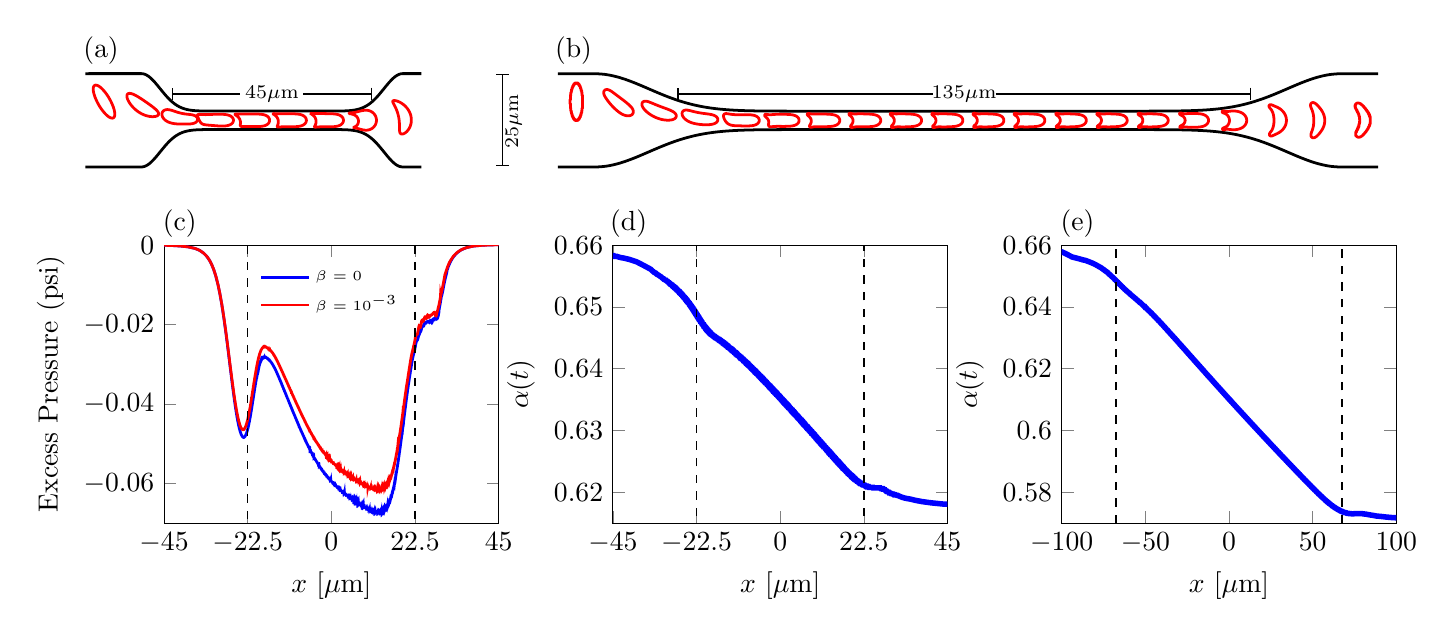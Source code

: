\begin{tikzpicture}[scale=1.0]

\begin{axis}[
  at = {(-1.0cm,0.0cm)},
  width = 5.85cm,
  hide axis,
  axis equal image,
  xmin = -50,
  xmax = 40,
  ymin = -13,
  ymax = 13,
  xtick = \empty,
  ytick = \empty,
]

% Short stenosed geometry
\addplot[black,line width=1pt] coordinates{
(1.0e+02,0.0e+00)
(1.0e+02,4.398e-01)
(1.0e+02,8.796e-01)
(1.0e+02,1.319e+00)
(1.0e+02,1.759e+00)
(1.0e+02,2.199e+00)
(1.0e+02,2.639e+00)
(1.0e+02,3.079e+00)
(1.0e+02,3.518e+00)
(10.0e+01,3.958e+00)
(10.0e+01,4.398e+00)
(9.999e+01,4.838e+00)
(9.999e+01,5.277e+00)
(9.998e+01,5.717e+00)
(9.996e+01,6.156e+00)
(9.992e+01,6.595e+00)
(9.987e+01,7.032e+00)
(9.98e+01,7.465e+00)
(9.968e+01,7.889e+00)
(9.952e+01,8.298e+00)
(9.931e+01,8.682e+00)
(9.904e+01,9.031e+00)
(9.873e+01,9.341e+00)
(9.838e+01,9.612e+00)
(9.801e+01,9.848e+00)
(9.762e+01,1.005e+01)
(9.722e+01,1.023e+01)
(9.681e+01,1.039e+01)
(9.64e+01,1.054e+01)
(9.598e+01,1.066e+01)
(9.555e+01,1.078e+01)
(9.512e+01,1.088e+01)
(9.469e+01,1.098e+01)
(9.426e+01,1.106e+01)
(9.383e+01,1.114e+01)
(9.34e+01,1.122e+01)
(9.296e+01,1.129e+01)
(9.253e+01,1.135e+01)
(9.209e+01,1.141e+01)
(9.166e+01,1.147e+01)
(9.122e+01,1.152e+01)
(9.078e+01,1.157e+01)
(9.034e+01,1.162e+01)
(8.991e+01,1.166e+01)
(8.947e+01,1.17e+01)
(8.903e+01,1.174e+01)
(8.859e+01,1.178e+01)
(8.816e+01,1.181e+01)
(8.772e+01,1.184e+01)
(8.728e+01,1.188e+01)
(8.684e+01,1.19e+01)
(8.64e+01,1.193e+01)
(8.596e+01,1.196e+01)
(8.552e+01,1.198e+01)
(8.508e+01,1.201e+01)
(8.464e+01,1.203e+01)
(8.42e+01,1.205e+01)
(8.377e+01,1.207e+01)
(8.332e+01,1.209e+01)
(8.289e+01,1.211e+01)
(8.245e+01,1.213e+01)
(8.201e+01,1.215e+01)
(8.157e+01,1.216e+01)
(8.113e+01,1.218e+01)
(8.069e+01,1.219e+01)
(8.025e+01,1.221e+01)
(7.981e+01,1.222e+01)
(7.937e+01,1.224e+01)
(7.893e+01,1.225e+01)
(7.849e+01,1.226e+01)
(7.805e+01,1.227e+01)
(7.761e+01,1.228e+01)
(7.717e+01,1.229e+01)
(7.673e+01,1.23e+01)
(7.629e+01,1.231e+01)
(7.585e+01,1.232e+01)
(7.541e+01,1.233e+01)
(7.497e+01,1.234e+01)
(7.453e+01,1.234e+01)
(7.409e+01,1.235e+01)
(7.365e+01,1.236e+01)
(7.321e+01,1.237e+01)
(7.277e+01,1.237e+01)
(7.234e+01,1.238e+01)
(7.189e+01,1.238e+01)
(7.146e+01,1.239e+01)
(7.102e+01,1.24e+01)
(7.058e+01,1.24e+01)
(7.014e+01,1.241e+01)
(6.97e+01,1.241e+01)
(6.926e+01,1.242e+01)
(6.882e+01,1.242e+01)
(6.838e+01,1.242e+01)
(6.794e+01,1.243e+01)
(6.75e+01,1.243e+01)
(6.706e+01,1.244e+01)
(6.662e+01,1.244e+01)
(6.618e+01,1.244e+01)
(6.574e+01,1.244e+01)
(6.53e+01,1.245e+01)
(6.486e+01,1.245e+01)
(6.442e+01,1.245e+01)
(6.398e+01,1.246e+01)
(6.354e+01,1.246e+01)
(6.31e+01,1.246e+01)
(6.266e+01,1.246e+01)
(6.222e+01,1.246e+01)
(6.178e+01,1.247e+01)
(6.134e+01,1.247e+01)
(6.09e+01,1.247e+01)
(6.046e+01,1.247e+01)
(6.002e+01,1.247e+01)
(5.958e+01,1.248e+01)
(5.914e+01,1.248e+01)
(5.87e+01,1.248e+01)
(5.826e+01,1.248e+01)
(5.782e+01,1.248e+01)
(5.738e+01,1.248e+01)
(5.694e+01,1.248e+01)
(5.65e+01,1.248e+01)
(5.606e+01,1.248e+01)
(5.562e+01,1.249e+01)
(5.518e+01,1.249e+01)
(5.474e+01,1.249e+01)
(5.43e+01,1.249e+01)
(5.386e+01,1.249e+01)
(5.343e+01,1.249e+01)
(5.298e+01,1.249e+01)
(5.255e+01,1.249e+01)
(5.21e+01,1.249e+01)
(5.167e+01,1.249e+01)
(5.123e+01,1.249e+01)
(5.079e+01,1.249e+01)
(5.035e+01,1.249e+01)
(4.991e+01,1.249e+01)
(4.947e+01,1.249e+01)
(4.903e+01,1.25e+01)
(4.859e+01,1.25e+01)
(4.815e+01,1.25e+01)
(4.771e+01,1.25e+01)
(4.727e+01,1.25e+01)
(4.683e+01,1.25e+01)
(4.639e+01,1.25e+01)
(4.595e+01,1.25e+01)
(4.551e+01,1.25e+01)
(4.507e+01,1.25e+01)
(4.463e+01,1.25e+01)
(4.419e+01,1.25e+01)
(4.375e+01,1.25e+01)
(4.331e+01,1.25e+01)
(4.287e+01,1.25e+01)
(4.243e+01,1.25e+01)
(4.199e+01,1.25e+01)
(4.155e+01,1.25e+01)
(4.111e+01,1.25e+01)
(4.067e+01,1.25e+01)
(4.023e+01,1.25e+01)
(3.979e+01,1.25e+01)
(3.935e+01,1.25e+01)
(3.891e+01,1.25e+01)
(3.847e+01,1.25e+01)
(3.803e+01,1.25e+01)
(3.759e+01,1.25e+01)
(3.715e+01,1.25e+01)
(3.671e+01,1.25e+01)
(3.627e+01,1.25e+01)
(3.583e+01,1.25e+01)
(3.539e+01,1.25e+01)
(3.495e+01,1.25e+01)
(3.452e+01,1.245e+01)
(3.409e+01,1.234e+01)
(3.369e+01,1.216e+01)
(3.331e+01,1.194e+01)
(3.295e+01,1.169e+01)
(3.261e+01,1.141e+01)
(3.228e+01,1.111e+01)
(3.197e+01,1.08e+01)
(3.167e+01,1.048e+01)
(3.137e+01,1.016e+01)
(3.109e+01,9.825e+00)
(3.08e+01,9.489e+00)
(3.052e+01,9.15e+00)
(3.025e+01,8.809e+00)
(2.997e+01,8.467e+00)
(2.969e+01,8.125e+00)
(2.941e+01,7.784e+00)
(2.913e+01,7.445e+00)
(2.885e+01,7.108e+00)
(2.857e+01,6.774e+00)
(2.827e+01,6.445e+00)
(2.798e+01,6.121e+00)
(2.767e+01,5.803e+00)
(2.736e+01,5.493e+00)
(2.704e+01,5.192e+00)
(2.671e+01,4.901e+00)
(2.637e+01,4.622e+00)
(2.602e+01,4.357e+00)
(2.566e+01,4.108e+00)
(2.528e+01,3.876e+00)
(2.49e+01,3.663e+00)
(2.45e+01,3.469e+00)
(2.41e+01,3.297e+00)
(2.369e+01,3.146e+00)
(2.327e+01,3.015e+00)
(2.284e+01,2.905e+00)
(2.241e+01,2.812e+00)
(2.198e+01,2.736e+00)
(2.154e+01,2.674e+00)
(2.111e+01,2.625e+00)
(2.067e+01,2.586e+00)
(2.023e+01,2.556e+00)
(1.979e+01,2.533e+00)
(1.935e+01,2.515e+00)
(1.891e+01,2.502e+00)
(1.847e+01,2.493e+00)
(1.803e+01,2.486e+00)
(1.759e+01,2.481e+00)
(1.715e+01,2.477e+00)
(1.671e+01,2.475e+00)
(1.627e+01,2.473e+00)
(1.583e+01,2.472e+00)
(1.539e+01,2.471e+00)
(1.495e+01,2.471e+00)
(1.451e+01,2.47e+00)
(1.407e+01,2.47e+00)
(1.363e+01,2.47e+00)
(1.319e+01,2.47e+00)
(1.275e+01,2.47e+00)
(1.231e+01,2.47e+00)
(1.187e+01,2.47e+00)
(1.143e+01,2.47e+00)
(1.099e+01,2.47e+00)
(1.056e+01,2.47e+00)
(1.012e+01,2.47e+00)
(9.675e+00,2.47e+00)
(9.235e+00,2.47e+00)
(8.796e+00,2.47e+00)
(8.356e+00,2.47e+00)
(7.916e+00,2.47e+00)
(7.476e+00,2.47e+00)
(7.037e+00,2.47e+00)
(6.597e+00,2.47e+00)
(6.157e+00,2.47e+00)
(5.717e+00,2.47e+00)
(5.277e+00,2.47e+00)
(4.838e+00,2.47e+00)
(4.398e+00,2.47e+00)
(3.958e+00,2.47e+00)
(3.518e+00,2.47e+00)
(3.079e+00,2.47e+00)
(2.639e+00,2.47e+00)
(2.199e+00,2.47e+00)
(1.759e+00,2.47e+00)
(1.319e+00,2.47e+00)
(8.796e-01,2.47e+00)
(4.398e-01,2.47e+00)
(-3.829e-14,2.47e+00)
(-4.398e-01,2.47e+00)
(-8.796e-01,2.47e+00)
(-1.319e+00,2.47e+00)
(-1.759e+00,2.47e+00)
(-2.199e+00,2.47e+00)
(-2.639e+00,2.47e+00)
(-3.079e+00,2.47e+00)
(-3.518e+00,2.47e+00)
(-3.958e+00,2.47e+00)
(-4.398e+00,2.47e+00)
(-4.838e+00,2.47e+00)
(-5.277e+00,2.47e+00)
(-5.717e+00,2.47e+00)
(-6.157e+00,2.47e+00)
(-6.597e+00,2.47e+00)
(-7.037e+00,2.47e+00)
(-7.476e+00,2.47e+00)
(-7.916e+00,2.47e+00)
(-8.356e+00,2.47e+00)
(-8.796e+00,2.47e+00)
(-9.235e+00,2.47e+00)
(-9.675e+00,2.47e+00)
(-1.012e+01,2.47e+00)
(-1.056e+01,2.47e+00)
(-1.099e+01,2.47e+00)
(-1.143e+01,2.47e+00)
(-1.187e+01,2.47e+00)
(-1.231e+01,2.47e+00)
(-1.275e+01,2.47e+00)
(-1.319e+01,2.47e+00)
(-1.363e+01,2.47e+00)
(-1.407e+01,2.47e+00)
(-1.451e+01,2.47e+00)
(-1.495e+01,2.471e+00)
(-1.539e+01,2.471e+00)
(-1.583e+01,2.472e+00)
(-1.627e+01,2.473e+00)
(-1.671e+01,2.475e+00)
(-1.715e+01,2.477e+00)
(-1.759e+01,2.481e+00)
(-1.803e+01,2.486e+00)
(-1.847e+01,2.493e+00)
(-1.891e+01,2.502e+00)
(-1.935e+01,2.515e+00)
(-1.979e+01,2.533e+00)
(-2.023e+01,2.556e+00)
(-2.067e+01,2.586e+00)
(-2.111e+01,2.625e+00)
(-2.154e+01,2.674e+00)
(-2.198e+01,2.736e+00)
(-2.241e+01,2.812e+00)
(-2.284e+01,2.905e+00)
(-2.327e+01,3.015e+00)
(-2.369e+01,3.146e+00)
(-2.41e+01,3.297e+00)
(-2.45e+01,3.469e+00)
(-2.49e+01,3.663e+00)
(-2.528e+01,3.876e+00)
(-2.566e+01,4.108e+00)
(-2.602e+01,4.357e+00)
(-2.637e+01,4.622e+00)
(-2.671e+01,4.901e+00)
(-2.704e+01,5.192e+00)
(-2.736e+01,5.493e+00)
(-2.767e+01,5.803e+00)
(-2.798e+01,6.121e+00)
(-2.827e+01,6.445e+00)
(-2.857e+01,6.774e+00)
(-2.885e+01,7.108e+00)
(-2.913e+01,7.445e+00)
(-2.941e+01,7.784e+00)
(-2.969e+01,8.125e+00)
(-2.997e+01,8.467e+00)
(-3.025e+01,8.809e+00)
(-3.052e+01,9.15e+00)
(-3.08e+01,9.489e+00)
(-3.109e+01,9.825e+00)
(-3.137e+01,1.016e+01)
(-3.167e+01,1.048e+01)
(-3.197e+01,1.08e+01)
(-3.228e+01,1.111e+01)
(-3.261e+01,1.141e+01)
(-3.295e+01,1.169e+01)
(-3.331e+01,1.194e+01)
(-3.369e+01,1.216e+01)
(-3.409e+01,1.234e+01)
(-3.452e+01,1.245e+01)
(-3.495e+01,1.25e+01)
(-3.539e+01,1.25e+01)
(-3.583e+01,1.25e+01)
(-3.627e+01,1.25e+01)
(-3.671e+01,1.25e+01)
(-3.715e+01,1.25e+01)
(-3.759e+01,1.25e+01)
(-3.803e+01,1.25e+01)
(-3.847e+01,1.25e+01)
(-3.891e+01,1.25e+01)
(-3.935e+01,1.25e+01)
(-3.979e+01,1.25e+01)
(-4.023e+01,1.25e+01)
(-4.067e+01,1.25e+01)
(-4.111e+01,1.25e+01)
(-4.155e+01,1.25e+01)
(-4.199e+01,1.25e+01)
(-4.243e+01,1.25e+01)
(-4.287e+01,1.25e+01)
(-4.331e+01,1.25e+01)
(-4.375e+01,1.25e+01)
(-4.419e+01,1.25e+01)
(-4.463e+01,1.25e+01)
(-4.507e+01,1.25e+01)
(-4.551e+01,1.25e+01)
(-4.595e+01,1.25e+01)
(-4.639e+01,1.25e+01)
(-4.683e+01,1.25e+01)
(-4.727e+01,1.25e+01)
(-4.771e+01,1.25e+01)
(-4.815e+01,1.25e+01)
(-4.859e+01,1.25e+01)
(-4.903e+01,1.25e+01)
(-4.947e+01,1.249e+01)
(-4.991e+01,1.249e+01)
(-5.035e+01,1.249e+01)
(-5.079e+01,1.249e+01)
(-5.123e+01,1.249e+01)
(-5.167e+01,1.249e+01)
(-5.21e+01,1.249e+01)
(-5.255e+01,1.249e+01)
(-5.298e+01,1.249e+01)
(-5.343e+01,1.249e+01)
(-5.386e+01,1.249e+01)
(-5.43e+01,1.249e+01)
(-5.474e+01,1.249e+01)
(-5.518e+01,1.249e+01)
(-5.562e+01,1.249e+01)
(-5.606e+01,1.248e+01)
(-5.65e+01,1.248e+01)
(-5.694e+01,1.248e+01)
(-5.738e+01,1.248e+01)
(-5.782e+01,1.248e+01)
(-5.826e+01,1.248e+01)
(-5.87e+01,1.248e+01)
(-5.914e+01,1.248e+01)
(-5.958e+01,1.248e+01)
(-6.002e+01,1.247e+01)
(-6.046e+01,1.247e+01)
(-6.09e+01,1.247e+01)
(-6.134e+01,1.247e+01)
(-6.178e+01,1.247e+01)
(-6.222e+01,1.246e+01)
(-6.266e+01,1.246e+01)
(-6.31e+01,1.246e+01)
(-6.354e+01,1.246e+01)
(-6.398e+01,1.246e+01)
(-6.442e+01,1.245e+01)
(-6.486e+01,1.245e+01)
(-6.53e+01,1.245e+01)
(-6.574e+01,1.244e+01)
(-6.618e+01,1.244e+01)
(-6.662e+01,1.244e+01)
(-6.706e+01,1.244e+01)
(-6.75e+01,1.243e+01)
(-6.794e+01,1.243e+01)
(-6.838e+01,1.242e+01)
(-6.882e+01,1.242e+01)
(-6.926e+01,1.242e+01)
(-6.97e+01,1.241e+01)
(-7.014e+01,1.241e+01)
(-7.058e+01,1.24e+01)
(-7.102e+01,1.24e+01)
(-7.146e+01,1.239e+01)
(-7.189e+01,1.238e+01)
(-7.234e+01,1.238e+01)
(-7.277e+01,1.237e+01)
(-7.321e+01,1.237e+01)
(-7.365e+01,1.236e+01)
(-7.409e+01,1.235e+01)
(-7.453e+01,1.234e+01)
(-7.497e+01,1.234e+01)
(-7.541e+01,1.233e+01)
(-7.585e+01,1.232e+01)
(-7.629e+01,1.231e+01)
(-7.673e+01,1.23e+01)
(-7.717e+01,1.229e+01)
(-7.761e+01,1.228e+01)
(-7.805e+01,1.227e+01)
(-7.849e+01,1.226e+01)
(-7.893e+01,1.225e+01)
(-7.937e+01,1.224e+01)
(-7.981e+01,1.222e+01)
(-8.025e+01,1.221e+01)
(-8.069e+01,1.219e+01)
(-8.113e+01,1.218e+01)
(-8.157e+01,1.216e+01)
(-8.201e+01,1.215e+01)
(-8.245e+01,1.213e+01)
(-8.289e+01,1.211e+01)
(-8.332e+01,1.209e+01)
(-8.377e+01,1.207e+01)
(-8.42e+01,1.205e+01)
(-8.464e+01,1.203e+01)
(-8.508e+01,1.201e+01)
(-8.552e+01,1.198e+01)
(-8.596e+01,1.196e+01)
(-8.64e+01,1.193e+01)
(-8.684e+01,1.19e+01)
(-8.728e+01,1.188e+01)
(-8.772e+01,1.184e+01)
(-8.816e+01,1.181e+01)
(-8.859e+01,1.178e+01)
(-8.903e+01,1.174e+01)
(-8.947e+01,1.17e+01)
(-8.991e+01,1.166e+01)
(-9.034e+01,1.162e+01)
(-9.078e+01,1.157e+01)
(-9.122e+01,1.152e+01)
(-9.166e+01,1.147e+01)
(-9.209e+01,1.141e+01)
(-9.253e+01,1.135e+01)
(-9.296e+01,1.129e+01)
(-9.34e+01,1.122e+01)
(-9.383e+01,1.114e+01)
(-9.426e+01,1.106e+01)
(-9.469e+01,1.098e+01)
(-9.512e+01,1.088e+01)
(-9.555e+01,1.078e+01)
(-9.598e+01,1.066e+01)
(-9.64e+01,1.054e+01)
(-9.681e+01,1.039e+01)
(-9.722e+01,1.023e+01)
(-9.762e+01,1.005e+01)
(-9.801e+01,9.848e+00)
(-9.838e+01,9.612e+00)
(-9.873e+01,9.341e+00)
(-9.904e+01,9.031e+00)
(-9.931e+01,8.682e+00)
(-9.952e+01,8.298e+00)
(-9.968e+01,7.889e+00)
(-9.98e+01,7.465e+00)
(-9.987e+01,7.032e+00)
(-9.992e+01,6.595e+00)
(-9.996e+01,6.156e+00)
(-9.998e+01,5.717e+00)
(-9.999e+01,5.277e+00)
(-9.999e+01,4.838e+00)
(-10.0e+01,4.398e+00)
(-10.0e+01,3.958e+00)
(-1.0e+02,3.518e+00)
(-1.0e+02,3.079e+00)
(-1.0e+02,2.639e+00)
(-1.0e+02,2.199e+00)
(-1.0e+02,1.759e+00)
(-1.0e+02,1.319e+00)
(-1.0e+02,8.796e-01)
(-1.0e+02,4.398e-01)
(-1.0e+02,-4.02e-15)
(-1.0e+02,-4.398e-01)
(-1.0e+02,-8.796e-01)
(-1.0e+02,-1.319e+00)
(-1.0e+02,-1.759e+00)
(-1.0e+02,-2.199e+00)
(-1.0e+02,-2.639e+00)
(-1.0e+02,-3.079e+00)
(-1.0e+02,-3.518e+00)
(-10.0e+01,-3.958e+00)
(-10.0e+01,-4.398e+00)
(-9.999e+01,-4.838e+00)
(-9.999e+01,-5.277e+00)
(-9.998e+01,-5.717e+00)
(-9.996e+01,-6.156e+00)
(-9.992e+01,-6.595e+00)
(-9.987e+01,-7.032e+00)
(-9.98e+01,-7.465e+00)
(-9.968e+01,-7.889e+00)
(-9.952e+01,-8.298e+00)
(-9.931e+01,-8.682e+00)
(-9.904e+01,-9.031e+00)
(-9.873e+01,-9.341e+00)
(-9.838e+01,-9.612e+00)
(-9.801e+01,-9.848e+00)
(-9.762e+01,-1.005e+01)
(-9.722e+01,-1.023e+01)
(-9.681e+01,-1.039e+01)
(-9.64e+01,-1.054e+01)
(-9.598e+01,-1.066e+01)
(-9.555e+01,-1.078e+01)
(-9.512e+01,-1.088e+01)
(-9.469e+01,-1.098e+01)
(-9.426e+01,-1.106e+01)
(-9.383e+01,-1.114e+01)
(-9.34e+01,-1.122e+01)
(-9.296e+01,-1.129e+01)
(-9.253e+01,-1.135e+01)
(-9.209e+01,-1.141e+01)
(-9.166e+01,-1.147e+01)
(-9.122e+01,-1.152e+01)
(-9.078e+01,-1.157e+01)
(-9.034e+01,-1.162e+01)
(-8.991e+01,-1.166e+01)
(-8.947e+01,-1.17e+01)
(-8.903e+01,-1.174e+01)
(-8.859e+01,-1.178e+01)
(-8.816e+01,-1.181e+01)
(-8.772e+01,-1.184e+01)
(-8.728e+01,-1.188e+01)
(-8.684e+01,-1.19e+01)
(-8.64e+01,-1.193e+01)
(-8.596e+01,-1.196e+01)
(-8.552e+01,-1.198e+01)
(-8.508e+01,-1.201e+01)
(-8.464e+01,-1.203e+01)
(-8.42e+01,-1.205e+01)
(-8.377e+01,-1.207e+01)
(-8.332e+01,-1.209e+01)
(-8.289e+01,-1.211e+01)
(-8.245e+01,-1.213e+01)
(-8.201e+01,-1.215e+01)
(-8.157e+01,-1.216e+01)
(-8.113e+01,-1.218e+01)
(-8.069e+01,-1.219e+01)
(-8.025e+01,-1.221e+01)
(-7.981e+01,-1.222e+01)
(-7.937e+01,-1.224e+01)
(-7.893e+01,-1.225e+01)
(-7.849e+01,-1.226e+01)
(-7.805e+01,-1.227e+01)
(-7.761e+01,-1.228e+01)
(-7.717e+01,-1.229e+01)
(-7.673e+01,-1.23e+01)
(-7.629e+01,-1.231e+01)
(-7.585e+01,-1.232e+01)
(-7.541e+01,-1.233e+01)
(-7.497e+01,-1.234e+01)
(-7.453e+01,-1.234e+01)
(-7.409e+01,-1.235e+01)
(-7.365e+01,-1.236e+01)
(-7.321e+01,-1.237e+01)
(-7.277e+01,-1.237e+01)
(-7.234e+01,-1.238e+01)
(-7.189e+01,-1.238e+01)
(-7.146e+01,-1.239e+01)
(-7.102e+01,-1.24e+01)
(-7.058e+01,-1.24e+01)
(-7.014e+01,-1.241e+01)
(-6.97e+01,-1.241e+01)
(-6.926e+01,-1.242e+01)
(-6.882e+01,-1.242e+01)
(-6.838e+01,-1.242e+01)
(-6.794e+01,-1.243e+01)
(-6.75e+01,-1.243e+01)
(-6.706e+01,-1.244e+01)
(-6.662e+01,-1.244e+01)
(-6.618e+01,-1.244e+01)
(-6.574e+01,-1.244e+01)
(-6.53e+01,-1.245e+01)
(-6.486e+01,-1.245e+01)
(-6.442e+01,-1.245e+01)
(-6.398e+01,-1.246e+01)
(-6.354e+01,-1.246e+01)
(-6.31e+01,-1.246e+01)
(-6.266e+01,-1.246e+01)
(-6.222e+01,-1.246e+01)
(-6.178e+01,-1.247e+01)
(-6.134e+01,-1.247e+01)
(-6.09e+01,-1.247e+01)
(-6.046e+01,-1.247e+01)
(-6.002e+01,-1.247e+01)
(-5.958e+01,-1.248e+01)
(-5.914e+01,-1.248e+01)
(-5.87e+01,-1.248e+01)
(-5.826e+01,-1.248e+01)
(-5.782e+01,-1.248e+01)
(-5.738e+01,-1.248e+01)
(-5.694e+01,-1.248e+01)
(-5.65e+01,-1.248e+01)
(-5.606e+01,-1.248e+01)
(-5.562e+01,-1.249e+01)
(-5.518e+01,-1.249e+01)
(-5.474e+01,-1.249e+01)
(-5.43e+01,-1.249e+01)
(-5.386e+01,-1.249e+01)
(-5.343e+01,-1.249e+01)
(-5.298e+01,-1.249e+01)
(-5.255e+01,-1.249e+01)
(-5.21e+01,-1.249e+01)
(-5.167e+01,-1.249e+01)
(-5.123e+01,-1.249e+01)
(-5.079e+01,-1.249e+01)
(-5.035e+01,-1.249e+01)
(-4.991e+01,-1.249e+01)
(-4.947e+01,-1.249e+01)
(-4.903e+01,-1.25e+01)
(-4.859e+01,-1.25e+01)
(-4.815e+01,-1.25e+01)
(-4.771e+01,-1.25e+01)
(-4.727e+01,-1.25e+01)
(-4.683e+01,-1.25e+01)
(-4.639e+01,-1.25e+01)
(-4.595e+01,-1.25e+01)
(-4.551e+01,-1.25e+01)
(-4.507e+01,-1.25e+01)
(-4.463e+01,-1.25e+01)
(-4.419e+01,-1.25e+01)
(-4.375e+01,-1.25e+01)
(-4.331e+01,-1.25e+01)
(-4.287e+01,-1.25e+01)
(-4.243e+01,-1.25e+01)
(-4.199e+01,-1.25e+01)
(-4.155e+01,-1.25e+01)
(-4.111e+01,-1.25e+01)
(-4.067e+01,-1.25e+01)
(-4.023e+01,-1.25e+01)
(-3.979e+01,-1.25e+01)
(-3.935e+01,-1.25e+01)
(-3.891e+01,-1.25e+01)
(-3.847e+01,-1.25e+01)
(-3.803e+01,-1.25e+01)
(-3.759e+01,-1.25e+01)
(-3.715e+01,-1.25e+01)
(-3.671e+01,-1.25e+01)
(-3.627e+01,-1.25e+01)
(-3.583e+01,-1.25e+01)
(-3.539e+01,-1.25e+01)
(-3.495e+01,-1.25e+01)
(-3.452e+01,-1.245e+01)
(-3.409e+01,-1.234e+01)
(-3.369e+01,-1.216e+01)
(-3.331e+01,-1.194e+01)
(-3.295e+01,-1.169e+01)
(-3.261e+01,-1.141e+01)
(-3.228e+01,-1.111e+01)
(-3.197e+01,-1.08e+01)
(-3.167e+01,-1.048e+01)
(-3.137e+01,-1.016e+01)
(-3.109e+01,-9.825e+00)
(-3.08e+01,-9.489e+00)
(-3.052e+01,-9.15e+00)
(-3.025e+01,-8.809e+00)
(-2.997e+01,-8.467e+00)
(-2.969e+01,-8.125e+00)
(-2.941e+01,-7.784e+00)
(-2.913e+01,-7.445e+00)
(-2.885e+01,-7.108e+00)
(-2.857e+01,-6.774e+00)
(-2.827e+01,-6.445e+00)
(-2.798e+01,-6.121e+00)
(-2.767e+01,-5.803e+00)
(-2.736e+01,-5.493e+00)
(-2.704e+01,-5.192e+00)
(-2.671e+01,-4.901e+00)
(-2.637e+01,-4.622e+00)
(-2.602e+01,-4.357e+00)
(-2.566e+01,-4.108e+00)
(-2.528e+01,-3.876e+00)
(-2.49e+01,-3.663e+00)
(-2.45e+01,-3.469e+00)
(-2.41e+01,-3.297e+00)
(-2.369e+01,-3.146e+00)
(-2.327e+01,-3.015e+00)
(-2.284e+01,-2.905e+00)
(-2.241e+01,-2.812e+00)
(-2.198e+01,-2.736e+00)
(-2.154e+01,-2.674e+00)
(-2.111e+01,-2.625e+00)
(-2.067e+01,-2.586e+00)
(-2.023e+01,-2.556e+00)
(-1.979e+01,-2.533e+00)
(-1.935e+01,-2.515e+00)
(-1.891e+01,-2.502e+00)
(-1.847e+01,-2.493e+00)
(-1.803e+01,-2.486e+00)
(-1.759e+01,-2.481e+00)
(-1.715e+01,-2.477e+00)
(-1.671e+01,-2.475e+00)
(-1.627e+01,-2.473e+00)
(-1.583e+01,-2.472e+00)
(-1.539e+01,-2.471e+00)
(-1.495e+01,-2.471e+00)
(-1.451e+01,-2.47e+00)
(-1.407e+01,-2.47e+00)
(-1.363e+01,-2.47e+00)
(-1.319e+01,-2.47e+00)
(-1.275e+01,-2.47e+00)
(-1.231e+01,-2.47e+00)
(-1.187e+01,-2.47e+00)
(-1.143e+01,-2.47e+00)
(-1.099e+01,-2.47e+00)
(-1.056e+01,-2.47e+00)
(-1.012e+01,-2.47e+00)
(-9.675e+00,-2.47e+00)
(-9.235e+00,-2.47e+00)
(-8.796e+00,-2.47e+00)
(-8.356e+00,-2.47e+00)
(-7.916e+00,-2.47e+00)
(-7.476e+00,-2.47e+00)
(-7.037e+00,-2.47e+00)
(-6.597e+00,-2.47e+00)
(-6.157e+00,-2.47e+00)
(-5.717e+00,-2.47e+00)
(-5.277e+00,-2.47e+00)
(-4.838e+00,-2.47e+00)
(-4.398e+00,-2.47e+00)
(-3.958e+00,-2.47e+00)
(-3.518e+00,-2.47e+00)
(-3.079e+00,-2.47e+00)
(-2.639e+00,-2.47e+00)
(-2.199e+00,-2.47e+00)
(-1.759e+00,-2.47e+00)
(-1.319e+00,-2.47e+00)
(-8.796e-01,-2.47e+00)
(-4.398e-01,-2.47e+00)
(7.045e-14,-2.47e+00)
(4.398e-01,-2.47e+00)
(8.796e-01,-2.47e+00)
(1.319e+00,-2.47e+00)
(1.759e+00,-2.47e+00)
(2.199e+00,-2.47e+00)
(2.639e+00,-2.47e+00)
(3.079e+00,-2.47e+00)
(3.518e+00,-2.47e+00)
(3.958e+00,-2.47e+00)
(4.398e+00,-2.47e+00)
(4.838e+00,-2.47e+00)
(5.277e+00,-2.47e+00)
(5.717e+00,-2.47e+00)
(6.157e+00,-2.47e+00)
(6.597e+00,-2.47e+00)
(7.037e+00,-2.47e+00)
(7.476e+00,-2.47e+00)
(7.916e+00,-2.47e+00)
(8.356e+00,-2.47e+00)
(8.796e+00,-2.47e+00)
(9.235e+00,-2.47e+00)
(9.675e+00,-2.47e+00)
(1.012e+01,-2.47e+00)
(1.056e+01,-2.47e+00)
(1.099e+01,-2.47e+00)
(1.143e+01,-2.47e+00)
(1.187e+01,-2.47e+00)
(1.231e+01,-2.47e+00)
(1.275e+01,-2.47e+00)
(1.319e+01,-2.47e+00)
(1.363e+01,-2.47e+00)
(1.407e+01,-2.47e+00)
(1.451e+01,-2.47e+00)
(1.495e+01,-2.471e+00)
(1.539e+01,-2.471e+00)
(1.583e+01,-2.472e+00)
(1.627e+01,-2.473e+00)
(1.671e+01,-2.475e+00)
(1.715e+01,-2.477e+00)
(1.759e+01,-2.481e+00)
(1.803e+01,-2.486e+00)
(1.847e+01,-2.493e+00)
(1.891e+01,-2.502e+00)
(1.935e+01,-2.515e+00)
(1.979e+01,-2.533e+00)
(2.023e+01,-2.556e+00)
(2.067e+01,-2.586e+00)
(2.111e+01,-2.625e+00)
(2.154e+01,-2.674e+00)
(2.198e+01,-2.736e+00)
(2.241e+01,-2.812e+00)
(2.284e+01,-2.905e+00)
(2.327e+01,-3.015e+00)
(2.369e+01,-3.146e+00)
(2.41e+01,-3.297e+00)
(2.45e+01,-3.469e+00)
(2.49e+01,-3.663e+00)
(2.528e+01,-3.876e+00)
(2.566e+01,-4.108e+00)
(2.602e+01,-4.357e+00)
(2.637e+01,-4.622e+00)
(2.671e+01,-4.901e+00)
(2.704e+01,-5.192e+00)
(2.736e+01,-5.493e+00)
(2.767e+01,-5.803e+00)
(2.798e+01,-6.121e+00)
(2.827e+01,-6.445e+00)
(2.857e+01,-6.774e+00)
(2.885e+01,-7.108e+00)
(2.913e+01,-7.445e+00)
(2.941e+01,-7.784e+00)
(2.969e+01,-8.125e+00)
(2.997e+01,-8.467e+00)
(3.025e+01,-8.809e+00)
(3.052e+01,-9.15e+00)
(3.08e+01,-9.489e+00)
(3.109e+01,-9.825e+00)
(3.137e+01,-1.016e+01)
(3.167e+01,-1.048e+01)
(3.197e+01,-1.08e+01)
(3.228e+01,-1.111e+01)
(3.261e+01,-1.141e+01)
(3.295e+01,-1.169e+01)
(3.331e+01,-1.194e+01)
(3.369e+01,-1.216e+01)
(3.409e+01,-1.234e+01)
(3.452e+01,-1.245e+01)
(3.495e+01,-1.25e+01)
(3.539e+01,-1.25e+01)
(3.583e+01,-1.25e+01)
(3.627e+01,-1.25e+01)
(3.671e+01,-1.25e+01)
(3.715e+01,-1.25e+01)
(3.759e+01,-1.25e+01)
(3.803e+01,-1.25e+01)
(3.847e+01,-1.25e+01)
(3.891e+01,-1.25e+01)
(3.935e+01,-1.25e+01)
(3.979e+01,-1.25e+01)
(4.023e+01,-1.25e+01)
(4.067e+01,-1.25e+01)
(4.111e+01,-1.25e+01)
(4.155e+01,-1.25e+01)
(4.199e+01,-1.25e+01)
(4.243e+01,-1.25e+01)
(4.287e+01,-1.25e+01)
(4.331e+01,-1.25e+01)
(4.375e+01,-1.25e+01)
(4.419e+01,-1.25e+01)
(4.463e+01,-1.25e+01)
(4.507e+01,-1.25e+01)
(4.551e+01,-1.25e+01)
(4.595e+01,-1.25e+01)
(4.639e+01,-1.25e+01)
(4.683e+01,-1.25e+01)
(4.727e+01,-1.25e+01)
(4.771e+01,-1.25e+01)
(4.815e+01,-1.25e+01)
(4.859e+01,-1.25e+01)
(4.903e+01,-1.25e+01)
(4.947e+01,-1.249e+01)
(4.991e+01,-1.249e+01)
(5.035e+01,-1.249e+01)
(5.079e+01,-1.249e+01)
(5.123e+01,-1.249e+01)
(5.167e+01,-1.249e+01)
(5.21e+01,-1.249e+01)
(5.255e+01,-1.249e+01)
(5.298e+01,-1.249e+01)
(5.343e+01,-1.249e+01)
(5.386e+01,-1.249e+01)
(5.43e+01,-1.249e+01)
(5.474e+01,-1.249e+01)
(5.518e+01,-1.249e+01)
(5.562e+01,-1.249e+01)
(5.606e+01,-1.248e+01)
(5.65e+01,-1.248e+01)
(5.694e+01,-1.248e+01)
(5.738e+01,-1.248e+01)
(5.782e+01,-1.248e+01)
(5.826e+01,-1.248e+01)
(5.87e+01,-1.248e+01)
(5.914e+01,-1.248e+01)
(5.958e+01,-1.248e+01)
(6.002e+01,-1.247e+01)
(6.046e+01,-1.247e+01)
(6.09e+01,-1.247e+01)
(6.134e+01,-1.247e+01)
(6.178e+01,-1.247e+01)
(6.222e+01,-1.246e+01)
(6.266e+01,-1.246e+01)
(6.31e+01,-1.246e+01)
(6.354e+01,-1.246e+01)
(6.398e+01,-1.246e+01)
(6.442e+01,-1.245e+01)
(6.486e+01,-1.245e+01)
(6.53e+01,-1.245e+01)
(6.574e+01,-1.244e+01)
(6.618e+01,-1.244e+01)
(6.662e+01,-1.244e+01)
(6.706e+01,-1.244e+01)
(6.75e+01,-1.243e+01)
(6.794e+01,-1.243e+01)
(6.838e+01,-1.242e+01)
(6.882e+01,-1.242e+01)
(6.926e+01,-1.242e+01)
(6.97e+01,-1.241e+01)
(7.014e+01,-1.241e+01)
(7.058e+01,-1.24e+01)
(7.102e+01,-1.24e+01)
(7.146e+01,-1.239e+01)
(7.189e+01,-1.238e+01)
(7.234e+01,-1.238e+01)
(7.277e+01,-1.237e+01)
(7.321e+01,-1.237e+01)
(7.365e+01,-1.236e+01)
(7.409e+01,-1.235e+01)
(7.453e+01,-1.234e+01)
(7.497e+01,-1.234e+01)
(7.541e+01,-1.233e+01)
(7.585e+01,-1.232e+01)
(7.629e+01,-1.231e+01)
(7.673e+01,-1.23e+01)
(7.717e+01,-1.229e+01)
(7.761e+01,-1.228e+01)
(7.805e+01,-1.227e+01)
(7.849e+01,-1.226e+01)
(7.893e+01,-1.225e+01)
(7.937e+01,-1.224e+01)
(7.981e+01,-1.222e+01)
(8.025e+01,-1.221e+01)
(8.069e+01,-1.219e+01)
(8.113e+01,-1.218e+01)
(8.157e+01,-1.216e+01)
(8.201e+01,-1.215e+01)
(8.245e+01,-1.213e+01)
(8.289e+01,-1.211e+01)
(8.332e+01,-1.209e+01)
(8.377e+01,-1.207e+01)
(8.42e+01,-1.205e+01)
(8.464e+01,-1.203e+01)
(8.508e+01,-1.201e+01)
(8.552e+01,-1.198e+01)
(8.596e+01,-1.196e+01)
(8.64e+01,-1.193e+01)
(8.684e+01,-1.19e+01)
(8.728e+01,-1.188e+01)
(8.772e+01,-1.184e+01)
(8.816e+01,-1.181e+01)
(8.859e+01,-1.178e+01)
(8.903e+01,-1.174e+01)
(8.947e+01,-1.17e+01)
(8.991e+01,-1.166e+01)
(9.034e+01,-1.162e+01)
(9.078e+01,-1.157e+01)
(9.122e+01,-1.152e+01)
(9.166e+01,-1.147e+01)
(9.209e+01,-1.141e+01)
(9.253e+01,-1.135e+01)
(9.296e+01,-1.129e+01)
(9.34e+01,-1.122e+01)
(9.383e+01,-1.114e+01)
(9.426e+01,-1.106e+01)
(9.469e+01,-1.098e+01)
(9.512e+01,-1.088e+01)
(9.555e+01,-1.078e+01)
(9.598e+01,-1.066e+01)
(9.64e+01,-1.054e+01)
(9.681e+01,-1.039e+01)
(9.722e+01,-1.023e+01)
(9.762e+01,-1.005e+01)
(9.801e+01,-9.848e+00)
(9.838e+01,-9.612e+00)
(9.873e+01,-9.341e+00)
(9.904e+01,-9.031e+00)
(9.931e+01,-8.682e+00)
(9.952e+01,-8.298e+00)
(9.968e+01,-7.889e+00)
(9.98e+01,-7.465e+00)
(9.987e+01,-7.032e+00)
(9.992e+01,-6.595e+00)
(9.996e+01,-6.156e+00)
(9.998e+01,-5.717e+00)
(9.999e+01,-5.277e+00)
(9.999e+01,-4.838e+00)
(10.0e+01,-4.398e+00)
(10.0e+01,-3.958e+00)
(1.0e+02,-3.518e+00)
(1.0e+02,-3.079e+00)
(1.0e+02,-2.639e+00)
(1.0e+02,-2.199e+00)
(1.0e+02,-1.759e+00)
(1.0e+02,-1.319e+00)
(1.0e+02,-8.796e-01)
(1.0e+02,-4.398e-01)
};

\addplot[red,line width=1pt] coordinates{
(-4.751e+01,9.343e+00)
(-4.755e+01,9.313e+00)
(-4.76e+01,9.28e+00)
(-4.764e+01,9.241e+00)
(-4.767e+01,9.198e+00)
(-4.771e+01,9.15e+00)
(-4.774e+01,9.098e+00)
(-4.777e+01,9.042e+00)
(-4.779e+01,8.981e+00)
(-4.782e+01,8.916e+00)
(-4.784e+01,8.847e+00)
(-4.785e+01,8.773e+00)
(-4.787e+01,8.696e+00)
(-4.787e+01,8.614e+00)
(-4.788e+01,8.529e+00)
(-4.789e+01,8.44e+00)
(-4.789e+01,8.348e+00)
(-4.789e+01,8.251e+00)
(-4.788e+01,8.152e+00)
(-4.787e+01,8.048e+00)
(-4.786e+01,7.942e+00)
(-4.785e+01,7.832e+00)
(-4.783e+01,7.72e+00)
(-4.781e+01,7.604e+00)
(-4.779e+01,7.486e+00)
(-4.776e+01,7.365e+00)
(-4.773e+01,7.242e+00)
(-4.77e+01,7.116e+00)
(-4.766e+01,6.988e+00)
(-4.763e+01,6.857e+00)
(-4.758e+01,6.725e+00)
(-4.754e+01,6.591e+00)
(-4.749e+01,6.455e+00)
(-4.745e+01,6.318e+00)
(-4.739e+01,6.179e+00)
(-4.734e+01,6.039e+00)
(-4.728e+01,5.898e+00)
(-4.722e+01,5.756e+00)
(-4.716e+01,5.613e+00)
(-4.71e+01,5.469e+00)
(-4.703e+01,5.325e+00)
(-4.696e+01,5.181e+00)
(-4.689e+01,5.036e+00)
(-4.682e+01,4.891e+00)
(-4.675e+01,4.747e+00)
(-4.667e+01,4.603e+00)
(-4.659e+01,4.459e+00)
(-4.651e+01,4.316e+00)
(-4.643e+01,4.173e+00)
(-4.635e+01,4.031e+00)
(-4.627e+01,3.891e+00)
(-4.618e+01,3.751e+00)
(-4.609e+01,3.613e+00)
(-4.601e+01,3.477e+00)
(-4.592e+01,3.342e+00)
(-4.583e+01,3.208e+00)
(-4.574e+01,3.077e+00)
(-4.564e+01,2.948e+00)
(-4.555e+01,2.821e+00)
(-4.546e+01,2.696e+00)
(-4.536e+01,2.574e+00)
(-4.527e+01,2.454e+00)
(-4.518e+01,2.337e+00)
(-4.508e+01,2.223e+00)
(-4.499e+01,2.112e+00)
(-4.489e+01,2.004e+00)
(-4.48e+01,1.9e+00)
(-4.47e+01,1.798e+00)
(-4.461e+01,1.7e+00)
(-4.452e+01,1.606e+00)
(-4.442e+01,1.515e+00)
(-4.433e+01,1.428e+00)
(-4.424e+01,1.344e+00)
(-4.415e+01,1.265e+00)
(-4.406e+01,1.19e+00)
(-4.397e+01,1.118e+00)
(-4.388e+01,1.051e+00)
(-4.38e+01,9.882e-01)
(-4.371e+01,9.295e-01)
(-4.363e+01,8.753e-01)
(-4.354e+01,8.254e-01)
(-4.346e+01,7.8e-01)
(-4.338e+01,7.392e-01)
(-4.331e+01,7.029e-01)
(-4.323e+01,6.712e-01)
(-4.316e+01,6.441e-01)
(-4.309e+01,6.217e-01)
(-4.302e+01,6.04e-01)
(-4.295e+01,5.91e-01)
(-4.288e+01,5.827e-01)
(-4.282e+01,5.792e-01)
(-4.276e+01,5.804e-01)
(-4.27e+01,5.863e-01)
(-4.264e+01,5.969e-01)
(-4.259e+01,6.123e-01)
(-4.254e+01,6.323e-01)
(-4.249e+01,6.571e-01)
(-4.245e+01,6.864e-01)
(-4.24e+01,7.205e-01)
(-4.236e+01,7.59e-01)
(-4.233e+01,8.022e-01)
(-4.229e+01,8.498e-01)
(-4.226e+01,9.019e-01)
(-4.223e+01,9.583e-01)
(-4.221e+01,1.019e+00)
(-4.218e+01,1.084e+00)
(-4.216e+01,1.153e+00)
(-4.215e+01,1.227e+00)
(-4.213e+01,1.304e+00)
(-4.213e+01,1.385e+00)
(-4.212e+01,1.471e+00)
(-4.211e+01,1.56e+00)
(-4.211e+01,1.652e+00)
(-4.211e+01,1.749e+00)
(-4.212e+01,1.848e+00)
(-4.213e+01,1.952e+00)
(-4.214e+01,2.058e+00)
(-4.215e+01,2.167e+00)
(-4.217e+01,2.28e+00)
(-4.219e+01,2.396e+00)
(-4.221e+01,2.514e+00)
(-4.224e+01,2.635e+00)
(-4.227e+01,2.758e+00)
(-4.23e+01,2.884e+00)
(-4.234e+01,3.012e+00)
(-4.237e+01,3.143e+00)
(-4.242e+01,3.275e+00)
(-4.246e+01,3.409e+00)
(-4.251e+01,3.545e+00)
(-4.255e+01,3.682e+00)
(-4.261e+01,3.821e+00)
(-4.266e+01,3.961e+00)
(-4.272e+01,4.102e+00)
(-4.278e+01,4.244e+00)
(-4.284e+01,4.387e+00)
(-4.29e+01,4.531e+00)
(-4.297e+01,4.675e+00)
(-4.304e+01,4.819e+00)
(-4.311e+01,4.964e+00)
(-4.318e+01,5.109e+00)
(-4.325e+01,5.253e+00)
(-4.333e+01,5.397e+00)
(-4.341e+01,5.541e+00)
(-4.349e+01,5.684e+00)
(-4.357e+01,5.827e+00)
(-4.365e+01,5.969e+00)
(-4.373e+01,6.109e+00)
(-4.382e+01,6.249e+00)
(-4.391e+01,6.387e+00)
(-4.399e+01,6.523e+00)
(-4.408e+01,6.658e+00)
(-4.417e+01,6.792e+00)
(-4.426e+01,6.923e+00)
(-4.436e+01,7.052e+00)
(-4.445e+01,7.179e+00)
(-4.454e+01,7.304e+00)
(-4.464e+01,7.426e+00)
(-4.473e+01,7.546e+00)
(-4.482e+01,7.662e+00)
(-4.492e+01,7.777e+00)
(-4.501e+01,7.888e+00)
(-4.511e+01,7.996e+00)
(-4.52e+01,8.1e+00)
(-4.53e+01,8.202e+00)
(-4.539e+01,8.3e+00)
(-4.548e+01,8.394e+00)
(-4.558e+01,8.485e+00)
(-4.567e+01,8.572e+00)
(-4.576e+01,8.656e+00)
(-4.585e+01,8.735e+00)
(-4.594e+01,8.81e+00)
(-4.603e+01,8.882e+00)
(-4.612e+01,8.949e+00)
(-4.62e+01,9.012e+00)
(-4.629e+01,9.07e+00)
(-4.637e+01,9.125e+00)
(-4.646e+01,9.175e+00)
(-4.654e+01,9.22e+00)
(-4.662e+01,9.261e+00)
(-4.669e+01,9.297e+00)
(-4.677e+01,9.329e+00)
(-4.684e+01,9.356e+00)
(-4.691e+01,9.378e+00)
(-4.698e+01,9.396e+00)
(-4.705e+01,9.409e+00)
(-4.712e+01,9.417e+00)
(-4.718e+01,9.421e+00)
(-4.724e+01,9.42e+00)
(-4.73e+01,9.414e+00)
(-4.736e+01,9.403e+00)
(-4.741e+01,9.388e+00)
(-4.746e+01,9.368e+00)
(-4.751e+01,9.343e+00)
};

\addplot[red,line width=1pt] coordinates{
(-3.878e+01,6.884e+00)
(-3.881e+01,6.834e+00)
(-3.882e+01,6.783e+00)
(-3.884e+01,6.729e+00)
(-3.885e+01,6.674e+00)
(-3.886e+01,6.615e+00)
(-3.887e+01,6.555e+00)
(-3.887e+01,6.492e+00)
(-3.887e+01,6.426e+00)
(-3.886e+01,6.357e+00)
(-3.885e+01,6.285e+00)
(-3.884e+01,6.211e+00)
(-3.883e+01,6.134e+00)
(-3.881e+01,6.054e+00)
(-3.879e+01,5.971e+00)
(-3.876e+01,5.886e+00)
(-3.873e+01,5.798e+00)
(-3.87e+01,5.708e+00)
(-3.866e+01,5.615e+00)
(-3.862e+01,5.519e+00)
(-3.858e+01,5.422e+00)
(-3.853e+01,5.322e+00)
(-3.848e+01,5.22e+00)
(-3.842e+01,5.117e+00)
(-3.837e+01,5.011e+00)
(-3.83e+01,4.904e+00)
(-3.824e+01,4.796e+00)
(-3.817e+01,4.686e+00)
(-3.809e+01,4.575e+00)
(-3.802e+01,4.463e+00)
(-3.794e+01,4.35e+00)
(-3.785e+01,4.236e+00)
(-3.777e+01,4.122e+00)
(-3.768e+01,4.008e+00)
(-3.758e+01,3.893e+00)
(-3.749e+01,3.779e+00)
(-3.739e+01,3.665e+00)
(-3.728e+01,3.551e+00)
(-3.717e+01,3.438e+00)
(-3.707e+01,3.325e+00)
(-3.695e+01,3.214e+00)
(-3.684e+01,3.104e+00)
(-3.672e+01,2.995e+00)
(-3.66e+01,2.887e+00)
(-3.647e+01,2.782e+00)
(-3.635e+01,2.678e+00)
(-3.622e+01,2.576e+00)
(-3.609e+01,2.477e+00)
(-3.596e+01,2.38e+00)
(-3.582e+01,2.286e+00)
(-3.569e+01,2.194e+00)
(-3.555e+01,2.106e+00)
(-3.541e+01,2.02e+00)
(-3.527e+01,1.937e+00)
(-3.513e+01,1.858e+00)
(-3.499e+01,1.782e+00)
(-3.485e+01,1.709e+00)
(-3.47e+01,1.64e+00)
(-3.456e+01,1.574e+00)
(-3.442e+01,1.512e+00)
(-3.428e+01,1.453e+00)
(-3.413e+01,1.398e+00)
(-3.399e+01,1.347e+00)
(-3.385e+01,1.299e+00)
(-3.371e+01,1.255e+00)
(-3.358e+01,1.214e+00)
(-3.344e+01,1.177e+00)
(-3.331e+01,1.143e+00)
(-3.317e+01,1.113e+00)
(-3.304e+01,1.086e+00)
(-3.292e+01,1.062e+00)
(-3.279e+01,1.041e+00)
(-3.267e+01,1.024e+00)
(-3.255e+01,1.009e+00)
(-3.243e+01,9.968e-01)
(-3.232e+01,9.864e-01)
(-3.221e+01,9.785e-01)
(-3.21e+01,9.736e-01)
(-3.2e+01,9.723e-01)
(-3.19e+01,9.746e-01)
(-3.18e+01,9.795e-01)
(-3.171e+01,9.857e-01)
(-3.162e+01,9.921e-01)
(-3.154e+01,9.982e-01)
(-3.145e+01,1.005e+00)
(-3.137e+01,1.012e+00)
(-3.13e+01,1.022e+00)
(-3.123e+01,1.034e+00)
(-3.116e+01,1.049e+00)
(-3.11e+01,1.067e+00)
(-3.104e+01,1.086e+00)
(-3.098e+01,1.107e+00)
(-3.092e+01,1.128e+00)
(-3.087e+01,1.151e+00)
(-3.082e+01,1.174e+00)
(-3.077e+01,1.198e+00)
(-3.072e+01,1.224e+00)
(-3.068e+01,1.252e+00)
(-3.063e+01,1.282e+00)
(-3.058e+01,1.315e+00)
(-3.054e+01,1.352e+00)
(-3.05e+01,1.394e+00)
(-3.046e+01,1.442e+00)
(-3.043e+01,1.495e+00)
(-3.04e+01,1.554e+00)
(-3.038e+01,1.619e+00)
(-3.037e+01,1.69e+00)
(-3.036e+01,1.766e+00)
(-3.037e+01,1.844e+00)
(-3.039e+01,1.924e+00)
(-3.042e+01,2.005e+00)
(-3.045e+01,2.087e+00)
(-3.05e+01,2.169e+00)
(-3.055e+01,2.25e+00)
(-3.061e+01,2.332e+00)
(-3.067e+01,2.415e+00)
(-3.074e+01,2.498e+00)
(-3.081e+01,2.581e+00)
(-3.089e+01,2.665e+00)
(-3.097e+01,2.749e+00)
(-3.105e+01,2.833e+00)
(-3.114e+01,2.918e+00)
(-3.124e+01,3.003e+00)
(-3.134e+01,3.089e+00)
(-3.144e+01,3.176e+00)
(-3.154e+01,3.263e+00)
(-3.165e+01,3.351e+00)
(-3.176e+01,3.439e+00)
(-3.187e+01,3.528e+00)
(-3.199e+01,3.617e+00)
(-3.21e+01,3.707e+00)
(-3.222e+01,3.798e+00)
(-3.235e+01,3.889e+00)
(-3.247e+01,3.98e+00)
(-3.259e+01,4.072e+00)
(-3.272e+01,4.164e+00)
(-3.285e+01,4.257e+00)
(-3.298e+01,4.35e+00)
(-3.311e+01,4.443e+00)
(-3.324e+01,4.536e+00)
(-3.338e+01,4.63e+00)
(-3.351e+01,4.723e+00)
(-3.364e+01,4.816e+00)
(-3.378e+01,4.91e+00)
(-3.391e+01,5.003e+00)
(-3.405e+01,5.096e+00)
(-3.418e+01,5.188e+00)
(-3.432e+01,5.28e+00)
(-3.446e+01,5.372e+00)
(-3.459e+01,5.462e+00)
(-3.472e+01,5.552e+00)
(-3.486e+01,5.641e+00)
(-3.499e+01,5.729e+00)
(-3.512e+01,5.816e+00)
(-3.526e+01,5.901e+00)
(-3.539e+01,5.985e+00)
(-3.552e+01,6.068e+00)
(-3.565e+01,6.148e+00)
(-3.577e+01,6.227e+00)
(-3.59e+01,6.304e+00)
(-3.603e+01,6.379e+00)
(-3.615e+01,6.452e+00)
(-3.627e+01,6.522e+00)
(-3.639e+01,6.589e+00)
(-3.651e+01,6.654e+00)
(-3.663e+01,6.716e+00)
(-3.675e+01,6.775e+00)
(-3.686e+01,6.831e+00)
(-3.697e+01,6.884e+00)
(-3.708e+01,6.933e+00)
(-3.719e+01,6.979e+00)
(-3.729e+01,7.021e+00)
(-3.74e+01,7.06e+00)
(-3.75e+01,7.094e+00)
(-3.76e+01,7.125e+00)
(-3.769e+01,7.151e+00)
(-3.779e+01,7.172e+00)
(-3.788e+01,7.19e+00)
(-3.797e+01,7.202e+00)
(-3.805e+01,7.21e+00)
(-3.814e+01,7.213e+00)
(-3.821e+01,7.211e+00)
(-3.829e+01,7.204e+00)
(-3.836e+01,7.192e+00)
(-3.843e+01,7.174e+00)
(-3.849e+01,7.152e+00)
(-3.855e+01,7.124e+00)
(-3.86e+01,7.093e+00)
(-3.865e+01,7.057e+00)
(-3.869e+01,7.018e+00)
(-3.872e+01,6.976e+00)
(-3.876e+01,6.931e+00)
(-3.878e+01,6.884e+00)
};

\addplot[red,line width=1pt] coordinates{
(-2.947e+01,1.394e+00)
(-2.946e+01,1.341e+00)
(-2.945e+01,1.287e+00)
(-2.943e+01,1.233e+00)
(-2.942e+01,1.178e+00)
(-2.94e+01,1.122e+00)
(-2.938e+01,1.064e+00)
(-2.936e+01,1.005e+00)
(-2.933e+01,9.448e-01)
(-2.93e+01,8.826e-01)
(-2.927e+01,8.187e-01)
(-2.923e+01,7.532e-01)
(-2.919e+01,6.861e-01)
(-2.914e+01,6.176e-01)
(-2.909e+01,5.48e-01)
(-2.904e+01,4.774e-01)
(-2.898e+01,4.06e-01)
(-2.892e+01,3.341e-01)
(-2.885e+01,2.621e-01)
(-2.877e+01,1.901e-01)
(-2.869e+01,1.184e-01)
(-2.861e+01,4.74e-02)
(-2.852e+01,-2.27e-02)
(-2.842e+01,-9.155e-02)
(-2.833e+01,-1.589e-01)
(-2.822e+01,-2.246e-01)
(-2.811e+01,-2.882e-01)
(-2.8e+01,-3.497e-01)
(-2.788e+01,-4.087e-01)
(-2.775e+01,-4.651e-01)
(-2.763e+01,-5.189e-01)
(-2.749e+01,-5.697e-01)
(-2.736e+01,-6.175e-01)
(-2.722e+01,-6.623e-01)
(-2.708e+01,-7.041e-01)
(-2.693e+01,-7.427e-01)
(-2.679e+01,-7.783e-01)
(-2.663e+01,-8.108e-01)
(-2.648e+01,-8.403e-01)
(-2.633e+01,-8.669e-01)
(-2.617e+01,-8.907e-01)
(-2.601e+01,-9.119e-01)
(-2.585e+01,-9.306e-01)
(-2.569e+01,-9.468e-01)
(-2.553e+01,-9.61e-01)
(-2.537e+01,-9.73e-01)
(-2.52e+01,-9.833e-01)
(-2.504e+01,-9.918e-01)
(-2.488e+01,-9.99e-01)
(-2.471e+01,-1.005e+00)
(-2.455e+01,-1.01e+00)
(-2.438e+01,-1.013e+00)
(-2.422e+01,-1.016e+00)
(-2.406e+01,-1.018e+00)
(-2.39e+01,-1.019e+00)
(-2.374e+01,-1.02e+00)
(-2.358e+01,-1.02e+00)
(-2.342e+01,-1.02e+00)
(-2.326e+01,-1.02e+00)
(-2.311e+01,-1.018e+00)
(-2.295e+01,-1.016e+00)
(-2.28e+01,-1.014e+00)
(-2.265e+01,-1.01e+00)
(-2.25e+01,-1.006e+00)
(-2.236e+01,-9.999e-01)
(-2.221e+01,-9.929e-01)
(-2.207e+01,-9.841e-01)
(-2.193e+01,-9.739e-01)
(-2.18e+01,-9.611e-01)
(-2.166e+01,-9.467e-01)
(-2.153e+01,-9.29e-01)
(-2.141e+01,-9.092e-01)
(-2.129e+01,-8.857e-01)
(-2.117e+01,-8.598e-01)
(-2.105e+01,-8.298e-01)
(-2.094e+01,-7.971e-01)
(-2.084e+01,-7.604e-01)
(-2.074e+01,-7.205e-01)
(-2.064e+01,-6.774e-01)
(-2.055e+01,-6.309e-01)
(-2.047e+01,-5.812e-01)
(-2.039e+01,-5.288e-01)
(-2.032e+01,-4.744e-01)
(-2.026e+01,-4.175e-01)
(-2.02e+01,-3.586e-01)
(-2.014e+01,-2.984e-01)
(-2.01e+01,-2.377e-01)
(-2.006e+01,-1.769e-01)
(-2.003e+01,-1.163e-01)
(-2.0e+01,-5.605e-02)
(-1.998e+01,3.629e-03)
(-1.996e+01,6.252e-02)
(-1.995e+01,1.204e-01)
(-1.994e+01,1.772e-01)
(-1.994e+01,2.331e-01)
(-1.994e+01,2.88e-01)
(-1.994e+01,3.423e-01)
(-1.995e+01,3.962e-01)
(-1.996e+01,4.5e-01)
(-1.997e+01,5.039e-01)
(-1.999e+01,5.58e-01)
(-2.001e+01,6.124e-01)
(-2.004e+01,6.673e-01)
(-2.007e+01,7.224e-01)
(-2.01e+01,7.777e-01)
(-2.015e+01,8.33e-01)
(-2.019e+01,8.881e-01)
(-2.024e+01,9.426e-01)
(-2.03e+01,9.963e-01)
(-2.037e+01,1.049e+00)
(-2.043e+01,1.099e+00)
(-2.051e+01,1.148e+00)
(-2.059e+01,1.195e+00)
(-2.067e+01,1.239e+00)
(-2.077e+01,1.28e+00)
(-2.086e+01,1.319e+00)
(-2.096e+01,1.355e+00)
(-2.107e+01,1.387e+00)
(-2.118e+01,1.417e+00)
(-2.129e+01,1.445e+00)
(-2.141e+01,1.469e+00)
(-2.153e+01,1.492e+00)
(-2.166e+01,1.512e+00)
(-2.179e+01,1.531e+00)
(-2.192e+01,1.548e+00)
(-2.205e+01,1.564e+00)
(-2.219e+01,1.579e+00)
(-2.233e+01,1.594e+00)
(-2.247e+01,1.609e+00)
(-2.262e+01,1.624e+00)
(-2.276e+01,1.64e+00)
(-2.292e+01,1.657e+00)
(-2.307e+01,1.675e+00)
(-2.322e+01,1.695e+00)
(-2.337e+01,1.716e+00)
(-2.353e+01,1.74e+00)
(-2.368e+01,1.765e+00)
(-2.384e+01,1.793e+00)
(-2.4e+01,1.823e+00)
(-2.416e+01,1.855e+00)
(-2.432e+01,1.889e+00)
(-2.448e+01,1.926e+00)
(-2.463e+01,1.966e+00)
(-2.479e+01,2.007e+00)
(-2.495e+01,2.05e+00)
(-2.511e+01,2.096e+00)
(-2.527e+01,2.143e+00)
(-2.542e+01,2.191e+00)
(-2.558e+01,2.241e+00)
(-2.573e+01,2.291e+00)
(-2.589e+01,2.343e+00)
(-2.604e+01,2.394e+00)
(-2.619e+01,2.445e+00)
(-2.634e+01,2.495e+00)
(-2.649e+01,2.545e+00)
(-2.664e+01,2.592e+00)
(-2.678e+01,2.638e+00)
(-2.693e+01,2.681e+00)
(-2.708e+01,2.721e+00)
(-2.722e+01,2.757e+00)
(-2.736e+01,2.789e+00)
(-2.75e+01,2.816e+00)
(-2.764e+01,2.838e+00)
(-2.778e+01,2.854e+00)
(-2.791e+01,2.864e+00)
(-2.805e+01,2.867e+00)
(-2.818e+01,2.863e+00)
(-2.83e+01,2.851e+00)
(-2.843e+01,2.832e+00)
(-2.854e+01,2.805e+00)
(-2.865e+01,2.771e+00)
(-2.876e+01,2.73e+00)
(-2.886e+01,2.681e+00)
(-2.895e+01,2.627e+00)
(-2.904e+01,2.567e+00)
(-2.911e+01,2.502e+00)
(-2.918e+01,2.434e+00)
(-2.924e+01,2.363e+00)
(-2.929e+01,2.291e+00)
(-2.934e+01,2.217e+00)
(-2.937e+01,2.144e+00)
(-2.94e+01,2.072e+00)
(-2.943e+01,2.001e+00)
(-2.945e+01,1.931e+00)
(-2.946e+01,1.864e+00)
(-2.947e+01,1.799e+00)
(-2.948e+01,1.736e+00)
(-2.948e+01,1.675e+00)
(-2.949e+01,1.616e+00)
(-2.948e+01,1.559e+00)
(-2.948e+01,1.503e+00)
(-2.947e+01,1.448e+00)
(-2.947e+01,1.394e+00)
};

\addplot[red,line width=1pt] coordinates{
(-1.95e+01,4.839e-02)
(-1.948e+01,-3.502e-04)
(-1.946e+01,-4.929e-02)
(-1.943e+01,-9.883e-02)
(-1.94e+01,-1.493e-01)
(-1.938e+01,-2.009e-01)
(-1.935e+01,-2.54e-01)
(-1.931e+01,-3.087e-01)
(-1.928e+01,-3.65e-01)
(-1.924e+01,-4.231e-01)
(-1.92e+01,-4.827e-01)
(-1.916e+01,-5.435e-01)
(-1.911e+01,-6.053e-01)
(-1.905e+01,-6.675e-01)
(-1.9e+01,-7.292e-01)
(-1.893e+01,-7.898e-01)
(-1.886e+01,-8.481e-01)
(-1.878e+01,-9.032e-01)
(-1.869e+01,-9.544e-01)
(-1.86e+01,-1.001e+00)
(-1.85e+01,-1.043e+00)
(-1.84e+01,-1.081e+00)
(-1.829e+01,-1.113e+00)
(-1.818e+01,-1.142e+00)
(-1.806e+01,-1.168e+00)
(-1.794e+01,-1.19e+00)
(-1.781e+01,-1.21e+00)
(-1.768e+01,-1.228e+00)
(-1.755e+01,-1.244e+00)
(-1.742e+01,-1.258e+00)
(-1.728e+01,-1.272e+00)
(-1.714e+01,-1.284e+00)
(-1.7e+01,-1.297e+00)
(-1.685e+01,-1.309e+00)
(-1.67e+01,-1.321e+00)
(-1.655e+01,-1.333e+00)
(-1.64e+01,-1.346e+00)
(-1.625e+01,-1.358e+00)
(-1.609e+01,-1.371e+00)
(-1.594e+01,-1.384e+00)
(-1.578e+01,-1.398e+00)
(-1.562e+01,-1.411e+00)
(-1.546e+01,-1.425e+00)
(-1.53e+01,-1.438e+00)
(-1.514e+01,-1.451e+00)
(-1.497e+01,-1.464e+00)
(-1.481e+01,-1.476e+00)
(-1.465e+01,-1.488e+00)
(-1.448e+01,-1.498e+00)
(-1.432e+01,-1.508e+00)
(-1.415e+01,-1.517e+00)
(-1.399e+01,-1.524e+00)
(-1.383e+01,-1.53e+00)
(-1.367e+01,-1.535e+00)
(-1.35e+01,-1.537e+00)
(-1.334e+01,-1.538e+00)
(-1.318e+01,-1.537e+00)
(-1.302e+01,-1.534e+00)
(-1.287e+01,-1.528e+00)
(-1.271e+01,-1.519e+00)
(-1.256e+01,-1.508e+00)
(-1.241e+01,-1.493e+00)
(-1.226e+01,-1.475e+00)
(-1.211e+01,-1.453e+00)
(-1.197e+01,-1.427e+00)
(-1.183e+01,-1.397e+00)
(-1.169e+01,-1.361e+00)
(-1.156e+01,-1.322e+00)
(-1.143e+01,-1.277e+00)
(-1.131e+01,-1.227e+00)
(-1.119e+01,-1.171e+00)
(-1.107e+01,-1.111e+00)
(-1.097e+01,-1.045e+00)
(-1.087e+01,-9.748e-01)
(-1.078e+01,-8.997e-01)
(-1.069e+01,-8.21e-01)
(-1.062e+01,-7.386e-01)
(-1.055e+01,-6.533e-01)
(-1.05e+01,-5.666e-01)
(-1.045e+01,-4.782e-01)
(-1.041e+01,-3.89e-01)
(-1.038e+01,-3.007e-01)
(-1.036e+01,-2.141e-01)
(-1.034e+01,-1.291e-01)
(-1.033e+01,-4.616e-02)
(-1.033e+01,3.354e-02)
(-1.034e+01,1.093e-01)
(-1.035e+01,1.808e-01)
(-1.036e+01,2.484e-01)
(-1.038e+01,3.122e-01)
(-1.04e+01,3.724e-01)
(-1.042e+01,4.293e-01)
(-1.045e+01,4.83e-01)
(-1.048e+01,5.338e-01)
(-1.05e+01,5.821e-01)
(-1.053e+01,6.282e-01)
(-1.056e+01,6.727e-01)
(-1.06e+01,7.158e-01)
(-1.063e+01,7.58e-01)
(-1.067e+01,7.995e-01)
(-1.071e+01,8.405e-01)
(-1.075e+01,8.813e-01)
(-1.08e+01,9.22e-01)
(-1.085e+01,9.624e-01)
(-1.09e+01,1.003e+00)
(-1.095e+01,1.043e+00)
(-1.101e+01,1.083e+00)
(-1.108e+01,1.123e+00)
(-1.115e+01,1.162e+00)
(-1.122e+01,1.201e+00)
(-1.13e+01,1.237e+00)
(-1.138e+01,1.273e+00)
(-1.147e+01,1.308e+00)
(-1.156e+01,1.34e+00)
(-1.166e+01,1.371e+00)
(-1.176e+01,1.401e+00)
(-1.186e+01,1.428e+00)
(-1.197e+01,1.454e+00)
(-1.208e+01,1.478e+00)
(-1.219e+01,1.499e+00)
(-1.231e+01,1.519e+00)
(-1.244e+01,1.537e+00)
(-1.256e+01,1.554e+00)
(-1.269e+01,1.568e+00)
(-1.282e+01,1.581e+00)
(-1.296e+01,1.593e+00)
(-1.31e+01,1.603e+00)
(-1.324e+01,1.611e+00)
(-1.338e+01,1.618e+00)
(-1.353e+01,1.624e+00)
(-1.367e+01,1.629e+00)
(-1.382e+01,1.633e+00)
(-1.398e+01,1.635e+00)
(-1.413e+01,1.636e+00)
(-1.429e+01,1.636e+00)
(-1.444e+01,1.635e+00)
(-1.46e+01,1.633e+00)
(-1.476e+01,1.63e+00)
(-1.492e+01,1.626e+00)
(-1.508e+01,1.621e+00)
(-1.524e+01,1.615e+00)
(-1.541e+01,1.609e+00)
(-1.557e+01,1.602e+00)
(-1.574e+01,1.594e+00)
(-1.59e+01,1.586e+00)
(-1.606e+01,1.578e+00)
(-1.623e+01,1.57e+00)
(-1.639e+01,1.562e+00)
(-1.655e+01,1.554e+00)
(-1.672e+01,1.547e+00)
(-1.688e+01,1.54e+00)
(-1.704e+01,1.535e+00)
(-1.72e+01,1.53e+00)
(-1.736e+01,1.526e+00)
(-1.751e+01,1.524e+00)
(-1.767e+01,1.522e+00)
(-1.782e+01,1.522e+00)
(-1.798e+01,1.524e+00)
(-1.812e+01,1.526e+00)
(-1.827e+01,1.53e+00)
(-1.842e+01,1.535e+00)
(-1.856e+01,1.541e+00)
(-1.87e+01,1.547e+00)
(-1.884e+01,1.554e+00)
(-1.898e+01,1.56e+00)
(-1.911e+01,1.566e+00)
(-1.924e+01,1.57e+00)
(-1.937e+01,1.572e+00)
(-1.949e+01,1.571e+00)
(-1.961e+01,1.565e+00)
(-1.973e+01,1.551e+00)
(-1.984e+01,1.522e+00)
(-1.993e+01,1.463e+00)
(-1.998e+01,1.37e+00)
(-1.998e+01,1.267e+00)
(-1.996e+01,1.168e+00)
(-1.994e+01,1.076e+00)
(-1.991e+01,9.875e-01)
(-1.988e+01,9.037e-01)
(-1.985e+01,8.238e-01)
(-1.982e+01,7.476e-01)
(-1.979e+01,6.749e-01)
(-1.976e+01,6.056e-01)
(-1.973e+01,5.394e-01)
(-1.97e+01,4.762e-01)
(-1.968e+01,4.158e-01)
(-1.965e+01,3.58e-01)
(-1.963e+01,3.025e-01)
(-1.96e+01,2.49e-01)
(-1.958e+01,1.972e-01)
(-1.955e+01,1.468e-01)
(-1.953e+01,9.729e-02)
(-1.95e+01,4.839e-02)
};

\addplot[red,line width=1pt] coordinates{
(-8.532e+00,-4.403e-02)
(-8.518e+00,-9.649e-02)
(-8.505e+00,-1.5e-01)
(-8.494e+00,-2.045e-01)
(-8.483e+00,-2.608e-01)
(-8.475e+00,-3.188e-01)
(-8.467e+00,-3.793e-01)
(-8.462e+00,-4.422e-01)
(-8.457e+00,-5.082e-01)
(-8.455e+00,-5.769e-01)
(-8.454e+00,-6.489e-01)
(-8.456e+00,-7.24e-01)
(-8.46e+00,-8.025e-01)
(-8.467e+00,-8.842e-01)
(-8.474e+00,-9.694e-01)
(-8.484e+00,-1.058e+00)
(-8.493e+00,-1.15e+00)
(-8.499e+00,-1.246e+00)
(-8.497e+00,-1.346e+00)
(-8.474e+00,-1.447e+00)
(-8.419e+00,-1.537e+00)
(-8.328e+00,-1.601e+00)
(-8.223e+00,-1.64e+00)
(-8.107e+00,-1.662e+00)
(-7.988e+00,-1.676e+00)
(-7.863e+00,-1.682e+00)
(-7.737e+00,-1.685e+00)
(-7.607e+00,-1.685e+00)
(-7.474e+00,-1.684e+00)
(-7.338e+00,-1.682e+00)
(-7.2e+00,-1.679e+00)
(-7.059e+00,-1.677e+00)
(-6.915e+00,-1.675e+00)
(-6.769e+00,-1.673e+00)
(-6.622e+00,-1.672e+00)
(-6.471e+00,-1.671e+00)
(-6.319e+00,-1.671e+00)
(-6.165e+00,-1.672e+00)
(-6.01e+00,-1.673e+00)
(-5.852e+00,-1.674e+00)
(-5.694e+00,-1.676e+00)
(-5.534e+00,-1.678e+00)
(-5.373e+00,-1.68e+00)
(-5.212e+00,-1.681e+00)
(-5.049e+00,-1.683e+00)
(-4.886e+00,-1.684e+00)
(-4.723e+00,-1.685e+00)
(-4.558e+00,-1.685e+00)
(-4.394e+00,-1.685e+00)
(-4.23e+00,-1.684e+00)
(-4.066e+00,-1.682e+00)
(-3.903e+00,-1.679e+00)
(-3.74e+00,-1.675e+00)
(-3.577e+00,-1.669e+00)
(-3.416e+00,-1.661e+00)
(-3.255e+00,-1.651e+00)
(-3.096e+00,-1.639e+00)
(-2.938e+00,-1.625e+00)
(-2.782e+00,-1.607e+00)
(-2.628e+00,-1.586e+00)
(-2.476e+00,-1.561e+00)
(-2.326e+00,-1.532e+00)
(-2.18e+00,-1.498e+00)
(-2.037e+00,-1.459e+00)
(-1.898e+00,-1.415e+00)
(-1.763e+00,-1.365e+00)
(-1.633e+00,-1.309e+00)
(-1.508e+00,-1.247e+00)
(-1.391e+00,-1.179e+00)
(-1.28e+00,-1.106e+00)
(-1.176e+00,-1.026e+00)
(-1.08e+00,-9.417e-01)
(-9.934e-01,-8.523e-01)
(-9.158e-01,-7.587e-01)
(-8.48e-01,-6.613e-01)
(-7.904e-01,-5.622e-01)
(-7.431e-01,-4.611e-01)
(-7.057e-01,-3.596e-01)
(-6.788e-01,-2.593e-01)
(-6.61e-01,-1.602e-01)
(-6.523e-01,-6.286e-02)
(-6.515e-01,3.044e-02)
(-6.583e-01,1.197e-01)
(-6.71e-01,2.049e-01)
(-6.896e-01,2.861e-01)
(-7.123e-01,3.624e-01)
(-7.389e-01,4.336e-01)
(-7.678e-01,4.997e-01)
(-7.993e-01,5.613e-01)
(-8.321e-01,6.187e-01)
(-8.665e-01,6.724e-01)
(-9.016e-01,7.224e-01)
(-9.379e-01,7.695e-01)
(-9.744e-01,8.136e-01)
(-1.012e+00,8.553e-01)
(-1.05e+00,8.949e-01)
(-1.089e+00,9.329e-01)
(-1.129e+00,9.696e-01)
(-1.171e+00,1.005e+00)
(-1.214e+00,1.04e+00)
(-1.26e+00,1.075e+00)
(-1.308e+00,1.109e+00)
(-1.359e+00,1.143e+00)
(-1.413e+00,1.177e+00)
(-1.471e+00,1.21e+00)
(-1.533e+00,1.244e+00)
(-1.599e+00,1.277e+00)
(-1.669e+00,1.31e+00)
(-1.743e+00,1.341e+00)
(-1.82e+00,1.372e+00)
(-1.901e+00,1.401e+00)
(-1.986e+00,1.429e+00)
(-2.076e+00,1.456e+00)
(-2.169e+00,1.481e+00)
(-2.267e+00,1.505e+00)
(-2.368e+00,1.527e+00)
(-2.473e+00,1.547e+00)
(-2.582e+00,1.566e+00)
(-2.695e+00,1.583e+00)
(-2.811e+00,1.599e+00)
(-2.931e+00,1.613e+00)
(-3.054e+00,1.626e+00)
(-3.18e+00,1.637e+00)
(-3.31e+00,1.647e+00)
(-3.443e+00,1.655e+00)
(-3.578e+00,1.662e+00)
(-3.717e+00,1.668e+00)
(-3.857e+00,1.674e+00)
(-4.001e+00,1.678e+00)
(-4.146e+00,1.682e+00)
(-4.295e+00,1.685e+00)
(-4.445e+00,1.688e+00)
(-4.597e+00,1.69e+00)
(-4.751e+00,1.691e+00)
(-4.906e+00,1.692e+00)
(-5.063e+00,1.694e+00)
(-5.222e+00,1.694e+00)
(-5.381e+00,1.695e+00)
(-5.543e+00,1.695e+00)
(-5.704e+00,1.696e+00)
(-5.867e+00,1.696e+00)
(-6.03e+00,1.696e+00)
(-6.194e+00,1.696e+00)
(-6.357e+00,1.695e+00)
(-6.522e+00,1.695e+00)
(-6.685e+00,1.694e+00)
(-6.85e+00,1.693e+00)
(-7.013e+00,1.692e+00)
(-7.176e+00,1.69e+00)
(-7.338e+00,1.688e+00)
(-7.501e+00,1.685e+00)
(-7.661e+00,1.683e+00)
(-7.821e+00,1.68e+00)
(-7.979e+00,1.677e+00)
(-8.137e+00,1.674e+00)
(-8.292e+00,1.671e+00)
(-8.447e+00,1.668e+00)
(-8.598e+00,1.666e+00)
(-8.749e+00,1.664e+00)
(-8.896e+00,1.664e+00)
(-9.043e+00,1.665e+00)
(-9.185e+00,1.667e+00)
(-9.328e+00,1.669e+00)
(-9.464e+00,1.672e+00)
(-9.603e+00,1.671e+00)
(-9.732e+00,1.668e+00)
(-9.86e+00,1.626e+00)
(-9.878e+00,1.523e+00)
(-9.784e+00,1.433e+00)
(-9.691e+00,1.364e+00)
(-9.59e+00,1.298e+00)
(-9.499e+00,1.232e+00)
(-9.408e+00,1.167e+00)
(-9.326e+00,1.101e+00)
(-9.244e+00,1.035e+00)
(-9.171e+00,9.683e-01)
(-9.101e+00,9.017e-01)
(-9.037e+00,8.351e-01)
(-8.976e+00,7.689e-01)
(-8.923e+00,7.033e-01)
(-8.871e+00,6.384e-01)
(-8.826e+00,5.748e-01)
(-8.784e+00,5.121e-01)
(-8.746e+00,4.511e-01)
(-8.711e+00,3.912e-01)
(-8.681e+00,3.33e-01)
(-8.652e+00,2.761e-01)
(-8.627e+00,2.207e-01)
(-8.604e+00,1.663e-01)
(-8.584e+00,1.131e-01)
(-8.564e+00,6.04e-02)
(-8.548e+00,8.31e-03)
(-8.532e+00,-4.403e-02)
};

\addplot[red,line width=1pt] coordinates{
(1.689e+00,-4.703e-01)
(1.685e+00,-5.245e-01)
(1.681e+00,-5.793e-01)
(1.675e+00,-6.346e-01)
(1.668e+00,-6.914e-01)
(1.659e+00,-7.494e-01)
(1.648e+00,-8.094e-01)
(1.635e+00,-8.712e-01)
(1.62e+00,-9.355e-01)
(1.602e+00,-1.002e+00)
(1.582e+00,-1.071e+00)
(1.559e+00,-1.143e+00)
(1.534e+00,-1.217e+00)
(1.506e+00,-1.294e+00)
(1.477e+00,-1.375e+00)
(1.447e+00,-1.459e+00)
(1.42e+00,-1.547e+00)
(1.404e+00,-1.643e+00)
(1.431e+00,-1.735e+00)
(1.518e+00,-1.792e+00)
(1.622e+00,-1.81e+00)
(1.733e+00,-1.812e+00)
(1.846e+00,-1.807e+00)
(1.964e+00,-1.799e+00)
(2.083e+00,-1.789e+00)
(2.208e+00,-1.779e+00)
(2.333e+00,-1.769e+00)
(2.464e+00,-1.76e+00)
(2.596e+00,-1.752e+00)
(2.732e+00,-1.745e+00)
(2.87e+00,-1.739e+00)
(3.011e+00,-1.734e+00)
(3.154e+00,-1.731e+00)
(3.3e+00,-1.728e+00)
(3.448e+00,-1.727e+00)
(3.599e+00,-1.726e+00)
(3.75e+00,-1.726e+00)
(3.905e+00,-1.727e+00)
(4.06e+00,-1.728e+00)
(4.217e+00,-1.728e+00)
(4.375e+00,-1.729e+00)
(4.535e+00,-1.73e+00)
(4.696e+00,-1.731e+00)
(4.858e+00,-1.731e+00)
(5.02e+00,-1.731e+00)
(5.184e+00,-1.731e+00)
(5.347e+00,-1.729e+00)
(5.511e+00,-1.728e+00)
(5.675e+00,-1.725e+00)
(5.839e+00,-1.721e+00)
(6.003e+00,-1.716e+00)
(6.167e+00,-1.71e+00)
(6.33e+00,-1.702e+00)
(6.492e+00,-1.692e+00)
(6.653e+00,-1.68e+00)
(6.813e+00,-1.665e+00)
(6.972e+00,-1.648e+00)
(7.129e+00,-1.628e+00)
(7.285e+00,-1.603e+00)
(7.438e+00,-1.575e+00)
(7.588e+00,-1.542e+00)
(7.735e+00,-1.504e+00)
(7.879e+00,-1.46e+00)
(8.019e+00,-1.411e+00)
(8.154e+00,-1.355e+00)
(8.284e+00,-1.293e+00)
(8.408e+00,-1.225e+00)
(8.525e+00,-1.15e+00)
(8.634e+00,-1.07e+00)
(8.735e+00,-9.831e-01)
(8.828e+00,-8.909e-01)
(8.911e+00,-7.938e-01)
(8.984e+00,-6.927e-01)
(9.046e+00,-5.884e-01)
(9.098e+00,-4.816e-01)
(9.139e+00,-3.744e-01)
(9.168e+00,-2.669e-01)
(9.188e+00,-1.605e-01)
(9.198e+00,-5.705e-02)
(9.198e+00,4.364e-02)
(9.191e+00,1.411e-01)
(9.176e+00,2.332e-01)
(9.155e+00,3.203e-01)
(9.129e+00,4.025e-01)
(9.099e+00,4.801e-01)
(9.066e+00,5.524e-01)
(9.03e+00,6.194e-01)
(8.992e+00,6.811e-01)
(8.953e+00,7.383e-01)
(8.914e+00,7.913e-01)
(8.873e+00,8.407e-01)
(8.833e+00,8.866e-01)
(8.792e+00,9.296e-01)
(8.751e+00,9.698e-01)
(8.71e+00,1.008e+00)
(8.668e+00,1.044e+00)
(8.626e+00,1.078e+00)
(8.583e+00,1.111e+00)
(8.538e+00,1.143e+00)
(8.492e+00,1.174e+00)
(8.443e+00,1.206e+00)
(8.392e+00,1.237e+00)
(8.337e+00,1.268e+00)
(8.279e+00,1.298e+00)
(8.218e+00,1.328e+00)
(8.154e+00,1.358e+00)
(8.086e+00,1.387e+00)
(8.015e+00,1.416e+00)
(7.939e+00,1.444e+00)
(7.861e+00,1.47e+00)
(7.778e+00,1.496e+00)
(7.692e+00,1.52e+00)
(7.601e+00,1.544e+00)
(7.507e+00,1.565e+00)
(7.409e+00,1.586e+00)
(7.307e+00,1.605e+00)
(7.201e+00,1.623e+00)
(7.092e+00,1.64e+00)
(6.979e+00,1.655e+00)
(6.862e+00,1.669e+00)
(6.742e+00,1.681e+00)
(6.619e+00,1.692e+00)
(6.492e+00,1.702e+00)
(6.363e+00,1.711e+00)
(6.23e+00,1.718e+00)
(6.095e+00,1.725e+00)
(5.956e+00,1.731e+00)
(5.816e+00,1.736e+00)
(5.672e+00,1.741e+00)
(5.526e+00,1.745e+00)
(5.378e+00,1.748e+00)
(5.228e+00,1.751e+00)
(5.076e+00,1.753e+00)
(4.922e+00,1.756e+00)
(4.766e+00,1.757e+00)
(4.61e+00,1.759e+00)
(4.451e+00,1.76e+00)
(4.291e+00,1.761e+00)
(4.13e+00,1.762e+00)
(3.969e+00,1.762e+00)
(3.806e+00,1.762e+00)
(3.643e+00,1.762e+00)
(3.479e+00,1.762e+00)
(3.316e+00,1.762e+00)
(3.151e+00,1.761e+00)
(2.988e+00,1.76e+00)
(2.823e+00,1.758e+00)
(2.66e+00,1.757e+00)
(2.496e+00,1.755e+00)
(2.334e+00,1.753e+00)
(2.172e+00,1.751e+00)
(2.012e+00,1.749e+00)
(1.851e+00,1.747e+00)
(1.694e+00,1.747e+00)
(1.535e+00,1.747e+00)
(1.381e+00,1.749e+00)
(1.226e+00,1.752e+00)
(1.076e+00,1.758e+00)
(9.232e-01,1.764e+00)
(7.784e-01,1.775e+00)
(6.288e-01,1.781e+00)
(4.911e-01,1.796e+00)
(3.519e-01,1.749e+00)
(3.557e-01,1.647e+00)
(4.83e-01,1.573e+00)
(5.846e-01,1.496e+00)
(6.982e-01,1.425e+00)
(7.955e-01,1.348e+00)
(8.96e-01,1.272e+00)
(9.831e-01,1.191e+00)
(1.07e+00,1.11e+00)
(1.146e+00,1.027e+00)
(1.219e+00,9.429e-01)
(1.283e+00,8.579e-01)
(1.343e+00,7.731e-01)
(1.395e+00,6.886e-01)
(1.444e+00,6.047e-01)
(1.485e+00,5.222e-01)
(1.523e+00,4.41e-01)
(1.554e+00,3.619e-01)
(1.582e+00,2.845e-01)
(1.605e+00,2.098e-01)
(1.626e+00,1.371e-01)
(1.642e+00,6.723e-02)
(1.656e+00,-5.641e-04)
(1.667e+00,-6.55e-02)
(1.676e+00,-1.285e-01)
(1.682e+00,-1.89e-01)
(1.687e+00,-2.479e-01)
(1.689e+00,-3.049e-01)
(1.691e+00,-3.609e-01)
(1.69e+00,-4.157e-01)
(1.689e+00,-4.703e-01)
};

\addplot[red,line width=1pt] coordinates{
(1.175e+01,-7.703e-01)
(1.174e+01,-8.237e-01)
(1.172e+01,-8.762e-01)
(1.171e+01,-9.303e-01)
(1.169e+01,-9.841e-01)
(1.167e+01,-1.04e+00)
(1.165e+01,-1.097e+00)
(1.163e+01,-1.156e+00)
(1.16e+01,-1.216e+00)
(1.157e+01,-1.279e+00)
(1.154e+01,-1.344e+00)
(1.151e+01,-1.411e+00)
(1.147e+01,-1.481e+00)
(1.143e+01,-1.555e+00)
(1.14e+01,-1.633e+00)
(1.138e+01,-1.719e+00)
(1.143e+01,-1.799e+00)
(1.151e+01,-1.833e+00)
(1.161e+01,-1.837e+00)
(1.172e+01,-1.833e+00)
(1.183e+01,-1.825e+00)
(1.194e+01,-1.816e+00)
(1.205e+01,-1.806e+00)
(1.217e+01,-1.796e+00)
(1.229e+01,-1.787e+00)
(1.241e+01,-1.778e+00)
(1.254e+01,-1.771e+00)
(1.267e+01,-1.764e+00)
(1.28e+01,-1.759e+00)
(1.293e+01,-1.755e+00)
(1.307e+01,-1.752e+00)
(1.321e+01,-1.75e+00)
(1.336e+01,-1.749e+00)
(1.35e+01,-1.748e+00)
(1.365e+01,-1.748e+00)
(1.38e+01,-1.748e+00)
(1.395e+01,-1.749e+00)
(1.411e+01,-1.749e+00)
(1.426e+01,-1.75e+00)
(1.442e+01,-1.751e+00)
(1.458e+01,-1.751e+00)
(1.474e+01,-1.751e+00)
(1.49e+01,-1.751e+00)
(1.506e+01,-1.75e+00)
(1.522e+01,-1.749e+00)
(1.539e+01,-1.747e+00)
(1.555e+01,-1.745e+00)
(1.571e+01,-1.741e+00)
(1.588e+01,-1.737e+00)
(1.604e+01,-1.731e+00)
(1.621e+01,-1.724e+00)
(1.637e+01,-1.715e+00)
(1.653e+01,-1.704e+00)
(1.669e+01,-1.691e+00)
(1.685e+01,-1.675e+00)
(1.702e+01,-1.655e+00)
(1.717e+01,-1.632e+00)
(1.733e+01,-1.605e+00)
(1.748e+01,-1.572e+00)
(1.763e+01,-1.535e+00)
(1.778e+01,-1.491e+00)
(1.792e+01,-1.442e+00)
(1.806e+01,-1.385e+00)
(1.82e+01,-1.322e+00)
(1.833e+01,-1.252e+00)
(1.845e+01,-1.174e+00)
(1.856e+01,-1.09e+00)
(1.867e+01,-9.988e-01)
(1.876e+01,-9.02e-01)
(1.885e+01,-7.994e-01)
(1.892e+01,-6.924e-01)
(1.899e+01,-5.81e-01)
(1.904e+01,-4.68e-01)
(1.908e+01,-3.527e-01)
(1.91e+01,-2.378e-01)
(1.912e+01,-1.24e-01)
(1.913e+01,-1.298e-02)
(1.912e+01,9.556e-02)
(1.911e+01,1.982e-01)
(1.909e+01,2.973e-01)
(1.906e+01,3.908e-01)
(1.903e+01,4.787e-01)
(1.899e+01,5.599e-01)
(1.895e+01,6.364e-01)
(1.891e+01,7.072e-01)
(1.886e+01,7.73e-01)
(1.882e+01,8.33e-01)
(1.877e+01,8.883e-01)
(1.873e+01,9.389e-01)
(1.868e+01,9.857e-01)
(1.863e+01,1.029e+00)
(1.858e+01,1.069e+00)
(1.854e+01,1.106e+00)
(1.849e+01,1.141e+00)
(1.845e+01,1.173e+00)
(1.84e+01,1.204e+00)
(1.835e+01,1.233e+00)
(1.831e+01,1.262e+00)
(1.826e+01,1.289e+00)
(1.821e+01,1.316e+00)
(1.816e+01,1.342e+00)
(1.81e+01,1.369e+00)
(1.804e+01,1.395e+00)
(1.798e+01,1.42e+00)
(1.792e+01,1.445e+00)
(1.785e+01,1.469e+00)
(1.778e+01,1.492e+00)
(1.771e+01,1.516e+00)
(1.763e+01,1.538e+00)
(1.755e+01,1.559e+00)
(1.747e+01,1.579e+00)
(1.738e+01,1.598e+00)
(1.729e+01,1.617e+00)
(1.719e+01,1.634e+00)
(1.709e+01,1.65e+00)
(1.699e+01,1.665e+00)
(1.688e+01,1.678e+00)
(1.677e+01,1.691e+00)
(1.666e+01,1.703e+00)
(1.654e+01,1.713e+00)
(1.642e+01,1.723e+00)
(1.63e+01,1.731e+00)
(1.617e+01,1.739e+00)
(1.604e+01,1.746e+00)
(1.591e+01,1.752e+00)
(1.577e+01,1.757e+00)
(1.564e+01,1.762e+00)
(1.55e+01,1.766e+00)
(1.535e+01,1.77e+00)
(1.521e+01,1.774e+00)
(1.506e+01,1.777e+00)
(1.491e+01,1.78e+00)
(1.476e+01,1.782e+00)
(1.46e+01,1.785e+00)
(1.445e+01,1.787e+00)
(1.429e+01,1.789e+00)
(1.413e+01,1.79e+00)
(1.397e+01,1.792e+00)
(1.381e+01,1.794e+00)
(1.365e+01,1.795e+00)
(1.349e+01,1.796e+00)
(1.332e+01,1.797e+00)
(1.316e+01,1.798e+00)
(1.3e+01,1.798e+00)
(1.283e+01,1.798e+00)
(1.267e+01,1.798e+00)
(1.25e+01,1.798e+00)
(1.234e+01,1.798e+00)
(1.218e+01,1.797e+00)
(1.201e+01,1.797e+00)
(1.185e+01,1.797e+00)
(1.169e+01,1.798e+00)
(1.153e+01,1.799e+00)
(1.137e+01,1.803e+00)
(1.122e+01,1.807e+00)
(1.106e+01,1.815e+00)
(1.091e+01,1.824e+00)
(1.075e+01,1.837e+00)
(1.061e+01,1.851e+00)
(1.045e+01,1.837e+00)
(1.043e+01,1.746e+00)
(1.056e+01,1.655e+00)
(1.067e+01,1.583e+00)
(1.079e+01,1.509e+00)
(1.09e+01,1.43e+00)
(1.101e+01,1.347e+00)
(1.11e+01,1.262e+00)
(1.119e+01,1.172e+00)
(1.127e+01,1.081e+00)
(1.135e+01,9.878e-01)
(1.142e+01,8.938e-01)
(1.149e+01,7.981e-01)
(1.154e+01,7.034e-01)
(1.159e+01,6.079e-01)
(1.163e+01,5.147e-01)
(1.167e+01,4.212e-01)
(1.17e+01,3.312e-01)
(1.173e+01,2.416e-01)
(1.175e+01,1.561e-01)
(1.177e+01,7.147e-02)
(1.178e+01,-8.588e-03)
(1.179e+01,-8.737e-02)
(1.18e+01,-1.615e-01)
(1.18e+01,-2.342e-01)
(1.18e+01,-3.023e-01)
(1.18e+01,-3.691e-01)
(1.18e+01,-4.317e-01)
(1.179e+01,-4.932e-01)
(1.179e+01,-5.512e-01)
(1.178e+01,-6.085e-01)
(1.177e+01,-6.63e-01)
(1.176e+01,-7.176e-01)
(1.175e+01,-7.703e-01)
};

\addplot[red,line width=1pt] coordinates{
(2.307e+01,-7.625e-01)
(2.305e+01,-8.13e-01)
(2.303e+01,-8.656e-01)
(2.301e+01,-9.161e-01)
(2.299e+01,-9.693e-01)
(2.296e+01,-1.021e+00)
(2.293e+01,-1.075e+00)
(2.29e+01,-1.129e+00)
(2.286e+01,-1.185e+00)
(2.282e+01,-1.24e+00)
(2.278e+01,-1.297e+00)
(2.273e+01,-1.352e+00)
(2.267e+01,-1.411e+00)
(2.261e+01,-1.464e+00)
(2.255e+01,-1.521e+00)
(2.248e+01,-1.572e+00)
(2.24e+01,-1.626e+00)
(2.232e+01,-1.673e+00)
(2.223e+01,-1.723e+00)
(2.213e+01,-1.765e+00)
(2.204e+01,-1.815e+00)
(2.194e+01,-1.871e+00)
(2.193e+01,-1.97e+00)
(2.204e+01,-2.022e+00)
(2.215e+01,-2.037e+00)
(2.228e+01,-2.051e+00)
(2.24e+01,-2.067e+00)
(2.253e+01,-2.088e+00)
(2.266e+01,-2.116e+00)
(2.279e+01,-2.15e+00)
(2.292e+01,-2.187e+00)
(2.306e+01,-2.228e+00)
(2.32e+01,-2.266e+00)
(2.334e+01,-2.309e+00)
(2.348e+01,-2.347e+00)
(2.363e+01,-2.39e+00)
(2.377e+01,-2.427e+00)
(2.392e+01,-2.468e+00)
(2.407e+01,-2.502e+00)
(2.423e+01,-2.538e+00)
(2.438e+01,-2.567e+00)
(2.454e+01,-2.596e+00)
(2.47e+01,-2.616e+00)
(2.486e+01,-2.635e+00)
(2.502e+01,-2.643e+00)
(2.518e+01,-2.647e+00)
(2.535e+01,-2.64e+00)
(2.551e+01,-2.629e+00)
(2.567e+01,-2.605e+00)
(2.584e+01,-2.576e+00)
(2.599e+01,-2.535e+00)
(2.615e+01,-2.488e+00)
(2.63e+01,-2.429e+00)
(2.645e+01,-2.364e+00)
(2.659e+01,-2.288e+00)
(2.673e+01,-2.208e+00)
(2.687e+01,-2.117e+00)
(2.699e+01,-2.021e+00)
(2.711e+01,-1.917e+00)
(2.722e+01,-1.809e+00)
(2.732e+01,-1.695e+00)
(2.742e+01,-1.577e+00)
(2.751e+01,-1.455e+00)
(2.759e+01,-1.33e+00)
(2.766e+01,-1.202e+00)
(2.772e+01,-1.074e+00)
(2.778e+01,-9.428e-01)
(2.783e+01,-8.129e-01)
(2.787e+01,-6.822e-01)
(2.79e+01,-5.536e-01)
(2.792e+01,-4.248e-01)
(2.794e+01,-2.987e-01)
(2.795e+01,-1.742e-01)
(2.796e+01,-5.302e-02)
(2.796e+01,6.613e-02)
(2.795e+01,1.804e-01)
(2.795e+01,2.921e-01)
(2.793e+01,3.99e-01)
(2.791e+01,5.019e-01)
(2.789e+01,6.002e-01)
(2.787e+01,6.955e-01)
(2.784e+01,7.852e-01)
(2.781e+01,8.711e-01)
(2.779e+01,9.519e-01)
(2.775e+01,1.03e+00)
(2.772e+01,1.102e+00)
(2.769e+01,1.171e+00)
(2.766e+01,1.236e+00)
(2.762e+01,1.297e+00)
(2.759e+01,1.354e+00)
(2.756e+01,1.409e+00)
(2.752e+01,1.46e+00)
(2.749e+01,1.51e+00)
(2.746e+01,1.556e+00)
(2.742e+01,1.602e+00)
(2.739e+01,1.645e+00)
(2.736e+01,1.688e+00)
(2.732e+01,1.729e+00)
(2.728e+01,1.771e+00)
(2.724e+01,1.813e+00)
(2.72e+01,1.857e+00)
(2.716e+01,1.9e+00)
(2.711e+01,1.945e+00)
(2.706e+01,1.989e+00)
(2.701e+01,2.034e+00)
(2.696e+01,2.078e+00)
(2.69e+01,2.124e+00)
(2.683e+01,2.169e+00)
(2.677e+01,2.215e+00)
(2.67e+01,2.26e+00)
(2.663e+01,2.305e+00)
(2.655e+01,2.348e+00)
(2.646e+01,2.392e+00)
(2.638e+01,2.433e+00)
(2.628e+01,2.473e+00)
(2.619e+01,2.51e+00)
(2.609e+01,2.546e+00)
(2.598e+01,2.578e+00)
(2.587e+01,2.608e+00)
(2.576e+01,2.633e+00)
(2.564e+01,2.656e+00)
(2.551e+01,2.673e+00)
(2.539e+01,2.687e+00)
(2.526e+01,2.695e+00)
(2.513e+01,2.699e+00)
(2.499e+01,2.696e+00)
(2.485e+01,2.691e+00)
(2.471e+01,2.679e+00)
(2.457e+01,2.664e+00)
(2.442e+01,2.642e+00)
(2.428e+01,2.619e+00)
(2.413e+01,2.589e+00)
(2.398e+01,2.559e+00)
(2.383e+01,2.524e+00)
(2.368e+01,2.49e+00)
(2.353e+01,2.45e+00)
(2.337e+01,2.414e+00)
(2.322e+01,2.373e+00)
(2.306e+01,2.336e+00)
(2.291e+01,2.294e+00)
(2.275e+01,2.258e+00)
(2.259e+01,2.216e+00)
(2.243e+01,2.182e+00)
(2.227e+01,2.142e+00)
(2.211e+01,2.112e+00)
(2.195e+01,2.08e+00)
(2.179e+01,2.059e+00)
(2.162e+01,2.038e+00)
(2.146e+01,2.027e+00)
(2.13e+01,2.01e+00)
(2.114e+01,2.006e+00)
(2.098e+01,1.979e+00)
(2.082e+01,1.983e+00)
(2.071e+01,1.888e+00)
(2.078e+01,1.784e+00)
(2.094e+01,1.774e+00)
(2.109e+01,1.727e+00)
(2.124e+01,1.701e+00)
(2.138e+01,1.657e+00)
(2.153e+01,1.623e+00)
(2.167e+01,1.576e+00)
(2.18e+01,1.534e+00)
(2.193e+01,1.48e+00)
(2.206e+01,1.427e+00)
(2.218e+01,1.362e+00)
(2.23e+01,1.298e+00)
(2.24e+01,1.223e+00)
(2.25e+01,1.147e+00)
(2.26e+01,1.063e+00)
(2.268e+01,9.782e-01)
(2.276e+01,8.877e-01)
(2.283e+01,7.979e-01)
(2.288e+01,7.041e-01)
(2.294e+01,6.123e-01)
(2.298e+01,5.184e-01)
(2.302e+01,4.275e-01)
(2.305e+01,3.359e-01)
(2.308e+01,2.482e-01)
(2.31e+01,1.607e-01)
(2.312e+01,7.774e-02)
(2.313e+01,-4.401e-03)
(2.314e+01,-8.156e-02)
(2.315e+01,-1.577e-01)
(2.315e+01,-2.287e-01)
(2.315e+01,-2.986e-01)
(2.314e+01,-3.636e-01)
(2.314e+01,-4.278e-01)
(2.313e+01,-4.873e-01)
(2.312e+01,-5.465e-01)
(2.311e+01,-6.016e-01)
(2.31e+01,-6.572e-01)
(2.308e+01,-7.092e-01)
(2.307e+01,-7.625e-01)
};

\addplot[red,line width=1pt] coordinates{
(3.408e+01,-4.134e-01)
(3.409e+01,-4.677e-01)
(3.409e+01,-5.224e-01)
(3.409e+01,-5.781e-01)
(3.41e+01,-6.351e-01)
(3.41e+01,-6.939e-01)
(3.41e+01,-7.546e-01)
(3.411e+01,-8.179e-01)
(3.411e+01,-8.838e-01)
(3.411e+01,-9.526e-01)
(3.412e+01,-1.024e+00)
(3.412e+01,-1.1e+00)
(3.412e+01,-1.178e+00)
(3.412e+01,-1.26e+00)
(3.412e+01,-1.346e+00)
(3.413e+01,-1.435e+00)
(3.413e+01,-1.528e+00)
(3.413e+01,-1.624e+00)
(3.413e+01,-1.724e+00)
(3.413e+01,-1.827e+00)
(3.413e+01,-1.933e+00)
(3.413e+01,-2.044e+00)
(3.413e+01,-2.157e+00)
(3.413e+01,-2.274e+00)
(3.413e+01,-2.394e+00)
(3.414e+01,-2.518e+00)
(3.414e+01,-2.644e+00)
(3.415e+01,-2.774e+00)
(3.417e+01,-2.906e+00)
(3.419e+01,-3.04e+00)
(3.422e+01,-3.175e+00)
(3.426e+01,-3.308e+00)
(3.433e+01,-3.435e+00)
(3.442e+01,-3.547e+00)
(3.454e+01,-3.631e+00)
(3.469e+01,-3.679e+00)
(3.484e+01,-3.691e+00)
(3.499e+01,-3.674e+00)
(3.514e+01,-3.635e+00)
(3.529e+01,-3.579e+00)
(3.543e+01,-3.509e+00)
(3.557e+01,-3.429e+00)
(3.57e+01,-3.339e+00)
(3.583e+01,-3.24e+00)
(3.595e+01,-3.135e+00)
(3.607e+01,-3.023e+00)
(3.619e+01,-2.905e+00)
(3.629e+01,-2.782e+00)
(3.64e+01,-2.655e+00)
(3.65e+01,-2.523e+00)
(3.659e+01,-2.388e+00)
(3.667e+01,-2.249e+00)
(3.676e+01,-2.107e+00)
(3.683e+01,-1.964e+00)
(3.69e+01,-1.818e+00)
(3.697e+01,-1.67e+00)
(3.703e+01,-1.522e+00)
(3.708e+01,-1.372e+00)
(3.712e+01,-1.222e+00)
(3.717e+01,-1.072e+00)
(3.72e+01,-9.222e-01)
(3.723e+01,-7.729e-01)
(3.726e+01,-6.248e-01)
(3.728e+01,-4.778e-01)
(3.729e+01,-3.324e-01)
(3.73e+01,-1.887e-01)
(3.731e+01,-4.724e-02)
(3.731e+01,9.186e-02)
(3.731e+01,2.282e-01)
(3.73e+01,3.616e-01)
(3.729e+01,4.924e-01)
(3.728e+01,6.201e-01)
(3.726e+01,7.44e-01)
(3.724e+01,8.645e-01)
(3.722e+01,9.813e-01)
(3.72e+01,1.094e+00)
(3.717e+01,1.203e+00)
(3.715e+01,1.308e+00)
(3.712e+01,1.408e+00)
(3.709e+01,1.505e+00)
(3.706e+01,1.598e+00)
(3.703e+01,1.687e+00)
(3.7e+01,1.771e+00)
(3.697e+01,1.852e+00)
(3.694e+01,1.93e+00)
(3.691e+01,2.003e+00)
(3.687e+01,2.073e+00)
(3.684e+01,2.139e+00)
(3.682e+01,2.201e+00)
(3.679e+01,2.261e+00)
(3.676e+01,2.318e+00)
(3.673e+01,2.373e+00)
(3.67e+01,2.425e+00)
(3.667e+01,2.476e+00)
(3.665e+01,2.525e+00)
(3.662e+01,2.573e+00)
(3.659e+01,2.62e+00)
(3.656e+01,2.667e+00)
(3.653e+01,2.714e+00)
(3.65e+01,2.763e+00)
(3.647e+01,2.813e+00)
(3.644e+01,2.865e+00)
(3.64e+01,2.919e+00)
(3.636e+01,2.973e+00)
(3.632e+01,3.029e+00)
(3.628e+01,3.086e+00)
(3.624e+01,3.146e+00)
(3.619e+01,3.207e+00)
(3.614e+01,3.27e+00)
(3.609e+01,3.335e+00)
(3.603e+01,3.401e+00)
(3.597e+01,3.469e+00)
(3.591e+01,3.539e+00)
(3.585e+01,3.611e+00)
(3.578e+01,3.683e+00)
(3.571e+01,3.757e+00)
(3.563e+01,3.833e+00)
(3.555e+01,3.909e+00)
(3.546e+01,3.986e+00)
(3.538e+01,4.063e+00)
(3.528e+01,4.141e+00)
(3.519e+01,4.219e+00)
(3.509e+01,4.297e+00)
(3.498e+01,4.375e+00)
(3.487e+01,4.452e+00)
(3.476e+01,4.528e+00)
(3.465e+01,4.603e+00)
(3.453e+01,4.677e+00)
(3.44e+01,4.749e+00)
(3.427e+01,4.819e+00)
(3.414e+01,4.886e+00)
(3.401e+01,4.95e+00)
(3.387e+01,5.011e+00)
(3.373e+01,5.069e+00)
(3.358e+01,5.122e+00)
(3.343e+01,5.17e+00)
(3.328e+01,5.213e+00)
(3.312e+01,5.248e+00)
(3.296e+01,5.274e+00)
(3.28e+01,5.29e+00)
(3.264e+01,5.288e+00)
(3.248e+01,5.255e+00)
(3.236e+01,5.151e+00)
(3.232e+01,4.993e+00)
(3.236e+01,4.834e+00)
(3.243e+01,4.683e+00)
(3.25e+01,4.535e+00)
(3.257e+01,4.392e+00)
(3.265e+01,4.25e+00)
(3.273e+01,4.108e+00)
(3.28e+01,3.966e+00)
(3.287e+01,3.823e+00)
(3.295e+01,3.682e+00)
(3.301e+01,3.539e+00)
(3.308e+01,3.398e+00)
(3.315e+01,3.257e+00)
(3.321e+01,3.118e+00)
(3.327e+01,2.978e+00)
(3.333e+01,2.839e+00)
(3.338e+01,2.701e+00)
(3.343e+01,2.565e+00)
(3.348e+01,2.43e+00)
(3.353e+01,2.297e+00)
(3.357e+01,2.165e+00)
(3.361e+01,2.036e+00)
(3.365e+01,1.909e+00)
(3.369e+01,1.784e+00)
(3.372e+01,1.662e+00)
(3.376e+01,1.543e+00)
(3.378e+01,1.426e+00)
(3.381e+01,1.312e+00)
(3.384e+01,1.201e+00)
(3.386e+01,1.093e+00)
(3.389e+01,9.881e-01)
(3.391e+01,8.867e-01)
(3.392e+01,7.885e-01)
(3.394e+01,6.938e-01)
(3.396e+01,6.023e-01)
(3.397e+01,5.144e-01)
(3.398e+01,4.298e-01)
(3.4e+01,3.487e-01)
(3.401e+01,2.708e-01)
(3.402e+01,1.963e-01)
(3.403e+01,1.248e-01)
(3.404e+01,5.635e-02)
(3.404e+01,-9.335e-03)
(3.405e+01,-7.234e-02)
(3.406e+01,-1.331e-01)
(3.406e+01,-1.917e-01)
(3.407e+01,-2.487e-01)
(3.407e+01,-3.043e-01)
(3.408e+01,-3.591e-01)
(3.408e+01,-4.134e-01)
};

\addplot[red,line width=1pt] coordinates{
(4.299e+01,3.043e-03)
(4.3e+01,-5.051e-02)
(4.301e+01,-1.045e-01)
(4.302e+01,-1.595e-01)
(4.303e+01,-2.158e-01)
(4.304e+01,-2.739e-01)
(4.305e+01,-3.34e-01)
(4.306e+01,-3.966e-01)
(4.307e+01,-4.619e-01)
(4.308e+01,-5.301e-01)
(4.309e+01,-6.014e-01)
(4.31e+01,-6.76e-01)
(4.311e+01,-7.54e-01)
(4.311e+01,-8.354e-01)
(4.312e+01,-9.205e-01)
(4.313e+01,-1.009e+00)
(4.314e+01,-1.101e+00)
(4.315e+01,-1.197e+00)
(4.316e+01,-1.297e+00)
(4.317e+01,-1.399e+00)
(4.318e+01,-1.506e+00)
(4.319e+01,-1.615e+00)
(4.32e+01,-1.729e+00)
(4.321e+01,-1.845e+00)
(4.322e+01,-1.965e+00)
(4.323e+01,-2.087e+00)
(4.325e+01,-2.213e+00)
(4.327e+01,-2.342e+00)
(4.329e+01,-2.473e+00)
(4.332e+01,-2.604e+00)
(4.337e+01,-2.736e+00)
(4.343e+01,-2.864e+00)
(4.351e+01,-2.98e+00)
(4.362e+01,-3.073e+00)
(4.376e+01,-3.131e+00)
(4.391e+01,-3.15e+00)
(4.406e+01,-3.135e+00)
(4.42e+01,-3.095e+00)
(4.435e+01,-3.037e+00)
(4.449e+01,-2.966e+00)
(4.462e+01,-2.884e+00)
(4.476e+01,-2.793e+00)
(4.488e+01,-2.694e+00)
(4.501e+01,-2.589e+00)
(4.512e+01,-2.477e+00)
(4.524e+01,-2.36e+00)
(4.535e+01,-2.238e+00)
(4.545e+01,-2.112e+00)
(4.555e+01,-1.981e+00)
(4.564e+01,-1.846e+00)
(4.573e+01,-1.707e+00)
(4.581e+01,-1.566e+00)
(4.589e+01,-1.421e+00)
(4.596e+01,-1.274e+00)
(4.602e+01,-1.125e+00)
(4.608e+01,-9.745e-01)
(4.613e+01,-8.226e-01)
(4.617e+01,-6.699e-01)
(4.621e+01,-5.168e-01)
(4.623e+01,-3.639e-01)
(4.626e+01,-2.115e-01)
(4.627e+01,-6.004e-02)
(4.628e+01,9.0e-02)
(4.629e+01,2.383e-01)
(4.628e+01,3.845e-01)
(4.628e+01,5.282e-01)
(4.626e+01,6.693e-01)
(4.625e+01,8.072e-01)
(4.622e+01,9.418e-01)
(4.62e+01,1.073e+00)
(4.617e+01,1.2e+00)
(4.613e+01,1.325e+00)
(4.61e+01,1.444e+00)
(4.606e+01,1.56e+00)
(4.602e+01,1.672e+00)
(4.598e+01,1.779e+00)
(4.593e+01,1.882e+00)
(4.589e+01,1.981e+00)
(4.585e+01,2.075e+00)
(4.58e+01,2.165e+00)
(4.575e+01,2.252e+00)
(4.571e+01,2.335e+00)
(4.567e+01,2.413e+00)
(4.562e+01,2.488e+00)
(4.558e+01,2.559e+00)
(4.554e+01,2.626e+00)
(4.55e+01,2.69e+00)
(4.545e+01,2.751e+00)
(4.542e+01,2.808e+00)
(4.538e+01,2.862e+00)
(4.534e+01,2.914e+00)
(4.53e+01,2.964e+00)
(4.527e+01,3.011e+00)
(4.523e+01,3.057e+00)
(4.52e+01,3.102e+00)
(4.516e+01,3.145e+00)
(4.513e+01,3.188e+00)
(4.51e+01,3.23e+00)
(4.506e+01,3.273e+00)
(4.502e+01,3.317e+00)
(4.498e+01,3.363e+00)
(4.494e+01,3.409e+00)
(4.49e+01,3.458e+00)
(4.486e+01,3.507e+00)
(4.481e+01,3.557e+00)
(4.476e+01,3.609e+00)
(4.471e+01,3.662e+00)
(4.466e+01,3.718e+00)
(4.46e+01,3.775e+00)
(4.454e+01,3.833e+00)
(4.448e+01,3.893e+00)
(4.441e+01,3.955e+00)
(4.434e+01,4.018e+00)
(4.427e+01,4.083e+00)
(4.42e+01,4.149e+00)
(4.412e+01,4.217e+00)
(4.404e+01,4.285e+00)
(4.395e+01,4.355e+00)
(4.386e+01,4.426e+00)
(4.377e+01,4.498e+00)
(4.367e+01,4.571e+00)
(4.357e+01,4.644e+00)
(4.347e+01,4.717e+00)
(4.336e+01,4.79e+00)
(4.325e+01,4.864e+00)
(4.314e+01,4.937e+00)
(4.302e+01,5.01e+00)
(4.29e+01,5.082e+00)
(4.277e+01,5.153e+00)
(4.264e+01,5.223e+00)
(4.251e+01,5.292e+00)
(4.238e+01,5.358e+00)
(4.224e+01,5.423e+00)
(4.21e+01,5.484e+00)
(4.196e+01,5.542e+00)
(4.181e+01,5.596e+00)
(4.166e+01,5.645e+00)
(4.15e+01,5.686e+00)
(4.135e+01,5.718e+00)
(4.118e+01,5.731e+00)
(4.102e+01,5.705e+00)
(4.089e+01,5.61e+00)
(4.084e+01,5.459e+00)
(4.085e+01,5.296e+00)
(4.09e+01,5.138e+00)
(4.096e+01,4.986e+00)
(4.103e+01,4.837e+00)
(4.11e+01,4.692e+00)
(4.117e+01,4.55e+00)
(4.125e+01,4.406e+00)
(4.132e+01,4.264e+00)
(4.14e+01,4.123e+00)
(4.147e+01,3.983e+00)
(4.155e+01,3.844e+00)
(4.162e+01,3.705e+00)
(4.169e+01,3.567e+00)
(4.176e+01,3.431e+00)
(4.183e+01,3.296e+00)
(4.189e+01,3.161e+00)
(4.196e+01,3.027e+00)
(4.202e+01,2.896e+00)
(4.208e+01,2.765e+00)
(4.214e+01,2.637e+00)
(4.22e+01,2.51e+00)
(4.225e+01,2.386e+00)
(4.23e+01,2.263e+00)
(4.235e+01,2.143e+00)
(4.24e+01,2.025e+00)
(4.244e+01,1.91e+00)
(4.249e+01,1.797e+00)
(4.253e+01,1.687e+00)
(4.257e+01,1.579e+00)
(4.26e+01,1.475e+00)
(4.264e+01,1.373e+00)
(4.267e+01,1.275e+00)
(4.27e+01,1.179e+00)
(4.273e+01,1.087e+00)
(4.275e+01,9.983e-01)
(4.278e+01,9.126e-01)
(4.28e+01,8.301e-01)
(4.282e+01,7.509e-01)
(4.284e+01,6.748e-01)
(4.286e+01,6.019e-01)
(4.288e+01,5.319e-01)
(4.289e+01,4.648e-01)
(4.291e+01,4.004e-01)
(4.292e+01,3.386e-01)
(4.293e+01,2.789e-01)
(4.295e+01,2.213e-01)
(4.296e+01,1.652e-01)
(4.297e+01,1.105e-01)
(4.298e+01,5.654e-02)
(4.299e+01,3.043e-03)
};


\end{axis}


\begin{axis}[
  at = {(5.0cm,0.0cm)},
  width = 12cm,
  hide axis,
  axis equal image,
  xmin = -110,
  xmax = 110,
  ymin = -13,
  ymax = 13,
  xtick = \empty,
  ytick = \empty,
]

% Long stenosed geometry
\addplot[black,line width=1pt] coordinates{
(2.0e+02,0.0e+00)
(2.0e+02,4.095e-01)
(2.0e+02,8.19e-01)
(2.0e+02,1.228e+00)
(2.0e+02,1.638e+00)
(2.0e+02,2.047e+00)
(2.0e+02,2.457e+00)
(2.0e+02,2.866e+00)
(2.0e+02,3.276e+00)
(2.0e+02,3.685e+00)
(2.0e+02,4.095e+00)
(2.0e+02,4.504e+00)
(2.0e+02,4.914e+00)
(2.0e+02,5.323e+00)
(2.0e+02,5.732e+00)
(1.999e+02,6.14e+00)
(1.999e+02,6.545e+00)
(1.998e+02,6.945e+00)
(1.996e+02,7.335e+00)
(1.995e+02,7.706e+00)
(1.992e+02,8.049e+00)
(1.99e+02,8.358e+00)
(1.987e+02,8.631e+00)
(1.984e+02,8.87e+00)
(1.98e+02,9.079e+00)
(1.976e+02,9.264e+00)
(1.972e+02,9.428e+00)
(1.969e+02,9.575e+00)
(1.965e+02,9.707e+00)
(1.961e+02,9.828e+00)
(1.957e+02,9.938e+00)
(1.953e+02,1.004e+01)
(1.949e+02,1.013e+01)
(1.945e+02,1.022e+01)
(1.941e+02,1.03e+01)
(1.937e+02,1.038e+01)
(1.933e+02,1.045e+01)
(1.929e+02,1.052e+01)
(1.925e+02,1.058e+01)
(1.921e+02,1.064e+01)
(1.917e+02,1.07e+01)
(1.913e+02,1.075e+01)
(1.909e+02,1.081e+01)
(1.905e+02,1.086e+01)
(1.901e+02,1.09e+01)
(1.897e+02,1.095e+01)
(1.892e+02,1.099e+01)
(1.888e+02,1.103e+01)
(1.884e+02,1.107e+01)
(1.88e+02,1.111e+01)
(1.876e+02,1.115e+01)
(1.872e+02,1.119e+01)
(1.868e+02,1.122e+01)
(1.864e+02,1.125e+01)
(1.86e+02,1.128e+01)
(1.856e+02,1.131e+01)
(1.852e+02,1.135e+01)
(1.847e+02,1.137e+01)
(1.843e+02,1.14e+01)
(1.839e+02,1.143e+01)
(1.835e+02,1.145e+01)
(1.831e+02,1.148e+01)
(1.827e+02,1.151e+01)
(1.823e+02,1.153e+01)
(1.819e+02,1.155e+01)
(1.815e+02,1.157e+01)
(1.811e+02,1.16e+01)
(1.807e+02,1.162e+01)
(1.802e+02,1.164e+01)
(1.798e+02,1.166e+01)
(1.794e+02,1.168e+01)
(1.79e+02,1.17e+01)
(1.786e+02,1.171e+01)
(1.782e+02,1.173e+01)
(1.778e+02,1.175e+01)
(1.774e+02,1.177e+01)
(1.77e+02,1.178e+01)
(1.766e+02,1.18e+01)
(1.762e+02,1.182e+01)
(1.758e+02,1.183e+01)
(1.753e+02,1.185e+01)
(1.749e+02,1.186e+01)
(1.745e+02,1.188e+01)
(1.741e+02,1.189e+01)
(1.737e+02,1.19e+01)
(1.733e+02,1.192e+01)
(1.729e+02,1.193e+01)
(1.725e+02,1.194e+01)
(1.721e+02,1.196e+01)
(1.717e+02,1.197e+01)
(1.712e+02,1.198e+01)
(1.708e+02,1.199e+01)
(1.704e+02,1.2e+01)
(1.7e+02,1.201e+01)
(1.696e+02,1.202e+01)
(1.692e+02,1.203e+01)
(1.688e+02,1.204e+01)
(1.684e+02,1.205e+01)
(1.68e+02,1.206e+01)
(1.676e+02,1.207e+01)
(1.672e+02,1.208e+01)
(1.667e+02,1.209e+01)
(1.663e+02,1.21e+01)
(1.659e+02,1.211e+01)
(1.655e+02,1.212e+01)
(1.651e+02,1.213e+01)
(1.647e+02,1.213e+01)
(1.643e+02,1.214e+01)
(1.639e+02,1.215e+01)
(1.635e+02,1.216e+01)
(1.631e+02,1.216e+01)
(1.627e+02,1.217e+01)
(1.623e+02,1.218e+01)
(1.618e+02,1.219e+01)
(1.614e+02,1.219e+01)
(1.61e+02,1.22e+01)
(1.606e+02,1.221e+01)
(1.602e+02,1.221e+01)
(1.598e+02,1.222e+01)
(1.594e+02,1.223e+01)
(1.59e+02,1.223e+01)
(1.586e+02,1.224e+01)
(1.581e+02,1.224e+01)
(1.577e+02,1.225e+01)
(1.573e+02,1.226e+01)
(1.569e+02,1.226e+01)
(1.565e+02,1.226e+01)
(1.561e+02,1.227e+01)
(1.557e+02,1.228e+01)
(1.553e+02,1.228e+01)
(1.549e+02,1.229e+01)
(1.545e+02,1.229e+01)
(1.541e+02,1.23e+01)
(1.536e+02,1.23e+01)
(1.532e+02,1.23e+01)
(1.528e+02,1.231e+01)
(1.524e+02,1.231e+01)
(1.52e+02,1.232e+01)
(1.516e+02,1.232e+01)
(1.512e+02,1.232e+01)
(1.508e+02,1.233e+01)
(1.504e+02,1.233e+01)
(1.5e+02,1.234e+01)
(1.496e+02,1.234e+01)
(1.491e+02,1.234e+01)
(1.487e+02,1.235e+01)
(1.483e+02,1.235e+01)
(1.479e+02,1.235e+01)
(1.475e+02,1.236e+01)
(1.471e+02,1.236e+01)
(1.467e+02,1.236e+01)
(1.463e+02,1.237e+01)
(1.459e+02,1.237e+01)
(1.455e+02,1.237e+01)
(1.45e+02,1.238e+01)
(1.446e+02,1.238e+01)
(1.442e+02,1.238e+01)
(1.438e+02,1.238e+01)
(1.434e+02,1.239e+01)
(1.43e+02,1.239e+01)
(1.426e+02,1.239e+01)
(1.422e+02,1.24e+01)
(1.418e+02,1.24e+01)
(1.414e+02,1.24e+01)
(1.409e+02,1.24e+01)
(1.405e+02,1.24e+01)
(1.401e+02,1.241e+01)
(1.397e+02,1.241e+01)
(1.393e+02,1.241e+01)
(1.389e+02,1.241e+01)
(1.385e+02,1.242e+01)
(1.381e+02,1.242e+01)
(1.377e+02,1.242e+01)
(1.373e+02,1.242e+01)
(1.369e+02,1.242e+01)
(1.365e+02,1.242e+01)
(1.36e+02,1.243e+01)
(1.356e+02,1.243e+01)
(1.352e+02,1.243e+01)
(1.348e+02,1.243e+01)
(1.344e+02,1.243e+01)
(1.34e+02,1.244e+01)
(1.336e+02,1.244e+01)
(1.332e+02,1.244e+01)
(1.328e+02,1.244e+01)
(1.324e+02,1.244e+01)
(1.319e+02,1.244e+01)
(1.315e+02,1.244e+01)
(1.311e+02,1.245e+01)
(1.307e+02,1.245e+01)
(1.303e+02,1.245e+01)
(1.299e+02,1.245e+01)
(1.295e+02,1.245e+01)
(1.291e+02,1.245e+01)
(1.287e+02,1.245e+01)
(1.283e+02,1.246e+01)
(1.278e+02,1.246e+01)
(1.274e+02,1.246e+01)
(1.27e+02,1.246e+01)
(1.266e+02,1.246e+01)
(1.262e+02,1.246e+01)
(1.258e+02,1.246e+01)
(1.254e+02,1.246e+01)
(1.25e+02,1.246e+01)
(1.246e+02,1.246e+01)
(1.242e+02,1.246e+01)
(1.238e+02,1.247e+01)
(1.234e+02,1.247e+01)
(1.229e+02,1.247e+01)
(1.225e+02,1.247e+01)
(1.221e+02,1.247e+01)
(1.217e+02,1.247e+01)
(1.213e+02,1.247e+01)
(1.209e+02,1.247e+01)
(1.205e+02,1.247e+01)
(1.201e+02,1.247e+01)
(1.197e+02,1.247e+01)
(1.192e+02,1.248e+01)
(1.188e+02,1.248e+01)
(1.184e+02,1.248e+01)
(1.18e+02,1.248e+01)
(1.176e+02,1.248e+01)
(1.172e+02,1.248e+01)
(1.168e+02,1.248e+01)
(1.164e+02,1.248e+01)
(1.16e+02,1.248e+01)
(1.156e+02,1.248e+01)
(1.152e+02,1.248e+01)
(1.147e+02,1.248e+01)
(1.143e+02,1.248e+01)
(1.139e+02,1.248e+01)
(1.135e+02,1.248e+01)
(1.131e+02,1.248e+01)
(1.127e+02,1.248e+01)
(1.123e+02,1.248e+01)
(1.119e+02,1.248e+01)
(1.115e+02,1.248e+01)
(1.111e+02,1.249e+01)
(1.107e+02,1.249e+01)
(1.102e+02,1.249e+01)
(1.098e+02,1.249e+01)
(1.094e+02,1.249e+01)
(1.09e+02,1.249e+01)
(1.086e+02,1.249e+01)
(1.082e+02,1.249e+01)
(1.078e+02,1.249e+01)
(1.074e+02,1.249e+01)
(1.07e+02,1.249e+01)
(1.066e+02,1.249e+01)
(1.062e+02,1.249e+01)
(1.057e+02,1.249e+01)
(1.053e+02,1.249e+01)
(1.049e+02,1.249e+01)
(1.045e+02,1.249e+01)
(1.041e+02,1.249e+01)
(1.037e+02,1.249e+01)
(1.033e+02,1.249e+01)
(1.029e+02,1.249e+01)
(1.025e+02,1.249e+01)
(1.02e+02,1.249e+01)
(1.016e+02,1.249e+01)
(1.012e+02,1.249e+01)
(1.008e+02,1.249e+01)
(1.004e+02,1.249e+01)
(1.0e+02,1.249e+01)
(9.96e+01,1.249e+01)
(9.919e+01,1.248e+01)
(9.878e+01,1.246e+01)
(9.837e+01,1.243e+01)
(9.796e+01,1.239e+01)
(9.755e+01,1.235e+01)
(9.715e+01,1.23e+01)
(9.674e+01,1.224e+01)
(9.634e+01,1.217e+01)
(9.594e+01,1.21e+01)
(9.554e+01,1.201e+01)
(9.514e+01,1.193e+01)
(9.474e+01,1.183e+01)
(9.434e+01,1.173e+01)
(9.395e+01,1.163e+01)
(9.355e+01,1.152e+01)
(9.316e+01,1.14e+01)
(9.277e+01,1.128e+01)
(9.238e+01,1.115e+01)
(9.199e+01,1.103e+01)
(9.16e+01,1.089e+01)
(9.122e+01,1.075e+01)
(9.083e+01,1.061e+01)
(9.045e+01,1.047e+01)
(9.007e+01,1.032e+01)
(8.968e+01,1.017e+01)
(8.93e+01,1.002e+01)
(8.892e+01,9.867e+00)
(8.855e+01,9.712e+00)
(8.817e+01,9.554e+00)
(8.779e+01,9.396e+00)
(8.741e+01,9.236e+00)
(8.704e+01,9.075e+00)
(8.666e+01,8.913e+00)
(8.628e+01,8.751e+00)
(8.591e+01,8.589e+00)
(8.553e+01,8.426e+00)
(8.516e+01,8.264e+00)
(8.478e+01,8.101e+00)
(8.441e+01,7.94e+00)
(8.403e+01,7.778e+00)
(8.365e+01,7.618e+00)
(8.327e+01,7.458e+00)
(8.29e+01,7.3e+00)
(8.252e+01,7.143e+00)
(8.214e+01,6.987e+00)
(8.176e+01,6.833e+00)
(8.138e+01,6.68e+00)
(8.1e+01,6.53e+00)
(8.062e+01,6.381e+00)
(8.024e+01,6.235e+00)
(7.985e+01,6.091e+00)
(7.947e+01,5.949e+00)
(7.908e+01,5.81e+00)
(7.87e+01,5.673e+00)
(7.831e+01,5.54e+00)
(7.792e+01,5.409e+00)
(7.753e+01,5.28e+00)
(7.714e+01,5.155e+00)
(7.675e+01,5.033e+00)
(7.636e+01,4.914e+00)
(7.597e+01,4.799e+00)
(7.557e+01,4.686e+00)
(7.518e+01,4.577e+00)
(7.478e+01,4.471e+00)
(7.439e+01,4.369e+00)
(7.399e+01,4.27e+00)
(7.359e+01,4.174e+00)
(7.319e+01,4.082e+00)
(7.279e+01,3.993e+00)
(7.239e+01,3.908e+00)
(7.199e+01,3.825e+00)
(7.159e+01,3.747e+00)
(7.119e+01,3.671e+00)
(7.079e+01,3.599e+00)
(7.038e+01,3.53e+00)
(6.998e+01,3.464e+00)
(6.957e+01,3.401e+00)
(6.917e+01,3.341e+00)
(6.876e+01,3.284e+00)
(6.836e+01,3.23e+00)
(6.795e+01,3.179e+00)
(6.754e+01,3.13e+00)
(6.714e+01,3.085e+00)
(6.673e+01,3.041e+00)
(6.632e+01,3.0e+00)
(6.591e+01,2.962e+00)
(6.551e+01,2.926e+00)
(6.51e+01,2.892e+00)
(6.469e+01,2.86e+00)
(6.428e+01,2.83e+00)
(6.387e+01,2.801e+00)
(6.346e+01,2.775e+00)
(6.306e+01,2.751e+00)
(6.265e+01,2.728e+00)
(6.224e+01,2.707e+00)
(6.183e+01,2.687e+00)
(6.142e+01,2.669e+00)
(6.101e+01,2.652e+00)
(6.06e+01,2.636e+00)
(6.019e+01,2.621e+00)
(5.978e+01,2.608e+00)
(5.937e+01,2.595e+00)
(5.896e+01,2.584e+00)
(5.856e+01,2.573e+00)
(5.814e+01,2.564e+00)
(5.774e+01,2.555e+00)
(5.733e+01,2.546e+00)
(5.692e+01,2.539e+00)
(5.651e+01,2.532e+00)
(5.61e+01,2.526e+00)
(5.569e+01,2.52e+00)
(5.528e+01,2.515e+00)
(5.487e+01,2.51e+00)
(5.446e+01,2.506e+00)
(5.405e+01,2.502e+00)
(5.364e+01,2.499e+00)
(5.323e+01,2.496e+00)
(5.282e+01,2.493e+00)
(5.241e+01,2.49e+00)
(5.2e+01,2.488e+00)
(5.159e+01,2.486e+00)
(5.119e+01,2.484e+00)
(5.077e+01,2.482e+00)
(5.037e+01,2.481e+00)
(4.996e+01,2.48e+00)
(4.955e+01,2.478e+00)
(4.914e+01,2.478e+00)
(4.873e+01,2.477e+00)
(4.832e+01,2.476e+00)
(4.791e+01,2.475e+00)
(4.75e+01,2.474e+00)
(4.709e+01,2.474e+00)
(4.668e+01,2.473e+00)
(4.627e+01,2.473e+00)
(4.586e+01,2.473e+00)
(4.545e+01,2.472e+00)
(4.504e+01,2.472e+00)
(4.463e+01,2.472e+00)
(4.422e+01,2.471e+00)
(4.381e+01,2.471e+00)
(4.34e+01,2.471e+00)
(4.3e+01,2.471e+00)
(4.259e+01,2.471e+00)
(4.218e+01,2.471e+00)
(4.177e+01,2.471e+00)
(4.136e+01,2.47e+00)
(4.095e+01,2.47e+00)
(4.054e+01,2.47e+00)
(4.013e+01,2.47e+00)
(3.972e+01,2.47e+00)
(3.931e+01,2.47e+00)
(3.89e+01,2.47e+00)
(3.849e+01,2.47e+00)
(3.808e+01,2.47e+00)
(3.767e+01,2.47e+00)
(3.726e+01,2.47e+00)
(3.685e+01,2.47e+00)
(3.644e+01,2.47e+00)
(3.603e+01,2.47e+00)
(3.562e+01,2.47e+00)
(3.522e+01,2.47e+00)
(3.481e+01,2.47e+00)
(3.44e+01,2.47e+00)
(3.399e+01,2.47e+00)
(3.358e+01,2.47e+00)
(3.317e+01,2.47e+00)
(3.276e+01,2.47e+00)
(3.235e+01,2.47e+00)
(3.194e+01,2.47e+00)
(3.153e+01,2.47e+00)
(3.112e+01,2.47e+00)
(3.071e+01,2.47e+00)
(3.03e+01,2.47e+00)
(2.989e+01,2.47e+00)
(2.948e+01,2.47e+00)
(2.907e+01,2.47e+00)
(2.866e+01,2.47e+00)
(2.825e+01,2.47e+00)
(2.784e+01,2.47e+00)
(2.744e+01,2.47e+00)
(2.703e+01,2.47e+00)
(2.662e+01,2.47e+00)
(2.621e+01,2.47e+00)
(2.58e+01,2.47e+00)
(2.539e+01,2.47e+00)
(2.498e+01,2.47e+00)
(2.457e+01,2.47e+00)
(2.416e+01,2.47e+00)
(2.375e+01,2.47e+00)
(2.334e+01,2.47e+00)
(2.293e+01,2.47e+00)
(2.252e+01,2.47e+00)
(2.211e+01,2.47e+00)
(2.17e+01,2.47e+00)
(2.129e+01,2.47e+00)
(2.088e+01,2.47e+00)
(2.047e+01,2.47e+00)
(2.006e+01,2.47e+00)
(1.966e+01,2.47e+00)
(1.925e+01,2.47e+00)
(1.884e+01,2.47e+00)
(1.843e+01,2.47e+00)
(1.802e+01,2.47e+00)
(1.761e+01,2.47e+00)
(1.72e+01,2.47e+00)
(1.679e+01,2.47e+00)
(1.638e+01,2.47e+00)
(1.597e+01,2.47e+00)
(1.556e+01,2.47e+00)
(1.515e+01,2.47e+00)
(1.474e+01,2.47e+00)
(1.433e+01,2.47e+00)
(1.392e+01,2.47e+00)
(1.351e+01,2.47e+00)
(1.31e+01,2.47e+00)
(1.269e+01,2.47e+00)
(1.228e+01,2.47e+00)
(1.188e+01,2.47e+00)
(1.147e+01,2.47e+00)
(1.106e+01,2.47e+00)
(1.065e+01,2.47e+00)
(1.024e+01,2.47e+00)
(9.828e+00,2.47e+00)
(9.418e+00,2.47e+00)
(9.008e+00,2.47e+00)
(8.599e+00,2.47e+00)
(8.19e+00,2.47e+00)
(7.78e+00,2.47e+00)
(7.371e+00,2.47e+00)
(6.961e+00,2.47e+00)
(6.552e+00,2.47e+00)
(6.142e+00,2.47e+00)
(5.733e+00,2.47e+00)
(5.323e+00,2.47e+00)
(4.914e+00,2.47e+00)
(4.504e+00,2.47e+00)
(4.095e+00,2.47e+00)
(3.685e+00,2.47e+00)
(3.276e+00,2.47e+00)
(2.866e+00,2.47e+00)
(2.457e+00,2.47e+00)
(2.047e+00,2.47e+00)
(1.638e+00,2.47e+00)
(1.228e+00,2.47e+00)
(8.19e-01,2.47e+00)
(4.095e-01,2.47e+00)
(-3.43e-13,2.47e+00)
(-4.095e-01,2.47e+00)
(-8.19e-01,2.47e+00)
(-1.228e+00,2.47e+00)
(-1.638e+00,2.47e+00)
(-2.047e+00,2.47e+00)
(-2.457e+00,2.47e+00)
(-2.866e+00,2.47e+00)
(-3.276e+00,2.47e+00)
(-3.685e+00,2.47e+00)
(-4.095e+00,2.47e+00)
(-4.504e+00,2.47e+00)
(-4.914e+00,2.47e+00)
(-5.323e+00,2.47e+00)
(-5.733e+00,2.47e+00)
(-6.142e+00,2.47e+00)
(-6.552e+00,2.47e+00)
(-6.961e+00,2.47e+00)
(-7.371e+00,2.47e+00)
(-7.78e+00,2.47e+00)
(-8.19e+00,2.47e+00)
(-8.599e+00,2.47e+00)
(-9.008e+00,2.47e+00)
(-9.418e+00,2.47e+00)
(-9.828e+00,2.47e+00)
(-1.024e+01,2.47e+00)
(-1.065e+01,2.47e+00)
(-1.106e+01,2.47e+00)
(-1.147e+01,2.47e+00)
(-1.188e+01,2.47e+00)
(-1.228e+01,2.47e+00)
(-1.269e+01,2.47e+00)
(-1.31e+01,2.47e+00)
(-1.351e+01,2.47e+00)
(-1.392e+01,2.47e+00)
(-1.433e+01,2.47e+00)
(-1.474e+01,2.47e+00)
(-1.515e+01,2.47e+00)
(-1.556e+01,2.47e+00)
(-1.597e+01,2.47e+00)
(-1.638e+01,2.47e+00)
(-1.679e+01,2.47e+00)
(-1.72e+01,2.47e+00)
(-1.761e+01,2.47e+00)
(-1.802e+01,2.47e+00)
(-1.843e+01,2.47e+00)
(-1.884e+01,2.47e+00)
(-1.925e+01,2.47e+00)
(-1.966e+01,2.47e+00)
(-2.006e+01,2.47e+00)
(-2.047e+01,2.47e+00)
(-2.088e+01,2.47e+00)
(-2.129e+01,2.47e+00)
(-2.17e+01,2.47e+00)
(-2.211e+01,2.47e+00)
(-2.252e+01,2.47e+00)
(-2.293e+01,2.47e+00)
(-2.334e+01,2.47e+00)
(-2.375e+01,2.47e+00)
(-2.416e+01,2.47e+00)
(-2.457e+01,2.47e+00)
(-2.498e+01,2.47e+00)
(-2.539e+01,2.47e+00)
(-2.58e+01,2.47e+00)
(-2.621e+01,2.47e+00)
(-2.662e+01,2.47e+00)
(-2.703e+01,2.47e+00)
(-2.744e+01,2.47e+00)
(-2.784e+01,2.47e+00)
(-2.825e+01,2.47e+00)
(-2.866e+01,2.47e+00)
(-2.907e+01,2.47e+00)
(-2.948e+01,2.47e+00)
(-2.989e+01,2.47e+00)
(-3.03e+01,2.47e+00)
(-3.071e+01,2.47e+00)
(-3.112e+01,2.47e+00)
(-3.153e+01,2.47e+00)
(-3.194e+01,2.47e+00)
(-3.235e+01,2.47e+00)
(-3.276e+01,2.47e+00)
(-3.317e+01,2.47e+00)
(-3.358e+01,2.47e+00)
(-3.399e+01,2.47e+00)
(-3.44e+01,2.47e+00)
(-3.481e+01,2.47e+00)
(-3.522e+01,2.47e+00)
(-3.562e+01,2.47e+00)
(-3.603e+01,2.47e+00)
(-3.644e+01,2.47e+00)
(-3.685e+01,2.47e+00)
(-3.726e+01,2.47e+00)
(-3.767e+01,2.47e+00)
(-3.808e+01,2.47e+00)
(-3.849e+01,2.47e+00)
(-3.89e+01,2.47e+00)
(-3.931e+01,2.47e+00)
(-3.972e+01,2.47e+00)
(-4.013e+01,2.47e+00)
(-4.054e+01,2.47e+00)
(-4.095e+01,2.47e+00)
(-4.136e+01,2.47e+00)
(-4.177e+01,2.471e+00)
(-4.218e+01,2.471e+00)
(-4.259e+01,2.471e+00)
(-4.3e+01,2.471e+00)
(-4.34e+01,2.471e+00)
(-4.381e+01,2.471e+00)
(-4.422e+01,2.471e+00)
(-4.463e+01,2.472e+00)
(-4.504e+01,2.472e+00)
(-4.545e+01,2.472e+00)
(-4.586e+01,2.473e+00)
(-4.627e+01,2.473e+00)
(-4.668e+01,2.473e+00)
(-4.709e+01,2.474e+00)
(-4.75e+01,2.474e+00)
(-4.791e+01,2.475e+00)
(-4.832e+01,2.476e+00)
(-4.873e+01,2.477e+00)
(-4.914e+01,2.478e+00)
(-4.955e+01,2.478e+00)
(-4.996e+01,2.48e+00)
(-5.037e+01,2.481e+00)
(-5.077e+01,2.482e+00)
(-5.119e+01,2.484e+00)
(-5.159e+01,2.486e+00)
(-5.2e+01,2.488e+00)
(-5.241e+01,2.49e+00)
(-5.282e+01,2.493e+00)
(-5.323e+01,2.496e+00)
(-5.364e+01,2.499e+00)
(-5.405e+01,2.502e+00)
(-5.446e+01,2.506e+00)
(-5.487e+01,2.51e+00)
(-5.528e+01,2.515e+00)
(-5.569e+01,2.52e+00)
(-5.61e+01,2.526e+00)
(-5.651e+01,2.532e+00)
(-5.692e+01,2.539e+00)
(-5.733e+01,2.546e+00)
(-5.774e+01,2.555e+00)
(-5.814e+01,2.564e+00)
(-5.856e+01,2.573e+00)
(-5.896e+01,2.584e+00)
(-5.937e+01,2.595e+00)
(-5.978e+01,2.608e+00)
(-6.019e+01,2.621e+00)
(-6.06e+01,2.636e+00)
(-6.101e+01,2.652e+00)
(-6.142e+01,2.669e+00)
(-6.183e+01,2.687e+00)
(-6.224e+01,2.707e+00)
(-6.265e+01,2.728e+00)
(-6.306e+01,2.751e+00)
(-6.346e+01,2.775e+00)
(-6.387e+01,2.801e+00)
(-6.428e+01,2.83e+00)
(-6.469e+01,2.86e+00)
(-6.51e+01,2.892e+00)
(-6.551e+01,2.926e+00)
(-6.591e+01,2.962e+00)
(-6.632e+01,3.0e+00)
(-6.673e+01,3.041e+00)
(-6.714e+01,3.085e+00)
(-6.754e+01,3.13e+00)
(-6.795e+01,3.179e+00)
(-6.836e+01,3.23e+00)
(-6.876e+01,3.284e+00)
(-6.917e+01,3.341e+00)
(-6.957e+01,3.401e+00)
(-6.998e+01,3.464e+00)
(-7.038e+01,3.53e+00)
(-7.079e+01,3.599e+00)
(-7.119e+01,3.671e+00)
(-7.159e+01,3.747e+00)
(-7.199e+01,3.825e+00)
(-7.239e+01,3.908e+00)
(-7.279e+01,3.993e+00)
(-7.319e+01,4.082e+00)
(-7.359e+01,4.174e+00)
(-7.399e+01,4.27e+00)
(-7.439e+01,4.369e+00)
(-7.478e+01,4.471e+00)
(-7.518e+01,4.577e+00)
(-7.557e+01,4.686e+00)
(-7.597e+01,4.799e+00)
(-7.636e+01,4.914e+00)
(-7.675e+01,5.033e+00)
(-7.714e+01,5.155e+00)
(-7.753e+01,5.28e+00)
(-7.792e+01,5.409e+00)
(-7.831e+01,5.54e+00)
(-7.87e+01,5.673e+00)
(-7.908e+01,5.81e+00)
(-7.947e+01,5.949e+00)
(-7.985e+01,6.091e+00)
(-8.024e+01,6.235e+00)
(-8.062e+01,6.381e+00)
(-8.1e+01,6.53e+00)
(-8.138e+01,6.68e+00)
(-8.176e+01,6.833e+00)
(-8.214e+01,6.987e+00)
(-8.252e+01,7.143e+00)
(-8.29e+01,7.3e+00)
(-8.327e+01,7.458e+00)
(-8.365e+01,7.618e+00)
(-8.403e+01,7.778e+00)
(-8.441e+01,7.94e+00)
(-8.478e+01,8.101e+00)
(-8.516e+01,8.264e+00)
(-8.553e+01,8.426e+00)
(-8.591e+01,8.589e+00)
(-8.628e+01,8.751e+00)
(-8.666e+01,8.913e+00)
(-8.704e+01,9.075e+00)
(-8.741e+01,9.236e+00)
(-8.779e+01,9.396e+00)
(-8.817e+01,9.554e+00)
(-8.855e+01,9.712e+00)
(-8.892e+01,9.867e+00)
(-8.93e+01,1.002e+01)
(-8.968e+01,1.017e+01)
(-9.007e+01,1.032e+01)
(-9.045e+01,1.047e+01)
(-9.083e+01,1.061e+01)
(-9.122e+01,1.075e+01)
(-9.16e+01,1.089e+01)
(-9.199e+01,1.103e+01)
(-9.238e+01,1.115e+01)
(-9.277e+01,1.128e+01)
(-9.316e+01,1.14e+01)
(-9.355e+01,1.152e+01)
(-9.395e+01,1.163e+01)
(-9.434e+01,1.173e+01)
(-9.474e+01,1.183e+01)
(-9.514e+01,1.193e+01)
(-9.554e+01,1.201e+01)
(-9.594e+01,1.21e+01)
(-9.634e+01,1.217e+01)
(-9.674e+01,1.224e+01)
(-9.715e+01,1.23e+01)
(-9.755e+01,1.235e+01)
(-9.796e+01,1.239e+01)
(-9.837e+01,1.243e+01)
(-9.878e+01,1.246e+01)
(-9.919e+01,1.248e+01)
(-9.96e+01,1.249e+01)
(-1.0e+02,1.249e+01)
(-1.004e+02,1.249e+01)
(-1.008e+02,1.249e+01)
(-1.012e+02,1.249e+01)
(-1.016e+02,1.249e+01)
(-1.02e+02,1.249e+01)
(-1.025e+02,1.249e+01)
(-1.029e+02,1.249e+01)
(-1.033e+02,1.249e+01)
(-1.037e+02,1.249e+01)
(-1.041e+02,1.249e+01)
(-1.045e+02,1.249e+01)
(-1.049e+02,1.249e+01)
(-1.053e+02,1.249e+01)
(-1.057e+02,1.249e+01)
(-1.062e+02,1.249e+01)
(-1.066e+02,1.249e+01)
(-1.07e+02,1.249e+01)
(-1.074e+02,1.249e+01)
(-1.078e+02,1.249e+01)
(-1.082e+02,1.249e+01)
(-1.086e+02,1.249e+01)
(-1.09e+02,1.249e+01)
(-1.094e+02,1.249e+01)
(-1.098e+02,1.249e+01)
(-1.102e+02,1.249e+01)
(-1.107e+02,1.249e+01)
(-1.111e+02,1.249e+01)
(-1.115e+02,1.248e+01)
(-1.119e+02,1.248e+01)
(-1.123e+02,1.248e+01)
(-1.127e+02,1.248e+01)
(-1.131e+02,1.248e+01)
(-1.135e+02,1.248e+01)
(-1.139e+02,1.248e+01)
(-1.143e+02,1.248e+01)
(-1.147e+02,1.248e+01)
(-1.152e+02,1.248e+01)
(-1.156e+02,1.248e+01)
(-1.16e+02,1.248e+01)
(-1.164e+02,1.248e+01)
(-1.168e+02,1.248e+01)
(-1.172e+02,1.248e+01)
(-1.176e+02,1.248e+01)
(-1.18e+02,1.248e+01)
(-1.184e+02,1.248e+01)
(-1.188e+02,1.248e+01)
(-1.192e+02,1.248e+01)
(-1.197e+02,1.247e+01)
(-1.201e+02,1.247e+01)
(-1.205e+02,1.247e+01)
(-1.209e+02,1.247e+01)
(-1.213e+02,1.247e+01)
(-1.217e+02,1.247e+01)
(-1.221e+02,1.247e+01)
(-1.225e+02,1.247e+01)
(-1.229e+02,1.247e+01)
(-1.234e+02,1.247e+01)
(-1.238e+02,1.247e+01)
(-1.242e+02,1.246e+01)
(-1.246e+02,1.246e+01)
(-1.25e+02,1.246e+01)
(-1.254e+02,1.246e+01)
(-1.258e+02,1.246e+01)
(-1.262e+02,1.246e+01)
(-1.266e+02,1.246e+01)
(-1.27e+02,1.246e+01)
(-1.274e+02,1.246e+01)
(-1.278e+02,1.246e+01)
(-1.283e+02,1.246e+01)
(-1.287e+02,1.245e+01)
(-1.291e+02,1.245e+01)
(-1.295e+02,1.245e+01)
(-1.299e+02,1.245e+01)
(-1.303e+02,1.245e+01)
(-1.307e+02,1.245e+01)
(-1.311e+02,1.245e+01)
(-1.315e+02,1.244e+01)
(-1.319e+02,1.244e+01)
(-1.324e+02,1.244e+01)
(-1.328e+02,1.244e+01)
(-1.332e+02,1.244e+01)
(-1.336e+02,1.244e+01)
(-1.34e+02,1.244e+01)
(-1.344e+02,1.243e+01)
(-1.348e+02,1.243e+01)
(-1.352e+02,1.243e+01)
(-1.356e+02,1.243e+01)
(-1.36e+02,1.243e+01)
(-1.365e+02,1.242e+01)
(-1.369e+02,1.242e+01)
(-1.373e+02,1.242e+01)
(-1.377e+02,1.242e+01)
(-1.381e+02,1.242e+01)
(-1.385e+02,1.242e+01)
(-1.389e+02,1.241e+01)
(-1.393e+02,1.241e+01)
(-1.397e+02,1.241e+01)
(-1.401e+02,1.241e+01)
(-1.405e+02,1.24e+01)
(-1.409e+02,1.24e+01)
(-1.414e+02,1.24e+01)
(-1.418e+02,1.24e+01)
(-1.422e+02,1.24e+01)
(-1.426e+02,1.239e+01)
(-1.43e+02,1.239e+01)
(-1.434e+02,1.239e+01)
(-1.438e+02,1.238e+01)
(-1.442e+02,1.238e+01)
(-1.446e+02,1.238e+01)
(-1.45e+02,1.238e+01)
(-1.455e+02,1.237e+01)
(-1.459e+02,1.237e+01)
(-1.463e+02,1.237e+01)
(-1.467e+02,1.236e+01)
(-1.471e+02,1.236e+01)
(-1.475e+02,1.236e+01)
(-1.479e+02,1.235e+01)
(-1.483e+02,1.235e+01)
(-1.487e+02,1.235e+01)
(-1.491e+02,1.234e+01)
(-1.496e+02,1.234e+01)
(-1.5e+02,1.234e+01)
(-1.504e+02,1.233e+01)
(-1.508e+02,1.233e+01)
(-1.512e+02,1.232e+01)
(-1.516e+02,1.232e+01)
(-1.52e+02,1.232e+01)
(-1.524e+02,1.231e+01)
(-1.528e+02,1.231e+01)
(-1.532e+02,1.23e+01)
(-1.536e+02,1.23e+01)
(-1.541e+02,1.23e+01)
(-1.545e+02,1.229e+01)
(-1.549e+02,1.229e+01)
(-1.553e+02,1.228e+01)
(-1.557e+02,1.228e+01)
(-1.561e+02,1.227e+01)
(-1.565e+02,1.226e+01)
(-1.569e+02,1.226e+01)
(-1.573e+02,1.226e+01)
(-1.577e+02,1.225e+01)
(-1.581e+02,1.224e+01)
(-1.586e+02,1.224e+01)
(-1.59e+02,1.223e+01)
(-1.594e+02,1.223e+01)
(-1.598e+02,1.222e+01)
(-1.602e+02,1.221e+01)
(-1.606e+02,1.221e+01)
(-1.61e+02,1.22e+01)
(-1.614e+02,1.219e+01)
(-1.618e+02,1.219e+01)
(-1.623e+02,1.218e+01)
(-1.627e+02,1.217e+01)
(-1.631e+02,1.216e+01)
(-1.635e+02,1.216e+01)
(-1.639e+02,1.215e+01)
(-1.643e+02,1.214e+01)
(-1.647e+02,1.213e+01)
(-1.651e+02,1.213e+01)
(-1.655e+02,1.212e+01)
(-1.659e+02,1.211e+01)
(-1.663e+02,1.21e+01)
(-1.667e+02,1.209e+01)
(-1.672e+02,1.208e+01)
(-1.676e+02,1.207e+01)
(-1.68e+02,1.206e+01)
(-1.684e+02,1.205e+01)
(-1.688e+02,1.204e+01)
(-1.692e+02,1.203e+01)
(-1.696e+02,1.202e+01)
(-1.7e+02,1.201e+01)
(-1.704e+02,1.2e+01)
(-1.708e+02,1.199e+01)
(-1.712e+02,1.198e+01)
(-1.717e+02,1.197e+01)
(-1.721e+02,1.196e+01)
(-1.725e+02,1.194e+01)
(-1.729e+02,1.193e+01)
(-1.733e+02,1.192e+01)
(-1.737e+02,1.19e+01)
(-1.741e+02,1.189e+01)
(-1.745e+02,1.188e+01)
(-1.749e+02,1.186e+01)
(-1.753e+02,1.185e+01)
(-1.758e+02,1.183e+01)
(-1.762e+02,1.182e+01)
(-1.766e+02,1.18e+01)
(-1.77e+02,1.178e+01)
(-1.774e+02,1.177e+01)
(-1.778e+02,1.175e+01)
(-1.782e+02,1.173e+01)
(-1.786e+02,1.171e+01)
(-1.79e+02,1.17e+01)
(-1.794e+02,1.168e+01)
(-1.798e+02,1.166e+01)
(-1.802e+02,1.164e+01)
(-1.807e+02,1.162e+01)
(-1.811e+02,1.16e+01)
(-1.815e+02,1.157e+01)
(-1.819e+02,1.155e+01)
(-1.823e+02,1.153e+01)
(-1.827e+02,1.151e+01)
(-1.831e+02,1.148e+01)
(-1.835e+02,1.145e+01)
(-1.839e+02,1.143e+01)
(-1.843e+02,1.14e+01)
(-1.847e+02,1.137e+01)
(-1.852e+02,1.135e+01)
(-1.856e+02,1.131e+01)
(-1.86e+02,1.128e+01)
(-1.864e+02,1.125e+01)
(-1.868e+02,1.122e+01)
(-1.872e+02,1.119e+01)
(-1.876e+02,1.115e+01)
(-1.88e+02,1.111e+01)
(-1.884e+02,1.107e+01)
(-1.888e+02,1.103e+01)
(-1.892e+02,1.099e+01)
(-1.897e+02,1.095e+01)
(-1.901e+02,1.09e+01)
(-1.905e+02,1.086e+01)
(-1.909e+02,1.081e+01)
(-1.913e+02,1.075e+01)
(-1.917e+02,1.07e+01)
(-1.921e+02,1.064e+01)
(-1.925e+02,1.058e+01)
(-1.929e+02,1.052e+01)
(-1.933e+02,1.045e+01)
(-1.937e+02,1.038e+01)
(-1.941e+02,1.03e+01)
(-1.945e+02,1.022e+01)
(-1.949e+02,1.013e+01)
(-1.953e+02,1.004e+01)
(-1.957e+02,9.938e+00)
(-1.961e+02,9.828e+00)
(-1.965e+02,9.707e+00)
(-1.969e+02,9.575e+00)
(-1.972e+02,9.428e+00)
(-1.976e+02,9.264e+00)
(-1.98e+02,9.079e+00)
(-1.984e+02,8.87e+00)
(-1.987e+02,8.631e+00)
(-1.99e+02,8.358e+00)
(-1.992e+02,8.049e+00)
(-1.995e+02,7.706e+00)
(-1.996e+02,7.335e+00)
(-1.998e+02,6.945e+00)
(-1.999e+02,6.545e+00)
(-1.999e+02,6.14e+00)
(-2.0e+02,5.732e+00)
(-2.0e+02,5.323e+00)
(-2.0e+02,4.914e+00)
(-2.0e+02,4.504e+00)
(-2.0e+02,4.095e+00)
(-2.0e+02,3.685e+00)
(-2.0e+02,3.276e+00)
(-2.0e+02,2.866e+00)
(-2.0e+02,2.457e+00)
(-2.0e+02,2.047e+00)
(-2.0e+02,1.638e+00)
(-2.0e+02,1.228e+00)
(-2.0e+02,8.19e-01)
(-2.0e+02,4.095e-01)
(-2.0e+02,-6.146e-13)
(-2.0e+02,-4.095e-01)
(-2.0e+02,-8.19e-01)
(-2.0e+02,-1.228e+00)
(-2.0e+02,-1.638e+00)
(-2.0e+02,-2.047e+00)
(-2.0e+02,-2.457e+00)
(-2.0e+02,-2.866e+00)
(-2.0e+02,-3.276e+00)
(-2.0e+02,-3.685e+00)
(-2.0e+02,-4.095e+00)
(-2.0e+02,-4.504e+00)
(-2.0e+02,-4.914e+00)
(-2.0e+02,-5.323e+00)
(-2.0e+02,-5.732e+00)
(-1.999e+02,-6.14e+00)
(-1.999e+02,-6.545e+00)
(-1.998e+02,-6.945e+00)
(-1.996e+02,-7.335e+00)
(-1.995e+02,-7.706e+00)
(-1.992e+02,-8.049e+00)
(-1.99e+02,-8.358e+00)
(-1.987e+02,-8.631e+00)
(-1.984e+02,-8.87e+00)
(-1.98e+02,-9.079e+00)
(-1.976e+02,-9.264e+00)
(-1.972e+02,-9.428e+00)
(-1.969e+02,-9.575e+00)
(-1.965e+02,-9.707e+00)
(-1.961e+02,-9.828e+00)
(-1.957e+02,-9.938e+00)
(-1.953e+02,-1.004e+01)
(-1.949e+02,-1.013e+01)
(-1.945e+02,-1.022e+01)
(-1.941e+02,-1.03e+01)
(-1.937e+02,-1.038e+01)
(-1.933e+02,-1.045e+01)
(-1.929e+02,-1.052e+01)
(-1.925e+02,-1.058e+01)
(-1.921e+02,-1.064e+01)
(-1.917e+02,-1.07e+01)
(-1.913e+02,-1.075e+01)
(-1.909e+02,-1.081e+01)
(-1.905e+02,-1.086e+01)
(-1.901e+02,-1.09e+01)
(-1.897e+02,-1.095e+01)
(-1.892e+02,-1.099e+01)
(-1.888e+02,-1.103e+01)
(-1.884e+02,-1.107e+01)
(-1.88e+02,-1.111e+01)
(-1.876e+02,-1.115e+01)
(-1.872e+02,-1.119e+01)
(-1.868e+02,-1.122e+01)
(-1.864e+02,-1.125e+01)
(-1.86e+02,-1.128e+01)
(-1.856e+02,-1.131e+01)
(-1.852e+02,-1.135e+01)
(-1.847e+02,-1.137e+01)
(-1.843e+02,-1.14e+01)
(-1.839e+02,-1.143e+01)
(-1.835e+02,-1.145e+01)
(-1.831e+02,-1.148e+01)
(-1.827e+02,-1.151e+01)
(-1.823e+02,-1.153e+01)
(-1.819e+02,-1.155e+01)
(-1.815e+02,-1.157e+01)
(-1.811e+02,-1.16e+01)
(-1.807e+02,-1.162e+01)
(-1.802e+02,-1.164e+01)
(-1.798e+02,-1.166e+01)
(-1.794e+02,-1.168e+01)
(-1.79e+02,-1.17e+01)
(-1.786e+02,-1.171e+01)
(-1.782e+02,-1.173e+01)
(-1.778e+02,-1.175e+01)
(-1.774e+02,-1.177e+01)
(-1.77e+02,-1.178e+01)
(-1.766e+02,-1.18e+01)
(-1.762e+02,-1.182e+01)
(-1.758e+02,-1.183e+01)
(-1.753e+02,-1.185e+01)
(-1.749e+02,-1.186e+01)
(-1.745e+02,-1.188e+01)
(-1.741e+02,-1.189e+01)
(-1.737e+02,-1.19e+01)
(-1.733e+02,-1.192e+01)
(-1.729e+02,-1.193e+01)
(-1.725e+02,-1.194e+01)
(-1.721e+02,-1.196e+01)
(-1.717e+02,-1.197e+01)
(-1.712e+02,-1.198e+01)
(-1.708e+02,-1.199e+01)
(-1.704e+02,-1.2e+01)
(-1.7e+02,-1.201e+01)
(-1.696e+02,-1.202e+01)
(-1.692e+02,-1.203e+01)
(-1.688e+02,-1.204e+01)
(-1.684e+02,-1.205e+01)
(-1.68e+02,-1.206e+01)
(-1.676e+02,-1.207e+01)
(-1.672e+02,-1.208e+01)
(-1.667e+02,-1.209e+01)
(-1.663e+02,-1.21e+01)
(-1.659e+02,-1.211e+01)
(-1.655e+02,-1.212e+01)
(-1.651e+02,-1.213e+01)
(-1.647e+02,-1.213e+01)
(-1.643e+02,-1.214e+01)
(-1.639e+02,-1.215e+01)
(-1.635e+02,-1.216e+01)
(-1.631e+02,-1.216e+01)
(-1.627e+02,-1.217e+01)
(-1.623e+02,-1.218e+01)
(-1.618e+02,-1.219e+01)
(-1.614e+02,-1.219e+01)
(-1.61e+02,-1.22e+01)
(-1.606e+02,-1.221e+01)
(-1.602e+02,-1.221e+01)
(-1.598e+02,-1.222e+01)
(-1.594e+02,-1.223e+01)
(-1.59e+02,-1.223e+01)
(-1.586e+02,-1.224e+01)
(-1.581e+02,-1.224e+01)
(-1.577e+02,-1.225e+01)
(-1.573e+02,-1.226e+01)
(-1.569e+02,-1.226e+01)
(-1.565e+02,-1.226e+01)
(-1.561e+02,-1.227e+01)
(-1.557e+02,-1.228e+01)
(-1.553e+02,-1.228e+01)
(-1.549e+02,-1.229e+01)
(-1.545e+02,-1.229e+01)
(-1.541e+02,-1.23e+01)
(-1.536e+02,-1.23e+01)
(-1.532e+02,-1.23e+01)
(-1.528e+02,-1.231e+01)
(-1.524e+02,-1.231e+01)
(-1.52e+02,-1.232e+01)
(-1.516e+02,-1.232e+01)
(-1.512e+02,-1.232e+01)
(-1.508e+02,-1.233e+01)
(-1.504e+02,-1.233e+01)
(-1.5e+02,-1.234e+01)
(-1.496e+02,-1.234e+01)
(-1.491e+02,-1.234e+01)
(-1.487e+02,-1.235e+01)
(-1.483e+02,-1.235e+01)
(-1.479e+02,-1.235e+01)
(-1.475e+02,-1.236e+01)
(-1.471e+02,-1.236e+01)
(-1.467e+02,-1.236e+01)
(-1.463e+02,-1.237e+01)
(-1.459e+02,-1.237e+01)
(-1.455e+02,-1.237e+01)
(-1.45e+02,-1.238e+01)
(-1.446e+02,-1.238e+01)
(-1.442e+02,-1.238e+01)
(-1.438e+02,-1.238e+01)
(-1.434e+02,-1.239e+01)
(-1.43e+02,-1.239e+01)
(-1.426e+02,-1.239e+01)
(-1.422e+02,-1.24e+01)
(-1.418e+02,-1.24e+01)
(-1.414e+02,-1.24e+01)
(-1.409e+02,-1.24e+01)
(-1.405e+02,-1.24e+01)
(-1.401e+02,-1.241e+01)
(-1.397e+02,-1.241e+01)
(-1.393e+02,-1.241e+01)
(-1.389e+02,-1.241e+01)
(-1.385e+02,-1.242e+01)
(-1.381e+02,-1.242e+01)
(-1.377e+02,-1.242e+01)
(-1.373e+02,-1.242e+01)
(-1.369e+02,-1.242e+01)
(-1.365e+02,-1.242e+01)
(-1.36e+02,-1.243e+01)
(-1.356e+02,-1.243e+01)
(-1.352e+02,-1.243e+01)
(-1.348e+02,-1.243e+01)
(-1.344e+02,-1.243e+01)
(-1.34e+02,-1.244e+01)
(-1.336e+02,-1.244e+01)
(-1.332e+02,-1.244e+01)
(-1.328e+02,-1.244e+01)
(-1.324e+02,-1.244e+01)
(-1.319e+02,-1.244e+01)
(-1.315e+02,-1.244e+01)
(-1.311e+02,-1.245e+01)
(-1.307e+02,-1.245e+01)
(-1.303e+02,-1.245e+01)
(-1.299e+02,-1.245e+01)
(-1.295e+02,-1.245e+01)
(-1.291e+02,-1.245e+01)
(-1.287e+02,-1.245e+01)
(-1.283e+02,-1.246e+01)
(-1.278e+02,-1.246e+01)
(-1.274e+02,-1.246e+01)
(-1.27e+02,-1.246e+01)
(-1.266e+02,-1.246e+01)
(-1.262e+02,-1.246e+01)
(-1.258e+02,-1.246e+01)
(-1.254e+02,-1.246e+01)
(-1.25e+02,-1.246e+01)
(-1.246e+02,-1.246e+01)
(-1.242e+02,-1.246e+01)
(-1.238e+02,-1.247e+01)
(-1.234e+02,-1.247e+01)
(-1.229e+02,-1.247e+01)
(-1.225e+02,-1.247e+01)
(-1.221e+02,-1.247e+01)
(-1.217e+02,-1.247e+01)
(-1.213e+02,-1.247e+01)
(-1.209e+02,-1.247e+01)
(-1.205e+02,-1.247e+01)
(-1.201e+02,-1.247e+01)
(-1.197e+02,-1.247e+01)
(-1.192e+02,-1.248e+01)
(-1.188e+02,-1.248e+01)
(-1.184e+02,-1.248e+01)
(-1.18e+02,-1.248e+01)
(-1.176e+02,-1.248e+01)
(-1.172e+02,-1.248e+01)
(-1.168e+02,-1.248e+01)
(-1.164e+02,-1.248e+01)
(-1.16e+02,-1.248e+01)
(-1.156e+02,-1.248e+01)
(-1.152e+02,-1.248e+01)
(-1.147e+02,-1.248e+01)
(-1.143e+02,-1.248e+01)
(-1.139e+02,-1.248e+01)
(-1.135e+02,-1.248e+01)
(-1.131e+02,-1.248e+01)
(-1.127e+02,-1.248e+01)
(-1.123e+02,-1.248e+01)
(-1.119e+02,-1.248e+01)
(-1.115e+02,-1.248e+01)
(-1.111e+02,-1.249e+01)
(-1.107e+02,-1.249e+01)
(-1.102e+02,-1.249e+01)
(-1.098e+02,-1.249e+01)
(-1.094e+02,-1.249e+01)
(-1.09e+02,-1.249e+01)
(-1.086e+02,-1.249e+01)
(-1.082e+02,-1.249e+01)
(-1.078e+02,-1.249e+01)
(-1.074e+02,-1.249e+01)
(-1.07e+02,-1.249e+01)
(-1.066e+02,-1.249e+01)
(-1.062e+02,-1.249e+01)
(-1.057e+02,-1.249e+01)
(-1.053e+02,-1.249e+01)
(-1.049e+02,-1.249e+01)
(-1.045e+02,-1.249e+01)
(-1.041e+02,-1.249e+01)
(-1.037e+02,-1.249e+01)
(-1.033e+02,-1.249e+01)
(-1.029e+02,-1.249e+01)
(-1.025e+02,-1.249e+01)
(-1.02e+02,-1.249e+01)
(-1.016e+02,-1.249e+01)
(-1.012e+02,-1.249e+01)
(-1.008e+02,-1.249e+01)
(-1.004e+02,-1.249e+01)
(-1.0e+02,-1.249e+01)
(-9.96e+01,-1.249e+01)
(-9.919e+01,-1.248e+01)
(-9.878e+01,-1.246e+01)
(-9.837e+01,-1.243e+01)
(-9.796e+01,-1.239e+01)
(-9.755e+01,-1.235e+01)
(-9.715e+01,-1.23e+01)
(-9.674e+01,-1.224e+01)
(-9.634e+01,-1.217e+01)
(-9.594e+01,-1.21e+01)
(-9.554e+01,-1.201e+01)
(-9.514e+01,-1.193e+01)
(-9.474e+01,-1.183e+01)
(-9.434e+01,-1.173e+01)
(-9.395e+01,-1.163e+01)
(-9.355e+01,-1.152e+01)
(-9.316e+01,-1.14e+01)
(-9.277e+01,-1.128e+01)
(-9.238e+01,-1.115e+01)
(-9.199e+01,-1.103e+01)
(-9.16e+01,-1.089e+01)
(-9.122e+01,-1.075e+01)
(-9.083e+01,-1.061e+01)
(-9.045e+01,-1.047e+01)
(-9.007e+01,-1.032e+01)
(-8.968e+01,-1.017e+01)
(-8.93e+01,-1.002e+01)
(-8.892e+01,-9.867e+00)
(-8.855e+01,-9.712e+00)
(-8.817e+01,-9.554e+00)
(-8.779e+01,-9.396e+00)
(-8.741e+01,-9.236e+00)
(-8.704e+01,-9.075e+00)
(-8.666e+01,-8.913e+00)
(-8.628e+01,-8.751e+00)
(-8.591e+01,-8.589e+00)
(-8.553e+01,-8.426e+00)
(-8.516e+01,-8.264e+00)
(-8.478e+01,-8.101e+00)
(-8.441e+01,-7.94e+00)
(-8.403e+01,-7.778e+00)
(-8.365e+01,-7.618e+00)
(-8.327e+01,-7.458e+00)
(-8.29e+01,-7.3e+00)
(-8.252e+01,-7.143e+00)
(-8.214e+01,-6.987e+00)
(-8.176e+01,-6.833e+00)
(-8.138e+01,-6.68e+00)
(-8.1e+01,-6.53e+00)
(-8.062e+01,-6.381e+00)
(-8.024e+01,-6.235e+00)
(-7.985e+01,-6.091e+00)
(-7.947e+01,-5.949e+00)
(-7.908e+01,-5.81e+00)
(-7.87e+01,-5.673e+00)
(-7.831e+01,-5.54e+00)
(-7.792e+01,-5.409e+00)
(-7.753e+01,-5.28e+00)
(-7.714e+01,-5.155e+00)
(-7.675e+01,-5.033e+00)
(-7.636e+01,-4.914e+00)
(-7.597e+01,-4.799e+00)
(-7.557e+01,-4.686e+00)
(-7.518e+01,-4.577e+00)
(-7.478e+01,-4.471e+00)
(-7.439e+01,-4.369e+00)
(-7.399e+01,-4.27e+00)
(-7.359e+01,-4.174e+00)
(-7.319e+01,-4.082e+00)
(-7.279e+01,-3.993e+00)
(-7.239e+01,-3.908e+00)
(-7.199e+01,-3.825e+00)
(-7.159e+01,-3.747e+00)
(-7.119e+01,-3.671e+00)
(-7.079e+01,-3.599e+00)
(-7.038e+01,-3.53e+00)
(-6.998e+01,-3.464e+00)
(-6.957e+01,-3.401e+00)
(-6.917e+01,-3.341e+00)
(-6.876e+01,-3.284e+00)
(-6.836e+01,-3.23e+00)
(-6.795e+01,-3.179e+00)
(-6.754e+01,-3.13e+00)
(-6.714e+01,-3.085e+00)
(-6.673e+01,-3.041e+00)
(-6.632e+01,-3.0e+00)
(-6.591e+01,-2.962e+00)
(-6.551e+01,-2.926e+00)
(-6.51e+01,-2.892e+00)
(-6.469e+01,-2.86e+00)
(-6.428e+01,-2.83e+00)
(-6.387e+01,-2.801e+00)
(-6.346e+01,-2.775e+00)
(-6.306e+01,-2.751e+00)
(-6.265e+01,-2.728e+00)
(-6.224e+01,-2.707e+00)
(-6.183e+01,-2.687e+00)
(-6.142e+01,-2.669e+00)
(-6.101e+01,-2.652e+00)
(-6.06e+01,-2.636e+00)
(-6.019e+01,-2.621e+00)
(-5.978e+01,-2.608e+00)
(-5.937e+01,-2.595e+00)
(-5.896e+01,-2.584e+00)
(-5.856e+01,-2.573e+00)
(-5.814e+01,-2.564e+00)
(-5.774e+01,-2.555e+00)
(-5.733e+01,-2.546e+00)
(-5.692e+01,-2.539e+00)
(-5.651e+01,-2.532e+00)
(-5.61e+01,-2.526e+00)
(-5.569e+01,-2.52e+00)
(-5.528e+01,-2.515e+00)
(-5.487e+01,-2.51e+00)
(-5.446e+01,-2.506e+00)
(-5.405e+01,-2.502e+00)
(-5.364e+01,-2.499e+00)
(-5.323e+01,-2.496e+00)
(-5.282e+01,-2.493e+00)
(-5.241e+01,-2.49e+00)
(-5.2e+01,-2.488e+00)
(-5.159e+01,-2.486e+00)
(-5.119e+01,-2.484e+00)
(-5.077e+01,-2.482e+00)
(-5.037e+01,-2.481e+00)
(-4.996e+01,-2.48e+00)
(-4.955e+01,-2.478e+00)
(-4.914e+01,-2.478e+00)
(-4.873e+01,-2.477e+00)
(-4.832e+01,-2.476e+00)
(-4.791e+01,-2.475e+00)
(-4.75e+01,-2.474e+00)
(-4.709e+01,-2.474e+00)
(-4.668e+01,-2.473e+00)
(-4.627e+01,-2.473e+00)
(-4.586e+01,-2.473e+00)
(-4.545e+01,-2.472e+00)
(-4.504e+01,-2.472e+00)
(-4.463e+01,-2.472e+00)
(-4.422e+01,-2.471e+00)
(-4.381e+01,-2.471e+00)
(-4.34e+01,-2.471e+00)
(-4.3e+01,-2.471e+00)
(-4.259e+01,-2.471e+00)
(-4.218e+01,-2.471e+00)
(-4.177e+01,-2.471e+00)
(-4.136e+01,-2.47e+00)
(-4.095e+01,-2.47e+00)
(-4.054e+01,-2.47e+00)
(-4.013e+01,-2.47e+00)
(-3.972e+01,-2.47e+00)
(-3.931e+01,-2.47e+00)
(-3.89e+01,-2.47e+00)
(-3.849e+01,-2.47e+00)
(-3.808e+01,-2.47e+00)
(-3.767e+01,-2.47e+00)
(-3.726e+01,-2.47e+00)
(-3.685e+01,-2.47e+00)
(-3.644e+01,-2.47e+00)
(-3.603e+01,-2.47e+00)
(-3.562e+01,-2.47e+00)
(-3.522e+01,-2.47e+00)
(-3.481e+01,-2.47e+00)
(-3.44e+01,-2.47e+00)
(-3.399e+01,-2.47e+00)
(-3.358e+01,-2.47e+00)
(-3.317e+01,-2.47e+00)
(-3.276e+01,-2.47e+00)
(-3.235e+01,-2.47e+00)
(-3.194e+01,-2.47e+00)
(-3.153e+01,-2.47e+00)
(-3.112e+01,-2.47e+00)
(-3.071e+01,-2.47e+00)
(-3.03e+01,-2.47e+00)
(-2.989e+01,-2.47e+00)
(-2.948e+01,-2.47e+00)
(-2.907e+01,-2.47e+00)
(-2.866e+01,-2.47e+00)
(-2.825e+01,-2.47e+00)
(-2.784e+01,-2.47e+00)
(-2.744e+01,-2.47e+00)
(-2.703e+01,-2.47e+00)
(-2.662e+01,-2.47e+00)
(-2.621e+01,-2.47e+00)
(-2.58e+01,-2.47e+00)
(-2.539e+01,-2.47e+00)
(-2.498e+01,-2.47e+00)
(-2.457e+01,-2.47e+00)
(-2.416e+01,-2.47e+00)
(-2.375e+01,-2.47e+00)
(-2.334e+01,-2.47e+00)
(-2.293e+01,-2.47e+00)
(-2.252e+01,-2.47e+00)
(-2.211e+01,-2.47e+00)
(-2.17e+01,-2.47e+00)
(-2.129e+01,-2.47e+00)
(-2.088e+01,-2.47e+00)
(-2.047e+01,-2.47e+00)
(-2.006e+01,-2.47e+00)
(-1.966e+01,-2.47e+00)
(-1.925e+01,-2.47e+00)
(-1.884e+01,-2.47e+00)
(-1.843e+01,-2.47e+00)
(-1.802e+01,-2.47e+00)
(-1.761e+01,-2.47e+00)
(-1.72e+01,-2.47e+00)
(-1.679e+01,-2.47e+00)
(-1.638e+01,-2.47e+00)
(-1.597e+01,-2.47e+00)
(-1.556e+01,-2.47e+00)
(-1.515e+01,-2.47e+00)
(-1.474e+01,-2.47e+00)
(-1.433e+01,-2.47e+00)
(-1.392e+01,-2.47e+00)
(-1.351e+01,-2.47e+00)
(-1.31e+01,-2.47e+00)
(-1.269e+01,-2.47e+00)
(-1.228e+01,-2.47e+00)
(-1.188e+01,-2.47e+00)
(-1.147e+01,-2.47e+00)
(-1.106e+01,-2.47e+00)
(-1.065e+01,-2.47e+00)
(-1.024e+01,-2.47e+00)
(-9.828e+00,-2.47e+00)
(-9.418e+00,-2.47e+00)
(-9.008e+00,-2.47e+00)
(-8.599e+00,-2.47e+00)
(-8.19e+00,-2.47e+00)
(-7.78e+00,-2.47e+00)
(-7.371e+00,-2.47e+00)
(-6.961e+00,-2.47e+00)
(-6.552e+00,-2.47e+00)
(-6.142e+00,-2.47e+00)
(-5.733e+00,-2.47e+00)
(-5.323e+00,-2.47e+00)
(-4.914e+00,-2.47e+00)
(-4.504e+00,-2.47e+00)
(-4.095e+00,-2.47e+00)
(-3.685e+00,-2.47e+00)
(-3.276e+00,-2.47e+00)
(-2.866e+00,-2.47e+00)
(-2.457e+00,-2.47e+00)
(-2.047e+00,-2.47e+00)
(-1.638e+00,-2.47e+00)
(-1.228e+00,-2.47e+00)
(-8.19e-01,-2.47e+00)
(-4.095e-01,-2.47e+00)
(8.514e-13,-2.47e+00)
(4.095e-01,-2.47e+00)
(8.19e-01,-2.47e+00)
(1.228e+00,-2.47e+00)
(1.638e+00,-2.47e+00)
(2.047e+00,-2.47e+00)
(2.457e+00,-2.47e+00)
(2.866e+00,-2.47e+00)
(3.276e+00,-2.47e+00)
(3.685e+00,-2.47e+00)
(4.095e+00,-2.47e+00)
(4.504e+00,-2.47e+00)
(4.914e+00,-2.47e+00)
(5.323e+00,-2.47e+00)
(5.733e+00,-2.47e+00)
(6.142e+00,-2.47e+00)
(6.552e+00,-2.47e+00)
(6.961e+00,-2.47e+00)
(7.371e+00,-2.47e+00)
(7.78e+00,-2.47e+00)
(8.19e+00,-2.47e+00)
(8.599e+00,-2.47e+00)
(9.008e+00,-2.47e+00)
(9.418e+00,-2.47e+00)
(9.828e+00,-2.47e+00)
(1.024e+01,-2.47e+00)
(1.065e+01,-2.47e+00)
(1.106e+01,-2.47e+00)
(1.147e+01,-2.47e+00)
(1.188e+01,-2.47e+00)
(1.228e+01,-2.47e+00)
(1.269e+01,-2.47e+00)
(1.31e+01,-2.47e+00)
(1.351e+01,-2.47e+00)
(1.392e+01,-2.47e+00)
(1.433e+01,-2.47e+00)
(1.474e+01,-2.47e+00)
(1.515e+01,-2.47e+00)
(1.556e+01,-2.47e+00)
(1.597e+01,-2.47e+00)
(1.638e+01,-2.47e+00)
(1.679e+01,-2.47e+00)
(1.72e+01,-2.47e+00)
(1.761e+01,-2.47e+00)
(1.802e+01,-2.47e+00)
(1.843e+01,-2.47e+00)
(1.884e+01,-2.47e+00)
(1.925e+01,-2.47e+00)
(1.966e+01,-2.47e+00)
(2.006e+01,-2.47e+00)
(2.047e+01,-2.47e+00)
(2.088e+01,-2.47e+00)
(2.129e+01,-2.47e+00)
(2.17e+01,-2.47e+00)
(2.211e+01,-2.47e+00)
(2.252e+01,-2.47e+00)
(2.293e+01,-2.47e+00)
(2.334e+01,-2.47e+00)
(2.375e+01,-2.47e+00)
(2.416e+01,-2.47e+00)
(2.457e+01,-2.47e+00)
(2.498e+01,-2.47e+00)
(2.539e+01,-2.47e+00)
(2.58e+01,-2.47e+00)
(2.621e+01,-2.47e+00)
(2.662e+01,-2.47e+00)
(2.703e+01,-2.47e+00)
(2.744e+01,-2.47e+00)
(2.784e+01,-2.47e+00)
(2.825e+01,-2.47e+00)
(2.866e+01,-2.47e+00)
(2.907e+01,-2.47e+00)
(2.948e+01,-2.47e+00)
(2.989e+01,-2.47e+00)
(3.03e+01,-2.47e+00)
(3.071e+01,-2.47e+00)
(3.112e+01,-2.47e+00)
(3.153e+01,-2.47e+00)
(3.194e+01,-2.47e+00)
(3.235e+01,-2.47e+00)
(3.276e+01,-2.47e+00)
(3.317e+01,-2.47e+00)
(3.358e+01,-2.47e+00)
(3.399e+01,-2.47e+00)
(3.44e+01,-2.47e+00)
(3.481e+01,-2.47e+00)
(3.522e+01,-2.47e+00)
(3.562e+01,-2.47e+00)
(3.603e+01,-2.47e+00)
(3.644e+01,-2.47e+00)
(3.685e+01,-2.47e+00)
(3.726e+01,-2.47e+00)
(3.767e+01,-2.47e+00)
(3.808e+01,-2.47e+00)
(3.849e+01,-2.47e+00)
(3.89e+01,-2.47e+00)
(3.931e+01,-2.47e+00)
(3.972e+01,-2.47e+00)
(4.013e+01,-2.47e+00)
(4.054e+01,-2.47e+00)
(4.095e+01,-2.47e+00)
(4.136e+01,-2.47e+00)
(4.177e+01,-2.471e+00)
(4.218e+01,-2.471e+00)
(4.259e+01,-2.471e+00)
(4.3e+01,-2.471e+00)
(4.34e+01,-2.471e+00)
(4.381e+01,-2.471e+00)
(4.422e+01,-2.471e+00)
(4.463e+01,-2.472e+00)
(4.504e+01,-2.472e+00)
(4.545e+01,-2.472e+00)
(4.586e+01,-2.473e+00)
(4.627e+01,-2.473e+00)
(4.668e+01,-2.473e+00)
(4.709e+01,-2.474e+00)
(4.75e+01,-2.474e+00)
(4.791e+01,-2.475e+00)
(4.832e+01,-2.476e+00)
(4.873e+01,-2.477e+00)
(4.914e+01,-2.478e+00)
(4.955e+01,-2.478e+00)
(4.996e+01,-2.48e+00)
(5.037e+01,-2.481e+00)
(5.077e+01,-2.482e+00)
(5.119e+01,-2.484e+00)
(5.159e+01,-2.486e+00)
(5.2e+01,-2.488e+00)
(5.241e+01,-2.49e+00)
(5.282e+01,-2.493e+00)
(5.323e+01,-2.496e+00)
(5.364e+01,-2.499e+00)
(5.405e+01,-2.502e+00)
(5.446e+01,-2.506e+00)
(5.487e+01,-2.51e+00)
(5.528e+01,-2.515e+00)
(5.569e+01,-2.52e+00)
(5.61e+01,-2.526e+00)
(5.651e+01,-2.532e+00)
(5.692e+01,-2.539e+00)
(5.733e+01,-2.546e+00)
(5.774e+01,-2.555e+00)
(5.814e+01,-2.564e+00)
(5.856e+01,-2.573e+00)
(5.896e+01,-2.584e+00)
(5.937e+01,-2.595e+00)
(5.978e+01,-2.608e+00)
(6.019e+01,-2.621e+00)
(6.06e+01,-2.636e+00)
(6.101e+01,-2.652e+00)
(6.142e+01,-2.669e+00)
(6.183e+01,-2.687e+00)
(6.224e+01,-2.707e+00)
(6.265e+01,-2.728e+00)
(6.306e+01,-2.751e+00)
(6.346e+01,-2.775e+00)
(6.387e+01,-2.801e+00)
(6.428e+01,-2.83e+00)
(6.469e+01,-2.86e+00)
(6.51e+01,-2.892e+00)
(6.551e+01,-2.926e+00)
(6.591e+01,-2.962e+00)
(6.632e+01,-3.0e+00)
(6.673e+01,-3.041e+00)
(6.714e+01,-3.085e+00)
(6.754e+01,-3.13e+00)
(6.795e+01,-3.179e+00)
(6.836e+01,-3.23e+00)
(6.876e+01,-3.284e+00)
(6.917e+01,-3.341e+00)
(6.957e+01,-3.401e+00)
(6.998e+01,-3.464e+00)
(7.038e+01,-3.53e+00)
(7.079e+01,-3.599e+00)
(7.119e+01,-3.671e+00)
(7.159e+01,-3.747e+00)
(7.199e+01,-3.825e+00)
(7.239e+01,-3.908e+00)
(7.279e+01,-3.993e+00)
(7.319e+01,-4.082e+00)
(7.359e+01,-4.174e+00)
(7.399e+01,-4.27e+00)
(7.439e+01,-4.369e+00)
(7.478e+01,-4.471e+00)
(7.518e+01,-4.577e+00)
(7.557e+01,-4.686e+00)
(7.597e+01,-4.799e+00)
(7.636e+01,-4.914e+00)
(7.675e+01,-5.033e+00)
(7.714e+01,-5.155e+00)
(7.753e+01,-5.28e+00)
(7.792e+01,-5.409e+00)
(7.831e+01,-5.54e+00)
(7.87e+01,-5.673e+00)
(7.908e+01,-5.81e+00)
(7.947e+01,-5.949e+00)
(7.985e+01,-6.091e+00)
(8.024e+01,-6.235e+00)
(8.062e+01,-6.381e+00)
(8.1e+01,-6.53e+00)
(8.138e+01,-6.68e+00)
(8.176e+01,-6.833e+00)
(8.214e+01,-6.987e+00)
(8.252e+01,-7.143e+00)
(8.29e+01,-7.3e+00)
(8.327e+01,-7.458e+00)
(8.365e+01,-7.618e+00)
(8.403e+01,-7.778e+00)
(8.441e+01,-7.94e+00)
(8.478e+01,-8.101e+00)
(8.516e+01,-8.264e+00)
(8.553e+01,-8.426e+00)
(8.591e+01,-8.589e+00)
(8.628e+01,-8.751e+00)
(8.666e+01,-8.913e+00)
(8.704e+01,-9.075e+00)
(8.741e+01,-9.236e+00)
(8.779e+01,-9.396e+00)
(8.817e+01,-9.554e+00)
(8.855e+01,-9.712e+00)
(8.892e+01,-9.867e+00)
(8.93e+01,-1.002e+01)
(8.968e+01,-1.017e+01)
(9.007e+01,-1.032e+01)
(9.045e+01,-1.047e+01)
(9.083e+01,-1.061e+01)
(9.122e+01,-1.075e+01)
(9.16e+01,-1.089e+01)
(9.199e+01,-1.103e+01)
(9.238e+01,-1.115e+01)
(9.277e+01,-1.128e+01)
(9.316e+01,-1.14e+01)
(9.355e+01,-1.152e+01)
(9.395e+01,-1.163e+01)
(9.434e+01,-1.173e+01)
(9.474e+01,-1.183e+01)
(9.514e+01,-1.193e+01)
(9.554e+01,-1.201e+01)
(9.594e+01,-1.21e+01)
(9.634e+01,-1.217e+01)
(9.674e+01,-1.224e+01)
(9.715e+01,-1.23e+01)
(9.755e+01,-1.235e+01)
(9.796e+01,-1.239e+01)
(9.837e+01,-1.243e+01)
(9.878e+01,-1.246e+01)
(9.919e+01,-1.248e+01)
(9.96e+01,-1.249e+01)
(1.0e+02,-1.249e+01)
(1.004e+02,-1.249e+01)
(1.008e+02,-1.249e+01)
(1.012e+02,-1.249e+01)
(1.016e+02,-1.249e+01)
(1.02e+02,-1.249e+01)
(1.025e+02,-1.249e+01)
(1.029e+02,-1.249e+01)
(1.033e+02,-1.249e+01)
(1.037e+02,-1.249e+01)
(1.041e+02,-1.249e+01)
(1.045e+02,-1.249e+01)
(1.049e+02,-1.249e+01)
(1.053e+02,-1.249e+01)
(1.057e+02,-1.249e+01)
(1.062e+02,-1.249e+01)
(1.066e+02,-1.249e+01)
(1.07e+02,-1.249e+01)
(1.074e+02,-1.249e+01)
(1.078e+02,-1.249e+01)
(1.082e+02,-1.249e+01)
(1.086e+02,-1.249e+01)
(1.09e+02,-1.249e+01)
(1.094e+02,-1.249e+01)
(1.098e+02,-1.249e+01)
(1.102e+02,-1.249e+01)
(1.107e+02,-1.249e+01)
(1.111e+02,-1.249e+01)
(1.115e+02,-1.248e+01)
(1.119e+02,-1.248e+01)
(1.123e+02,-1.248e+01)
(1.127e+02,-1.248e+01)
(1.131e+02,-1.248e+01)
(1.135e+02,-1.248e+01)
(1.139e+02,-1.248e+01)
(1.143e+02,-1.248e+01)
(1.147e+02,-1.248e+01)
(1.152e+02,-1.248e+01)
(1.156e+02,-1.248e+01)
(1.16e+02,-1.248e+01)
(1.164e+02,-1.248e+01)
(1.168e+02,-1.248e+01)
(1.172e+02,-1.248e+01)
(1.176e+02,-1.248e+01)
(1.18e+02,-1.248e+01)
(1.184e+02,-1.248e+01)
(1.188e+02,-1.248e+01)
(1.192e+02,-1.248e+01)
(1.197e+02,-1.247e+01)
(1.201e+02,-1.247e+01)
(1.205e+02,-1.247e+01)
(1.209e+02,-1.247e+01)
(1.213e+02,-1.247e+01)
(1.217e+02,-1.247e+01)
(1.221e+02,-1.247e+01)
(1.225e+02,-1.247e+01)
(1.229e+02,-1.247e+01)
(1.234e+02,-1.247e+01)
(1.238e+02,-1.247e+01)
(1.242e+02,-1.246e+01)
(1.246e+02,-1.246e+01)
(1.25e+02,-1.246e+01)
(1.254e+02,-1.246e+01)
(1.258e+02,-1.246e+01)
(1.262e+02,-1.246e+01)
(1.266e+02,-1.246e+01)
(1.27e+02,-1.246e+01)
(1.274e+02,-1.246e+01)
(1.278e+02,-1.246e+01)
(1.283e+02,-1.246e+01)
(1.287e+02,-1.245e+01)
(1.291e+02,-1.245e+01)
(1.295e+02,-1.245e+01)
(1.299e+02,-1.245e+01)
(1.303e+02,-1.245e+01)
(1.307e+02,-1.245e+01)
(1.311e+02,-1.245e+01)
(1.315e+02,-1.244e+01)
(1.319e+02,-1.244e+01)
(1.324e+02,-1.244e+01)
(1.328e+02,-1.244e+01)
(1.332e+02,-1.244e+01)
(1.336e+02,-1.244e+01)
(1.34e+02,-1.244e+01)
(1.344e+02,-1.243e+01)
(1.348e+02,-1.243e+01)
(1.352e+02,-1.243e+01)
(1.356e+02,-1.243e+01)
(1.36e+02,-1.243e+01)
(1.365e+02,-1.242e+01)
(1.369e+02,-1.242e+01)
(1.373e+02,-1.242e+01)
(1.377e+02,-1.242e+01)
(1.381e+02,-1.242e+01)
(1.385e+02,-1.242e+01)
(1.389e+02,-1.241e+01)
(1.393e+02,-1.241e+01)
(1.397e+02,-1.241e+01)
(1.401e+02,-1.241e+01)
(1.405e+02,-1.24e+01)
(1.409e+02,-1.24e+01)
(1.414e+02,-1.24e+01)
(1.418e+02,-1.24e+01)
(1.422e+02,-1.24e+01)
(1.426e+02,-1.239e+01)
(1.43e+02,-1.239e+01)
(1.434e+02,-1.239e+01)
(1.438e+02,-1.238e+01)
(1.442e+02,-1.238e+01)
(1.446e+02,-1.238e+01)
(1.45e+02,-1.238e+01)
(1.455e+02,-1.237e+01)
(1.459e+02,-1.237e+01)
(1.463e+02,-1.237e+01)
(1.467e+02,-1.236e+01)
(1.471e+02,-1.236e+01)
(1.475e+02,-1.236e+01)
(1.479e+02,-1.235e+01)
(1.483e+02,-1.235e+01)
(1.487e+02,-1.235e+01)
(1.491e+02,-1.234e+01)
(1.496e+02,-1.234e+01)
(1.5e+02,-1.234e+01)
(1.504e+02,-1.233e+01)
(1.508e+02,-1.233e+01)
(1.512e+02,-1.232e+01)
(1.516e+02,-1.232e+01)
(1.52e+02,-1.232e+01)
(1.524e+02,-1.231e+01)
(1.528e+02,-1.231e+01)
(1.532e+02,-1.23e+01)
(1.536e+02,-1.23e+01)
(1.541e+02,-1.23e+01)
(1.545e+02,-1.229e+01)
(1.549e+02,-1.229e+01)
(1.553e+02,-1.228e+01)
(1.557e+02,-1.228e+01)
(1.561e+02,-1.227e+01)
(1.565e+02,-1.226e+01)
(1.569e+02,-1.226e+01)
(1.573e+02,-1.226e+01)
(1.577e+02,-1.225e+01)
(1.581e+02,-1.224e+01)
(1.586e+02,-1.224e+01)
(1.59e+02,-1.223e+01)
(1.594e+02,-1.223e+01)
(1.598e+02,-1.222e+01)
(1.602e+02,-1.221e+01)
(1.606e+02,-1.221e+01)
(1.61e+02,-1.22e+01)
(1.614e+02,-1.219e+01)
(1.618e+02,-1.219e+01)
(1.623e+02,-1.218e+01)
(1.627e+02,-1.217e+01)
(1.631e+02,-1.216e+01)
(1.635e+02,-1.216e+01)
(1.639e+02,-1.215e+01)
(1.643e+02,-1.214e+01)
(1.647e+02,-1.213e+01)
(1.651e+02,-1.213e+01)
(1.655e+02,-1.212e+01)
(1.659e+02,-1.211e+01)
(1.663e+02,-1.21e+01)
(1.667e+02,-1.209e+01)
(1.672e+02,-1.208e+01)
(1.676e+02,-1.207e+01)
(1.68e+02,-1.206e+01)
(1.684e+02,-1.205e+01)
(1.688e+02,-1.204e+01)
(1.692e+02,-1.203e+01)
(1.696e+02,-1.202e+01)
(1.7e+02,-1.201e+01)
(1.704e+02,-1.2e+01)
(1.708e+02,-1.199e+01)
(1.712e+02,-1.198e+01)
(1.717e+02,-1.197e+01)
(1.721e+02,-1.196e+01)
(1.725e+02,-1.194e+01)
(1.729e+02,-1.193e+01)
(1.733e+02,-1.192e+01)
(1.737e+02,-1.19e+01)
(1.741e+02,-1.189e+01)
(1.745e+02,-1.188e+01)
(1.749e+02,-1.186e+01)
(1.753e+02,-1.185e+01)
(1.758e+02,-1.183e+01)
(1.762e+02,-1.182e+01)
(1.766e+02,-1.18e+01)
(1.77e+02,-1.178e+01)
(1.774e+02,-1.177e+01)
(1.778e+02,-1.175e+01)
(1.782e+02,-1.173e+01)
(1.786e+02,-1.171e+01)
(1.79e+02,-1.17e+01)
(1.794e+02,-1.168e+01)
(1.798e+02,-1.166e+01)
(1.802e+02,-1.164e+01)
(1.807e+02,-1.162e+01)
(1.811e+02,-1.16e+01)
(1.815e+02,-1.157e+01)
(1.819e+02,-1.155e+01)
(1.823e+02,-1.153e+01)
(1.827e+02,-1.151e+01)
(1.831e+02,-1.148e+01)
(1.835e+02,-1.145e+01)
(1.839e+02,-1.143e+01)
(1.843e+02,-1.14e+01)
(1.847e+02,-1.137e+01)
(1.852e+02,-1.135e+01)
(1.856e+02,-1.131e+01)
(1.86e+02,-1.128e+01)
(1.864e+02,-1.125e+01)
(1.868e+02,-1.122e+01)
(1.872e+02,-1.119e+01)
(1.876e+02,-1.115e+01)
(1.88e+02,-1.111e+01)
(1.884e+02,-1.107e+01)
(1.888e+02,-1.103e+01)
(1.892e+02,-1.099e+01)
(1.897e+02,-1.095e+01)
(1.901e+02,-1.09e+01)
(1.905e+02,-1.086e+01)
(1.909e+02,-1.081e+01)
(1.913e+02,-1.075e+01)
(1.917e+02,-1.07e+01)
(1.921e+02,-1.064e+01)
(1.925e+02,-1.058e+01)
(1.929e+02,-1.052e+01)
(1.933e+02,-1.045e+01)
(1.937e+02,-1.038e+01)
(1.941e+02,-1.03e+01)
(1.945e+02,-1.022e+01)
(1.949e+02,-1.013e+01)
(1.953e+02,-1.004e+01)
(1.957e+02,-9.938e+00)
(1.961e+02,-9.828e+00)
(1.965e+02,-9.707e+00)
(1.969e+02,-9.575e+00)
(1.972e+02,-9.428e+00)
(1.976e+02,-9.264e+00)
(1.98e+02,-9.079e+00)
(1.984e+02,-8.87e+00)
(1.987e+02,-8.631e+00)
(1.99e+02,-8.358e+00)
(1.992e+02,-8.049e+00)
(1.995e+02,-7.706e+00)
(1.996e+02,-7.335e+00)
(1.998e+02,-6.945e+00)
(1.999e+02,-6.545e+00)
(1.999e+02,-6.14e+00)
(2.0e+02,-5.732e+00)
(2.0e+02,-5.323e+00)
(2.0e+02,-4.914e+00)
(2.0e+02,-4.504e+00)
(2.0e+02,-4.095e+00)
(2.0e+02,-3.685e+00)
(2.0e+02,-3.276e+00)
(2.0e+02,-2.866e+00)
(2.0e+02,-2.457e+00)
(2.0e+02,-2.047e+00)
(2.0e+02,-1.638e+00)
(2.0e+02,-1.228e+00)
(2.0e+02,-8.19e-01)
(2.0e+02,-4.095e-01)
};

\addplot[red,line width=1pt] coordinates{
(-1.05e+02,1.002e+01)
(-1.05e+02,1.001e+01)
(-1.051e+02,1.001e+01)
(-1.051e+02,1.0e+01)
(-1.052e+02,9.991e+00)
(-1.052e+02,9.977e+00)
(-1.052e+02,9.96e+00)
(-1.053e+02,9.941e+00)
(-1.053e+02,9.918e+00)
(-1.054e+02,9.893e+00)
(-1.054e+02,9.864e+00)
(-1.054e+02,9.833e+00)
(-1.055e+02,9.799e+00)
(-1.055e+02,9.762e+00)
(-1.056e+02,9.722e+00)
(-1.056e+02,9.679e+00)
(-1.056e+02,9.633e+00)
(-1.057e+02,9.585e+00)
(-1.057e+02,9.533e+00)
(-1.057e+02,9.479e+00)
(-1.058e+02,9.423e+00)
(-1.058e+02,9.363e+00)
(-1.058e+02,9.301e+00)
(-1.059e+02,9.237e+00)
(-1.059e+02,9.17e+00)
(-1.06e+02,9.1e+00)
(-1.06e+02,9.028e+00)
(-1.06e+02,8.953e+00)
(-1.06e+02,8.877e+00)
(-1.061e+02,8.797e+00)
(-1.061e+02,8.716e+00)
(-1.061e+02,8.632e+00)
(-1.062e+02,8.546e+00)
(-1.062e+02,8.458e+00)
(-1.062e+02,8.368e+00)
(-1.062e+02,8.275e+00)
(-1.063e+02,8.181e+00)
(-1.063e+02,8.085e+00)
(-1.063e+02,7.987e+00)
(-1.063e+02,7.888e+00)
(-1.064e+02,7.786e+00)
(-1.064e+02,7.683e+00)
(-1.064e+02,7.578e+00)
(-1.064e+02,7.472e+00)
(-1.065e+02,7.364e+00)
(-1.065e+02,7.255e+00)
(-1.065e+02,7.144e+00)
(-1.065e+02,7.032e+00)
(-1.065e+02,6.919e+00)
(-1.065e+02,6.805e+00)
(-1.066e+02,6.689e+00)
(-1.066e+02,6.573e+00)
(-1.066e+02,6.456e+00)
(-1.066e+02,6.338e+00)
(-1.066e+02,6.218e+00)
(-1.066e+02,6.099e+00)
(-1.066e+02,5.978e+00)
(-1.066e+02,5.857e+00)
(-1.066e+02,5.736e+00)
(-1.066e+02,5.614e+00)
(-1.067e+02,5.492e+00)
(-1.067e+02,5.369e+00)
(-1.067e+02,5.246e+00)
(-1.067e+02,5.123e+00)
(-1.067e+02,5.0e+00)
(-1.067e+02,4.877e+00)
(-1.067e+02,4.754e+00)
(-1.067e+02,4.631e+00)
(-1.067e+02,4.508e+00)
(-1.066e+02,4.386e+00)
(-1.066e+02,4.264e+00)
(-1.066e+02,4.143e+00)
(-1.066e+02,4.022e+00)
(-1.066e+02,3.901e+00)
(-1.066e+02,3.781e+00)
(-1.066e+02,3.663e+00)
(-1.066e+02,3.544e+00)
(-1.066e+02,3.427e+00)
(-1.066e+02,3.311e+00)
(-1.065e+02,3.195e+00)
(-1.065e+02,3.081e+00)
(-1.065e+02,2.968e+00)
(-1.065e+02,2.856e+00)
(-1.065e+02,2.745e+00)
(-1.065e+02,2.636e+00)
(-1.064e+02,2.528e+00)
(-1.064e+02,2.422e+00)
(-1.064e+02,2.317e+00)
(-1.064e+02,2.214e+00)
(-1.063e+02,2.112e+00)
(-1.063e+02,2.013e+00)
(-1.063e+02,1.915e+00)
(-1.063e+02,1.819e+00)
(-1.062e+02,1.724e+00)
(-1.062e+02,1.632e+00)
(-1.062e+02,1.542e+00)
(-1.062e+02,1.454e+00)
(-1.061e+02,1.368e+00)
(-1.061e+02,1.284e+00)
(-1.061e+02,1.203e+00)
(-1.06e+02,1.123e+00)
(-1.06e+02,1.047e+00)
(-1.06e+02,9.721e-01)
(-1.06e+02,9.0e-01)
(-1.059e+02,8.304e-01)
(-1.059e+02,7.632e-01)
(-1.058e+02,6.987e-01)
(-1.058e+02,6.367e-01)
(-1.058e+02,5.774e-01)
(-1.057e+02,5.207e-01)
(-1.057e+02,4.667e-01)
(-1.057e+02,4.154e-01)
(-1.056e+02,3.669e-01)
(-1.056e+02,3.212e-01)
(-1.056e+02,2.784e-01)
(-1.055e+02,2.383e-01)
(-1.055e+02,2.011e-01)
(-1.054e+02,1.669e-01)
(-1.054e+02,1.355e-01)
(-1.054e+02,1.071e-01)
(-1.053e+02,8.157e-02)
(-1.053e+02,5.905e-02)
(-1.052e+02,3.949e-02)
(-1.052e+02,2.293e-02)
(-1.052e+02,9.364e-03)
(-1.051e+02,-1.196e-03)
(-1.051e+02,-8.743e-03)
(-1.05e+02,-1.327e-02)
(-1.05e+02,-1.478e-02)
(-1.05e+02,-1.327e-02)
(-1.049e+02,-8.743e-03)
(-1.049e+02,-1.196e-03)
(-1.048e+02,9.364e-03)
(-1.048e+02,2.293e-02)
(-1.048e+02,3.949e-02)
(-1.047e+02,5.905e-02)
(-1.047e+02,8.157e-02)
(-1.046e+02,1.071e-01)
(-1.046e+02,1.355e-01)
(-1.046e+02,1.669e-01)
(-1.045e+02,2.011e-01)
(-1.045e+02,2.383e-01)
(-1.044e+02,2.784e-01)
(-1.044e+02,3.212e-01)
(-1.044e+02,3.669e-01)
(-1.043e+02,4.154e-01)
(-1.043e+02,4.667e-01)
(-1.043e+02,5.207e-01)
(-1.042e+02,5.774e-01)
(-1.042e+02,6.367e-01)
(-1.042e+02,6.987e-01)
(-1.041e+02,7.632e-01)
(-1.041e+02,8.304e-01)
(-1.04e+02,9.0e-01)
(-1.04e+02,9.721e-01)
(-1.04e+02,1.047e+00)
(-1.04e+02,1.123e+00)
(-1.039e+02,1.203e+00)
(-1.039e+02,1.284e+00)
(-1.039e+02,1.368e+00)
(-1.038e+02,1.454e+00)
(-1.038e+02,1.542e+00)
(-1.038e+02,1.632e+00)
(-1.038e+02,1.724e+00)
(-1.037e+02,1.819e+00)
(-1.037e+02,1.915e+00)
(-1.037e+02,2.013e+00)
(-1.036e+02,2.112e+00)
(-1.036e+02,2.214e+00)
(-1.036e+02,2.317e+00)
(-1.036e+02,2.422e+00)
(-1.036e+02,2.528e+00)
(-1.035e+02,2.636e+00)
(-1.035e+02,2.745e+00)
(-1.035e+02,2.856e+00)
(-1.035e+02,2.968e+00)
(-1.035e+02,3.081e+00)
(-1.035e+02,3.195e+00)
(-1.034e+02,3.311e+00)
(-1.034e+02,3.427e+00)
(-1.034e+02,3.544e+00)
(-1.034e+02,3.663e+00)
(-1.034e+02,3.781e+00)
(-1.034e+02,3.901e+00)
(-1.034e+02,4.022e+00)
(-1.034e+02,4.143e+00)
(-1.034e+02,4.264e+00)
(-1.034e+02,4.386e+00)
(-1.034e+02,4.508e+00)
(-1.034e+02,4.631e+00)
(-1.034e+02,4.754e+00)
(-1.034e+02,4.877e+00)
(-1.034e+02,5.0e+00)
(-1.034e+02,5.123e+00)
(-1.034e+02,5.246e+00)
(-1.034e+02,5.369e+00)
(-1.034e+02,5.492e+00)
(-1.034e+02,5.614e+00)
(-1.034e+02,5.736e+00)
(-1.034e+02,5.857e+00)
(-1.034e+02,5.978e+00)
(-1.034e+02,6.099e+00)
(-1.034e+02,6.218e+00)
(-1.034e+02,6.338e+00)
(-1.034e+02,6.456e+00)
(-1.034e+02,6.573e+00)
(-1.034e+02,6.689e+00)
(-1.035e+02,6.805e+00)
(-1.035e+02,6.919e+00)
(-1.035e+02,7.032e+00)
(-1.035e+02,7.144e+00)
(-1.035e+02,7.255e+00)
(-1.035e+02,7.364e+00)
(-1.036e+02,7.472e+00)
(-1.036e+02,7.578e+00)
(-1.036e+02,7.683e+00)
(-1.036e+02,7.786e+00)
(-1.036e+02,7.888e+00)
(-1.037e+02,7.987e+00)
(-1.037e+02,8.085e+00)
(-1.037e+02,8.181e+00)
(-1.038e+02,8.275e+00)
(-1.038e+02,8.368e+00)
(-1.038e+02,8.458e+00)
(-1.038e+02,8.546e+00)
(-1.039e+02,8.632e+00)
(-1.039e+02,8.716e+00)
(-1.039e+02,8.797e+00)
(-1.04e+02,8.877e+00)
(-1.04e+02,8.953e+00)
(-1.04e+02,9.028e+00)
(-1.04e+02,9.1e+00)
(-1.041e+02,9.17e+00)
(-1.041e+02,9.237e+00)
(-1.042e+02,9.301e+00)
(-1.042e+02,9.363e+00)
(-1.042e+02,9.423e+00)
(-1.043e+02,9.479e+00)
(-1.043e+02,9.533e+00)
(-1.043e+02,9.585e+00)
(-1.044e+02,9.633e+00)
(-1.044e+02,9.679e+00)
(-1.044e+02,9.722e+00)
(-1.045e+02,9.762e+00)
(-1.045e+02,9.799e+00)
(-1.046e+02,9.833e+00)
(-1.046e+02,9.864e+00)
(-1.046e+02,9.893e+00)
(-1.047e+02,9.918e+00)
(-1.047e+02,9.941e+00)
(-1.048e+02,9.96e+00)
(-1.048e+02,9.977e+00)
(-1.048e+02,9.991e+00)
(-1.049e+02,1.0e+01)
(-1.049e+02,1.001e+01)
(-1.05e+02,1.001e+01)
(-1.05e+02,1.002e+01)
};

\addplot[red,line width=1pt] coordinates{
(-9.675e+01,8.265e+00)
(-9.679e+01,8.268e+00)
(-9.683e+01,8.269e+00)
(-9.687e+01,8.269e+00)
(-9.691e+01,8.267e+00)
(-9.695e+01,8.263e+00)
(-9.7e+01,8.258e+00)
(-9.704e+01,8.25e+00)
(-9.709e+01,8.239e+00)
(-9.713e+01,8.226e+00)
(-9.718e+01,8.21e+00)
(-9.722e+01,8.19e+00)
(-9.727e+01,8.167e+00)
(-9.732e+01,8.14e+00)
(-9.736e+01,8.109e+00)
(-9.741e+01,8.073e+00)
(-9.745e+01,8.032e+00)
(-9.749e+01,7.987e+00)
(-9.753e+01,7.937e+00)
(-9.757e+01,7.882e+00)
(-9.76e+01,7.822e+00)
(-9.762e+01,7.758e+00)
(-9.765e+01,7.691e+00)
(-9.767e+01,7.619e+00)
(-9.768e+01,7.545e+00)
(-9.768e+01,7.468e+00)
(-9.768e+01,7.388e+00)
(-9.768e+01,7.307e+00)
(-9.767e+01,7.224e+00)
(-9.765e+01,7.141e+00)
(-9.763e+01,7.056e+00)
(-9.761e+01,6.971e+00)
(-9.758e+01,6.885e+00)
(-9.754e+01,6.799e+00)
(-9.751e+01,6.712e+00)
(-9.747e+01,6.625e+00)
(-9.742e+01,6.537e+00)
(-9.738e+01,6.449e+00)
(-9.733e+01,6.361e+00)
(-9.728e+01,6.272e+00)
(-9.722e+01,6.183e+00)
(-9.717e+01,6.093e+00)
(-9.711e+01,6.002e+00)
(-9.705e+01,5.911e+00)
(-9.699e+01,5.82e+00)
(-9.693e+01,5.728e+00)
(-9.686e+01,5.636e+00)
(-9.68e+01,5.544e+00)
(-9.673e+01,5.451e+00)
(-9.666e+01,5.357e+00)
(-9.659e+01,5.264e+00)
(-9.652e+01,5.17e+00)
(-9.645e+01,5.077e+00)
(-9.638e+01,4.983e+00)
(-9.63e+01,4.889e+00)
(-9.623e+01,4.795e+00)
(-9.615e+01,4.701e+00)
(-9.607e+01,4.607e+00)
(-9.6e+01,4.514e+00)
(-9.592e+01,4.421e+00)
(-9.584e+01,4.328e+00)
(-9.576e+01,4.235e+00)
(-9.568e+01,4.143e+00)
(-9.559e+01,4.052e+00)
(-9.551e+01,3.961e+00)
(-9.543e+01,3.87e+00)
(-9.534e+01,3.781e+00)
(-9.526e+01,3.692e+00)
(-9.517e+01,3.603e+00)
(-9.508e+01,3.516e+00)
(-9.5e+01,3.43e+00)
(-9.491e+01,3.344e+00)
(-9.483e+01,3.26e+00)
(-9.474e+01,3.176e+00)
(-9.465e+01,3.094e+00)
(-9.456e+01,3.013e+00)
(-9.448e+01,2.933e+00)
(-9.439e+01,2.854e+00)
(-9.43e+01,2.776e+00)
(-9.421e+01,2.7e+00)
(-9.412e+01,2.626e+00)
(-9.404e+01,2.553e+00)
(-9.395e+01,2.481e+00)
(-9.386e+01,2.411e+00)
(-9.378e+01,2.343e+00)
(-9.369e+01,2.276e+00)
(-9.36e+01,2.212e+00)
(-9.352e+01,2.149e+00)
(-9.343e+01,2.088e+00)
(-9.335e+01,2.029e+00)
(-9.326e+01,1.972e+00)
(-9.318e+01,1.917e+00)
(-9.309e+01,1.865e+00)
(-9.301e+01,1.814e+00)
(-9.293e+01,1.766e+00)
(-9.284e+01,1.72e+00)
(-9.276e+01,1.676e+00)
(-9.268e+01,1.634e+00)
(-9.26e+01,1.595e+00)
(-9.252e+01,1.558e+00)
(-9.245e+01,1.523e+00)
(-9.237e+01,1.49e+00)
(-9.229e+01,1.459e+00)
(-9.222e+01,1.431e+00)
(-9.215e+01,1.404e+00)
(-9.208e+01,1.38e+00)
(-9.201e+01,1.358e+00)
(-9.194e+01,1.337e+00)
(-9.187e+01,1.319e+00)
(-9.181e+01,1.302e+00)
(-9.175e+01,1.287e+00)
(-9.168e+01,1.274e+00)
(-9.162e+01,1.262e+00)
(-9.156e+01,1.251e+00)
(-9.151e+01,1.242e+00)
(-9.145e+01,1.235e+00)
(-9.14e+01,1.229e+00)
(-9.135e+01,1.224e+00)
(-9.13e+01,1.22e+00)
(-9.125e+01,1.217e+00)
(-9.12e+01,1.215e+00)
(-9.116e+01,1.214e+00)
(-9.111e+01,1.214e+00)
(-9.107e+01,1.214e+00)
(-9.102e+01,1.216e+00)
(-9.098e+01,1.218e+00)
(-9.094e+01,1.221e+00)
(-9.09e+01,1.225e+00)
(-9.086e+01,1.23e+00)
(-9.082e+01,1.235e+00)
(-9.078e+01,1.242e+00)
(-9.074e+01,1.249e+00)
(-9.07e+01,1.258e+00)
(-9.066e+01,1.267e+00)
(-9.062e+01,1.278e+00)
(-9.057e+01,1.291e+00)
(-9.053e+01,1.305e+00)
(-9.049e+01,1.32e+00)
(-9.044e+01,1.338e+00)
(-9.039e+01,1.358e+00)
(-9.035e+01,1.381e+00)
(-9.03e+01,1.406e+00)
(-9.025e+01,1.434e+00)
(-9.02e+01,1.465e+00)
(-9.015e+01,1.5e+00)
(-9.011e+01,1.538e+00)
(-9.006e+01,1.58e+00)
(-9.001e+01,1.626e+00)
(-8.997e+01,1.677e+00)
(-8.993e+01,1.732e+00)
(-8.989e+01,1.791e+00)
(-8.985e+01,1.855e+00)
(-8.982e+01,1.923e+00)
(-8.979e+01,1.995e+00)
(-8.977e+01,2.071e+00)
(-8.975e+01,2.15e+00)
(-8.974e+01,2.233e+00)
(-8.974e+01,2.318e+00)
(-8.974e+01,2.405e+00)
(-8.975e+01,2.494e+00)
(-8.976e+01,2.583e+00)
(-8.978e+01,2.673e+00)
(-8.981e+01,2.764e+00)
(-8.984e+01,2.853e+00)
(-8.988e+01,2.943e+00)
(-8.993e+01,3.032e+00)
(-8.998e+01,3.119e+00)
(-9.003e+01,3.206e+00)
(-9.009e+01,3.292e+00)
(-9.015e+01,3.377e+00)
(-9.022e+01,3.46e+00)
(-9.029e+01,3.543e+00)
(-9.036e+01,3.626e+00)
(-9.044e+01,3.707e+00)
(-9.052e+01,3.788e+00)
(-9.059e+01,3.868e+00)
(-9.068e+01,3.948e+00)
(-9.076e+01,4.028e+00)
(-9.084e+01,4.107e+00)
(-9.093e+01,4.186e+00)
(-9.102e+01,4.265e+00)
(-9.11e+01,4.344e+00)
(-9.119e+01,4.422e+00)
(-9.129e+01,4.5e+00)
(-9.138e+01,4.578e+00)
(-9.147e+01,4.655e+00)
(-9.156e+01,4.733e+00)
(-9.166e+01,4.81e+00)
(-9.175e+01,4.886e+00)
(-9.185e+01,4.963e+00)
(-9.194e+01,5.039e+00)
(-9.204e+01,5.115e+00)
(-9.214e+01,5.191e+00)
(-9.223e+01,5.266e+00)
(-9.233e+01,5.341e+00)
(-9.243e+01,5.415e+00)
(-9.253e+01,5.49e+00)
(-9.262e+01,5.564e+00)
(-9.272e+01,5.638e+00)
(-9.282e+01,5.711e+00)
(-9.292e+01,5.784e+00)
(-9.301e+01,5.856e+00)
(-9.311e+01,5.928e+00)
(-9.32e+01,6.0e+00)
(-9.33e+01,6.072e+00)
(-9.339e+01,6.143e+00)
(-9.349e+01,6.213e+00)
(-9.358e+01,6.283e+00)
(-9.367e+01,6.352e+00)
(-9.376e+01,6.421e+00)
(-9.385e+01,6.489e+00)
(-9.394e+01,6.557e+00)
(-9.403e+01,6.624e+00)
(-9.412e+01,6.69e+00)
(-9.421e+01,6.755e+00)
(-9.429e+01,6.82e+00)
(-9.438e+01,6.883e+00)
(-9.446e+01,6.946e+00)
(-9.454e+01,7.008e+00)
(-9.462e+01,7.069e+00)
(-9.47e+01,7.128e+00)
(-9.478e+01,7.187e+00)
(-9.486e+01,7.244e+00)
(-9.493e+01,7.301e+00)
(-9.501e+01,7.356e+00)
(-9.508e+01,7.409e+00)
(-9.515e+01,7.462e+00)
(-9.522e+01,7.512e+00)
(-9.529e+01,7.562e+00)
(-9.536e+01,7.61e+00)
(-9.543e+01,7.656e+00)
(-9.549e+01,7.701e+00)
(-9.556e+01,7.744e+00)
(-9.562e+01,7.785e+00)
(-9.568e+01,7.825e+00)
(-9.574e+01,7.863e+00)
(-9.58e+01,7.899e+00)
(-9.586e+01,7.934e+00)
(-9.592e+01,7.966e+00)
(-9.597e+01,7.997e+00)
(-9.602e+01,8.026e+00)
(-9.608e+01,8.053e+00)
(-9.613e+01,8.079e+00)
(-9.618e+01,8.102e+00)
(-9.623e+01,8.124e+00)
(-9.628e+01,8.144e+00)
(-9.632e+01,8.163e+00)
(-9.637e+01,8.18e+00)
(-9.641e+01,8.195e+00)
(-9.646e+01,8.208e+00)
(-9.65e+01,8.221e+00)
(-9.654e+01,8.231e+00)
(-9.658e+01,8.241e+00)
(-9.662e+01,8.249e+00)
(-9.666e+01,8.256e+00)
(-9.671e+01,8.261e+00)
(-9.675e+01,8.265e+00)
};

\addplot[red,line width=1pt] coordinates{
(-8.718e+01,4.916e+00)
(-8.721e+01,4.887e+00)
(-8.724e+01,4.857e+00)
(-8.726e+01,4.825e+00)
(-8.729e+01,4.791e+00)
(-8.731e+01,4.755e+00)
(-8.733e+01,4.717e+00)
(-8.735e+01,4.676e+00)
(-8.737e+01,4.634e+00)
(-8.739e+01,4.589e+00)
(-8.74e+01,4.542e+00)
(-8.741e+01,4.493e+00)
(-8.742e+01,4.441e+00)
(-8.743e+01,4.388e+00)
(-8.743e+01,4.332e+00)
(-8.743e+01,4.274e+00)
(-8.743e+01,4.215e+00)
(-8.742e+01,4.153e+00)
(-8.741e+01,4.09e+00)
(-8.74e+01,4.026e+00)
(-8.738e+01,3.961e+00)
(-8.736e+01,3.894e+00)
(-8.734e+01,3.827e+00)
(-8.731e+01,3.759e+00)
(-8.728e+01,3.69e+00)
(-8.725e+01,3.62e+00)
(-8.721e+01,3.55e+00)
(-8.717e+01,3.479e+00)
(-8.713e+01,3.408e+00)
(-8.708e+01,3.336e+00)
(-8.703e+01,3.264e+00)
(-8.698e+01,3.192e+00)
(-8.692e+01,3.12e+00)
(-8.687e+01,3.047e+00)
(-8.681e+01,2.974e+00)
(-8.674e+01,2.901e+00)
(-8.668e+01,2.828e+00)
(-8.661e+01,2.755e+00)
(-8.654e+01,2.682e+00)
(-8.647e+01,2.608e+00)
(-8.64e+01,2.535e+00)
(-8.632e+01,2.462e+00)
(-8.624e+01,2.389e+00)
(-8.616e+01,2.317e+00)
(-8.608e+01,2.244e+00)
(-8.599e+01,2.172e+00)
(-8.591e+01,2.101e+00)
(-8.582e+01,2.029e+00)
(-8.573e+01,1.959e+00)
(-8.564e+01,1.889e+00)
(-8.554e+01,1.819e+00)
(-8.545e+01,1.75e+00)
(-8.535e+01,1.682e+00)
(-8.525e+01,1.615e+00)
(-8.515e+01,1.548e+00)
(-8.505e+01,1.483e+00)
(-8.495e+01,1.418e+00)
(-8.485e+01,1.355e+00)
(-8.474e+01,1.292e+00)
(-8.464e+01,1.231e+00)
(-8.453e+01,1.171e+00)
(-8.442e+01,1.113e+00)
(-8.431e+01,1.055e+00)
(-8.42e+01,9.992e-01)
(-8.409e+01,9.446e-01)
(-8.398e+01,8.914e-01)
(-8.387e+01,8.397e-01)
(-8.376e+01,7.895e-01)
(-8.364e+01,7.409e-01)
(-8.353e+01,6.939e-01)
(-8.342e+01,6.484e-01)
(-8.331e+01,6.046e-01)
(-8.319e+01,5.624e-01)
(-8.308e+01,5.219e-01)
(-8.296e+01,4.831e-01)
(-8.285e+01,4.46e-01)
(-8.274e+01,4.106e-01)
(-8.262e+01,3.769e-01)
(-8.251e+01,3.449e-01)
(-8.24e+01,3.146e-01)
(-8.229e+01,2.861e-01)
(-8.218e+01,2.592e-01)
(-8.207e+01,2.341e-01)
(-8.196e+01,2.107e-01)
(-8.185e+01,1.889e-01)
(-8.174e+01,1.688e-01)
(-8.164e+01,1.504e-01)
(-8.153e+01,1.336e-01)
(-8.143e+01,1.184e-01)
(-8.132e+01,1.048e-01)
(-8.122e+01,9.275e-02)
(-8.112e+01,8.224e-02)
(-8.102e+01,7.323e-02)
(-8.093e+01,6.568e-02)
(-8.083e+01,5.956e-02)
(-8.074e+01,5.484e-02)
(-8.064e+01,5.147e-02)
(-8.055e+01,4.942e-02)
(-8.046e+01,4.864e-02)
(-8.038e+01,4.91e-02)
(-8.029e+01,5.074e-02)
(-8.021e+01,5.354e-02)
(-8.013e+01,5.743e-02)
(-8.005e+01,6.238e-02)
(-7.997e+01,6.833e-02)
(-7.99e+01,7.525e-02)
(-7.983e+01,8.309e-02)
(-7.976e+01,9.179e-02)
(-7.969e+01,1.013e-01)
(-7.962e+01,1.116e-01)
(-7.956e+01,1.226e-01)
(-7.949e+01,1.344e-01)
(-7.943e+01,1.467e-01)
(-7.938e+01,1.597e-01)
(-7.932e+01,1.732e-01)
(-7.927e+01,1.872e-01)
(-7.921e+01,2.018e-01)
(-7.917e+01,2.167e-01)
(-7.912e+01,2.321e-01)
(-7.907e+01,2.48e-01)
(-7.903e+01,2.642e-01)
(-7.898e+01,2.808e-01)
(-7.894e+01,2.979e-01)
(-7.89e+01,3.154e-01)
(-7.886e+01,3.334e-01)
(-7.883e+01,3.519e-01)
(-7.879e+01,3.711e-01)
(-7.875e+01,3.909e-01)
(-7.872e+01,4.116e-01)
(-7.869e+01,4.332e-01)
(-7.865e+01,4.558e-01)
(-7.862e+01,4.797e-01)
(-7.859e+01,5.05e-01)
(-7.855e+01,5.319e-01)
(-7.852e+01,5.607e-01)
(-7.849e+01,5.914e-01)
(-7.846e+01,6.243e-01)
(-7.842e+01,6.597e-01)
(-7.839e+01,6.977e-01)
(-7.836e+01,7.385e-01)
(-7.834e+01,7.824e-01)
(-7.831e+01,8.293e-01)
(-7.829e+01,8.795e-01)
(-7.827e+01,9.329e-01)
(-7.825e+01,9.896e-01)
(-7.823e+01,1.049e+00)
(-7.822e+01,1.112e+00)
(-7.822e+01,1.177e+00)
(-7.822e+01,1.244e+00)
(-7.823e+01,1.313e+00)
(-7.824e+01,1.383e+00)
(-7.826e+01,1.454e+00)
(-7.829e+01,1.525e+00)
(-7.832e+01,1.595e+00)
(-7.836e+01,1.665e+00)
(-7.84e+01,1.733e+00)
(-7.845e+01,1.8e+00)
(-7.851e+01,1.866e+00)
(-7.857e+01,1.93e+00)
(-7.863e+01,1.992e+00)
(-7.87e+01,2.053e+00)
(-7.877e+01,2.112e+00)
(-7.885e+01,2.169e+00)
(-7.892e+01,2.225e+00)
(-7.901e+01,2.279e+00)
(-7.909e+01,2.332e+00)
(-7.918e+01,2.384e+00)
(-7.926e+01,2.434e+00)
(-7.936e+01,2.484e+00)
(-7.945e+01,2.532e+00)
(-7.955e+01,2.58e+00)
(-7.964e+01,2.626e+00)
(-7.974e+01,2.672e+00)
(-7.984e+01,2.717e+00)
(-7.995e+01,2.761e+00)
(-8.005e+01,2.805e+00)
(-8.016e+01,2.849e+00)
(-8.026e+01,2.892e+00)
(-8.037e+01,2.934e+00)
(-8.048e+01,2.977e+00)
(-8.059e+01,3.019e+00)
(-8.07e+01,3.061e+00)
(-8.081e+01,3.102e+00)
(-8.092e+01,3.144e+00)
(-8.104e+01,3.186e+00)
(-8.115e+01,3.228e+00)
(-8.127e+01,3.27e+00)
(-8.138e+01,3.312e+00)
(-8.149e+01,3.353e+00)
(-8.161e+01,3.396e+00)
(-8.172e+01,3.438e+00)
(-8.184e+01,3.48e+00)
(-8.195e+01,3.523e+00)
(-8.207e+01,3.566e+00)
(-8.219e+01,3.608e+00)
(-8.23e+01,3.652e+00)
(-8.242e+01,3.695e+00)
(-8.253e+01,3.738e+00)
(-8.264e+01,3.782e+00)
(-8.276e+01,3.825e+00)
(-8.287e+01,3.869e+00)
(-8.298e+01,3.913e+00)
(-8.309e+01,3.957e+00)
(-8.321e+01,4.001e+00)
(-8.332e+01,4.045e+00)
(-8.343e+01,4.088e+00)
(-8.354e+01,4.132e+00)
(-8.364e+01,4.176e+00)
(-8.375e+01,4.22e+00)
(-8.386e+01,4.263e+00)
(-8.396e+01,4.306e+00)
(-8.406e+01,4.349e+00)
(-8.417e+01,4.392e+00)
(-8.427e+01,4.434e+00)
(-8.437e+01,4.475e+00)
(-8.447e+01,4.517e+00)
(-8.457e+01,4.557e+00)
(-8.466e+01,4.597e+00)
(-8.476e+01,4.636e+00)
(-8.485e+01,4.675e+00)
(-8.494e+01,4.713e+00)
(-8.503e+01,4.749e+00)
(-8.512e+01,4.785e+00)
(-8.521e+01,4.82e+00)
(-8.53e+01,4.853e+00)
(-8.538e+01,4.886e+00)
(-8.547e+01,4.917e+00)
(-8.555e+01,4.946e+00)
(-8.563e+01,4.974e+00)
(-8.571e+01,5.0e+00)
(-8.579e+01,5.025e+00)
(-8.586e+01,5.048e+00)
(-8.594e+01,5.068e+00)
(-8.601e+01,5.087e+00)
(-8.608e+01,5.104e+00)
(-8.615e+01,5.118e+00)
(-8.622e+01,5.13e+00)
(-8.628e+01,5.14e+00)
(-8.635e+01,5.147e+00)
(-8.641e+01,5.152e+00)
(-8.647e+01,5.154e+00)
(-8.653e+01,5.154e+00)
(-8.659e+01,5.152e+00)
(-8.665e+01,5.147e+00)
(-8.67e+01,5.14e+00)
(-8.675e+01,5.131e+00)
(-8.68e+01,5.12e+00)
(-8.684e+01,5.107e+00)
(-8.689e+01,5.092e+00)
(-8.693e+01,5.075e+00)
(-8.697e+01,5.057e+00)
(-8.701e+01,5.037e+00)
(-8.705e+01,5.016e+00)
(-8.709e+01,4.993e+00)
(-8.712e+01,4.969e+00)
(-8.715e+01,4.943e+00)
(-8.718e+01,4.916e+00)
};

\addplot[red,line width=1pt] coordinates{
(-7.666e+01,1.649e+00)
(-7.665e+01,1.609e+00)
(-7.664e+01,1.568e+00)
(-7.663e+01,1.528e+00)
(-7.662e+01,1.487e+00)
(-7.661e+01,1.446e+00)
(-7.66e+01,1.404e+00)
(-7.659e+01,1.361e+00)
(-7.657e+01,1.318e+00)
(-7.655e+01,1.273e+00)
(-7.653e+01,1.228e+00)
(-7.651e+01,1.182e+00)
(-7.649e+01,1.135e+00)
(-7.646e+01,1.088e+00)
(-7.644e+01,1.039e+00)
(-7.641e+01,9.892e-01)
(-7.637e+01,9.387e-01)
(-7.634e+01,8.875e-01)
(-7.63e+01,8.355e-01)
(-7.626e+01,7.829e-01)
(-7.622e+01,7.297e-01)
(-7.618e+01,6.76e-01)
(-7.613e+01,6.219e-01)
(-7.608e+01,5.675e-01)
(-7.603e+01,5.128e-01)
(-7.597e+01,4.58e-01)
(-7.592e+01,4.032e-01)
(-7.586e+01,3.483e-01)
(-7.579e+01,2.936e-01)
(-7.573e+01,2.392e-01)
(-7.566e+01,1.85e-01)
(-7.559e+01,1.312e-01)
(-7.552e+01,7.785e-02)
(-7.544e+01,2.51e-02)
(-7.536e+01,-2.701e-02)
(-7.528e+01,-7.84e-02)
(-7.52e+01,-1.29e-01)
(-7.511e+01,-1.787e-01)
(-7.502e+01,-2.275e-01)
(-7.493e+01,-2.752e-01)
(-7.484e+01,-3.219e-01)
(-7.474e+01,-3.674e-01)
(-7.465e+01,-4.118e-01)
(-7.455e+01,-4.55e-01)
(-7.444e+01,-4.968e-01)
(-7.434e+01,-5.374e-01)
(-7.423e+01,-5.767e-01)
(-7.413e+01,-6.146e-01)
(-7.402e+01,-6.511e-01)
(-7.391e+01,-6.862e-01)
(-7.38e+01,-7.2e-01)
(-7.369e+01,-7.524e-01)
(-7.357e+01,-7.834e-01)
(-7.346e+01,-8.13e-01)
(-7.334e+01,-8.413e-01)
(-7.322e+01,-8.682e-01)
(-7.31e+01,-8.939e-01)
(-7.298e+01,-9.182e-01)
(-7.287e+01,-9.412e-01)
(-7.274e+01,-9.631e-01)
(-7.262e+01,-9.837e-01)
(-7.25e+01,-1.003e+00)
(-7.238e+01,-1.021e+00)
(-7.226e+01,-1.038e+00)
(-7.214e+01,-1.055e+00)
(-7.202e+01,-1.07e+00)
(-7.189e+01,-1.083e+00)
(-7.177e+01,-1.097e+00)
(-7.165e+01,-1.108e+00)
(-7.153e+01,-1.119e+00)
(-7.14e+01,-1.129e+00)
(-7.128e+01,-1.139e+00)
(-7.116e+01,-1.147e+00)
(-7.104e+01,-1.154e+00)
(-7.092e+01,-1.16e+00)
(-7.08e+01,-1.166e+00)
(-7.068e+01,-1.17e+00)
(-7.057e+01,-1.174e+00)
(-7.045e+01,-1.177e+00)
(-7.033e+01,-1.178e+00)
(-7.022e+01,-1.179e+00)
(-7.01e+01,-1.179e+00)
(-6.999e+01,-1.177e+00)
(-6.988e+01,-1.175e+00)
(-6.977e+01,-1.172e+00)
(-6.966e+01,-1.167e+00)
(-6.955e+01,-1.162e+00)
(-6.944e+01,-1.155e+00)
(-6.934e+01,-1.147e+00)
(-6.924e+01,-1.138e+00)
(-6.913e+01,-1.127e+00)
(-6.904e+01,-1.116e+00)
(-6.894e+01,-1.103e+00)
(-6.884e+01,-1.088e+00)
(-6.875e+01,-1.072e+00)
(-6.865e+01,-1.055e+00)
(-6.856e+01,-1.036e+00)
(-6.848e+01,-1.016e+00)
(-6.839e+01,-9.947e-01)
(-6.83e+01,-9.717e-01)
(-6.822e+01,-9.472e-01)
(-6.814e+01,-9.213e-01)
(-6.807e+01,-8.939e-01)
(-6.8e+01,-8.651e-01)
(-6.792e+01,-8.35e-01)
(-6.785e+01,-8.035e-01)
(-6.779e+01,-7.707e-01)
(-6.773e+01,-7.367e-01)
(-6.767e+01,-7.016e-01)
(-6.761e+01,-6.654e-01)
(-6.756e+01,-6.283e-01)
(-6.751e+01,-5.903e-01)
(-6.746e+01,-5.515e-01)
(-6.742e+01,-5.121e-01)
(-6.737e+01,-4.722e-01)
(-6.734e+01,-4.319e-01)
(-6.73e+01,-3.913e-01)
(-6.727e+01,-3.505e-01)
(-6.724e+01,-3.097e-01)
(-6.721e+01,-2.688e-01)
(-6.719e+01,-2.281e-01)
(-6.717e+01,-1.875e-01)
(-6.715e+01,-1.471e-01)
(-6.713e+01,-1.068e-01)
(-6.712e+01,-6.668e-02)
(-6.71e+01,-2.666e-02)
(-6.71e+01,1.331e-02)
(-6.709e+01,5.333e-02)
(-6.708e+01,9.349e-02)
(-6.708e+01,1.339e-01)
(-6.707e+01,1.746e-01)
(-6.707e+01,2.159e-01)
(-6.707e+01,2.576e-01)
(-6.708e+01,3.0e-01)
(-6.708e+01,3.431e-01)
(-6.709e+01,3.869e-01)
(-6.71e+01,4.313e-01)
(-6.712e+01,4.765e-01)
(-6.713e+01,5.222e-01)
(-6.715e+01,5.685e-01)
(-6.718e+01,6.152e-01)
(-6.72e+01,6.622e-01)
(-6.723e+01,7.094e-01)
(-6.727e+01,7.566e-01)
(-6.73e+01,8.036e-01)
(-6.734e+01,8.502e-01)
(-6.739e+01,8.964e-01)
(-6.743e+01,9.419e-01)
(-6.748e+01,9.867e-01)
(-6.754e+01,1.03e+00)
(-6.759e+01,1.073e+00)
(-6.765e+01,1.115e+00)
(-6.772e+01,1.155e+00)
(-6.778e+01,1.194e+00)
(-6.785e+01,1.232e+00)
(-6.793e+01,1.268e+00)
(-6.8e+01,1.303e+00)
(-6.808e+01,1.336e+00)
(-6.816e+01,1.368e+00)
(-6.825e+01,1.399e+00)
(-6.833e+01,1.427e+00)
(-6.842e+01,1.455e+00)
(-6.851e+01,1.481e+00)
(-6.861e+01,1.506e+00)
(-6.87e+01,1.53e+00)
(-6.88e+01,1.552e+00)
(-6.89e+01,1.574e+00)
(-6.9e+01,1.594e+00)
(-6.91e+01,1.614e+00)
(-6.92e+01,1.632e+00)
(-6.931e+01,1.65e+00)
(-6.941e+01,1.667e+00)
(-6.952e+01,1.683e+00)
(-6.963e+01,1.7e+00)
(-6.974e+01,1.715e+00)
(-6.986e+01,1.73e+00)
(-6.997e+01,1.745e+00)
(-7.008e+01,1.76e+00)
(-7.02e+01,1.774e+00)
(-7.031e+01,1.789e+00)
(-7.043e+01,1.804e+00)
(-7.055e+01,1.819e+00)
(-7.067e+01,1.834e+00)
(-7.079e+01,1.849e+00)
(-7.09e+01,1.865e+00)
(-7.102e+01,1.881e+00)
(-7.114e+01,1.897e+00)
(-7.127e+01,1.914e+00)
(-7.139e+01,1.932e+00)
(-7.151e+01,1.95e+00)
(-7.163e+01,1.968e+00)
(-7.175e+01,1.988e+00)
(-7.187e+01,2.008e+00)
(-7.199e+01,2.029e+00)
(-7.212e+01,2.05e+00)
(-7.224e+01,2.072e+00)
(-7.236e+01,2.095e+00)
(-7.248e+01,2.119e+00)
(-7.26e+01,2.143e+00)
(-7.272e+01,2.168e+00)
(-7.284e+01,2.193e+00)
(-7.295e+01,2.219e+00)
(-7.307e+01,2.246e+00)
(-7.319e+01,2.273e+00)
(-7.33e+01,2.3e+00)
(-7.342e+01,2.328e+00)
(-7.353e+01,2.356e+00)
(-7.364e+01,2.385e+00)
(-7.376e+01,2.413e+00)
(-7.387e+01,2.441e+00)
(-7.398e+01,2.469e+00)
(-7.409e+01,2.497e+00)
(-7.419e+01,2.525e+00)
(-7.43e+01,2.552e+00)
(-7.441e+01,2.578e+00)
(-7.451e+01,2.604e+00)
(-7.461e+01,2.628e+00)
(-7.471e+01,2.651e+00)
(-7.481e+01,2.673e+00)
(-7.491e+01,2.693e+00)
(-7.501e+01,2.712e+00)
(-7.511e+01,2.728e+00)
(-7.52e+01,2.741e+00)
(-7.53e+01,2.753e+00)
(-7.539e+01,2.761e+00)
(-7.548e+01,2.766e+00)
(-7.557e+01,2.768e+00)
(-7.566e+01,2.766e+00)
(-7.574e+01,2.76e+00)
(-7.582e+01,2.75e+00)
(-7.59e+01,2.735e+00)
(-7.598e+01,2.716e+00)
(-7.606e+01,2.693e+00)
(-7.612e+01,2.666e+00)
(-7.619e+01,2.634e+00)
(-7.625e+01,2.598e+00)
(-7.631e+01,2.559e+00)
(-7.636e+01,2.517e+00)
(-7.641e+01,2.473e+00)
(-7.645e+01,2.426e+00)
(-7.649e+01,2.378e+00)
(-7.652e+01,2.329e+00)
(-7.655e+01,2.28e+00)
(-7.658e+01,2.231e+00)
(-7.66e+01,2.181e+00)
(-7.662e+01,2.132e+00)
(-7.663e+01,2.084e+00)
(-7.664e+01,2.037e+00)
(-7.665e+01,1.99e+00)
(-7.666e+01,1.945e+00)
(-7.666e+01,1.9e+00)
(-7.667e+01,1.856e+00)
(-7.667e+01,1.814e+00)
(-7.667e+01,1.772e+00)
(-7.666e+01,1.73e+00)
(-7.666e+01,1.69e+00)
(-7.666e+01,1.649e+00)
};

\addplot[red,line width=1pt] coordinates{
(-6.531e+01,3.131e-01)
(-6.53e+01,2.763e-01)
(-6.528e+01,2.395e-01)
(-6.526e+01,2.024e-01)
(-6.524e+01,1.651e-01)
(-6.522e+01,1.272e-01)
(-6.52e+01,8.876e-02)
(-6.518e+01,4.954e-02)
(-6.515e+01,9.488e-03)
(-6.513e+01,-3.148e-02)
(-6.51e+01,-7.341e-02)
(-6.508e+01,-1.164e-01)
(-6.505e+01,-1.603e-01)
(-6.502e+01,-2.054e-01)
(-6.499e+01,-2.514e-01)
(-6.495e+01,-2.983e-01)
(-6.492e+01,-3.462e-01)
(-6.488e+01,-3.949e-01)
(-6.484e+01,-4.443e-01)
(-6.48e+01,-4.943e-01)
(-6.475e+01,-5.448e-01)
(-6.471e+01,-5.955e-01)
(-6.465e+01,-6.463e-01)
(-6.46e+01,-6.969e-01)
(-6.455e+01,-7.473e-01)
(-6.449e+01,-7.97e-01)
(-6.442e+01,-8.46e-01)
(-6.436e+01,-8.938e-01)
(-6.429e+01,-9.403e-01)
(-6.422e+01,-9.853e-01)
(-6.414e+01,-1.028e+00)
(-6.406e+01,-1.07e+00)
(-6.398e+01,-1.109e+00)
(-6.389e+01,-1.145e+00)
(-6.381e+01,-1.18e+00)
(-6.372e+01,-1.212e+00)
(-6.362e+01,-1.241e+00)
(-6.353e+01,-1.268e+00)
(-6.343e+01,-1.293e+00)
(-6.333e+01,-1.315e+00)
(-6.323e+01,-1.335e+00)
(-6.312e+01,-1.353e+00)
(-6.302e+01,-1.369e+00)
(-6.291e+01,-1.383e+00)
(-6.28e+01,-1.395e+00)
(-6.269e+01,-1.406e+00)
(-6.258e+01,-1.416e+00)
(-6.246e+01,-1.424e+00)
(-6.235e+01,-1.431e+00)
(-6.223e+01,-1.438e+00)
(-6.212e+01,-1.443e+00)
(-6.2e+01,-1.448e+00)
(-6.188e+01,-1.452e+00)
(-6.176e+01,-1.456e+00)
(-6.164e+01,-1.459e+00)
(-6.152e+01,-1.462e+00)
(-6.14e+01,-1.465e+00)
(-6.128e+01,-1.468e+00)
(-6.116e+01,-1.47e+00)
(-6.104e+01,-1.473e+00)
(-6.091e+01,-1.475e+00)
(-6.079e+01,-1.478e+00)
(-6.067e+01,-1.48e+00)
(-6.054e+01,-1.482e+00)
(-6.042e+01,-1.484e+00)
(-6.03e+01,-1.486e+00)
(-6.018e+01,-1.488e+00)
(-6.005e+01,-1.489e+00)
(-5.993e+01,-1.491e+00)
(-5.981e+01,-1.492e+00)
(-5.969e+01,-1.493e+00)
(-5.956e+01,-1.494e+00)
(-5.944e+01,-1.494e+00)
(-5.932e+01,-1.494e+00)
(-5.92e+01,-1.494e+00)
(-5.908e+01,-1.492e+00)
(-5.896e+01,-1.49e+00)
(-5.885e+01,-1.488e+00)
(-5.873e+01,-1.484e+00)
(-5.861e+01,-1.48e+00)
(-5.85e+01,-1.474e+00)
(-5.838e+01,-1.467e+00)
(-5.827e+01,-1.459e+00)
(-5.816e+01,-1.45e+00)
(-5.805e+01,-1.439e+00)
(-5.794e+01,-1.427e+00)
(-5.783e+01,-1.412e+00)
(-5.773e+01,-1.396e+00)
(-5.762e+01,-1.379e+00)
(-5.752e+01,-1.359e+00)
(-5.742e+01,-1.336e+00)
(-5.732e+01,-1.312e+00)
(-5.723e+01,-1.286e+00)
(-5.714e+01,-1.256e+00)
(-5.705e+01,-1.225e+00)
(-5.696e+01,-1.191e+00)
(-5.687e+01,-1.155e+00)
(-5.679e+01,-1.117e+00)
(-5.671e+01,-1.075e+00)
(-5.664e+01,-1.032e+00)
(-5.657e+01,-9.865e-01)
(-5.65e+01,-9.388e-01)
(-5.643e+01,-8.89e-01)
(-5.637e+01,-8.375e-01)
(-5.632e+01,-7.843e-01)
(-5.627e+01,-7.297e-01)
(-5.622e+01,-6.739e-01)
(-5.618e+01,-6.171e-01)
(-5.614e+01,-5.597e-01)
(-5.61e+01,-5.019e-01)
(-5.607e+01,-4.441e-01)
(-5.605e+01,-3.864e-01)
(-5.602e+01,-3.291e-01)
(-5.601e+01,-2.725e-01)
(-5.599e+01,-2.169e-01)
(-5.598e+01,-1.624e-01)
(-5.597e+01,-1.092e-01)
(-5.597e+01,-5.739e-02)
(-5.597e+01,-7.1e-03)
(-5.597e+01,4.164e-02)
(-5.597e+01,8.88e-02)
(-5.598e+01,1.344e-01)
(-5.598e+01,1.785e-01)
(-5.599e+01,2.212e-01)
(-5.6e+01,2.626e-01)
(-5.601e+01,3.027e-01)
(-5.603e+01,3.419e-01)
(-5.604e+01,3.801e-01)
(-5.606e+01,4.175e-01)
(-5.607e+01,4.544e-01)
(-5.609e+01,4.908e-01)
(-5.611e+01,5.268e-01)
(-5.613e+01,5.626e-01)
(-5.616e+01,5.983e-01)
(-5.618e+01,6.34e-01)
(-5.621e+01,6.696e-01)
(-5.624e+01,7.052e-01)
(-5.627e+01,7.409e-01)
(-5.63e+01,7.765e-01)
(-5.634e+01,8.122e-01)
(-5.638e+01,8.477e-01)
(-5.641e+01,8.832e-01)
(-5.646e+01,9.184e-01)
(-5.65e+01,9.532e-01)
(-5.655e+01,9.877e-01)
(-5.66e+01,1.022e+00)
(-5.666e+01,1.055e+00)
(-5.671e+01,1.088e+00)
(-5.677e+01,1.119e+00)
(-5.684e+01,1.15e+00)
(-5.69e+01,1.18e+00)
(-5.697e+01,1.209e+00)
(-5.704e+01,1.237e+00)
(-5.711e+01,1.263e+00)
(-5.719e+01,1.288e+00)
(-5.726e+01,1.312e+00)
(-5.734e+01,1.334e+00)
(-5.743e+01,1.355e+00)
(-5.751e+01,1.375e+00)
(-5.76e+01,1.393e+00)
(-5.769e+01,1.41e+00)
(-5.778e+01,1.426e+00)
(-5.787e+01,1.44e+00)
(-5.797e+01,1.453e+00)
(-5.807e+01,1.465e+00)
(-5.817e+01,1.475e+00)
(-5.827e+01,1.485e+00)
(-5.837e+01,1.493e+00)
(-5.847e+01,1.5e+00)
(-5.858e+01,1.507e+00)
(-5.869e+01,1.512e+00)
(-5.879e+01,1.516e+00)
(-5.89e+01,1.52e+00)
(-5.901e+01,1.523e+00)
(-5.912e+01,1.525e+00)
(-5.924e+01,1.527e+00)
(-5.935e+01,1.528e+00)
(-5.947e+01,1.528e+00)
(-5.958e+01,1.528e+00)
(-5.97e+01,1.528e+00)
(-5.982e+01,1.527e+00)
(-5.994e+01,1.526e+00)
(-6.005e+01,1.524e+00)
(-6.018e+01,1.522e+00)
(-6.03e+01,1.521e+00)
(-6.042e+01,1.519e+00)
(-6.054e+01,1.517e+00)
(-6.066e+01,1.515e+00)
(-6.078e+01,1.513e+00)
(-6.09e+01,1.512e+00)
(-6.103e+01,1.51e+00)
(-6.115e+01,1.509e+00)
(-6.127e+01,1.509e+00)
(-6.14e+01,1.508e+00)
(-6.152e+01,1.508e+00)
(-6.164e+01,1.509e+00)
(-6.177e+01,1.51e+00)
(-6.189e+01,1.512e+00)
(-6.201e+01,1.515e+00)
(-6.213e+01,1.519e+00)
(-6.225e+01,1.523e+00)
(-6.237e+01,1.528e+00)
(-6.25e+01,1.534e+00)
(-6.261e+01,1.541e+00)
(-6.273e+01,1.549e+00)
(-6.285e+01,1.558e+00)
(-6.297e+01,1.568e+00)
(-6.309e+01,1.579e+00)
(-6.32e+01,1.591e+00)
(-6.331e+01,1.604e+00)
(-6.343e+01,1.617e+00)
(-6.354e+01,1.632e+00)
(-6.365e+01,1.647e+00)
(-6.376e+01,1.663e+00)
(-6.386e+01,1.68e+00)
(-6.397e+01,1.697e+00)
(-6.407e+01,1.714e+00)
(-6.418e+01,1.732e+00)
(-6.428e+01,1.749e+00)
(-6.438e+01,1.765e+00)
(-6.448e+01,1.78e+00)
(-6.457e+01,1.794e+00)
(-6.467e+01,1.805e+00)
(-6.476e+01,1.812e+00)
(-6.486e+01,1.816e+00)
(-6.495e+01,1.813e+00)
(-6.503e+01,1.803e+00)
(-6.512e+01,1.786e+00)
(-6.52e+01,1.758e+00)
(-6.528e+01,1.722e+00)
(-6.534e+01,1.676e+00)
(-6.54e+01,1.623e+00)
(-6.545e+01,1.563e+00)
(-6.549e+01,1.498e+00)
(-6.552e+01,1.431e+00)
(-6.554e+01,1.363e+00)
(-6.555e+01,1.295e+00)
(-6.556e+01,1.228e+00)
(-6.556e+01,1.163e+00)
(-6.556e+01,1.1e+00)
(-6.555e+01,1.039e+00)
(-6.554e+01,9.802e-01)
(-6.553e+01,9.238e-01)
(-6.552e+01,8.697e-01)
(-6.551e+01,8.176e-01)
(-6.549e+01,7.676e-01)
(-6.548e+01,7.195e-01)
(-6.546e+01,6.732e-01)
(-6.545e+01,6.286e-01)
(-6.543e+01,5.855e-01)
(-6.542e+01,5.438e-01)
(-6.54e+01,5.033e-01)
(-6.538e+01,4.638e-01)
(-6.537e+01,4.253e-01)
(-6.535e+01,3.874e-01)
(-6.533e+01,3.501e-01)
(-6.531e+01,3.131e-01)
};

\addplot[red,line width=1pt] coordinates{
(-5.352e+01,5.705e-02)
(-5.351e+01,1.869e-02)
(-5.35e+01,-2.025e-02)
(-5.348e+01,-5.994e-02)
(-5.347e+01,-1.006e-01)
(-5.346e+01,-1.422e-01)
(-5.346e+01,-1.851e-01)
(-5.345e+01,-2.294e-01)
(-5.344e+01,-2.751e-01)
(-5.343e+01,-3.223e-01)
(-5.343e+01,-3.712e-01)
(-5.343e+01,-4.218e-01)
(-5.343e+01,-4.742e-01)
(-5.343e+01,-5.283e-01)
(-5.343e+01,-5.841e-01)
(-5.343e+01,-6.418e-01)
(-5.344e+01,-7.013e-01)
(-5.344e+01,-7.627e-01)
(-5.345e+01,-8.259e-01)
(-5.346e+01,-8.91e-01)
(-5.347e+01,-9.581e-01)
(-5.347e+01,-1.027e+00)
(-5.348e+01,-1.099e+00)
(-5.348e+01,-1.172e+00)
(-5.348e+01,-1.248e+00)
(-5.346e+01,-1.324e+00)
(-5.344e+01,-1.401e+00)
(-5.341e+01,-1.474e+00)
(-5.336e+01,-1.542e+00)
(-5.33e+01,-1.601e+00)
(-5.322e+01,-1.648e+00)
(-5.314e+01,-1.682e+00)
(-5.305e+01,-1.703e+00)
(-5.296e+01,-1.714e+00)
(-5.287e+01,-1.716e+00)
(-5.277e+01,-1.712e+00)
(-5.267e+01,-1.704e+00)
(-5.258e+01,-1.694e+00)
(-5.247e+01,-1.683e+00)
(-5.237e+01,-1.672e+00)
(-5.227e+01,-1.661e+00)
(-5.216e+01,-1.651e+00)
(-5.206e+01,-1.642e+00)
(-5.195e+01,-1.634e+00)
(-5.184e+01,-1.627e+00)
(-5.173e+01,-1.622e+00)
(-5.162e+01,-1.617e+00)
(-5.15e+01,-1.613e+00)
(-5.139e+01,-1.61e+00)
(-5.127e+01,-1.608e+00)
(-5.116e+01,-1.607e+00)
(-5.104e+01,-1.606e+00)
(-5.092e+01,-1.606e+00)
(-5.08e+01,-1.606e+00)
(-5.068e+01,-1.607e+00)
(-5.056e+01,-1.607e+00)
(-5.044e+01,-1.609e+00)
(-5.032e+01,-1.609e+00)
(-5.02e+01,-1.611e+00)
(-5.007e+01,-1.612e+00)
(-4.995e+01,-1.613e+00)
(-4.983e+01,-1.613e+00)
(-4.971e+01,-1.614e+00)
(-4.958e+01,-1.614e+00)
(-4.946e+01,-1.615e+00)
(-4.934e+01,-1.614e+00)
(-4.921e+01,-1.614e+00)
(-4.909e+01,-1.613e+00)
(-4.897e+01,-1.612e+00)
(-4.885e+01,-1.61e+00)
(-4.872e+01,-1.608e+00)
(-4.86e+01,-1.605e+00)
(-4.848e+01,-1.602e+00)
(-4.836e+01,-1.598e+00)
(-4.824e+01,-1.593e+00)
(-4.812e+01,-1.587e+00)
(-4.8e+01,-1.581e+00)
(-4.788e+01,-1.573e+00)
(-4.777e+01,-1.565e+00)
(-4.765e+01,-1.555e+00)
(-4.754e+01,-1.544e+00)
(-4.742e+01,-1.531e+00)
(-4.731e+01,-1.517e+00)
(-4.72e+01,-1.501e+00)
(-4.709e+01,-1.484e+00)
(-4.698e+01,-1.464e+00)
(-4.688e+01,-1.442e+00)
(-4.677e+01,-1.418e+00)
(-4.667e+01,-1.392e+00)
(-4.657e+01,-1.363e+00)
(-4.647e+01,-1.331e+00)
(-4.638e+01,-1.297e+00)
(-4.629e+01,-1.26e+00)
(-4.62e+01,-1.22e+00)
(-4.611e+01,-1.178e+00)
(-4.603e+01,-1.133e+00)
(-4.595e+01,-1.085e+00)
(-4.588e+01,-1.034e+00)
(-4.581e+01,-9.816e-01)
(-4.574e+01,-9.264e-01)
(-4.568e+01,-8.69e-01)
(-4.562e+01,-8.097e-01)
(-4.556e+01,-7.487e-01)
(-4.551e+01,-6.864e-01)
(-4.547e+01,-6.229e-01)
(-4.543e+01,-5.586e-01)
(-4.54e+01,-4.939e-01)
(-4.537e+01,-4.29e-01)
(-4.534e+01,-3.643e-01)
(-4.532e+01,-3.002e-01)
(-4.531e+01,-2.369e-01)
(-4.529e+01,-1.748e-01)
(-4.529e+01,-1.14e-01)
(-4.528e+01,-5.482e-02)
(-4.528e+01,2.617e-03)
(-4.528e+01,5.816e-02)
(-4.529e+01,1.117e-01)
(-4.529e+01,1.633e-01)
(-4.53e+01,2.128e-01)
(-4.531e+01,2.603e-01)
(-4.533e+01,3.058e-01)
(-4.534e+01,3.495e-01)
(-4.535e+01,3.914e-01)
(-4.537e+01,4.317e-01)
(-4.539e+01,4.705e-01)
(-4.541e+01,5.08e-01)
(-4.543e+01,5.442e-01)
(-4.545e+01,5.795e-01)
(-4.547e+01,6.139e-01)
(-4.549e+01,6.477e-01)
(-4.552e+01,6.809e-01)
(-4.554e+01,7.136e-01)
(-4.557e+01,7.461e-01)
(-4.56e+01,7.783e-01)
(-4.562e+01,8.104e-01)
(-4.566e+01,8.424e-01)
(-4.569e+01,8.744e-01)
(-4.572e+01,9.063e-01)
(-4.576e+01,9.381e-01)
(-4.58e+01,9.699e-01)
(-4.584e+01,1.002e+00)
(-4.588e+01,1.033e+00)
(-4.593e+01,1.064e+00)
(-4.598e+01,1.095e+00)
(-4.603e+01,1.125e+00)
(-4.608e+01,1.155e+00)
(-4.614e+01,1.185e+00)
(-4.62e+01,1.213e+00)
(-4.626e+01,1.241e+00)
(-4.633e+01,1.268e+00)
(-4.639e+01,1.294e+00)
(-4.646e+01,1.319e+00)
(-4.653e+01,1.344e+00)
(-4.661e+01,1.367e+00)
(-4.668e+01,1.389e+00)
(-4.676e+01,1.409e+00)
(-4.684e+01,1.429e+00)
(-4.693e+01,1.447e+00)
(-4.701e+01,1.464e+00)
(-4.71e+01,1.48e+00)
(-4.719e+01,1.495e+00)
(-4.728e+01,1.509e+00)
(-4.737e+01,1.522e+00)
(-4.747e+01,1.534e+00)
(-4.757e+01,1.544e+00)
(-4.767e+01,1.554e+00)
(-4.777e+01,1.563e+00)
(-4.787e+01,1.572e+00)
(-4.797e+01,1.579e+00)
(-4.808e+01,1.586e+00)
(-4.819e+01,1.593e+00)
(-4.829e+01,1.598e+00)
(-4.84e+01,1.604e+00)
(-4.851e+01,1.609e+00)
(-4.862e+01,1.613e+00)
(-4.874e+01,1.617e+00)
(-4.885e+01,1.621e+00)
(-4.897e+01,1.624e+00)
(-4.908e+01,1.627e+00)
(-4.92e+01,1.631e+00)
(-4.932e+01,1.633e+00)
(-4.944e+01,1.636e+00)
(-4.955e+01,1.638e+00)
(-4.968e+01,1.64e+00)
(-4.979e+01,1.642e+00)
(-4.992e+01,1.643e+00)
(-5.004e+01,1.645e+00)
(-5.016e+01,1.645e+00)
(-5.028e+01,1.646e+00)
(-5.04e+01,1.646e+00)
(-5.053e+01,1.645e+00)
(-5.065e+01,1.645e+00)
(-5.077e+01,1.643e+00)
(-5.09e+01,1.641e+00)
(-5.102e+01,1.638e+00)
(-5.114e+01,1.634e+00)
(-5.127e+01,1.629e+00)
(-5.139e+01,1.624e+00)
(-5.151e+01,1.618e+00)
(-5.163e+01,1.611e+00)
(-5.175e+01,1.603e+00)
(-5.187e+01,1.594e+00)
(-5.199e+01,1.585e+00)
(-5.211e+01,1.575e+00)
(-5.223e+01,1.565e+00)
(-5.235e+01,1.556e+00)
(-5.247e+01,1.546e+00)
(-5.258e+01,1.537e+00)
(-5.27e+01,1.529e+00)
(-5.281e+01,1.522e+00)
(-5.293e+01,1.517e+00)
(-5.304e+01,1.515e+00)
(-5.315e+01,1.515e+00)
(-5.326e+01,1.518e+00)
(-5.337e+01,1.524e+00)
(-5.347e+01,1.534e+00)
(-5.358e+01,1.548e+00)
(-5.368e+01,1.565e+00)
(-5.378e+01,1.585e+00)
(-5.388e+01,1.606e+00)
(-5.398e+01,1.626e+00)
(-5.408e+01,1.642e+00)
(-5.417e+01,1.649e+00)
(-5.427e+01,1.642e+00)
(-5.436e+01,1.615e+00)
(-5.443e+01,1.564e+00)
(-5.448e+01,1.494e+00)
(-5.451e+01,1.412e+00)
(-5.451e+01,1.327e+00)
(-5.449e+01,1.246e+00)
(-5.446e+01,1.172e+00)
(-5.441e+01,1.106e+00)
(-5.436e+01,1.047e+00)
(-5.431e+01,9.928e-01)
(-5.426e+01,9.428e-01)
(-5.42e+01,8.956e-01)
(-5.415e+01,8.504e-01)
(-5.41e+01,8.067e-01)
(-5.405e+01,7.639e-01)
(-5.401e+01,7.217e-01)
(-5.396e+01,6.801e-01)
(-5.392e+01,6.389e-01)
(-5.388e+01,5.98e-01)
(-5.384e+01,5.574e-01)
(-5.38e+01,5.171e-01)
(-5.377e+01,4.772e-01)
(-5.374e+01,4.377e-01)
(-5.371e+01,3.985e-01)
(-5.368e+01,3.597e-01)
(-5.366e+01,3.212e-01)
(-5.363e+01,2.831e-01)
(-5.361e+01,2.453e-01)
(-5.359e+01,2.077e-01)
(-5.357e+01,1.701e-01)
(-5.356e+01,1.326e-01)
(-5.354e+01,9.497e-02)
(-5.352e+01,5.705e-02)
};

\addplot[red,line width=1pt] coordinates{
(-4.202e+01,-3.175e-01)
(-4.202e+01,-3.581e-01)
(-4.203e+01,-3.988e-01)
(-4.204e+01,-4.397e-01)
(-4.204e+01,-4.81e-01)
(-4.205e+01,-5.228e-01)
(-4.206e+01,-5.652e-01)
(-4.208e+01,-6.084e-01)
(-4.209e+01,-6.523e-01)
(-4.211e+01,-6.972e-01)
(-4.213e+01,-7.43e-01)
(-4.214e+01,-7.897e-01)
(-4.217e+01,-8.374e-01)
(-4.219e+01,-8.862e-01)
(-4.221e+01,-9.36e-01)
(-4.224e+01,-9.869e-01)
(-4.227e+01,-1.039e+00)
(-4.23e+01,-1.093e+00)
(-4.233e+01,-1.148e+00)
(-4.237e+01,-1.205e+00)
(-4.24e+01,-1.265e+00)
(-4.243e+01,-1.328e+00)
(-4.245e+01,-1.395e+00)
(-4.247e+01,-1.466e+00)
(-4.248e+01,-1.541e+00)
(-4.247e+01,-1.618e+00)
(-4.245e+01,-1.694e+00)
(-4.24e+01,-1.761e+00)
(-4.234e+01,-1.814e+00)
(-4.226e+01,-1.848e+00)
(-4.217e+01,-1.865e+00)
(-4.208e+01,-1.866e+00)
(-4.199e+01,-1.856e+00)
(-4.19e+01,-1.84e+00)
(-4.181e+01,-1.821e+00)
(-4.172e+01,-1.8e+00)
(-4.162e+01,-1.78e+00)
(-4.152e+01,-1.762e+00)
(-4.142e+01,-1.745e+00)
(-4.132e+01,-1.731e+00)
(-4.122e+01,-1.718e+00)
(-4.111e+01,-1.708e+00)
(-4.101e+01,-1.7e+00)
(-4.09e+01,-1.694e+00)
(-4.079e+01,-1.69e+00)
(-4.068e+01,-1.687e+00)
(-4.056e+01,-1.685e+00)
(-4.045e+01,-1.684e+00)
(-4.034e+01,-1.685e+00)
(-4.022e+01,-1.685e+00)
(-4.01e+01,-1.687e+00)
(-3.999e+01,-1.689e+00)
(-3.987e+01,-1.691e+00)
(-3.975e+01,-1.693e+00)
(-3.963e+01,-1.695e+00)
(-3.951e+01,-1.697e+00)
(-3.939e+01,-1.698e+00)
(-3.927e+01,-1.699e+00)
(-3.914e+01,-1.7e+00)
(-3.902e+01,-1.701e+00)
(-3.89e+01,-1.701e+00)
(-3.878e+01,-1.701e+00)
(-3.865e+01,-1.7e+00)
(-3.853e+01,-1.699e+00)
(-3.841e+01,-1.697e+00)
(-3.829e+01,-1.695e+00)
(-3.816e+01,-1.693e+00)
(-3.804e+01,-1.69e+00)
(-3.792e+01,-1.687e+00)
(-3.779e+01,-1.683e+00)
(-3.767e+01,-1.678e+00)
(-3.755e+01,-1.673e+00)
(-3.743e+01,-1.668e+00)
(-3.731e+01,-1.661e+00)
(-3.719e+01,-1.654e+00)
(-3.707e+01,-1.646e+00)
(-3.695e+01,-1.637e+00)
(-3.683e+01,-1.626e+00)
(-3.672e+01,-1.615e+00)
(-3.66e+01,-1.602e+00)
(-3.649e+01,-1.588e+00)
(-3.637e+01,-1.572e+00)
(-3.626e+01,-1.554e+00)
(-3.615e+01,-1.534e+00)
(-3.604e+01,-1.512e+00)
(-3.594e+01,-1.488e+00)
(-3.583e+01,-1.461e+00)
(-3.573e+01,-1.432e+00)
(-3.563e+01,-1.4e+00)
(-3.553e+01,-1.365e+00)
(-3.544e+01,-1.327e+00)
(-3.534e+01,-1.287e+00)
(-3.526e+01,-1.244e+00)
(-3.517e+01,-1.197e+00)
(-3.509e+01,-1.148e+00)
(-3.501e+01,-1.096e+00)
(-3.493e+01,-1.042e+00)
(-3.486e+01,-9.845e-01)
(-3.48e+01,-9.25e-01)
(-3.474e+01,-8.633e-01)
(-3.468e+01,-7.998e-01)
(-3.463e+01,-7.346e-01)
(-3.458e+01,-6.682e-01)
(-3.454e+01,-6.008e-01)
(-3.45e+01,-5.328e-01)
(-3.447e+01,-4.644e-01)
(-3.445e+01,-3.962e-01)
(-3.442e+01,-3.284e-01)
(-3.441e+01,-2.613e-01)
(-3.439e+01,-1.953e-01)
(-3.438e+01,-1.306e-01)
(-3.438e+01,-6.755e-02)
(-3.438e+01,-6.248e-03)
(-3.438e+01,5.31e-02)
(-3.438e+01,1.104e-01)
(-3.439e+01,1.655e-01)
(-3.44e+01,2.184e-01)
(-3.441e+01,2.691e-01)
(-3.442e+01,3.177e-01)
(-3.444e+01,3.641e-01)
(-3.445e+01,4.085e-01)
(-3.447e+01,4.51e-01)
(-3.449e+01,4.918e-01)
(-3.451e+01,5.308e-01)
(-3.453e+01,5.684e-01)
(-3.455e+01,6.046e-01)
(-3.457e+01,6.396e-01)
(-3.459e+01,6.737e-01)
(-3.462e+01,7.069e-01)
(-3.464e+01,7.394e-01)
(-3.467e+01,7.714e-01)
(-3.47e+01,8.029e-01)
(-3.472e+01,8.342e-01)
(-3.475e+01,8.652e-01)
(-3.478e+01,8.961e-01)
(-3.482e+01,9.269e-01)
(-3.485e+01,9.576e-01)
(-3.489e+01,9.883e-01)
(-3.492e+01,1.019e+00)
(-3.496e+01,1.05e+00)
(-3.501e+01,1.08e+00)
(-3.505e+01,1.11e+00)
(-3.51e+01,1.14e+00)
(-3.515e+01,1.17e+00)
(-3.52e+01,1.199e+00)
(-3.525e+01,1.228e+00)
(-3.531e+01,1.256e+00)
(-3.537e+01,1.284e+00)
(-3.543e+01,1.311e+00)
(-3.549e+01,1.337e+00)
(-3.556e+01,1.362e+00)
(-3.563e+01,1.386e+00)
(-3.57e+01,1.41e+00)
(-3.578e+01,1.432e+00)
(-3.585e+01,1.453e+00)
(-3.593e+01,1.473e+00)
(-3.601e+01,1.492e+00)
(-3.61e+01,1.51e+00)
(-3.618e+01,1.526e+00)
(-3.627e+01,1.542e+00)
(-3.636e+01,1.556e+00)
(-3.645e+01,1.57e+00)
(-3.655e+01,1.582e+00)
(-3.664e+01,1.594e+00)
(-3.674e+01,1.604e+00)
(-3.684e+01,1.614e+00)
(-3.694e+01,1.623e+00)
(-3.704e+01,1.631e+00)
(-3.715e+01,1.639e+00)
(-3.725e+01,1.646e+00)
(-3.736e+01,1.653e+00)
(-3.747e+01,1.659e+00)
(-3.757e+01,1.664e+00)
(-3.768e+01,1.669e+00)
(-3.78e+01,1.674e+00)
(-3.791e+01,1.679e+00)
(-3.802e+01,1.683e+00)
(-3.814e+01,1.687e+00)
(-3.825e+01,1.691e+00)
(-3.837e+01,1.695e+00)
(-3.849e+01,1.699e+00)
(-3.861e+01,1.702e+00)
(-3.873e+01,1.706e+00)
(-3.885e+01,1.709e+00)
(-3.897e+01,1.712e+00)
(-3.909e+01,1.715e+00)
(-3.921e+01,1.718e+00)
(-3.933e+01,1.721e+00)
(-3.945e+01,1.723e+00)
(-3.958e+01,1.725e+00)
(-3.97e+01,1.726e+00)
(-3.982e+01,1.728e+00)
(-3.995e+01,1.728e+00)
(-4.007e+01,1.728e+00)
(-4.019e+01,1.728e+00)
(-4.032e+01,1.727e+00)
(-4.044e+01,1.725e+00)
(-4.056e+01,1.723e+00)
(-4.068e+01,1.72e+00)
(-4.08e+01,1.716e+00)
(-4.093e+01,1.713e+00)
(-4.105e+01,1.709e+00)
(-4.117e+01,1.706e+00)
(-4.129e+01,1.703e+00)
(-4.141e+01,1.701e+00)
(-4.152e+01,1.701e+00)
(-4.164e+01,1.702e+00)
(-4.176e+01,1.706e+00)
(-4.187e+01,1.713e+00)
(-4.199e+01,1.723e+00)
(-4.21e+01,1.737e+00)
(-4.221e+01,1.755e+00)
(-4.232e+01,1.777e+00)
(-4.243e+01,1.802e+00)
(-4.253e+01,1.827e+00)
(-4.264e+01,1.85e+00)
(-4.274e+01,1.865e+00)
(-4.285e+01,1.862e+00)
(-4.294e+01,1.832e+00)
(-4.302e+01,1.77e+00)
(-4.307e+01,1.682e+00)
(-4.308e+01,1.585e+00)
(-4.306e+01,1.492e+00)
(-4.301e+01,1.408e+00)
(-4.295e+01,1.335e+00)
(-4.289e+01,1.269e+00)
(-4.282e+01,1.209e+00)
(-4.276e+01,1.152e+00)
(-4.269e+01,1.096e+00)
(-4.263e+01,1.042e+00)
(-4.257e+01,9.869e-01)
(-4.251e+01,9.32e-01)
(-4.246e+01,8.766e-01)
(-4.241e+01,8.209e-01)
(-4.236e+01,7.648e-01)
(-4.232e+01,7.084e-01)
(-4.228e+01,6.52e-01)
(-4.224e+01,5.957e-01)
(-4.221e+01,5.396e-01)
(-4.218e+01,4.84e-01)
(-4.215e+01,4.29e-01)
(-4.213e+01,3.748e-01)
(-4.21e+01,3.215e-01)
(-4.209e+01,2.691e-01)
(-4.207e+01,2.178e-01)
(-4.206e+01,1.676e-01)
(-4.205e+01,1.185e-01)
(-4.204e+01,7.069e-02)
(-4.203e+01,2.399e-02)
(-4.202e+01,-2.159e-02)
(-4.202e+01,-6.612e-02)
(-4.201e+01,-1.097e-01)
(-4.201e+01,-1.524e-01)
(-4.201e+01,-1.944e-01)
(-4.201e+01,-2.358e-01)
(-4.202e+01,-2.768e-01)
(-4.202e+01,-3.175e-01)
};

\addplot[red,line width=1pt] coordinates{
(-3.089e+01,-5.423e-01)
(-3.09e+01,-5.811e-01)
(-3.091e+01,-6.198e-01)
(-3.093e+01,-6.585e-01)
(-3.094e+01,-6.974e-01)
(-3.096e+01,-7.365e-01)
(-3.098e+01,-7.76e-01)
(-3.1e+01,-8.161e-01)
(-3.102e+01,-8.566e-01)
(-3.105e+01,-8.978e-01)
(-3.107e+01,-9.396e-01)
(-3.11e+01,-9.822e-01)
(-3.113e+01,-1.026e+00)
(-3.116e+01,-1.07e+00)
(-3.119e+01,-1.115e+00)
(-3.123e+01,-1.161e+00)
(-3.127e+01,-1.209e+00)
(-3.13e+01,-1.259e+00)
(-3.134e+01,-1.31e+00)
(-3.138e+01,-1.365e+00)
(-3.141e+01,-1.423e+00)
(-3.144e+01,-1.486e+00)
(-3.146e+01,-1.554e+00)
(-3.147e+01,-1.627e+00)
(-3.146e+01,-1.702e+00)
(-3.144e+01,-1.775e+00)
(-3.139e+01,-1.838e+00)
(-3.132e+01,-1.885e+00)
(-3.124e+01,-1.911e+00)
(-3.116e+01,-1.92e+00)
(-3.107e+01,-1.914e+00)
(-3.098e+01,-1.899e+00)
(-3.089e+01,-1.879e+00)
(-3.08e+01,-1.857e+00)
(-3.071e+01,-1.835e+00)
(-3.062e+01,-1.814e+00)
(-3.052e+01,-1.795e+00)
(-3.042e+01,-1.778e+00)
(-3.033e+01,-1.765e+00)
(-3.022e+01,-1.753e+00)
(-3.012e+01,-1.744e+00)
(-3.001e+01,-1.737e+00)
(-2.991e+01,-1.732e+00)
(-2.98e+01,-1.729e+00)
(-2.969e+01,-1.727e+00)
(-2.958e+01,-1.727e+00)
(-2.946e+01,-1.727e+00)
(-2.935e+01,-1.728e+00)
(-2.924e+01,-1.73e+00)
(-2.912e+01,-1.731e+00)
(-2.9e+01,-1.733e+00)
(-2.889e+01,-1.735e+00)
(-2.877e+01,-1.737e+00)
(-2.865e+01,-1.738e+00)
(-2.853e+01,-1.74e+00)
(-2.841e+01,-1.74e+00)
(-2.829e+01,-1.74e+00)
(-2.817e+01,-1.74e+00)
(-2.804e+01,-1.74e+00)
(-2.792e+01,-1.738e+00)
(-2.78e+01,-1.737e+00)
(-2.768e+01,-1.735e+00)
(-2.756e+01,-1.732e+00)
(-2.743e+01,-1.73e+00)
(-2.731e+01,-1.726e+00)
(-2.719e+01,-1.723e+00)
(-2.706e+01,-1.719e+00)
(-2.694e+01,-1.714e+00)
(-2.682e+01,-1.709e+00)
(-2.669e+01,-1.704e+00)
(-2.657e+01,-1.698e+00)
(-2.645e+01,-1.691e+00)
(-2.633e+01,-1.684e+00)
(-2.621e+01,-1.675e+00)
(-2.609e+01,-1.667e+00)
(-2.597e+01,-1.657e+00)
(-2.585e+01,-1.646e+00)
(-2.574e+01,-1.633e+00)
(-2.562e+01,-1.62e+00)
(-2.55e+01,-1.605e+00)
(-2.539e+01,-1.588e+00)
(-2.528e+01,-1.569e+00)
(-2.517e+01,-1.549e+00)
(-2.506e+01,-1.526e+00)
(-2.495e+01,-1.5e+00)
(-2.484e+01,-1.473e+00)
(-2.474e+01,-1.442e+00)
(-2.464e+01,-1.409e+00)
(-2.454e+01,-1.373e+00)
(-2.444e+01,-1.334e+00)
(-2.435e+01,-1.292e+00)
(-2.426e+01,-1.247e+00)
(-2.417e+01,-1.198e+00)
(-2.409e+01,-1.147e+00)
(-2.401e+01,-1.093e+00)
(-2.393e+01,-1.036e+00)
(-2.386e+01,-9.767e-01)
(-2.38e+01,-9.146e-01)
(-2.374e+01,-8.504e-01)
(-2.368e+01,-7.841e-01)
(-2.363e+01,-7.162e-01)
(-2.358e+01,-6.47e-01)
(-2.354e+01,-5.768e-01)
(-2.351e+01,-5.06e-01)
(-2.348e+01,-4.349e-01)
(-2.345e+01,-3.639e-01)
(-2.343e+01,-2.935e-01)
(-2.341e+01,-2.239e-01)
(-2.34e+01,-1.554e-01)
(-2.34e+01,-8.849e-02)
(-2.339e+01,-2.325e-02)
(-2.34e+01,4.004e-02)
(-2.34e+01,1.012e-01)
(-2.341e+01,1.602e-01)
(-2.342e+01,2.168e-01)
(-2.343e+01,2.711e-01)
(-2.344e+01,3.23e-01)
(-2.346e+01,3.725e-01)
(-2.348e+01,4.198e-01)
(-2.349e+01,4.649e-01)
(-2.351e+01,5.079e-01)
(-2.353e+01,5.489e-01)
(-2.356e+01,5.881e-01)
(-2.358e+01,6.257e-01)
(-2.36e+01,6.617e-01)
(-2.362e+01,6.964e-01)
(-2.365e+01,7.299e-01)
(-2.367e+01,7.623e-01)
(-2.37e+01,7.94e-01)
(-2.372e+01,8.249e-01)
(-2.375e+01,8.553e-01)
(-2.378e+01,8.852e-01)
(-2.381e+01,9.148e-01)
(-2.384e+01,9.441e-01)
(-2.387e+01,9.733e-01)
(-2.391e+01,1.002e+00)
(-2.394e+01,1.031e+00)
(-2.398e+01,1.06e+00)
(-2.402e+01,1.089e+00)
(-2.406e+01,1.118e+00)
(-2.41e+01,1.146e+00)
(-2.415e+01,1.175e+00)
(-2.42e+01,1.203e+00)
(-2.425e+01,1.23e+00)
(-2.43e+01,1.258e+00)
(-2.436e+01,1.285e+00)
(-2.441e+01,1.311e+00)
(-2.447e+01,1.337e+00)
(-2.454e+01,1.362e+00)
(-2.46e+01,1.386e+00)
(-2.467e+01,1.409e+00)
(-2.474e+01,1.432e+00)
(-2.481e+01,1.453e+00)
(-2.489e+01,1.474e+00)
(-2.496e+01,1.494e+00)
(-2.504e+01,1.512e+00)
(-2.513e+01,1.53e+00)
(-2.521e+01,1.546e+00)
(-2.53e+01,1.562e+00)
(-2.538e+01,1.576e+00)
(-2.547e+01,1.59e+00)
(-2.557e+01,1.602e+00)
(-2.566e+01,1.614e+00)
(-2.575e+01,1.625e+00)
(-2.585e+01,1.635e+00)
(-2.595e+01,1.644e+00)
(-2.605e+01,1.653e+00)
(-2.615e+01,1.661e+00)
(-2.626e+01,1.668e+00)
(-2.636e+01,1.675e+00)
(-2.647e+01,1.682e+00)
(-2.658e+01,1.688e+00)
(-2.669e+01,1.693e+00)
(-2.68e+01,1.699e+00)
(-2.691e+01,1.704e+00)
(-2.702e+01,1.709e+00)
(-2.714e+01,1.714e+00)
(-2.725e+01,1.718e+00)
(-2.737e+01,1.723e+00)
(-2.748e+01,1.727e+00)
(-2.76e+01,1.731e+00)
(-2.772e+01,1.735e+00)
(-2.784e+01,1.738e+00)
(-2.796e+01,1.742e+00)
(-2.808e+01,1.745e+00)
(-2.82e+01,1.748e+00)
(-2.832e+01,1.751e+00)
(-2.845e+01,1.753e+00)
(-2.857e+01,1.754e+00)
(-2.869e+01,1.756e+00)
(-2.881e+01,1.756e+00)
(-2.894e+01,1.756e+00)
(-2.906e+01,1.756e+00)
(-2.918e+01,1.754e+00)
(-2.93e+01,1.752e+00)
(-2.943e+01,1.75e+00)
(-2.955e+01,1.746e+00)
(-2.967e+01,1.743e+00)
(-2.979e+01,1.739e+00)
(-2.992e+01,1.735e+00)
(-3.004e+01,1.732e+00)
(-3.016e+01,1.73e+00)
(-3.028e+01,1.728e+00)
(-3.04e+01,1.729e+00)
(-3.052e+01,1.732e+00)
(-3.064e+01,1.738e+00)
(-3.075e+01,1.747e+00)
(-3.087e+01,1.76e+00)
(-3.098e+01,1.778e+00)
(-3.11e+01,1.801e+00)
(-3.121e+01,1.828e+00)
(-3.131e+01,1.858e+00)
(-3.142e+01,1.887e+00)
(-3.153e+01,1.91e+00)
(-3.164e+01,1.917e+00)
(-3.174e+01,1.895e+00)
(-3.183e+01,1.837e+00)
(-3.188e+01,1.747e+00)
(-3.189e+01,1.645e+00)
(-3.186e+01,1.548e+00)
(-3.181e+01,1.463e+00)
(-3.174e+01,1.39e+00)
(-3.167e+01,1.324e+00)
(-3.16e+01,1.263e+00)
(-3.153e+01,1.205e+00)
(-3.146e+01,1.147e+00)
(-3.139e+01,1.088e+00)
(-3.132e+01,1.029e+00)
(-3.127e+01,9.681e-01)
(-3.121e+01,9.064e-01)
(-3.116e+01,8.438e-01)
(-3.111e+01,7.804e-01)
(-3.107e+01,7.165e-01)
(-3.103e+01,6.522e-01)
(-3.099e+01,5.88e-01)
(-3.096e+01,5.24e-01)
(-3.093e+01,4.604e-01)
(-3.091e+01,3.976e-01)
(-3.089e+01,3.357e-01)
(-3.087e+01,2.749e-01)
(-3.085e+01,2.154e-01)
(-3.084e+01,1.572e-01)
(-3.083e+01,1.005e-01)
(-3.083e+01,4.53e-02)
(-3.082e+01,-8.283e-03)
(-3.082e+01,-6.025e-02)
(-3.082e+01,-1.106e-01)
(-3.082e+01,-1.594e-01)
(-3.082e+01,-2.067e-01)
(-3.083e+01,-2.524e-01)
(-3.083e+01,-2.969e-01)
(-3.084e+01,-3.401e-01)
(-3.085e+01,-3.821e-01)
(-3.086e+01,-4.232e-01)
(-3.087e+01,-4.635e-01)
(-3.087e+01,-5.031e-01)
(-3.089e+01,-5.423e-01)
};

\addplot[red,line width=1pt] coordinates{
(-1.989e+01,-6.913e-01)
(-1.99e+01,-7.281e-01)
(-1.992e+01,-7.646e-01)
(-1.994e+01,-8.009e-01)
(-1.996e+01,-8.373e-01)
(-1.999e+01,-8.738e-01)
(-2.001e+01,-9.105e-01)
(-2.004e+01,-9.476e-01)
(-2.006e+01,-9.85e-01)
(-2.009e+01,-1.023e+00)
(-2.012e+01,-1.061e+00)
(-2.015e+01,-1.101e+00)
(-2.019e+01,-1.14e+00)
(-2.022e+01,-1.181e+00)
(-2.026e+01,-1.223e+00)
(-2.03e+01,-1.266e+00)
(-2.034e+01,-1.311e+00)
(-2.038e+01,-1.358e+00)
(-2.042e+01,-1.409e+00)
(-2.045e+01,-1.463e+00)
(-2.049e+01,-1.523e+00)
(-2.051e+01,-1.588e+00)
(-2.052e+01,-1.658e+00)
(-2.052e+01,-1.732e+00)
(-2.049e+01,-1.802e+00)
(-2.045e+01,-1.864e+00)
(-2.038e+01,-1.908e+00)
(-2.03e+01,-1.932e+00)
(-2.022e+01,-1.938e+00)
(-2.013e+01,-1.93e+00)
(-2.005e+01,-1.913e+00)
(-1.996e+01,-1.891e+00)
(-1.987e+01,-1.868e+00)
(-1.978e+01,-1.845e+00)
(-1.969e+01,-1.823e+00)
(-1.96e+01,-1.804e+00)
(-1.95e+01,-1.787e+00)
(-1.94e+01,-1.773e+00)
(-1.93e+01,-1.762e+00)
(-1.92e+01,-1.753e+00)
(-1.909e+01,-1.746e+00)
(-1.899e+01,-1.742e+00)
(-1.888e+01,-1.739e+00)
(-1.877e+01,-1.738e+00)
(-1.866e+01,-1.738e+00)
(-1.855e+01,-1.738e+00)
(-1.844e+01,-1.74e+00)
(-1.833e+01,-1.742e+00)
(-1.821e+01,-1.744e+00)
(-1.81e+01,-1.746e+00)
(-1.798e+01,-1.748e+00)
(-1.786e+01,-1.75e+00)
(-1.774e+01,-1.751e+00)
(-1.763e+01,-1.752e+00)
(-1.751e+01,-1.752e+00)
(-1.739e+01,-1.753e+00)
(-1.726e+01,-1.752e+00)
(-1.714e+01,-1.751e+00)
(-1.702e+01,-1.75e+00)
(-1.69e+01,-1.748e+00)
(-1.678e+01,-1.745e+00)
(-1.665e+01,-1.742e+00)
(-1.653e+01,-1.739e+00)
(-1.641e+01,-1.736e+00)
(-1.628e+01,-1.732e+00)
(-1.616e+01,-1.727e+00)
(-1.604e+01,-1.722e+00)
(-1.591e+01,-1.717e+00)
(-1.579e+01,-1.712e+00)
(-1.567e+01,-1.705e+00)
(-1.555e+01,-1.699e+00)
(-1.543e+01,-1.691e+00)
(-1.531e+01,-1.683e+00)
(-1.518e+01,-1.675e+00)
(-1.506e+01,-1.665e+00)
(-1.495e+01,-1.654e+00)
(-1.483e+01,-1.642e+00)
(-1.471e+01,-1.629e+00)
(-1.46e+01,-1.614e+00)
(-1.448e+01,-1.598e+00)
(-1.437e+01,-1.579e+00)
(-1.425e+01,-1.559e+00)
(-1.414e+01,-1.537e+00)
(-1.403e+01,-1.512e+00)
(-1.393e+01,-1.485e+00)
(-1.382e+01,-1.455e+00)
(-1.372e+01,-1.422e+00)
(-1.362e+01,-1.387e+00)
(-1.352e+01,-1.348e+00)
(-1.342e+01,-1.307e+00)
(-1.333e+01,-1.262e+00)
(-1.324e+01,-1.214e+00)
(-1.316e+01,-1.163e+00)
(-1.308e+01,-1.109e+00)
(-1.3e+01,-1.051e+00)
(-1.293e+01,-9.914e-01)
(-1.286e+01,-9.289e-01)
(-1.28e+01,-8.639e-01)
(-1.274e+01,-7.969e-01)
(-1.269e+01,-7.28e-01)
(-1.264e+01,-6.575e-01)
(-1.26e+01,-5.86e-01)
(-1.256e+01,-5.136e-01)
(-1.253e+01,-4.409e-01)
(-1.25e+01,-3.682e-01)
(-1.248e+01,-2.959e-01)
(-1.246e+01,-2.243e-01)
(-1.245e+01,-1.539e-01)
(-1.244e+01,-8.494e-02)
(-1.244e+01,-1.769e-02)
(-1.244e+01,4.76e-02)
(-1.245e+01,1.107e-01)
(-1.246e+01,1.716e-01)
(-1.247e+01,2.3e-01)
(-1.248e+01,2.86e-01)
(-1.249e+01,3.394e-01)
(-1.251e+01,3.905e-01)
(-1.253e+01,4.391e-01)
(-1.255e+01,4.854e-01)
(-1.257e+01,5.294e-01)
(-1.259e+01,5.713e-01)
(-1.262e+01,6.113e-01)
(-1.264e+01,6.494e-01)
(-1.266e+01,6.858e-01)
(-1.269e+01,7.207e-01)
(-1.271e+01,7.543e-01)
(-1.274e+01,7.866e-01)
(-1.276e+01,8.18e-01)
(-1.279e+01,8.485e-01)
(-1.282e+01,8.782e-01)
(-1.285e+01,9.075e-01)
(-1.288e+01,9.362e-01)
(-1.291e+01,9.646e-01)
(-1.294e+01,9.928e-01)
(-1.297e+01,1.021e+00)
(-1.301e+01,1.048e+00)
(-1.304e+01,1.076e+00)
(-1.308e+01,1.104e+00)
(-1.312e+01,1.131e+00)
(-1.317e+01,1.159e+00)
(-1.321e+01,1.186e+00)
(-1.326e+01,1.213e+00)
(-1.331e+01,1.24e+00)
(-1.336e+01,1.266e+00)
(-1.341e+01,1.292e+00)
(-1.347e+01,1.317e+00)
(-1.352e+01,1.342e+00)
(-1.359e+01,1.367e+00)
(-1.365e+01,1.39e+00)
(-1.371e+01,1.413e+00)
(-1.378e+01,1.435e+00)
(-1.385e+01,1.456e+00)
(-1.393e+01,1.477e+00)
(-1.4e+01,1.496e+00)
(-1.408e+01,1.514e+00)
(-1.416e+01,1.532e+00)
(-1.424e+01,1.548e+00)
(-1.432e+01,1.564e+00)
(-1.441e+01,1.578e+00)
(-1.45e+01,1.592e+00)
(-1.459e+01,1.605e+00)
(-1.468e+01,1.617e+00)
(-1.477e+01,1.628e+00)
(-1.487e+01,1.638e+00)
(-1.497e+01,1.648e+00)
(-1.506e+01,1.657e+00)
(-1.517e+01,1.665e+00)
(-1.527e+01,1.673e+00)
(-1.537e+01,1.68e+00)
(-1.548e+01,1.687e+00)
(-1.558e+01,1.693e+00)
(-1.569e+01,1.699e+00)
(-1.58e+01,1.705e+00)
(-1.591e+01,1.71e+00)
(-1.603e+01,1.715e+00)
(-1.614e+01,1.72e+00)
(-1.625e+01,1.725e+00)
(-1.637e+01,1.73e+00)
(-1.648e+01,1.734e+00)
(-1.66e+01,1.738e+00)
(-1.672e+01,1.742e+00)
(-1.683e+01,1.746e+00)
(-1.695e+01,1.75e+00)
(-1.707e+01,1.753e+00)
(-1.72e+01,1.756e+00)
(-1.732e+01,1.759e+00)
(-1.744e+01,1.761e+00)
(-1.756e+01,1.763e+00)
(-1.768e+01,1.764e+00)
(-1.78e+01,1.765e+00)
(-1.793e+01,1.765e+00)
(-1.805e+01,1.764e+00)
(-1.817e+01,1.762e+00)
(-1.83e+01,1.76e+00)
(-1.842e+01,1.758e+00)
(-1.854e+01,1.755e+00)
(-1.867e+01,1.751e+00)
(-1.879e+01,1.748e+00)
(-1.891e+01,1.744e+00)
(-1.903e+01,1.742e+00)
(-1.915e+01,1.74e+00)
(-1.927e+01,1.74e+00)
(-1.94e+01,1.742e+00)
(-1.951e+01,1.747e+00)
(-1.963e+01,1.755e+00)
(-1.975e+01,1.767e+00)
(-1.987e+01,1.784e+00)
(-1.998e+01,1.806e+00)
(-2.009e+01,1.832e+00)
(-2.021e+01,1.862e+00)
(-2.031e+01,1.893e+00)
(-2.042e+01,1.921e+00)
(-2.053e+01,1.935e+00)
(-2.064e+01,1.925e+00)
(-2.074e+01,1.875e+00)
(-2.08e+01,1.789e+00)
(-2.082e+01,1.685e+00)
(-2.079e+01,1.584e+00)
(-2.074e+01,1.496e+00)
(-2.067e+01,1.42e+00)
(-2.06e+01,1.353e+00)
(-2.052e+01,1.29e+00)
(-2.045e+01,1.23e+00)
(-2.037e+01,1.171e+00)
(-2.03e+01,1.11e+00)
(-2.023e+01,1.048e+00)
(-2.017e+01,9.843e-01)
(-2.011e+01,9.192e-01)
(-2.006e+01,8.528e-01)
(-2.001e+01,7.853e-01)
(-1.997e+01,7.17e-01)
(-1.993e+01,6.482e-01)
(-1.989e+01,5.792e-01)
(-1.986e+01,5.104e-01)
(-1.983e+01,4.421e-01)
(-1.981e+01,3.745e-01)
(-1.979e+01,3.078e-01)
(-1.978e+01,2.424e-01)
(-1.976e+01,1.782e-01)
(-1.976e+01,1.156e-01)
(-1.975e+01,5.463e-02)
(-1.974e+01,-4.6e-03)
(-1.974e+01,-6.201e-02)
(-1.974e+01,-1.176e-01)
(-1.975e+01,-1.712e-01)
(-1.975e+01,-2.23e-01)
(-1.976e+01,-2.73e-01)
(-1.977e+01,-3.211e-01)
(-1.978e+01,-3.676e-01)
(-1.979e+01,-4.124e-01)
(-1.98e+01,-4.556e-01)
(-1.981e+01,-4.975e-01)
(-1.982e+01,-5.381e-01)
(-1.984e+01,-5.777e-01)
(-1.985e+01,-6.163e-01)
(-1.987e+01,-6.541e-01)
(-1.989e+01,-6.913e-01)
};

\addplot[red,line width=1pt] coordinates{
(-8.795e+00,-7.864e-01)
(-8.816e+00,-8.213e-01)
(-8.838e+00,-8.559e-01)
(-8.862e+00,-8.902e-01)
(-8.886e+00,-9.244e-01)
(-8.912e+00,-9.587e-01)
(-8.939e+00,-9.93e-01)
(-8.968e+00,-1.028e+00)
(-8.998e+00,-1.062e+00)
(-9.03e+00,-1.098e+00)
(-9.064e+00,-1.134e+00)
(-9.099e+00,-1.17e+00)
(-9.136e+00,-1.207e+00)
(-9.175e+00,-1.245e+00)
(-9.214e+00,-1.284e+00)
(-9.255e+00,-1.325e+00)
(-9.296e+00,-1.369e+00)
(-9.337e+00,-1.415e+00)
(-9.376e+00,-1.466e+00)
(-9.411e+00,-1.521e+00)
(-9.44e+00,-1.582e+00)
(-9.458e+00,-1.649e+00)
(-9.46e+00,-1.721e+00)
(-9.442e+00,-1.792e+00)
(-9.402e+00,-1.856e+00)
(-9.341e+00,-1.904e+00)
(-9.267e+00,-1.933e+00)
(-9.185e+00,-1.942e+00)
(-9.102e+00,-1.936e+00)
(-9.017e+00,-1.921e+00)
(-8.933e+00,-1.899e+00)
(-8.847e+00,-1.875e+00)
(-8.759e+00,-1.851e+00)
(-8.669e+00,-1.829e+00)
(-8.577e+00,-1.808e+00)
(-8.482e+00,-1.791e+00)
(-8.385e+00,-1.776e+00)
(-8.286e+00,-1.764e+00)
(-8.186e+00,-1.754e+00)
(-8.083e+00,-1.748e+00)
(-7.979e+00,-1.743e+00)
(-7.873e+00,-1.74e+00)
(-7.766e+00,-1.739e+00)
(-7.658e+00,-1.739e+00)
(-7.548e+00,-1.74e+00)
(-7.437e+00,-1.741e+00)
(-7.324e+00,-1.743e+00)
(-7.211e+00,-1.746e+00)
(-7.096e+00,-1.748e+00)
(-6.981e+00,-1.75e+00)
(-6.864e+00,-1.752e+00)
(-6.747e+00,-1.754e+00)
(-6.629e+00,-1.755e+00)
(-6.51e+00,-1.756e+00)
(-6.39e+00,-1.756e+00)
(-6.27e+00,-1.756e+00)
(-6.149e+00,-1.755e+00)
(-6.027e+00,-1.753e+00)
(-5.905e+00,-1.752e+00)
(-5.783e+00,-1.749e+00)
(-5.66e+00,-1.746e+00)
(-5.538e+00,-1.743e+00)
(-5.415e+00,-1.739e+00)
(-5.292e+00,-1.735e+00)
(-5.168e+00,-1.731e+00)
(-5.045e+00,-1.726e+00)
(-4.922e+00,-1.721e+00)
(-4.799e+00,-1.715e+00)
(-4.677e+00,-1.709e+00)
(-4.554e+00,-1.702e+00)
(-4.432e+00,-1.695e+00)
(-4.311e+00,-1.688e+00)
(-4.19e+00,-1.679e+00)
(-4.069e+00,-1.67e+00)
(-3.95e+00,-1.659e+00)
(-3.831e+00,-1.648e+00)
(-3.713e+00,-1.635e+00)
(-3.595e+00,-1.621e+00)
(-3.479e+00,-1.606e+00)
(-3.364e+00,-1.589e+00)
(-3.251e+00,-1.569e+00)
(-3.139e+00,-1.548e+00)
(-3.028e+00,-1.524e+00)
(-2.919e+00,-1.498e+00)
(-2.812e+00,-1.47e+00)
(-2.707e+00,-1.439e+00)
(-2.605e+00,-1.404e+00)
(-2.505e+00,-1.367e+00)
(-2.408e+00,-1.327e+00)
(-2.313e+00,-1.283e+00)
(-2.222e+00,-1.236e+00)
(-2.135e+00,-1.186e+00)
(-2.051e+00,-1.133e+00)
(-1.972e+00,-1.077e+00)
(-1.896e+00,-1.018e+00)
(-1.825e+00,-9.554e-01)
(-1.759e+00,-8.908e-01)
(-1.698e+00,-8.238e-01)
(-1.642e+00,-7.547e-01)
(-1.592e+00,-6.839e-01)
(-1.547e+00,-6.118e-01)
(-1.507e+00,-5.386e-01)
(-1.473e+00,-4.648e-01)
(-1.444e+00,-3.908e-01)
(-1.421e+00,-3.17e-01)
(-1.403e+00,-2.439e-01)
(-1.39e+00,-1.717e-01)
(-1.382e+00,-1.008e-01)
(-1.378e+00,-3.158e-02)
(-1.378e+00,3.572e-02)
(-1.382e+00,1.009e-01)
(-1.39e+00,1.637e-01)
(-1.4e+00,2.242e-01)
(-1.413e+00,2.821e-01)
(-1.429e+00,3.374e-01)
(-1.446e+00,3.902e-01)
(-1.465e+00,4.405e-01)
(-1.486e+00,4.883e-01)
(-1.508e+00,5.337e-01)
(-1.53e+00,5.769e-01)
(-1.554e+00,6.179e-01)
(-1.578e+00,6.569e-01)
(-1.603e+00,6.941e-01)
(-1.628e+00,7.296e-01)
(-1.654e+00,7.636e-01)
(-1.68e+00,7.962e-01)
(-1.707e+00,8.277e-01)
(-1.734e+00,8.581e-01)
(-1.762e+00,8.877e-01)
(-1.791e+00,9.165e-01)
(-1.82e+00,9.448e-01)
(-1.851e+00,9.726e-01)
(-1.883e+00,1.0e+00)
(-1.915e+00,1.027e+00)
(-1.95e+00,1.054e+00)
(-1.986e+00,1.081e+00)
(-2.023e+00,1.108e+00)
(-2.062e+00,1.134e+00)
(-2.103e+00,1.161e+00)
(-2.146e+00,1.187e+00)
(-2.191e+00,1.213e+00)
(-2.239e+00,1.239e+00)
(-2.288e+00,1.264e+00)
(-2.34e+00,1.29e+00)
(-2.394e+00,1.315e+00)
(-2.45e+00,1.339e+00)
(-2.509e+00,1.363e+00)
(-2.57e+00,1.386e+00)
(-2.634e+00,1.408e+00)
(-2.7e+00,1.43e+00)
(-2.768e+00,1.451e+00)
(-2.839e+00,1.471e+00)
(-2.912e+00,1.491e+00)
(-2.987e+00,1.509e+00)
(-3.065e+00,1.527e+00)
(-3.144e+00,1.543e+00)
(-3.226e+00,1.559e+00)
(-3.311e+00,1.574e+00)
(-3.397e+00,1.588e+00)
(-3.485e+00,1.601e+00)
(-3.575e+00,1.613e+00)
(-3.667e+00,1.624e+00)
(-3.761e+00,1.635e+00)
(-3.857e+00,1.645e+00)
(-3.955e+00,1.654e+00)
(-4.054e+00,1.662e+00)
(-4.155e+00,1.67e+00)
(-4.258e+00,1.678e+00)
(-4.362e+00,1.685e+00)
(-4.467e+00,1.692e+00)
(-4.574e+00,1.698e+00)
(-4.682e+00,1.704e+00)
(-4.791e+00,1.709e+00)
(-4.902e+00,1.715e+00)
(-5.013e+00,1.72e+00)
(-5.126e+00,1.725e+00)
(-5.24e+00,1.729e+00)
(-5.355e+00,1.734e+00)
(-5.471e+00,1.738e+00)
(-5.588e+00,1.742e+00)
(-5.706e+00,1.746e+00)
(-5.824e+00,1.75e+00)
(-5.944e+00,1.754e+00)
(-6.063e+00,1.756e+00)
(-6.184e+00,1.759e+00)
(-6.305e+00,1.761e+00)
(-6.427e+00,1.763e+00)
(-6.549e+00,1.764e+00)
(-6.671e+00,1.765e+00)
(-6.794e+00,1.765e+00)
(-6.917e+00,1.764e+00)
(-7.04e+00,1.762e+00)
(-7.163e+00,1.76e+00)
(-7.286e+00,1.758e+00)
(-7.409e+00,1.754e+00)
(-7.532e+00,1.751e+00)
(-7.654e+00,1.747e+00)
(-7.777e+00,1.744e+00)
(-7.899e+00,1.741e+00)
(-8.021e+00,1.74e+00)
(-8.143e+00,1.74e+00)
(-8.264e+00,1.742e+00)
(-8.384e+00,1.748e+00)
(-8.503e+00,1.756e+00)
(-8.621e+00,1.769e+00)
(-8.738e+00,1.787e+00)
(-8.854e+00,1.81e+00)
(-8.967e+00,1.837e+00)
(-9.078e+00,1.869e+00)
(-9.188e+00,1.901e+00)
(-9.299e+00,1.928e+00)
(-9.41e+00,1.941e+00)
(-9.52e+00,1.925e+00)
(-9.613e+00,1.868e+00)
(-9.668e+00,1.775e+00)
(-9.672e+00,1.668e+00)
(-9.637e+00,1.568e+00)
(-9.577e+00,1.482e+00)
(-9.504e+00,1.409e+00)
(-9.427e+00,1.343e+00)
(-9.348e+00,1.282e+00)
(-9.27e+00,1.222e+00)
(-9.195e+00,1.161e+00)
(-9.123e+00,1.099e+00)
(-9.056e+00,1.036e+00)
(-8.992e+00,9.702e-01)
(-8.933e+00,9.029e-01)
(-8.88e+00,8.341e-01)
(-8.831e+00,7.639e-01)
(-8.787e+00,6.929e-01)
(-8.748e+00,6.214e-01)
(-8.713e+00,5.496e-01)
(-8.684e+00,4.78e-01)
(-8.659e+00,4.069e-01)
(-8.638e+00,3.366e-01)
(-8.621e+00,2.673e-01)
(-8.608e+00,1.992e-01)
(-8.598e+00,1.326e-01)
(-8.592e+00,6.767e-02)
(-8.588e+00,4.499e-03)
(-8.588e+00,-5.678e-02)
(-8.59e+00,-1.161e-01)
(-8.594e+00,-1.734e-01)
(-8.6e+00,-2.286e-01)
(-8.608e+00,-2.817e-01)
(-8.618e+00,-3.328e-01)
(-8.629e+00,-3.82e-01)
(-8.641e+00,-4.292e-01)
(-8.655e+00,-4.745e-01)
(-8.669e+00,-5.181e-01)
(-8.685e+00,-5.601e-01)
(-8.701e+00,-6.006e-01)
(-8.718e+00,-6.398e-01)
(-8.736e+00,-6.778e-01)
(-8.755e+00,-7.148e-01)
(-8.774e+00,-7.51e-01)
(-8.795e+00,-7.864e-01)
};

\addplot[red,line width=1pt] coordinates{
(2.239e+00,-8.49e-01)
(2.215e+00,-8.824e-01)
(2.19e+00,-9.153e-01)
(2.165e+00,-9.479e-01)
(2.138e+00,-9.804e-01)
(2.11e+00,-1.013e+00)
(2.08e+00,-1.045e+00)
(2.049e+00,-1.078e+00)
(2.017e+00,-1.111e+00)
(1.982e+00,-1.144e+00)
(1.947e+00,-1.178e+00)
(1.909e+00,-1.212e+00)
(1.87e+00,-1.247e+00)
(1.83e+00,-1.283e+00)
(1.788e+00,-1.321e+00)
(1.746e+00,-1.36e+00)
(1.704e+00,-1.402e+00)
(1.663e+00,-1.448e+00)
(1.624e+00,-1.498e+00)
(1.59e+00,-1.554e+00)
(1.564e+00,-1.617e+00)
(1.551e+00,-1.685e+00)
(1.556e+00,-1.756e+00)
(1.583e+00,-1.825e+00)
(1.633e+00,-1.882e+00)
(1.7e+00,-1.921e+00)
(1.778e+00,-1.94e+00)
(1.86e+00,-1.941e+00)
(1.943e+00,-1.929e+00)
(2.026e+00,-1.91e+00)
(2.111e+00,-1.886e+00)
(2.196e+00,-1.862e+00)
(2.284e+00,-1.838e+00)
(2.374e+00,-1.816e+00)
(2.467e+00,-1.797e+00)
(2.562e+00,-1.78e+00)
(2.659e+00,-1.766e+00)
(2.758e+00,-1.756e+00)
(2.859e+00,-1.748e+00)
(2.961e+00,-1.742e+00)
(3.065e+00,-1.738e+00)
(3.171e+00,-1.736e+00)
(3.278e+00,-1.736e+00)
(3.387e+00,-1.737e+00)
(3.497e+00,-1.738e+00)
(3.608e+00,-1.74e+00)
(3.72e+00,-1.743e+00)
(3.833e+00,-1.746e+00)
(3.948e+00,-1.748e+00)
(4.063e+00,-1.751e+00)
(4.18e+00,-1.753e+00)
(4.297e+00,-1.754e+00)
(4.416e+00,-1.756e+00)
(4.535e+00,-1.756e+00)
(4.654e+00,-1.756e+00)
(4.775e+00,-1.756e+00)
(4.896e+00,-1.754e+00)
(5.017e+00,-1.753e+00)
(5.139e+00,-1.75e+00)
(5.261e+00,-1.748e+00)
(5.384e+00,-1.745e+00)
(5.507e+00,-1.741e+00)
(5.63e+00,-1.737e+00)
(5.753e+00,-1.733e+00)
(5.876e+00,-1.728e+00)
(5.999e+00,-1.723e+00)
(6.122e+00,-1.718e+00)
(6.245e+00,-1.712e+00)
(6.368e+00,-1.705e+00)
(6.49e+00,-1.699e+00)
(6.612e+00,-1.691e+00)
(6.733e+00,-1.683e+00)
(6.854e+00,-1.674e+00)
(6.975e+00,-1.665e+00)
(7.095e+00,-1.654e+00)
(7.214e+00,-1.642e+00)
(7.332e+00,-1.629e+00)
(7.449e+00,-1.614e+00)
(7.565e+00,-1.598e+00)
(7.68e+00,-1.58e+00)
(7.793e+00,-1.56e+00)
(7.905e+00,-1.538e+00)
(8.016e+00,-1.514e+00)
(8.124e+00,-1.487e+00)
(8.231e+00,-1.457e+00)
(8.335e+00,-1.425e+00)
(8.438e+00,-1.389e+00)
(8.537e+00,-1.351e+00)
(8.634e+00,-1.309e+00)
(8.727e+00,-1.264e+00)
(8.818e+00,-1.216e+00)
(8.904e+00,-1.164e+00)
(8.987e+00,-1.109e+00)
(9.065e+00,-1.051e+00)
(9.14e+00,-9.906e-01)
(9.209e+00,-9.27e-01)
(9.274e+00,-8.608e-01)
(9.333e+00,-7.923e-01)
(9.387e+00,-7.218e-01)
(9.436e+00,-6.496e-01)
(9.479e+00,-5.762e-01)
(9.516e+00,-5.019e-01)
(9.548e+00,-4.271e-01)
(9.574e+00,-3.522e-01)
(9.595e+00,-2.777e-01)
(9.611e+00,-2.039e-01)
(9.621e+00,-1.313e-01)
(9.627e+00,-6.024e-02)
(9.629e+00,9.074e-03)
(9.626e+00,7.633e-02)
(9.62e+00,1.413e-01)
(9.61e+00,2.039e-01)
(9.597e+00,2.639e-01)
(9.582e+00,3.213e-01)
(9.565e+00,3.761e-01)
(9.546e+00,4.283e-01)
(9.525e+00,4.779e-01)
(9.503e+00,5.25e-01)
(9.48e+00,5.697e-01)
(9.456e+00,6.122e-01)
(9.431e+00,6.525e-01)
(9.406e+00,6.908e-01)
(9.38e+00,7.272e-01)
(9.354e+00,7.62e-01)
(9.327e+00,7.953e-01)
(9.3e+00,8.272e-01)
(9.272e+00,8.579e-01)
(9.244e+00,8.876e-01)
(9.215e+00,9.165e-01)
(9.186e+00,9.446e-01)
(9.155e+00,9.721e-01)
(9.124e+00,9.992e-01)
(9.092e+00,1.026e+00)
(9.058e+00,1.052e+00)
(9.024e+00,1.079e+00)
(8.987e+00,1.105e+00)
(8.949e+00,1.13e+00)
(8.909e+00,1.156e+00)
(8.868e+00,1.182e+00)
(8.824e+00,1.207e+00)
(8.779e+00,1.232e+00)
(8.731e+00,1.257e+00)
(8.681e+00,1.282e+00)
(8.629e+00,1.306e+00)
(8.574e+00,1.33e+00)
(8.518e+00,1.354e+00)
(8.459e+00,1.377e+00)
(8.397e+00,1.399e+00)
(8.333e+00,1.421e+00)
(8.267e+00,1.442e+00)
(8.198e+00,1.462e+00)
(8.127e+00,1.481e+00)
(8.054e+00,1.5e+00)
(7.979e+00,1.518e+00)
(7.901e+00,1.534e+00)
(7.821e+00,1.55e+00)
(7.739e+00,1.565e+00)
(7.655e+00,1.58e+00)
(7.568e+00,1.593e+00)
(7.48e+00,1.605e+00)
(7.39e+00,1.617e+00)
(7.297e+00,1.628e+00)
(7.203e+00,1.638e+00)
(7.107e+00,1.648e+00)
(7.01e+00,1.657e+00)
(6.91e+00,1.665e+00)
(6.81e+00,1.673e+00)
(6.707e+00,1.68e+00)
(6.603e+00,1.687e+00)
(6.498e+00,1.694e+00)
(6.391e+00,1.7e+00)
(6.283e+00,1.706e+00)
(6.173e+00,1.711e+00)
(6.063e+00,1.716e+00)
(5.951e+00,1.722e+00)
(5.838e+00,1.726e+00)
(5.724e+00,1.731e+00)
(5.609e+00,1.736e+00)
(5.493e+00,1.74e+00)
(5.376e+00,1.744e+00)
(5.259e+00,1.748e+00)
(5.14e+00,1.751e+00)
(5.021e+00,1.754e+00)
(4.901e+00,1.757e+00)
(4.78e+00,1.759e+00)
(4.659e+00,1.761e+00)
(4.538e+00,1.762e+00)
(4.416e+00,1.763e+00)
(4.293e+00,1.763e+00)
(4.171e+00,1.762e+00)
(4.048e+00,1.761e+00)
(3.925e+00,1.758e+00)
(3.802e+00,1.756e+00)
(3.679e+00,1.752e+00)
(3.556e+00,1.749e+00)
(3.433e+00,1.745e+00)
(3.31e+00,1.742e+00)
(3.187e+00,1.739e+00)
(3.065e+00,1.737e+00)
(2.943e+00,1.737e+00)
(2.822e+00,1.739e+00)
(2.701e+00,1.743e+00)
(2.581e+00,1.751e+00)
(2.462e+00,1.764e+00)
(2.344e+00,1.781e+00)
(2.228e+00,1.803e+00)
(2.113e+00,1.83e+00)
(2.001e+00,1.862e+00)
(1.89e+00,1.895e+00)
(1.779e+00,1.924e+00)
(1.667e+00,1.941e+00)
(1.555e+00,1.93e+00)
(1.458e+00,1.878e+00)
(1.397e+00,1.787e+00)
(1.388e+00,1.679e+00)
(1.423e+00,1.577e+00)
(1.484e+00,1.491e+00)
(1.558e+00,1.417e+00)
(1.638e+00,1.351e+00)
(1.719e+00,1.29e+00)
(1.799e+00,1.231e+00)
(1.877e+00,1.17e+00)
(1.951e+00,1.109e+00)
(2.021e+00,1.045e+00)
(2.087e+00,9.792e-01)
(2.148e+00,9.113e-01)
(2.204e+00,8.415e-01)
(2.254e+00,7.702e-01)
(2.3e+00,6.977e-01)
(2.34e+00,6.245e-01)
(2.375e+00,5.51e-01)
(2.405e+00,4.775e-01)
(2.431e+00,4.044e-01)
(2.452e+00,3.319e-01)
(2.469e+00,2.605e-01)
(2.482e+00,1.903e-01)
(2.491e+00,1.215e-01)
(2.496e+00,5.448e-02)
(2.498e+00,-1.073e-02)
(2.498e+00,-7.399e-02)
(2.494e+00,-1.352e-01)
(2.489e+00,-1.942e-01)
(2.481e+00,-2.511e-01)
(2.471e+00,-3.058e-01)
(2.459e+00,-3.583e-01)
(2.446e+00,-4.087e-01)
(2.432e+00,-4.569e-01)
(2.416e+00,-5.032e-01)
(2.4e+00,-5.475e-01)
(2.382e+00,-5.9e-01)
(2.364e+00,-6.309e-01)
(2.345e+00,-6.702e-01)
(2.325e+00,-7.081e-01)
(2.304e+00,-7.447e-01)
(2.283e+00,-7.803e-01)
(2.261e+00,-8.15e-01)
(2.239e+00,-8.49e-01)
};

\addplot[red,line width=1pt] coordinates{
(1.325e+01,-8.922e-01)
(1.323e+01,-9.243e-01)
(1.32e+01,-9.559e-01)
(1.318e+01,-9.871e-01)
(1.315e+01,-1.018e+00)
(1.312e+01,-1.049e+00)
(1.309e+01,-1.08e+00)
(1.305e+01,-1.111e+00)
(1.302e+01,-1.142e+00)
(1.298e+01,-1.174e+00)
(1.295e+01,-1.206e+00)
(1.291e+01,-1.238e+00)
(1.287e+01,-1.271e+00)
(1.282e+01,-1.306e+00)
(1.278e+01,-1.342e+00)
(1.274e+01,-1.38e+00)
(1.27e+01,-1.421e+00)
(1.265e+01,-1.466e+00)
(1.261e+01,-1.516e+00)
(1.258e+01,-1.572e+00)
(1.256e+01,-1.635e+00)
(1.255e+01,-1.704e+00)
(1.256e+01,-1.775e+00)
(1.259e+01,-1.841e+00)
(1.264e+01,-1.894e+00)
(1.271e+01,-1.927e+00)
(1.279e+01,-1.941e+00)
(1.287e+01,-1.937e+00)
(1.296e+01,-1.922e+00)
(1.304e+01,-1.901e+00)
(1.312e+01,-1.876e+00)
(1.321e+01,-1.851e+00)
(1.33e+01,-1.828e+00)
(1.339e+01,-1.806e+00)
(1.348e+01,-1.787e+00)
(1.358e+01,-1.772e+00)
(1.367e+01,-1.759e+00)
(1.377e+01,-1.749e+00)
(1.387e+01,-1.741e+00)
(1.398e+01,-1.736e+00)
(1.408e+01,-1.733e+00)
(1.419e+01,-1.732e+00)
(1.429e+01,-1.732e+00)
(1.44e+01,-1.734e+00)
(1.451e+01,-1.736e+00)
(1.462e+01,-1.738e+00)
(1.473e+01,-1.741e+00)
(1.485e+01,-1.744e+00)
(1.496e+01,-1.747e+00)
(1.508e+01,-1.75e+00)
(1.519e+01,-1.752e+00)
(1.531e+01,-1.753e+00)
(1.543e+01,-1.754e+00)
(1.555e+01,-1.755e+00)
(1.567e+01,-1.755e+00)
(1.579e+01,-1.754e+00)
(1.591e+01,-1.753e+00)
(1.603e+01,-1.751e+00)
(1.615e+01,-1.748e+00)
(1.628e+01,-1.746e+00)
(1.64e+01,-1.742e+00)
(1.652e+01,-1.739e+00)
(1.664e+01,-1.734e+00)
(1.677e+01,-1.73e+00)
(1.689e+01,-1.725e+00)
(1.701e+01,-1.72e+00)
(1.714e+01,-1.714e+00)
(1.726e+01,-1.708e+00)
(1.738e+01,-1.702e+00)
(1.75e+01,-1.695e+00)
(1.763e+01,-1.687e+00)
(1.775e+01,-1.679e+00)
(1.787e+01,-1.67e+00)
(1.799e+01,-1.66e+00)
(1.811e+01,-1.649e+00)
(1.823e+01,-1.636e+00)
(1.835e+01,-1.623e+00)
(1.846e+01,-1.608e+00)
(1.858e+01,-1.591e+00)
(1.869e+01,-1.573e+00)
(1.881e+01,-1.552e+00)
(1.892e+01,-1.529e+00)
(1.903e+01,-1.504e+00)
(1.914e+01,-1.476e+00)
(1.924e+01,-1.446e+00)
(1.935e+01,-1.413e+00)
(1.945e+01,-1.376e+00)
(1.955e+01,-1.337e+00)
(1.965e+01,-1.294e+00)
(1.974e+01,-1.248e+00)
(1.983e+01,-1.198e+00)
(1.991e+01,-1.146e+00)
(2.0e+01,-1.09e+00)
(2.007e+01,-1.031e+00)
(2.015e+01,-9.686e-01)
(2.022e+01,-9.037e-01)
(2.028e+01,-8.363e-01)
(2.034e+01,-7.667e-01)
(2.039e+01,-6.95e-01)
(2.044e+01,-6.218e-01)
(2.048e+01,-5.474e-01)
(2.051e+01,-4.722e-01)
(2.054e+01,-3.966e-01)
(2.057e+01,-3.211e-01)
(2.059e+01,-2.461e-01)
(2.06e+01,-1.719e-01)
(2.061e+01,-9.908e-02)
(2.061e+01,-2.783e-02)
(2.061e+01,4.149e-02)
(2.061e+01,1.086e-01)
(2.06e+01,1.734e-01)
(2.059e+01,2.357e-01)
(2.057e+01,2.954e-01)
(2.056e+01,3.523e-01)
(2.054e+01,4.067e-01)
(2.052e+01,4.583e-01)
(2.05e+01,5.074e-01)
(2.047e+01,5.539e-01)
(2.045e+01,5.98e-01)
(2.042e+01,6.399e-01)
(2.04e+01,6.795e-01)
(2.037e+01,7.172e-01)
(2.034e+01,7.531e-01)
(2.032e+01,7.872e-01)
(2.029e+01,8.199e-01)
(2.026e+01,8.512e-01)
(2.023e+01,8.813e-01)
(2.021e+01,9.104e-01)
(2.018e+01,9.387e-01)
(2.015e+01,9.662e-01)
(2.011e+01,9.931e-01)
(2.008e+01,1.02e+00)
(2.005e+01,1.046e+00)
(2.002e+01,1.071e+00)
(1.998e+01,1.097e+00)
(1.994e+01,1.122e+00)
(1.99e+01,1.148e+00)
(1.986e+01,1.173e+00)
(1.982e+01,1.198e+00)
(1.978e+01,1.222e+00)
(1.973e+01,1.247e+00)
(1.968e+01,1.271e+00)
(1.964e+01,1.295e+00)
(1.958e+01,1.319e+00)
(1.953e+01,1.342e+00)
(1.947e+01,1.365e+00)
(1.941e+01,1.387e+00)
(1.935e+01,1.409e+00)
(1.929e+01,1.43e+00)
(1.922e+01,1.45e+00)
(1.915e+01,1.47e+00)
(1.908e+01,1.488e+00)
(1.901e+01,1.506e+00)
(1.893e+01,1.523e+00)
(1.885e+01,1.54e+00)
(1.877e+01,1.555e+00)
(1.869e+01,1.57e+00)
(1.861e+01,1.583e+00)
(1.852e+01,1.596e+00)
(1.843e+01,1.608e+00)
(1.834e+01,1.62e+00)
(1.825e+01,1.63e+00)
(1.815e+01,1.64e+00)
(1.806e+01,1.65e+00)
(1.796e+01,1.658e+00)
(1.786e+01,1.667e+00)
(1.776e+01,1.674e+00)
(1.766e+01,1.681e+00)
(1.755e+01,1.688e+00)
(1.745e+01,1.694e+00)
(1.734e+01,1.7e+00)
(1.723e+01,1.706e+00)
(1.712e+01,1.712e+00)
(1.701e+01,1.717e+00)
(1.69e+01,1.722e+00)
(1.679e+01,1.727e+00)
(1.667e+01,1.731e+00)
(1.656e+01,1.736e+00)
(1.644e+01,1.74e+00)
(1.633e+01,1.744e+00)
(1.621e+01,1.747e+00)
(1.609e+01,1.751e+00)
(1.597e+01,1.754e+00)
(1.585e+01,1.756e+00)
(1.573e+01,1.758e+00)
(1.561e+01,1.759e+00)
(1.549e+01,1.76e+00)
(1.537e+01,1.76e+00)
(1.524e+01,1.76e+00)
(1.512e+01,1.758e+00)
(1.5e+01,1.756e+00)
(1.488e+01,1.754e+00)
(1.475e+01,1.75e+00)
(1.463e+01,1.747e+00)
(1.451e+01,1.743e+00)
(1.438e+01,1.739e+00)
(1.426e+01,1.736e+00)
(1.414e+01,1.734e+00)
(1.401e+01,1.732e+00)
(1.389e+01,1.734e+00)
(1.377e+01,1.737e+00)
(1.365e+01,1.744e+00)
(1.353e+01,1.755e+00)
(1.341e+01,1.77e+00)
(1.33e+01,1.791e+00)
(1.318e+01,1.817e+00)
(1.307e+01,1.848e+00)
(1.296e+01,1.882e+00)
(1.284e+01,1.914e+00)
(1.273e+01,1.937e+00)
(1.262e+01,1.937e+00)
(1.251e+01,1.898e+00)
(1.244e+01,1.816e+00)
(1.242e+01,1.709e+00)
(1.244e+01,1.603e+00)
(1.25e+01,1.513e+00)
(1.257e+01,1.436e+00)
(1.265e+01,1.37e+00)
(1.274e+01,1.309e+00)
(1.282e+01,1.251e+00)
(1.29e+01,1.192e+00)
(1.298e+01,1.131e+00)
(1.305e+01,1.068e+00)
(1.312e+01,1.003e+00)
(1.319e+01,9.357e-01)
(1.324e+01,8.659e-01)
(1.33e+01,7.944e-01)
(1.335e+01,7.214e-01)
(1.339e+01,6.474e-01)
(1.343e+01,5.728e-01)
(1.346e+01,4.98e-01)
(1.349e+01,4.233e-01)
(1.351e+01,3.492e-01)
(1.353e+01,2.759e-01)
(1.354e+01,2.038e-01)
(1.355e+01,1.331e-01)
(1.355e+01,6.406e-02)
(1.356e+01,-3.175e-03)
(1.356e+01,-6.843e-02)
(1.355e+01,-1.316e-01)
(1.355e+01,-1.925e-01)
(1.354e+01,-2.513e-01)
(1.353e+01,-3.077e-01)
(1.352e+01,-3.618e-01)
(1.35e+01,-4.137e-01)
(1.349e+01,-4.633e-01)
(1.347e+01,-5.108e-01)
(1.345e+01,-5.562e-01)
(1.343e+01,-5.996e-01)
(1.341e+01,-6.412e-01)
(1.339e+01,-6.81e-01)
(1.337e+01,-7.192e-01)
(1.335e+01,-7.561e-01)
(1.333e+01,-7.916e-01)
(1.33e+01,-8.26e-01)
(1.328e+01,-8.595e-01)
(1.325e+01,-8.922e-01)
};

\addplot[red,line width=1pt] coordinates{
(2.442e+01,-9.238e-01)
(2.439e+01,-9.548e-01)
(2.436e+01,-9.852e-01)
(2.433e+01,-1.015e+00)
(2.43e+01,-1.045e+00)
(2.427e+01,-1.075e+00)
(2.424e+01,-1.104e+00)
(2.421e+01,-1.134e+00)
(2.417e+01,-1.164e+00)
(2.413e+01,-1.194e+00)
(2.409e+01,-1.224e+00)
(2.405e+01,-1.255e+00)
(2.401e+01,-1.287e+00)
(2.397e+01,-1.32e+00)
(2.393e+01,-1.354e+00)
(2.388e+01,-1.391e+00)
(2.384e+01,-1.431e+00)
(2.379e+01,-1.475e+00)
(2.375e+01,-1.524e+00)
(2.372e+01,-1.581e+00)
(2.369e+01,-1.643e+00)
(2.369e+01,-1.712e+00)
(2.37e+01,-1.783e+00)
(2.373e+01,-1.848e+00)
(2.379e+01,-1.899e+00)
(2.386e+01,-1.929e+00)
(2.394e+01,-1.94e+00)
(2.402e+01,-1.934e+00)
(2.41e+01,-1.917e+00)
(2.419e+01,-1.894e+00)
(2.427e+01,-1.869e+00)
(2.436e+01,-1.844e+00)
(2.445e+01,-1.82e+00)
(2.454e+01,-1.799e+00)
(2.463e+01,-1.78e+00)
(2.472e+01,-1.765e+00)
(2.482e+01,-1.752e+00)
(2.492e+01,-1.743e+00)
(2.502e+01,-1.736e+00)
(2.512e+01,-1.731e+00)
(2.523e+01,-1.729e+00)
(2.533e+01,-1.728e+00)
(2.544e+01,-1.728e+00)
(2.555e+01,-1.73e+00)
(2.566e+01,-1.733e+00)
(2.577e+01,-1.736e+00)
(2.588e+01,-1.739e+00)
(2.6e+01,-1.742e+00)
(2.611e+01,-1.745e+00)
(2.623e+01,-1.748e+00)
(2.634e+01,-1.75e+00)
(2.646e+01,-1.752e+00)
(2.658e+01,-1.753e+00)
(2.67e+01,-1.753e+00)
(2.682e+01,-1.753e+00)
(2.694e+01,-1.752e+00)
(2.706e+01,-1.751e+00)
(2.718e+01,-1.749e+00)
(2.73e+01,-1.746e+00)
(2.742e+01,-1.743e+00)
(2.755e+01,-1.74e+00)
(2.767e+01,-1.736e+00)
(2.779e+01,-1.732e+00)
(2.792e+01,-1.727e+00)
(2.804e+01,-1.722e+00)
(2.816e+01,-1.717e+00)
(2.828e+01,-1.711e+00)
(2.841e+01,-1.705e+00)
(2.853e+01,-1.698e+00)
(2.865e+01,-1.691e+00)
(2.877e+01,-1.683e+00)
(2.89e+01,-1.675e+00)
(2.902e+01,-1.665e+00)
(2.914e+01,-1.655e+00)
(2.926e+01,-1.644e+00)
(2.938e+01,-1.631e+00)
(2.949e+01,-1.617e+00)
(2.961e+01,-1.602e+00)
(2.973e+01,-1.585e+00)
(2.984e+01,-1.566e+00)
(2.995e+01,-1.545e+00)
(3.007e+01,-1.522e+00)
(3.018e+01,-1.496e+00)
(3.029e+01,-1.467e+00)
(3.039e+01,-1.436e+00)
(3.05e+01,-1.402e+00)
(3.06e+01,-1.365e+00)
(3.07e+01,-1.325e+00)
(3.079e+01,-1.281e+00)
(3.088e+01,-1.234e+00)
(3.097e+01,-1.184e+00)
(3.106e+01,-1.13e+00)
(3.114e+01,-1.073e+00)
(3.122e+01,-1.013e+00)
(3.129e+01,-9.498e-01)
(3.136e+01,-8.839e-01)
(3.142e+01,-8.155e-01)
(3.148e+01,-7.449e-01)
(3.153e+01,-6.723e-01)
(3.157e+01,-5.982e-01)
(3.161e+01,-5.23e-01)
(3.165e+01,-4.471e-01)
(3.168e+01,-3.709e-01)
(3.17e+01,-2.949e-01)
(3.172e+01,-2.194e-01)
(3.173e+01,-1.45e-01)
(3.173e+01,-7.197e-02)
(3.174e+01,-6.614e-04)
(3.174e+01,6.863e-02)
(3.173e+01,1.357e-01)
(3.172e+01,2.002e-01)
(3.171e+01,2.622e-01)
(3.169e+01,3.215e-01)
(3.167e+01,3.781e-01)
(3.165e+01,4.32e-01)
(3.163e+01,4.832e-01)
(3.161e+01,5.317e-01)
(3.158e+01,5.778e-01)
(3.156e+01,6.214e-01)
(3.153e+01,6.627e-01)
(3.151e+01,7.018e-01)
(3.148e+01,7.39e-01)
(3.145e+01,7.743e-01)
(3.142e+01,8.079e-01)
(3.139e+01,8.401e-01)
(3.137e+01,8.708e-01)
(3.134e+01,9.005e-01)
(3.131e+01,9.29e-01)
(3.128e+01,9.568e-01)
(3.125e+01,9.838e-01)
(3.122e+01,1.01e+00)
(3.118e+01,1.036e+00)
(3.115e+01,1.062e+00)
(3.112e+01,1.087e+00)
(3.108e+01,1.112e+00)
(3.104e+01,1.137e+00)
(3.1e+01,1.161e+00)
(3.096e+01,1.186e+00)
(3.092e+01,1.21e+00)
(3.088e+01,1.234e+00)
(3.083e+01,1.258e+00)
(3.078e+01,1.282e+00)
(3.073e+01,1.306e+00)
(3.068e+01,1.329e+00)
(3.062e+01,1.351e+00)
(3.057e+01,1.373e+00)
(3.051e+01,1.395e+00)
(3.045e+01,1.416e+00)
(3.038e+01,1.436e+00)
(3.031e+01,1.456e+00)
(3.025e+01,1.475e+00)
(3.018e+01,1.493e+00)
(3.01e+01,1.511e+00)
(3.002e+01,1.528e+00)
(2.995e+01,1.543e+00)
(2.987e+01,1.558e+00)
(2.978e+01,1.573e+00)
(2.97e+01,1.586e+00)
(2.961e+01,1.599e+00)
(2.953e+01,1.61e+00)
(2.943e+01,1.621e+00)
(2.934e+01,1.632e+00)
(2.925e+01,1.641e+00)
(2.915e+01,1.651e+00)
(2.905e+01,1.659e+00)
(2.896e+01,1.667e+00)
(2.885e+01,1.675e+00)
(2.875e+01,1.682e+00)
(2.865e+01,1.688e+00)
(2.854e+01,1.695e+00)
(2.844e+01,1.701e+00)
(2.833e+01,1.706e+00)
(2.822e+01,1.712e+00)
(2.811e+01,1.717e+00)
(2.8e+01,1.722e+00)
(2.788e+01,1.727e+00)
(2.777e+01,1.731e+00)
(2.765e+01,1.736e+00)
(2.754e+01,1.74e+00)
(2.742e+01,1.743e+00)
(2.73e+01,1.747e+00)
(2.719e+01,1.75e+00)
(2.707e+01,1.752e+00)
(2.695e+01,1.754e+00)
(2.683e+01,1.756e+00)
(2.67e+01,1.757e+00)
(2.658e+01,1.757e+00)
(2.646e+01,1.757e+00)
(2.634e+01,1.756e+00)
(2.622e+01,1.754e+00)
(2.609e+01,1.752e+00)
(2.597e+01,1.748e+00)
(2.585e+01,1.745e+00)
(2.572e+01,1.741e+00)
(2.56e+01,1.737e+00)
(2.548e+01,1.733e+00)
(2.535e+01,1.73e+00)
(2.523e+01,1.728e+00)
(2.511e+01,1.728e+00)
(2.499e+01,1.731e+00)
(2.487e+01,1.736e+00)
(2.475e+01,1.745e+00)
(2.463e+01,1.759e+00)
(2.451e+01,1.777e+00)
(2.439e+01,1.801e+00)
(2.428e+01,1.831e+00)
(2.416e+01,1.864e+00)
(2.405e+01,1.898e+00)
(2.394e+01,1.927e+00)
(2.383e+01,1.939e+00)
(2.372e+01,1.918e+00)
(2.362e+01,1.852e+00)
(2.358e+01,1.751e+00)
(2.359e+01,1.641e+00)
(2.364e+01,1.544e+00)
(2.371e+01,1.464e+00)
(2.379e+01,1.395e+00)
(2.388e+01,1.335e+00)
(2.396e+01,1.277e+00)
(2.405e+01,1.219e+00)
(2.413e+01,1.161e+00)
(2.421e+01,1.099e+00)
(2.428e+01,1.036e+00)
(2.435e+01,9.696e-01)
(2.441e+01,9.008e-01)
(2.447e+01,8.298e-01)
(2.452e+01,7.57e-01)
(2.457e+01,6.828e-01)
(2.461e+01,6.076e-01)
(2.464e+01,5.32e-01)
(2.467e+01,4.562e-01)
(2.47e+01,3.808e-01)
(2.472e+01,3.06e-01)
(2.473e+01,2.321e-01)
(2.474e+01,1.596e-01)
(2.475e+01,8.865e-02)
(2.475e+01,1.942e-02)
(2.475e+01,-4.786e-02)
(2.475e+01,-1.13e-01)
(2.474e+01,-1.76e-01)
(2.474e+01,-2.367e-01)
(2.473e+01,-2.95e-01)
(2.471e+01,-3.51e-01)
(2.47e+01,-4.046e-01)
(2.468e+01,-4.559e-01)
(2.466e+01,-5.048e-01)
(2.465e+01,-5.516e-01)
(2.463e+01,-5.963e-01)
(2.461e+01,-6.389e-01)
(2.458e+01,-6.796e-01)
(2.456e+01,-7.185e-01)
(2.454e+01,-7.559e-01)
(2.452e+01,-7.918e-01)
(2.449e+01,-8.263e-01)
(2.447e+01,-8.598e-01)
(2.444e+01,-8.922e-01)
(2.442e+01,-9.238e-01)
};

\addplot[red,line width=1pt] coordinates{
(3.543e+01,-9.473e-01)
(3.54e+01,-9.773e-01)
(3.537e+01,-1.007e+00)
(3.534e+01,-1.036e+00)
(3.531e+01,-1.065e+00)
(3.528e+01,-1.093e+00)
(3.524e+01,-1.121e+00)
(3.521e+01,-1.15e+00)
(3.517e+01,-1.179e+00)
(3.514e+01,-1.207e+00)
(3.51e+01,-1.236e+00)
(3.505e+01,-1.266e+00)
(3.501e+01,-1.296e+00)
(3.497e+01,-1.328e+00)
(3.492e+01,-1.361e+00)
(3.488e+01,-1.396e+00)
(3.483e+01,-1.435e+00)
(3.479e+01,-1.478e+00)
(3.474e+01,-1.526e+00)
(3.471e+01,-1.582e+00)
(3.469e+01,-1.644e+00)
(3.467e+01,-1.713e+00)
(3.469e+01,-1.784e+00)
(3.472e+01,-1.849e+00)
(3.478e+01,-1.899e+00)
(3.485e+01,-1.929e+00)
(3.493e+01,-1.938e+00)
(3.501e+01,-1.931e+00)
(3.51e+01,-1.913e+00)
(3.518e+01,-1.89e+00)
(3.526e+01,-1.865e+00)
(3.535e+01,-1.839e+00)
(3.543e+01,-1.815e+00)
(3.553e+01,-1.793e+00)
(3.562e+01,-1.775e+00)
(3.571e+01,-1.759e+00)
(3.581e+01,-1.747e+00)
(3.591e+01,-1.738e+00)
(3.601e+01,-1.731e+00)
(3.611e+01,-1.726e+00)
(3.622e+01,-1.724e+00)
(3.632e+01,-1.724e+00)
(3.643e+01,-1.724e+00)
(3.654e+01,-1.726e+00)
(3.665e+01,-1.729e+00)
(3.676e+01,-1.732e+00)
(3.687e+01,-1.736e+00)
(3.699e+01,-1.739e+00)
(3.71e+01,-1.742e+00)
(3.721e+01,-1.745e+00)
(3.733e+01,-1.748e+00)
(3.745e+01,-1.749e+00)
(3.757e+01,-1.75e+00)
(3.769e+01,-1.751e+00)
(3.781e+01,-1.751e+00)
(3.793e+01,-1.75e+00)
(3.805e+01,-1.749e+00)
(3.817e+01,-1.747e+00)
(3.829e+01,-1.744e+00)
(3.841e+01,-1.741e+00)
(3.854e+01,-1.738e+00)
(3.866e+01,-1.734e+00)
(3.878e+01,-1.729e+00)
(3.89e+01,-1.725e+00)
(3.903e+01,-1.72e+00)
(3.915e+01,-1.714e+00)
(3.927e+01,-1.708e+00)
(3.94e+01,-1.702e+00)
(3.952e+01,-1.695e+00)
(3.964e+01,-1.688e+00)
(3.976e+01,-1.68e+00)
(3.989e+01,-1.671e+00)
(4.001e+01,-1.662e+00)
(4.013e+01,-1.651e+00)
(4.025e+01,-1.64e+00)
(4.037e+01,-1.627e+00)
(4.048e+01,-1.613e+00)
(4.06e+01,-1.597e+00)
(4.072e+01,-1.579e+00)
(4.083e+01,-1.56e+00)
(4.095e+01,-1.539e+00)
(4.106e+01,-1.515e+00)
(4.117e+01,-1.489e+00)
(4.128e+01,-1.46e+00)
(4.138e+01,-1.428e+00)
(4.148e+01,-1.393e+00)
(4.159e+01,-1.355e+00)
(4.168e+01,-1.314e+00)
(4.178e+01,-1.27e+00)
(4.187e+01,-1.222e+00)
(4.196e+01,-1.171e+00)
(4.205e+01,-1.116e+00)
(4.213e+01,-1.059e+00)
(4.22e+01,-9.977e-01)
(4.227e+01,-9.337e-01)
(4.234e+01,-8.67e-01)
(4.24e+01,-7.977e-01)
(4.246e+01,-7.263e-01)
(4.251e+01,-6.53e-01)
(4.255e+01,-5.782e-01)
(4.259e+01,-5.023e-01)
(4.263e+01,-4.258e-01)
(4.265e+01,-3.491e-01)
(4.267e+01,-2.726e-01)
(4.269e+01,-1.969e-01)
(4.27e+01,-1.222e-01)
(4.271e+01,-4.909e-02)
(4.271e+01,2.225e-02)
(4.27e+01,9.149e-02)
(4.269e+01,1.584e-01)
(4.268e+01,2.228e-01)
(4.267e+01,2.845e-01)
(4.265e+01,3.435e-01)
(4.263e+01,3.997e-01)
(4.261e+01,4.532e-01)
(4.259e+01,5.04e-01)
(4.257e+01,5.521e-01)
(4.254e+01,5.977e-01)
(4.252e+01,6.408e-01)
(4.249e+01,6.817e-01)
(4.246e+01,7.204e-01)
(4.243e+01,7.571e-01)
(4.24e+01,7.919e-01)
(4.238e+01,8.251e-01)
(4.235e+01,8.568e-01)
(4.232e+01,8.871e-01)
(4.229e+01,9.163e-01)
(4.226e+01,9.445e-01)
(4.223e+01,9.717e-01)
(4.22e+01,9.983e-01)
(4.217e+01,1.024e+00)
(4.213e+01,1.05e+00)
(4.21e+01,1.075e+00)
(4.207e+01,1.1e+00)
(4.203e+01,1.124e+00)
(4.199e+01,1.149e+00)
(4.195e+01,1.173e+00)
(4.191e+01,1.197e+00)
(4.187e+01,1.221e+00)
(4.183e+01,1.244e+00)
(4.178e+01,1.268e+00)
(4.173e+01,1.291e+00)
(4.168e+01,1.314e+00)
(4.163e+01,1.337e+00)
(4.157e+01,1.359e+00)
(4.151e+01,1.38e+00)
(4.145e+01,1.401e+00)
(4.139e+01,1.422e+00)
(4.133e+01,1.442e+00)
(4.126e+01,1.461e+00)
(4.119e+01,1.48e+00)
(4.112e+01,1.498e+00)
(4.105e+01,1.515e+00)
(4.097e+01,1.531e+00)
(4.089e+01,1.546e+00)
(4.081e+01,1.561e+00)
(4.073e+01,1.575e+00)
(4.064e+01,1.588e+00)
(4.056e+01,1.6e+00)
(4.047e+01,1.612e+00)
(4.038e+01,1.623e+00)
(4.029e+01,1.633e+00)
(4.019e+01,1.642e+00)
(4.01e+01,1.651e+00)
(4.0e+01,1.659e+00)
(3.99e+01,1.667e+00)
(3.98e+01,1.675e+00)
(3.97e+01,1.682e+00)
(3.959e+01,1.688e+00)
(3.949e+01,1.695e+00)
(3.938e+01,1.701e+00)
(3.927e+01,1.706e+00)
(3.916e+01,1.712e+00)
(3.905e+01,1.717e+00)
(3.894e+01,1.722e+00)
(3.883e+01,1.726e+00)
(3.871e+01,1.731e+00)
(3.86e+01,1.735e+00)
(3.848e+01,1.739e+00)
(3.837e+01,1.742e+00)
(3.825e+01,1.746e+00)
(3.813e+01,1.749e+00)
(3.801e+01,1.751e+00)
(3.789e+01,1.753e+00)
(3.777e+01,1.754e+00)
(3.765e+01,1.755e+00)
(3.753e+01,1.755e+00)
(3.74e+01,1.754e+00)
(3.728e+01,1.752e+00)
(3.716e+01,1.75e+00)
(3.704e+01,1.747e+00)
(3.691e+01,1.743e+00)
(3.679e+01,1.739e+00)
(3.667e+01,1.735e+00)
(3.655e+01,1.731e+00)
(3.642e+01,1.728e+00)
(3.63e+01,1.725e+00)
(3.618e+01,1.724e+00)
(3.605e+01,1.725e+00)
(3.593e+01,1.728e+00)
(3.581e+01,1.735e+00)
(3.569e+01,1.747e+00)
(3.557e+01,1.763e+00)
(3.545e+01,1.784e+00)
(3.534e+01,1.812e+00)
(3.522e+01,1.844e+00)
(3.511e+01,1.879e+00)
(3.5e+01,1.912e+00)
(3.489e+01,1.934e+00)
(3.477e+01,1.932e+00)
(3.467e+01,1.888e+00)
(3.46e+01,1.8e+00)
(3.458e+01,1.69e+00)
(3.462e+01,1.586e+00)
(3.469e+01,1.498e+00)
(3.477e+01,1.426e+00)
(3.485e+01,1.364e+00)
(3.494e+01,1.307e+00)
(3.503e+01,1.251e+00)
(3.511e+01,1.194e+00)
(3.519e+01,1.136e+00)
(3.527e+01,1.074e+00)
(3.534e+01,1.01e+00)
(3.541e+01,9.427e-01)
(3.547e+01,8.729e-01)
(3.553e+01,8.01e-01)
(3.558e+01,7.272e-01)
(3.562e+01,6.521e-01)
(3.566e+01,5.761e-01)
(3.569e+01,4.996e-01)
(3.572e+01,4.232e-01)
(3.575e+01,3.472e-01)
(3.576e+01,2.719e-01)
(3.578e+01,1.977e-01)
(3.579e+01,1.249e-01)
(3.579e+01,5.378e-02)
(3.579e+01,-1.552e-02)
(3.579e+01,-8.277e-02)
(3.579e+01,-1.478e-01)
(3.578e+01,-2.106e-01)
(3.577e+01,-2.71e-01)
(3.576e+01,-3.29e-01)
(3.574e+01,-3.846e-01)
(3.573e+01,-4.377e-01)
(3.571e+01,-4.884e-01)
(3.569e+01,-5.368e-01)
(3.567e+01,-5.829e-01)
(3.565e+01,-6.269e-01)
(3.563e+01,-6.688e-01)
(3.56e+01,-7.088e-01)
(3.558e+01,-7.47e-01)
(3.556e+01,-7.836e-01)
(3.553e+01,-8.186e-01)
(3.551e+01,-8.524e-01)
(3.548e+01,-8.85e-01)
(3.545e+01,-9.165e-01)
(3.543e+01,-9.473e-01)
};

\addplot[red,line width=1pt] coordinates{
(4.65e+01,-9.644e-01)
(4.647e+01,-9.935e-01)
(4.644e+01,-1.022e+00)
(4.641e+01,-1.05e+00)
(4.638e+01,-1.078e+00)
(4.635e+01,-1.105e+00)
(4.631e+01,-1.133e+00)
(4.627e+01,-1.16e+00)
(4.624e+01,-1.187e+00)
(4.62e+01,-1.215e+00)
(4.616e+01,-1.243e+00)
(4.612e+01,-1.271e+00)
(4.607e+01,-1.3e+00)
(4.603e+01,-1.329e+00)
(4.598e+01,-1.361e+00)
(4.593e+01,-1.394e+00)
(4.588e+01,-1.431e+00)
(4.584e+01,-1.471e+00)
(4.58e+01,-1.518e+00)
(4.576e+01,-1.571e+00)
(4.573e+01,-1.631e+00)
(4.571e+01,-1.699e+00)
(4.572e+01,-1.771e+00)
(4.575e+01,-1.839e+00)
(4.58e+01,-1.893e+00)
(4.587e+01,-1.926e+00)
(4.595e+01,-1.938e+00)
(4.603e+01,-1.933e+00)
(4.612e+01,-1.916e+00)
(4.62e+01,-1.893e+00)
(4.628e+01,-1.867e+00)
(4.637e+01,-1.841e+00)
(4.646e+01,-1.816e+00)
(4.654e+01,-1.793e+00)
(4.664e+01,-1.774e+00)
(4.673e+01,-1.758e+00)
(4.683e+01,-1.745e+00)
(4.693e+01,-1.736e+00)
(4.703e+01,-1.729e+00)
(4.713e+01,-1.725e+00)
(4.724e+01,-1.722e+00)
(4.734e+01,-1.722e+00)
(4.745e+01,-1.723e+00)
(4.756e+01,-1.726e+00)
(4.767e+01,-1.729e+00)
(4.778e+01,-1.732e+00)
(4.789e+01,-1.736e+00)
(4.801e+01,-1.74e+00)
(4.812e+01,-1.744e+00)
(4.824e+01,-1.747e+00)
(4.835e+01,-1.75e+00)
(4.847e+01,-1.752e+00)
(4.859e+01,-1.754e+00)
(4.871e+01,-1.755e+00)
(4.883e+01,-1.755e+00)
(4.895e+01,-1.754e+00)
(4.907e+01,-1.753e+00)
(4.919e+01,-1.752e+00)
(4.931e+01,-1.749e+00)
(4.943e+01,-1.746e+00)
(4.956e+01,-1.743e+00)
(4.968e+01,-1.739e+00)
(4.98e+01,-1.735e+00)
(4.992e+01,-1.731e+00)
(5.005e+01,-1.726e+00)
(5.017e+01,-1.72e+00)
(5.029e+01,-1.714e+00)
(5.042e+01,-1.708e+00)
(5.054e+01,-1.701e+00)
(5.066e+01,-1.694e+00)
(5.078e+01,-1.686e+00)
(5.091e+01,-1.677e+00)
(5.103e+01,-1.667e+00)
(5.115e+01,-1.657e+00)
(5.127e+01,-1.645e+00)
(5.139e+01,-1.632e+00)
(5.15e+01,-1.618e+00)
(5.162e+01,-1.601e+00)
(5.174e+01,-1.584e+00)
(5.185e+01,-1.564e+00)
(5.197e+01,-1.542e+00)
(5.208e+01,-1.517e+00)
(5.219e+01,-1.49e+00)
(5.229e+01,-1.46e+00)
(5.24e+01,-1.428e+00)
(5.25e+01,-1.392e+00)
(5.26e+01,-1.353e+00)
(5.27e+01,-1.311e+00)
(5.28e+01,-1.265e+00)
(5.289e+01,-1.216e+00)
(5.298e+01,-1.164e+00)
(5.306e+01,-1.108e+00)
(5.314e+01,-1.049e+00)
(5.322e+01,-9.868e-01)
(5.329e+01,-9.216e-01)
(5.335e+01,-8.537e-01)
(5.341e+01,-7.833e-01)
(5.347e+01,-7.108e-01)
(5.352e+01,-6.365e-01)
(5.356e+01,-5.609e-01)
(5.36e+01,-4.842e-01)
(5.363e+01,-4.071e-01)
(5.365e+01,-3.299e-01)
(5.367e+01,-2.53e-01)
(5.369e+01,-1.77e-01)
(5.37e+01,-1.022e-01)
(5.37e+01,-2.89e-02)
(5.37e+01,4.244e-02)
(5.37e+01,1.116e-01)
(5.369e+01,1.784e-01)
(5.367e+01,2.426e-01)
(5.366e+01,3.041e-01)
(5.364e+01,3.628e-01)
(5.362e+01,4.188e-01)
(5.36e+01,4.72e-01)
(5.358e+01,5.225e-01)
(5.355e+01,5.704e-01)
(5.353e+01,6.157e-01)
(5.35e+01,6.586e-01)
(5.347e+01,6.992e-01)
(5.345e+01,7.376e-01)
(5.342e+01,7.741e-01)
(5.339e+01,8.087e-01)
(5.336e+01,8.417e-01)
(5.333e+01,8.731e-01)
(5.33e+01,9.033e-01)
(5.327e+01,9.322e-01)
(5.324e+01,9.602e-01)
(5.321e+01,9.873e-01)
(5.318e+01,1.014e+00)
(5.315e+01,1.04e+00)
(5.312e+01,1.065e+00)
(5.308e+01,1.09e+00)
(5.305e+01,1.114e+00)
(5.301e+01,1.139e+00)
(5.297e+01,1.163e+00)
(5.293e+01,1.187e+00)
(5.289e+01,1.211e+00)
(5.285e+01,1.234e+00)
(5.281e+01,1.258e+00)
(5.276e+01,1.281e+00)
(5.271e+01,1.304e+00)
(5.266e+01,1.327e+00)
(5.261e+01,1.349e+00)
(5.255e+01,1.371e+00)
(5.249e+01,1.393e+00)
(5.244e+01,1.414e+00)
(5.237e+01,1.434e+00)
(5.231e+01,1.454e+00)
(5.224e+01,1.473e+00)
(5.217e+01,1.491e+00)
(5.21e+01,1.509e+00)
(5.203e+01,1.526e+00)
(5.195e+01,1.542e+00)
(5.187e+01,1.557e+00)
(5.179e+01,1.572e+00)
(5.171e+01,1.585e+00)
(5.163e+01,1.599e+00)
(5.154e+01,1.611e+00)
(5.145e+01,1.622e+00)
(5.136e+01,1.633e+00)
(5.127e+01,1.643e+00)
(5.117e+01,1.652e+00)
(5.108e+01,1.661e+00)
(5.098e+01,1.669e+00)
(5.088e+01,1.677e+00)
(5.078e+01,1.684e+00)
(5.068e+01,1.691e+00)
(5.057e+01,1.697e+00)
(5.047e+01,1.703e+00)
(5.036e+01,1.709e+00)
(5.025e+01,1.715e+00)
(5.014e+01,1.72e+00)
(5.003e+01,1.725e+00)
(4.992e+01,1.729e+00)
(4.981e+01,1.734e+00)
(4.969e+01,1.738e+00)
(4.958e+01,1.742e+00)
(4.946e+01,1.746e+00)
(4.934e+01,1.749e+00)
(4.923e+01,1.752e+00)
(4.911e+01,1.754e+00)
(4.899e+01,1.756e+00)
(4.887e+01,1.757e+00)
(4.875e+01,1.758e+00)
(4.863e+01,1.758e+00)
(4.851e+01,1.757e+00)
(4.838e+01,1.755e+00)
(4.826e+01,1.753e+00)
(4.814e+01,1.75e+00)
(4.802e+01,1.746e+00)
(4.789e+01,1.742e+00)
(4.777e+01,1.737e+00)
(4.765e+01,1.733e+00)
(4.753e+01,1.728e+00)
(4.74e+01,1.725e+00)
(4.728e+01,1.722e+00)
(4.716e+01,1.722e+00)
(4.703e+01,1.724e+00)
(4.691e+01,1.729e+00)
(4.679e+01,1.738e+00)
(4.667e+01,1.752e+00)
(4.655e+01,1.771e+00)
(4.644e+01,1.796e+00)
(4.632e+01,1.827e+00)
(4.621e+01,1.861e+00)
(4.609e+01,1.897e+00)
(4.598e+01,1.926e+00)
(4.587e+01,1.938e+00)
(4.575e+01,1.914e+00)
(4.567e+01,1.843e+00)
(4.563e+01,1.737e+00)
(4.565e+01,1.627e+00)
(4.571e+01,1.533e+00)
(4.579e+01,1.457e+00)
(4.587e+01,1.393e+00)
(4.596e+01,1.336e+00)
(4.605e+01,1.282e+00)
(4.614e+01,1.228e+00)
(4.622e+01,1.172e+00)
(4.631e+01,1.114e+00)
(4.638e+01,1.052e+00)
(4.646e+01,9.871e-01)
(4.652e+01,9.194e-01)
(4.658e+01,8.491e-01)
(4.664e+01,7.765e-01)
(4.669e+01,7.021e-01)
(4.673e+01,6.264e-01)
(4.677e+01,5.498e-01)
(4.68e+01,4.729e-01)
(4.683e+01,3.96e-01)
(4.685e+01,3.196e-01)
(4.687e+01,2.44e-01)
(4.688e+01,1.696e-01)
(4.689e+01,9.66e-02)
(4.689e+01,2.535e-02)
(4.689e+01,-4.397e-02)
(4.689e+01,-1.112e-01)
(4.688e+01,-1.761e-01)
(4.687e+01,-2.386e-01)
(4.686e+01,-2.988e-01)
(4.685e+01,-3.564e-01)
(4.683e+01,-4.115e-01)
(4.681e+01,-4.642e-01)
(4.679e+01,-5.144e-01)
(4.677e+01,-5.622e-01)
(4.675e+01,-6.077e-01)
(4.673e+01,-6.51e-01)
(4.671e+01,-6.922e-01)
(4.668e+01,-7.315e-01)
(4.666e+01,-7.69e-01)
(4.663e+01,-8.048e-01)
(4.661e+01,-8.391e-01)
(4.658e+01,-8.72e-01)
(4.655e+01,-9.038e-01)
(4.653e+01,-9.345e-01)
(4.65e+01,-9.644e-01)
};

\addplot[red,line width=1pt] coordinates{
(5.782e+01,-9.736e-01)
(5.779e+01,-1.002e+00)
(5.776e+01,-1.03e+00)
(5.773e+01,-1.057e+00)
(5.77e+01,-1.084e+00)
(5.766e+01,-1.111e+00)
(5.763e+01,-1.137e+00)
(5.759e+01,-1.163e+00)
(5.755e+01,-1.189e+00)
(5.751e+01,-1.215e+00)
(5.747e+01,-1.241e+00)
(5.743e+01,-1.267e+00)
(5.738e+01,-1.293e+00)
(5.733e+01,-1.319e+00)
(5.729e+01,-1.345e+00)
(5.723e+01,-1.372e+00)
(5.718e+01,-1.4e+00)
(5.713e+01,-1.43e+00)
(5.707e+01,-1.462e+00)
(5.702e+01,-1.498e+00)
(5.696e+01,-1.539e+00)
(5.691e+01,-1.587e+00)
(5.687e+01,-1.644e+00)
(5.684e+01,-1.711e+00)
(5.683e+01,-1.787e+00)
(5.684e+01,-1.864e+00)
(5.689e+01,-1.93e+00)
(5.696e+01,-1.974e+00)
(5.704e+01,-1.994e+00)
(5.712e+01,-1.992e+00)
(5.721e+01,-1.976e+00)
(5.729e+01,-1.951e+00)
(5.738e+01,-1.923e+00)
(5.747e+01,-1.895e+00)
(5.756e+01,-1.868e+00)
(5.766e+01,-1.845e+00)
(5.775e+01,-1.826e+00)
(5.785e+01,-1.81e+00)
(5.795e+01,-1.798e+00)
(5.805e+01,-1.791e+00)
(5.816e+01,-1.786e+00)
(5.826e+01,-1.785e+00)
(5.837e+01,-1.786e+00)
(5.848e+01,-1.79e+00)
(5.859e+01,-1.795e+00)
(5.87e+01,-1.802e+00)
(5.881e+01,-1.809e+00)
(5.893e+01,-1.816e+00)
(5.904e+01,-1.824e+00)
(5.915e+01,-1.832e+00)
(5.927e+01,-1.839e+00)
(5.939e+01,-1.845e+00)
(5.951e+01,-1.851e+00)
(5.963e+01,-1.856e+00)
(5.974e+01,-1.86e+00)
(5.987e+01,-1.863e+00)
(5.999e+01,-1.865e+00)
(6.011e+01,-1.866e+00)
(6.023e+01,-1.867e+00)
(6.035e+01,-1.866e+00)
(6.047e+01,-1.865e+00)
(6.06e+01,-1.863e+00)
(6.072e+01,-1.861e+00)
(6.084e+01,-1.858e+00)
(6.097e+01,-1.855e+00)
(6.109e+01,-1.85e+00)
(6.121e+01,-1.845e+00)
(6.134e+01,-1.839e+00)
(6.146e+01,-1.833e+00)
(6.158e+01,-1.825e+00)
(6.17e+01,-1.817e+00)
(6.183e+01,-1.807e+00)
(6.195e+01,-1.796e+00)
(6.207e+01,-1.784e+00)
(6.218e+01,-1.77e+00)
(6.23e+01,-1.754e+00)
(6.242e+01,-1.736e+00)
(6.254e+01,-1.716e+00)
(6.265e+01,-1.694e+00)
(6.277e+01,-1.67e+00)
(6.288e+01,-1.642e+00)
(6.299e+01,-1.612e+00)
(6.31e+01,-1.579e+00)
(6.32e+01,-1.543e+00)
(6.331e+01,-1.504e+00)
(6.341e+01,-1.461e+00)
(6.351e+01,-1.415e+00)
(6.36e+01,-1.365e+00)
(6.369e+01,-1.313e+00)
(6.378e+01,-1.256e+00)
(6.386e+01,-1.197e+00)
(6.394e+01,-1.135e+00)
(6.402e+01,-1.069e+00)
(6.409e+01,-1.001e+00)
(6.415e+01,-9.3e-01)
(6.421e+01,-8.571e-01)
(6.426e+01,-7.822e-01)
(6.431e+01,-7.058e-01)
(6.436e+01,-6.282e-01)
(6.44e+01,-5.498e-01)
(6.443e+01,-4.711e-01)
(6.446e+01,-3.923e-01)
(6.448e+01,-3.139e-01)
(6.449e+01,-2.363e-01)
(6.451e+01,-1.598e-01)
(6.451e+01,-8.474e-02)
(6.452e+01,-1.142e-02)
(6.451e+01,5.991e-02)
(6.451e+01,1.29e-01)
(6.45e+01,1.958e-01)
(6.449e+01,2.601e-01)
(6.447e+01,3.219e-01)
(6.446e+01,3.809e-01)
(6.444e+01,4.374e-01)
(6.442e+01,4.913e-01)
(6.44e+01,5.426e-01)
(6.438e+01,5.913e-01)
(6.435e+01,6.377e-01)
(6.433e+01,6.817e-01)
(6.43e+01,7.236e-01)
(6.428e+01,7.634e-01)
(6.425e+01,8.013e-01)
(6.422e+01,8.374e-01)
(6.42e+01,8.719e-01)
(6.417e+01,9.05e-01)
(6.414e+01,9.369e-01)
(6.412e+01,9.676e-01)
(6.409e+01,9.973e-01)
(6.406e+01,1.026e+00)
(6.403e+01,1.055e+00)
(6.4e+01,1.082e+00)
(6.397e+01,1.11e+00)
(6.394e+01,1.137e+00)
(6.39e+01,1.164e+00)
(6.387e+01,1.19e+00)
(6.383e+01,1.217e+00)
(6.379e+01,1.244e+00)
(6.375e+01,1.27e+00)
(6.371e+01,1.296e+00)
(6.367e+01,1.323e+00)
(6.362e+01,1.349e+00)
(6.358e+01,1.375e+00)
(6.353e+01,1.401e+00)
(6.348e+01,1.426e+00)
(6.342e+01,1.451e+00)
(6.337e+01,1.476e+00)
(6.331e+01,1.5e+00)
(6.325e+01,1.524e+00)
(6.318e+01,1.547e+00)
(6.312e+01,1.57e+00)
(6.305e+01,1.592e+00)
(6.298e+01,1.613e+00)
(6.291e+01,1.633e+00)
(6.283e+01,1.652e+00)
(6.275e+01,1.67e+00)
(6.267e+01,1.687e+00)
(6.259e+01,1.704e+00)
(6.251e+01,1.719e+00)
(6.242e+01,1.734e+00)
(6.233e+01,1.747e+00)
(6.224e+01,1.76e+00)
(6.215e+01,1.771e+00)
(6.206e+01,1.782e+00)
(6.196e+01,1.792e+00)
(6.186e+01,1.801e+00)
(6.176e+01,1.81e+00)
(6.166e+01,1.817e+00)
(6.156e+01,1.824e+00)
(6.146e+01,1.831e+00)
(6.135e+01,1.837e+00)
(6.124e+01,1.842e+00)
(6.114e+01,1.847e+00)
(6.103e+01,1.851e+00)
(6.091e+01,1.855e+00)
(6.08e+01,1.858e+00)
(6.069e+01,1.861e+00)
(6.058e+01,1.863e+00)
(6.046e+01,1.865e+00)
(6.035e+01,1.867e+00)
(6.023e+01,1.867e+00)
(6.011e+01,1.867e+00)
(5.999e+01,1.867e+00)
(5.987e+01,1.865e+00)
(5.975e+01,1.863e+00)
(5.963e+01,1.86e+00)
(5.951e+01,1.856e+00)
(5.939e+01,1.85e+00)
(5.927e+01,1.844e+00)
(5.915e+01,1.837e+00)
(5.902e+01,1.829e+00)
(5.89e+01,1.821e+00)
(5.878e+01,1.812e+00)
(5.865e+01,1.803e+00)
(5.853e+01,1.796e+00)
(5.841e+01,1.789e+00)
(5.829e+01,1.785e+00)
(5.816e+01,1.783e+00)
(5.804e+01,1.785e+00)
(5.792e+01,1.792e+00)
(5.78e+01,1.803e+00)
(5.768e+01,1.821e+00)
(5.756e+01,1.845e+00)
(5.744e+01,1.876e+00)
(5.733e+01,1.912e+00)
(5.721e+01,1.949e+00)
(5.71e+01,1.981e+00)
(5.698e+01,1.994e+00)
(5.687e+01,1.97e+00)
(5.678e+01,1.897e+00)
(5.675e+01,1.788e+00)
(5.677e+01,1.678e+00)
(5.684e+01,1.586e+00)
(5.692e+01,1.514e+00)
(5.702e+01,1.455e+00)
(5.712e+01,1.405e+00)
(5.721e+01,1.357e+00)
(5.731e+01,1.31e+00)
(5.74e+01,1.261e+00)
(5.749e+01,1.209e+00)
(5.758e+01,1.154e+00)
(5.766e+01,1.095e+00)
(5.774e+01,1.034e+00)
(5.781e+01,9.686e-01)
(5.787e+01,9.007e-01)
(5.793e+01,8.302e-01)
(5.799e+01,7.575e-01)
(5.804e+01,6.83e-01)
(5.808e+01,6.072e-01)
(5.812e+01,5.306e-01)
(5.815e+01,4.536e-01)
(5.818e+01,3.766e-01)
(5.82e+01,3.0e-01)
(5.822e+01,2.243e-01)
(5.823e+01,1.498e-01)
(5.824e+01,7.669e-02)
(5.824e+01,5.393e-03)
(5.824e+01,-6.391e-02)
(5.823e+01,-1.31e-01)
(5.823e+01,-1.958e-01)
(5.822e+01,-2.582e-01)
(5.82e+01,-3.18e-01)
(5.819e+01,-3.752e-01)
(5.817e+01,-4.299e-01)
(5.815e+01,-4.821e-01)
(5.813e+01,-5.317e-01)
(5.811e+01,-5.79e-01)
(5.808e+01,-6.239e-01)
(5.806e+01,-6.665e-01)
(5.804e+01,-7.071e-01)
(5.801e+01,-7.457e-01)
(5.798e+01,-7.825e-01)
(5.796e+01,-8.176e-01)
(5.793e+01,-8.512e-01)
(5.79e+01,-8.834e-01)
(5.788e+01,-9.145e-01)
(5.785e+01,-9.445e-01)
(5.782e+01,-9.736e-01)
};

\addplot[red,line width=1pt] coordinates{
(6.985e+01,-1.049e+00)
(6.983e+01,-1.085e+00)
(6.981e+01,-1.12e+00)
(6.978e+01,-1.155e+00)
(6.976e+01,-1.19e+00)
(6.974e+01,-1.225e+00)
(6.971e+01,-1.26e+00)
(6.968e+01,-1.295e+00)
(6.965e+01,-1.331e+00)
(6.962e+01,-1.367e+00)
(6.959e+01,-1.404e+00)
(6.955e+01,-1.44e+00)
(6.952e+01,-1.477e+00)
(6.948e+01,-1.514e+00)
(6.943e+01,-1.551e+00)
(6.939e+01,-1.588e+00)
(6.934e+01,-1.624e+00)
(6.929e+01,-1.66e+00)
(6.924e+01,-1.695e+00)
(6.918e+01,-1.73e+00)
(6.912e+01,-1.764e+00)
(6.906e+01,-1.796e+00)
(6.9e+01,-1.828e+00)
(6.893e+01,-1.858e+00)
(6.886e+01,-1.887e+00)
(6.878e+01,-1.916e+00)
(6.871e+01,-1.945e+00)
(6.863e+01,-1.975e+00)
(6.855e+01,-2.008e+00)
(6.848e+01,-2.047e+00)
(6.84e+01,-2.095e+00)
(6.834e+01,-2.155e+00)
(6.829e+01,-2.232e+00)
(6.827e+01,-2.322e+00)
(6.829e+01,-2.414e+00)
(6.835e+01,-2.49e+00)
(6.843e+01,-2.535e+00)
(6.853e+01,-2.549e+00)
(6.863e+01,-2.539e+00)
(6.873e+01,-2.516e+00)
(6.883e+01,-2.487e+00)
(6.894e+01,-2.458e+00)
(6.904e+01,-2.431e+00)
(6.915e+01,-2.409e+00)
(6.925e+01,-2.393e+00)
(6.936e+01,-2.384e+00)
(6.948e+01,-2.38e+00)
(6.959e+01,-2.382e+00)
(6.97e+01,-2.388e+00)
(6.982e+01,-2.397e+00)
(6.994e+01,-2.409e+00)
(7.005e+01,-2.423e+00)
(7.017e+01,-2.437e+00)
(7.029e+01,-2.452e+00)
(7.041e+01,-2.466e+00)
(7.053e+01,-2.478e+00)
(7.065e+01,-2.489e+00)
(7.077e+01,-2.499e+00)
(7.089e+01,-2.506e+00)
(7.101e+01,-2.511e+00)
(7.113e+01,-2.514e+00)
(7.126e+01,-2.514e+00)
(7.138e+01,-2.511e+00)
(7.15e+01,-2.507e+00)
(7.163e+01,-2.499e+00)
(7.175e+01,-2.489e+00)
(7.187e+01,-2.477e+00)
(7.199e+01,-2.461e+00)
(7.212e+01,-2.443e+00)
(7.224e+01,-2.422e+00)
(7.236e+01,-2.398e+00)
(7.247e+01,-2.371e+00)
(7.259e+01,-2.341e+00)
(7.271e+01,-2.308e+00)
(7.282e+01,-2.273e+00)
(7.294e+01,-2.233e+00)
(7.305e+01,-2.191e+00)
(7.316e+01,-2.146e+00)
(7.326e+01,-2.098e+00)
(7.337e+01,-2.046e+00)
(7.347e+01,-1.991e+00)
(7.357e+01,-1.933e+00)
(7.366e+01,-1.873e+00)
(7.376e+01,-1.809e+00)
(7.385e+01,-1.743e+00)
(7.393e+01,-1.674e+00)
(7.401e+01,-1.602e+00)
(7.409e+01,-1.529e+00)
(7.416e+01,-1.453e+00)
(7.423e+01,-1.375e+00)
(7.429e+01,-1.296e+00)
(7.436e+01,-1.215e+00)
(7.441e+01,-1.132e+00)
(7.446e+01,-1.049e+00)
(7.451e+01,-9.655e-01)
(7.455e+01,-8.812e-01)
(7.459e+01,-7.968e-01)
(7.462e+01,-7.124e-01)
(7.465e+01,-6.285e-01)
(7.468e+01,-5.451e-01)
(7.47e+01,-4.626e-01)
(7.472e+01,-3.811e-01)
(7.473e+01,-3.01e-01)
(7.474e+01,-2.223e-01)
(7.475e+01,-1.452e-01)
(7.475e+01,-6.991e-02)
(7.475e+01,3.45e-03)
(7.475e+01,7.479e-02)
(7.475e+01,1.44e-01)
(7.474e+01,2.111e-01)
(7.473e+01,2.759e-01)
(7.472e+01,3.384e-01)
(7.471e+01,3.987e-01)
(7.47e+01,4.567e-01)
(7.469e+01,5.125e-01)
(7.467e+01,5.66e-01)
(7.465e+01,6.175e-01)
(7.464e+01,6.668e-01)
(7.462e+01,7.142e-01)
(7.46e+01,7.596e-01)
(7.458e+01,8.033e-01)
(7.457e+01,8.453e-01)
(7.455e+01,8.858e-01)
(7.453e+01,9.25e-01)
(7.451e+01,9.629e-01)
(7.449e+01,9.997e-01)
(7.447e+01,1.036e+00)
(7.445e+01,1.071e+00)
(7.442e+01,1.106e+00)
(7.44e+01,1.14e+00)
(7.438e+01,1.174e+00)
(7.436e+01,1.208e+00)
(7.433e+01,1.242e+00)
(7.431e+01,1.276e+00)
(7.428e+01,1.31e+00)
(7.425e+01,1.345e+00)
(7.422e+01,1.381e+00)
(7.419e+01,1.416e+00)
(7.416e+01,1.452e+00)
(7.412e+01,1.489e+00)
(7.409e+01,1.526e+00)
(7.405e+01,1.564e+00)
(7.401e+01,1.602e+00)
(7.396e+01,1.64e+00)
(7.392e+01,1.679e+00)
(7.387e+01,1.718e+00)
(7.382e+01,1.757e+00)
(7.377e+01,1.796e+00)
(7.371e+01,1.835e+00)
(7.365e+01,1.874e+00)
(7.359e+01,1.912e+00)
(7.353e+01,1.95e+00)
(7.347e+01,1.988e+00)
(7.34e+01,2.026e+00)
(7.333e+01,2.062e+00)
(7.325e+01,2.098e+00)
(7.318e+01,2.132e+00)
(7.31e+01,2.166e+00)
(7.302e+01,2.199e+00)
(7.294e+01,2.23e+00)
(7.285e+01,2.26e+00)
(7.276e+01,2.289e+00)
(7.267e+01,2.316e+00)
(7.258e+01,2.342e+00)
(7.248e+01,2.366e+00)
(7.239e+01,2.389e+00)
(7.229e+01,2.41e+00)
(7.218e+01,2.429e+00)
(7.208e+01,2.446e+00)
(7.198e+01,2.462e+00)
(7.187e+01,2.476e+00)
(7.176e+01,2.487e+00)
(7.165e+01,2.497e+00)
(7.154e+01,2.505e+00)
(7.143e+01,2.511e+00)
(7.132e+01,2.515e+00)
(7.12e+01,2.517e+00)
(7.109e+01,2.517e+00)
(7.097e+01,2.514e+00)
(7.086e+01,2.509e+00)
(7.074e+01,2.502e+00)
(7.062e+01,2.493e+00)
(7.05e+01,2.482e+00)
(7.038e+01,2.469e+00)
(7.026e+01,2.455e+00)
(7.014e+01,2.439e+00)
(7.002e+01,2.423e+00)
(6.99e+01,2.408e+00)
(6.978e+01,2.393e+00)
(6.966e+01,2.381e+00)
(6.954e+01,2.373e+00)
(6.941e+01,2.369e+00)
(6.929e+01,2.372e+00)
(6.917e+01,2.382e+00)
(6.904e+01,2.4e+00)
(6.893e+01,2.426e+00)
(6.881e+01,2.458e+00)
(6.869e+01,2.494e+00)
(6.857e+01,2.525e+00)
(6.845e+01,2.541e+00)
(6.833e+01,2.523e+00)
(6.823e+01,2.457e+00)
(6.818e+01,2.348e+00)
(6.82e+01,2.231e+00)
(6.827e+01,2.134e+00)
(6.836e+01,2.062e+00)
(6.847e+01,2.009e+00)
(6.858e+01,1.966e+00)
(6.869e+01,1.927e+00)
(6.88e+01,1.889e+00)
(6.89e+01,1.847e+00)
(6.901e+01,1.801e+00)
(6.911e+01,1.75e+00)
(6.92e+01,1.694e+00)
(6.929e+01,1.634e+00)
(6.938e+01,1.569e+00)
(6.946e+01,1.5e+00)
(6.954e+01,1.428e+00)
(6.961e+01,1.353e+00)
(6.967e+01,1.276e+00)
(6.973e+01,1.196e+00)
(6.979e+01,1.115e+00)
(6.984e+01,1.033e+00)
(6.989e+01,9.496e-01)
(6.993e+01,8.66e-01)
(6.997e+01,7.823e-01)
(7.0e+01,6.989e-01)
(7.003e+01,6.159e-01)
(7.005e+01,5.338e-01)
(7.007e+01,4.526e-01)
(7.009e+01,3.727e-01)
(7.01e+01,2.943e-01)
(7.011e+01,2.174e-01)
(7.012e+01,1.423e-01)
(7.012e+01,6.897e-02)
(7.012e+01,-2.381e-03)
(7.012e+01,-7.17e-02)
(7.012e+01,-1.389e-01)
(7.011e+01,-2.04e-01)
(7.011e+01,-2.669e-01)
(7.01e+01,-3.277e-01)
(7.009e+01,-3.862e-01)
(7.008e+01,-4.426e-01)
(7.007e+01,-4.969e-01)
(7.005e+01,-5.492e-01)
(7.004e+01,-5.994e-01)
(7.003e+01,-6.476e-01)
(7.001e+01,-6.94e-01)
(6.999e+01,-7.387e-01)
(6.998e+01,-7.817e-01)
(6.996e+01,-8.232e-01)
(6.994e+01,-8.634e-01)
(6.993e+01,-9.024e-01)
(6.991e+01,-9.403e-01)
(6.989e+01,-9.773e-01)
(6.987e+01,-1.014e+00)
(6.985e+01,-1.049e+00)
};

\addplot[red,line width=1pt] coordinates{
(8.2e+01,-1.087e+00)
(8.199e+01,-1.127e+00)
(8.199e+01,-1.168e+00)
(8.198e+01,-1.209e+00)
(8.197e+01,-1.25e+00)
(8.196e+01,-1.293e+00)
(8.196e+01,-1.336e+00)
(8.195e+01,-1.38e+00)
(8.194e+01,-1.426e+00)
(8.193e+01,-1.472e+00)
(8.192e+01,-1.52e+00)
(8.191e+01,-1.57e+00)
(8.189e+01,-1.621e+00)
(8.188e+01,-1.674e+00)
(8.187e+01,-1.728e+00)
(8.185e+01,-1.783e+00)
(8.183e+01,-1.841e+00)
(8.181e+01,-1.9e+00)
(8.18e+01,-1.96e+00)
(8.178e+01,-2.023e+00)
(8.175e+01,-2.086e+00)
(8.173e+01,-2.152e+00)
(8.17e+01,-2.219e+00)
(8.167e+01,-2.288e+00)
(8.164e+01,-2.358e+00)
(8.161e+01,-2.429e+00)
(8.157e+01,-2.502e+00)
(8.153e+01,-2.575e+00)
(8.149e+01,-2.648e+00)
(8.145e+01,-2.722e+00)
(8.14e+01,-2.796e+00)
(8.135e+01,-2.87e+00)
(8.129e+01,-2.945e+00)
(8.124e+01,-3.021e+00)
(8.118e+01,-3.097e+00)
(8.112e+01,-3.174e+00)
(8.106e+01,-3.253e+00)
(8.101e+01,-3.334e+00)
(8.095e+01,-3.42e+00)
(8.09e+01,-3.511e+00)
(8.086e+01,-3.607e+00)
(8.084e+01,-3.71e+00)
(8.084e+01,-3.817e+00)
(8.086e+01,-3.923e+00)
(8.091e+01,-4.021e+00)
(8.098e+01,-4.102e+00)
(8.108e+01,-4.16e+00)
(8.118e+01,-4.193e+00)
(8.13e+01,-4.202e+00)
(8.141e+01,-4.192e+00)
(8.153e+01,-4.167e+00)
(8.164e+01,-4.131e+00)
(8.175e+01,-4.089e+00)
(8.186e+01,-4.043e+00)
(8.197e+01,-3.994e+00)
(8.208e+01,-3.944e+00)
(8.219e+01,-3.893e+00)
(8.23e+01,-3.842e+00)
(8.241e+01,-3.792e+00)
(8.252e+01,-3.741e+00)
(8.263e+01,-3.689e+00)
(8.274e+01,-3.637e+00)
(8.285e+01,-3.584e+00)
(8.296e+01,-3.529e+00)
(8.307e+01,-3.473e+00)
(8.318e+01,-3.414e+00)
(8.329e+01,-3.354e+00)
(8.34e+01,-3.292e+00)
(8.35e+01,-3.227e+00)
(8.36e+01,-3.16e+00)
(8.37e+01,-3.091e+00)
(8.38e+01,-3.019e+00)
(8.39e+01,-2.945e+00)
(8.399e+01,-2.869e+00)
(8.409e+01,-2.791e+00)
(8.417e+01,-2.711e+00)
(8.426e+01,-2.628e+00)
(8.434e+01,-2.544e+00)
(8.442e+01,-2.459e+00)
(8.45e+01,-2.372e+00)
(8.457e+01,-2.283e+00)
(8.464e+01,-2.193e+00)
(8.471e+01,-2.102e+00)
(8.478e+01,-2.01e+00)
(8.484e+01,-1.918e+00)
(8.489e+01,-1.825e+00)
(8.495e+01,-1.731e+00)
(8.5e+01,-1.637e+00)
(8.505e+01,-1.543e+00)
(8.509e+01,-1.449e+00)
(8.513e+01,-1.355e+00)
(8.517e+01,-1.261e+00)
(8.52e+01,-1.168e+00)
(8.523e+01,-1.075e+00)
(8.526e+01,-9.832e-01)
(8.529e+01,-8.923e-01)
(8.531e+01,-8.024e-01)
(8.533e+01,-7.138e-01)
(8.535e+01,-6.265e-01)
(8.536e+01,-5.406e-01)
(8.537e+01,-4.562e-01)
(8.538e+01,-3.735e-01)
(8.539e+01,-2.925e-01)
(8.54e+01,-2.134e-01)
(8.54e+01,-1.361e-01)
(8.54e+01,-6.072e-02)
(8.54e+01,1.266e-02)
(8.54e+01,8.4e-02)
(8.54e+01,1.533e-01)
(8.54e+01,2.205e-01)
(8.539e+01,2.857e-01)
(8.539e+01,3.487e-01)
(8.538e+01,4.097e-01)
(8.537e+01,4.686e-01)
(8.536e+01,5.255e-01)
(8.535e+01,5.804e-01)
(8.534e+01,6.334e-01)
(8.534e+01,6.845e-01)
(8.533e+01,7.339e-01)
(8.531e+01,7.815e-01)
(8.53e+01,8.276e-01)
(8.529e+01,8.722e-01)
(8.528e+01,9.155e-01)
(8.527e+01,9.575e-01)
(8.526e+01,9.985e-01)
(8.524e+01,1.039e+00)
(8.523e+01,1.078e+00)
(8.522e+01,1.117e+00)
(8.521e+01,1.156e+00)
(8.519e+01,1.194e+00)
(8.518e+01,1.232e+00)
(8.516e+01,1.271e+00)
(8.515e+01,1.31e+00)
(8.513e+01,1.35e+00)
(8.511e+01,1.39e+00)
(8.51e+01,1.431e+00)
(8.508e+01,1.473e+00)
(8.506e+01,1.516e+00)
(8.504e+01,1.56e+00)
(8.501e+01,1.605e+00)
(8.499e+01,1.651e+00)
(8.496e+01,1.699e+00)
(8.494e+01,1.748e+00)
(8.491e+01,1.797e+00)
(8.488e+01,1.849e+00)
(8.484e+01,1.901e+00)
(8.481e+01,1.954e+00)
(8.477e+01,2.009e+00)
(8.473e+01,2.064e+00)
(8.47e+01,2.12e+00)
(8.465e+01,2.178e+00)
(8.461e+01,2.236e+00)
(8.456e+01,2.295e+00)
(8.451e+01,2.354e+00)
(8.446e+01,2.414e+00)
(8.44e+01,2.475e+00)
(8.434e+01,2.535e+00)
(8.428e+01,2.596e+00)
(8.422e+01,2.657e+00)
(8.416e+01,2.718e+00)
(8.409e+01,2.779e+00)
(8.402e+01,2.84e+00)
(8.395e+01,2.9e+00)
(8.387e+01,2.959e+00)
(8.379e+01,3.018e+00)
(8.371e+01,3.076e+00)
(8.363e+01,3.134e+00)
(8.354e+01,3.19e+00)
(8.345e+01,3.245e+00)
(8.336e+01,3.299e+00)
(8.327e+01,3.352e+00)
(8.317e+01,3.403e+00)
(8.308e+01,3.454e+00)
(8.298e+01,3.503e+00)
(8.287e+01,3.551e+00)
(8.277e+01,3.598e+00)
(8.267e+01,3.644e+00)
(8.256e+01,3.69e+00)
(8.246e+01,3.736e+00)
(8.235e+01,3.782e+00)
(8.224e+01,3.828e+00)
(8.213e+01,3.875e+00)
(8.202e+01,3.923e+00)
(8.191e+01,3.972e+00)
(8.18e+01,4.021e+00)
(8.169e+01,4.07e+00)
(8.158e+01,4.117e+00)
(8.146e+01,4.159e+00)
(8.135e+01,4.193e+00)
(8.123e+01,4.215e+00)
(8.11e+01,4.216e+00)
(8.098e+01,4.191e+00)
(8.087e+01,4.135e+00)
(8.079e+01,4.047e+00)
(8.074e+01,3.936e+00)
(8.072e+01,3.815e+00)
(8.074e+01,3.693e+00)
(8.079e+01,3.579e+00)
(8.085e+01,3.473e+00)
(8.092e+01,3.374e+00)
(8.099e+01,3.279e+00)
(8.107e+01,3.187e+00)
(8.115e+01,3.094e+00)
(8.123e+01,3.001e+00)
(8.13e+01,2.906e+00)
(8.137e+01,2.809e+00)
(8.143e+01,2.71e+00)
(8.149e+01,2.61e+00)
(8.155e+01,2.508e+00)
(8.16e+01,2.405e+00)
(8.165e+01,2.301e+00)
(8.169e+01,2.196e+00)
(8.174e+01,2.092e+00)
(8.177e+01,1.987e+00)
(8.181e+01,1.883e+00)
(8.184e+01,1.779e+00)
(8.187e+01,1.677e+00)
(8.189e+01,1.575e+00)
(8.192e+01,1.474e+00)
(8.194e+01,1.375e+00)
(8.196e+01,1.277e+00)
(8.197e+01,1.18e+00)
(8.199e+01,1.084e+00)
(8.2e+01,9.903e-01)
(8.202e+01,8.979e-01)
(8.203e+01,8.072e-01)
(8.204e+01,7.183e-01)
(8.204e+01,6.312e-01)
(8.205e+01,5.459e-01)
(8.206e+01,4.625e-01)
(8.206e+01,3.811e-01)
(8.207e+01,3.016e-01)
(8.207e+01,2.242e-01)
(8.207e+01,1.488e-01)
(8.207e+01,7.535e-02)
(8.207e+01,3.991e-03)
(8.207e+01,-6.533e-02)
(8.207e+01,-1.326e-01)
(8.207e+01,-1.979e-01)
(8.207e+01,-2.611e-01)
(8.207e+01,-3.224e-01)
(8.207e+01,-3.817e-01)
(8.206e+01,-4.39e-01)
(8.206e+01,-4.945e-01)
(8.206e+01,-5.482e-01)
(8.205e+01,-6.001e-01)
(8.205e+01,-6.503e-01)
(8.204e+01,-6.99e-01)
(8.204e+01,-7.462e-01)
(8.204e+01,-7.92e-01)
(8.203e+01,-8.365e-01)
(8.203e+01,-8.8e-01)
(8.202e+01,-9.225e-01)
(8.202e+01,-9.643e-01)
(8.201e+01,-1.005e+00)
(8.2e+01,-1.046e+00)
(8.2e+01,-1.087e+00)
};

\addplot[red,line width=1pt] coordinates{
(9.27e+01,-1.072e+00)
(9.269e+01,-1.113e+00)
(9.269e+01,-1.154e+00)
(9.268e+01,-1.195e+00)
(9.268e+01,-1.237e+00)
(9.267e+01,-1.28e+00)
(9.267e+01,-1.323e+00)
(9.266e+01,-1.368e+00)
(9.265e+01,-1.414e+00)
(9.264e+01,-1.461e+00)
(9.264e+01,-1.509e+00)
(9.263e+01,-1.559e+00)
(9.262e+01,-1.611e+00)
(9.261e+01,-1.664e+00)
(9.259e+01,-1.719e+00)
(9.258e+01,-1.776e+00)
(9.257e+01,-1.834e+00)
(9.256e+01,-1.894e+00)
(9.254e+01,-1.956e+00)
(9.253e+01,-2.02e+00)
(9.251e+01,-2.085e+00)
(9.249e+01,-2.153e+00)
(9.247e+01,-2.222e+00)
(9.245e+01,-2.294e+00)
(9.243e+01,-2.367e+00)
(9.24e+01,-2.443e+00)
(9.238e+01,-2.52e+00)
(9.235e+01,-2.598e+00)
(9.233e+01,-2.678e+00)
(9.23e+01,-2.759e+00)
(9.227e+01,-2.842e+00)
(9.224e+01,-2.926e+00)
(9.22e+01,-3.013e+00)
(9.217e+01,-3.101e+00)
(9.214e+01,-3.19e+00)
(9.211e+01,-3.282e+00)
(9.208e+01,-3.376e+00)
(9.205e+01,-3.471e+00)
(9.202e+01,-3.57e+00)
(9.2e+01,-3.671e+00)
(9.199e+01,-3.774e+00)
(9.198e+01,-3.879e+00)
(9.198e+01,-3.987e+00)
(9.199e+01,-4.095e+00)
(9.201e+01,-4.202e+00)
(9.205e+01,-4.305e+00)
(9.211e+01,-4.402e+00)
(9.218e+01,-4.489e+00)
(9.227e+01,-4.562e+00)
(9.237e+01,-4.619e+00)
(9.248e+01,-4.656e+00)
(9.26e+01,-4.674e+00)
(9.272e+01,-4.673e+00)
(9.283e+01,-4.655e+00)
(9.295e+01,-4.623e+00)
(9.306e+01,-4.578e+00)
(9.317e+01,-4.523e+00)
(9.327e+01,-4.46e+00)
(9.337e+01,-4.389e+00)
(9.347e+01,-4.314e+00)
(9.356e+01,-4.235e+00)
(9.365e+01,-4.152e+00)
(9.374e+01,-4.066e+00)
(9.383e+01,-3.979e+00)
(9.391e+01,-3.889e+00)
(9.4e+01,-3.799e+00)
(9.408e+01,-3.707e+00)
(9.416e+01,-3.614e+00)
(9.424e+01,-3.52e+00)
(9.432e+01,-3.425e+00)
(9.439e+01,-3.33e+00)
(9.447e+01,-3.234e+00)
(9.454e+01,-3.137e+00)
(9.461e+01,-3.04e+00)
(9.468e+01,-2.942e+00)
(9.475e+01,-2.843e+00)
(9.482e+01,-2.744e+00)
(9.488e+01,-2.645e+00)
(9.494e+01,-2.545e+00)
(9.5e+01,-2.445e+00)
(9.506e+01,-2.345e+00)
(9.511e+01,-2.244e+00)
(9.517e+01,-2.144e+00)
(9.521e+01,-2.044e+00)
(9.526e+01,-1.943e+00)
(9.531e+01,-1.843e+00)
(9.535e+01,-1.744e+00)
(9.539e+01,-1.644e+00)
(9.542e+01,-1.545e+00)
(9.546e+01,-1.447e+00)
(9.549e+01,-1.349e+00)
(9.552e+01,-1.253e+00)
(9.554e+01,-1.157e+00)
(9.557e+01,-1.062e+00)
(9.559e+01,-9.683e-01)
(9.561e+01,-8.759e-01)
(9.563e+01,-7.849e-01)
(9.564e+01,-6.953e-01)
(9.565e+01,-6.072e-01)
(9.566e+01,-5.207e-01)
(9.567e+01,-4.36e-01)
(9.568e+01,-3.53e-01)
(9.569e+01,-2.718e-01)
(9.569e+01,-1.925e-01)
(9.569e+01,-1.152e-01)
(9.569e+01,-3.979e-02)
(9.569e+01,3.358e-02)
(9.569e+01,1.049e-01)
(9.569e+01,1.742e-01)
(9.569e+01,2.414e-01)
(9.568e+01,3.066e-01)
(9.568e+01,3.697e-01)
(9.567e+01,4.308e-01)
(9.566e+01,4.899e-01)
(9.566e+01,5.47e-01)
(9.565e+01,6.021e-01)
(9.564e+01,6.553e-01)
(9.563e+01,7.068e-01)
(9.563e+01,7.565e-01)
(9.562e+01,8.046e-01)
(9.561e+01,8.511e-01)
(9.56e+01,8.961e-01)
(9.559e+01,9.399e-01)
(9.558e+01,9.825e-01)
(9.557e+01,1.024e+00)
(9.556e+01,1.065e+00)
(9.555e+01,1.105e+00)
(9.554e+01,1.145e+00)
(9.553e+01,1.184e+00)
(9.552e+01,1.223e+00)
(9.551e+01,1.263e+00)
(9.549e+01,1.302e+00)
(9.548e+01,1.343e+00)
(9.547e+01,1.383e+00)
(9.546e+01,1.425e+00)
(9.544e+01,1.467e+00)
(9.543e+01,1.511e+00)
(9.541e+01,1.555e+00)
(9.539e+01,1.601e+00)
(9.537e+01,1.648e+00)
(9.536e+01,1.697e+00)
(9.533e+01,1.746e+00)
(9.531e+01,1.798e+00)
(9.529e+01,1.851e+00)
(9.527e+01,1.905e+00)
(9.524e+01,1.961e+00)
(9.521e+01,2.018e+00)
(9.518e+01,2.077e+00)
(9.515e+01,2.137e+00)
(9.512e+01,2.198e+00)
(9.509e+01,2.261e+00)
(9.505e+01,2.326e+00)
(9.501e+01,2.391e+00)
(9.497e+01,2.458e+00)
(9.493e+01,2.526e+00)
(9.489e+01,2.595e+00)
(9.484e+01,2.665e+00)
(9.48e+01,2.737e+00)
(9.475e+01,2.809e+00)
(9.47e+01,2.882e+00)
(9.464e+01,2.956e+00)
(9.459e+01,3.031e+00)
(9.453e+01,3.107e+00)
(9.447e+01,3.183e+00)
(9.441e+01,3.26e+00)
(9.435e+01,3.338e+00)
(9.428e+01,3.417e+00)
(9.422e+01,3.495e+00)
(9.415e+01,3.575e+00)
(9.408e+01,3.654e+00)
(9.401e+01,3.734e+00)
(9.394e+01,3.815e+00)
(9.386e+01,3.895e+00)
(9.379e+01,3.976e+00)
(9.371e+01,4.056e+00)
(9.363e+01,4.136e+00)
(9.355e+01,4.215e+00)
(9.346e+01,4.293e+00)
(9.338e+01,4.37e+00)
(9.329e+01,4.444e+00)
(9.319e+01,4.514e+00)
(9.309e+01,4.58e+00)
(9.299e+01,4.639e+00)
(9.288e+01,4.691e+00)
(9.277e+01,4.731e+00)
(9.265e+01,4.758e+00)
(9.253e+01,4.768e+00)
(9.241e+01,4.759e+00)
(9.229e+01,4.728e+00)
(9.218e+01,4.675e+00)
(9.208e+01,4.6e+00)
(9.2e+01,4.508e+00)
(9.194e+01,4.401e+00)
(9.19e+01,4.284e+00)
(9.188e+01,4.163e+00)
(9.187e+01,4.04e+00)
(9.188e+01,3.917e+00)
(9.19e+01,3.796e+00)
(9.193e+01,3.677e+00)
(9.197e+01,3.56e+00)
(9.201e+01,3.446e+00)
(9.205e+01,3.332e+00)
(9.21e+01,3.22e+00)
(9.214e+01,3.108e+00)
(9.219e+01,2.997e+00)
(9.223e+01,2.886e+00)
(9.228e+01,2.776e+00)
(9.232e+01,2.666e+00)
(9.236e+01,2.557e+00)
(9.239e+01,2.448e+00)
(9.243e+01,2.339e+00)
(9.246e+01,2.23e+00)
(9.249e+01,2.122e+00)
(9.252e+01,2.015e+00)
(9.255e+01,1.908e+00)
(9.257e+01,1.803e+00)
(9.259e+01,1.699e+00)
(9.262e+01,1.596e+00)
(9.263e+01,1.494e+00)
(9.265e+01,1.394e+00)
(9.267e+01,1.295e+00)
(9.268e+01,1.198e+00)
(9.269e+01,1.102e+00)
(9.27e+01,1.007e+00)
(9.271e+01,9.146e-01)
(9.272e+01,8.236e-01)
(9.273e+01,7.345e-01)
(9.274e+01,6.472e-01)
(9.274e+01,5.618e-01)
(9.275e+01,4.783e-01)
(9.275e+01,3.969e-01)
(9.275e+01,3.174e-01)
(9.276e+01,2.399e-01)
(9.276e+01,1.644e-01)
(9.276e+01,9.103e-02)
(9.276e+01,1.966e-02)
(9.276e+01,-4.966e-02)
(9.276e+01,-1.169e-01)
(9.276e+01,-1.822e-01)
(9.276e+01,-2.454e-01)
(9.276e+01,-3.067e-01)
(9.275e+01,-3.66e-01)
(9.275e+01,-4.234e-01)
(9.275e+01,-4.79e-01)
(9.275e+01,-5.327e-01)
(9.274e+01,-5.846e-01)
(9.274e+01,-6.349e-01)
(9.274e+01,-6.837e-01)
(9.273e+01,-7.309e-01)
(9.273e+01,-7.768e-01)
(9.273e+01,-8.215e-01)
(9.272e+01,-8.65e-01)
(9.272e+01,-9.077e-01)
(9.271e+01,-9.495e-01)
(9.271e+01,-9.908e-01)
(9.27e+01,-1.032e+00)
(9.27e+01,-1.072e+00)
};

\addplot[red,line width=1pt] coordinates{
(1.05e+02,-1.05e+00)
(1.049e+02,-1.09e+00)
(1.049e+02,-1.13e+00)
(1.049e+02,-1.17e+00)
(1.049e+02,-1.211e+00)
(1.049e+02,-1.252e+00)
(1.049e+02,-1.295e+00)
(1.049e+02,-1.338e+00)
(1.049e+02,-1.382e+00)
(1.048e+02,-1.428e+00)
(1.048e+02,-1.475e+00)
(1.048e+02,-1.523e+00)
(1.048e+02,-1.573e+00)
(1.048e+02,-1.623e+00)
(1.048e+02,-1.676e+00)
(1.047e+02,-1.73e+00)
(1.047e+02,-1.786e+00)
(1.047e+02,-1.843e+00)
(1.047e+02,-1.901e+00)
(1.046e+02,-1.962e+00)
(1.046e+02,-2.024e+00)
(1.046e+02,-2.087e+00)
(1.046e+02,-2.152e+00)
(1.045e+02,-2.22e+00)
(1.045e+02,-2.289e+00)
(1.045e+02,-2.36e+00)
(1.044e+02,-2.432e+00)
(1.044e+02,-2.506e+00)
(1.044e+02,-2.581e+00)
(1.043e+02,-2.658e+00)
(1.043e+02,-2.737e+00)
(1.042e+02,-2.818e+00)
(1.042e+02,-2.901e+00)
(1.042e+02,-2.987e+00)
(1.041e+02,-3.075e+00)
(1.041e+02,-3.166e+00)
(1.04e+02,-3.26e+00)
(1.04e+02,-3.356e+00)
(1.04e+02,-3.456e+00)
(1.04e+02,-3.558e+00)
(1.04e+02,-3.662e+00)
(1.04e+02,-3.768e+00)
(1.04e+02,-3.874e+00)
(1.04e+02,-3.98e+00)
(1.041e+02,-4.082e+00)
(1.041e+02,-4.18e+00)
(1.042e+02,-4.269e+00)
(1.043e+02,-4.348e+00)
(1.044e+02,-4.415e+00)
(1.045e+02,-4.466e+00)
(1.046e+02,-4.502e+00)
(1.047e+02,-4.522e+00)
(1.048e+02,-4.526e+00)
(1.049e+02,-4.514e+00)
(1.05e+02,-4.49e+00)
(1.052e+02,-4.453e+00)
(1.053e+02,-4.406e+00)
(1.054e+02,-4.35e+00)
(1.055e+02,-4.286e+00)
(1.056e+02,-4.217e+00)
(1.057e+02,-4.142e+00)
(1.058e+02,-4.063e+00)
(1.059e+02,-3.98e+00)
(1.06e+02,-3.895e+00)
(1.06e+02,-3.808e+00)
(1.061e+02,-3.718e+00)
(1.062e+02,-3.627e+00)
(1.063e+02,-3.535e+00)
(1.064e+02,-3.442e+00)
(1.065e+02,-3.348e+00)
(1.065e+02,-3.254e+00)
(1.066e+02,-3.158e+00)
(1.067e+02,-3.063e+00)
(1.068e+02,-2.966e+00)
(1.068e+02,-2.87e+00)
(1.069e+02,-2.773e+00)
(1.07e+02,-2.676e+00)
(1.07e+02,-2.579e+00)
(1.071e+02,-2.481e+00)
(1.072e+02,-2.384e+00)
(1.072e+02,-2.286e+00)
(1.073e+02,-2.188e+00)
(1.073e+02,-2.09e+00)
(1.074e+02,-1.992e+00)
(1.074e+02,-1.894e+00)
(1.075e+02,-1.796e+00)
(1.075e+02,-1.699e+00)
(1.076e+02,-1.602e+00)
(1.076e+02,-1.505e+00)
(1.077e+02,-1.408e+00)
(1.077e+02,-1.312e+00)
(1.077e+02,-1.217e+00)
(1.078e+02,-1.122e+00)
(1.078e+02,-1.029e+00)
(1.078e+02,-9.358e-01)
(1.078e+02,-8.441e-01)
(1.079e+02,-7.537e-01)
(1.079e+02,-6.645e-01)
(1.079e+02,-5.768e-01)
(1.079e+02,-4.905e-01)
(1.079e+02,-4.059e-01)
(1.079e+02,-3.23e-01)
(1.079e+02,-2.419e-01)
(1.079e+02,-1.626e-01)
(1.079e+02,-8.527e-02)
(1.079e+02,-9.887e-03)
(1.079e+02,6.348e-02)
(1.079e+02,1.348e-01)
(1.079e+02,2.04e-01)
(1.079e+02,2.712e-01)
(1.079e+02,3.362e-01)
(1.079e+02,3.992e-01)
(1.079e+02,4.601e-01)
(1.079e+02,5.189e-01)
(1.079e+02,5.757e-01)
(1.079e+02,6.305e-01)
(1.079e+02,6.834e-01)
(1.079e+02,7.344e-01)
(1.079e+02,7.837e-01)
(1.078e+02,8.313e-01)
(1.078e+02,8.773e-01)
(1.078e+02,9.218e-01)
(1.078e+02,9.651e-01)
(1.078e+02,1.007e+00)
(1.078e+02,1.048e+00)
(1.078e+02,1.088e+00)
(1.077e+02,1.128e+00)
(1.077e+02,1.167e+00)
(1.077e+02,1.205e+00)
(1.077e+02,1.244e+00)
(1.077e+02,1.282e+00)
(1.077e+02,1.321e+00)
(1.077e+02,1.361e+00)
(1.077e+02,1.4e+00)
(1.076e+02,1.441e+00)
(1.076e+02,1.482e+00)
(1.076e+02,1.525e+00)
(1.076e+02,1.568e+00)
(1.076e+02,1.613e+00)
(1.075e+02,1.659e+00)
(1.075e+02,1.706e+00)
(1.075e+02,1.754e+00)
(1.075e+02,1.804e+00)
(1.074e+02,1.855e+00)
(1.074e+02,1.908e+00)
(1.074e+02,1.962e+00)
(1.074e+02,2.017e+00)
(1.073e+02,2.074e+00)
(1.073e+02,2.132e+00)
(1.073e+02,2.192e+00)
(1.072e+02,2.252e+00)
(1.072e+02,2.315e+00)
(1.071e+02,2.378e+00)
(1.071e+02,2.443e+00)
(1.071e+02,2.509e+00)
(1.07e+02,2.576e+00)
(1.069e+02,2.644e+00)
(1.069e+02,2.714e+00)
(1.069e+02,2.784e+00)
(1.068e+02,2.856e+00)
(1.067e+02,2.928e+00)
(1.067e+02,3.002e+00)
(1.066e+02,3.076e+00)
(1.066e+02,3.152e+00)
(1.065e+02,3.228e+00)
(1.064e+02,3.305e+00)
(1.064e+02,3.382e+00)
(1.063e+02,3.461e+00)
(1.062e+02,3.54e+00)
(1.062e+02,3.619e+00)
(1.061e+02,3.699e+00)
(1.06e+02,3.778e+00)
(1.06e+02,3.858e+00)
(1.059e+02,3.938e+00)
(1.058e+02,4.016e+00)
(1.057e+02,4.094e+00)
(1.056e+02,4.171e+00)
(1.055e+02,4.245e+00)
(1.054e+02,4.317e+00)
(1.054e+02,4.385e+00)
(1.053e+02,4.449e+00)
(1.052e+02,4.507e+00)
(1.05e+02,4.557e+00)
(1.049e+02,4.598e+00)
(1.048e+02,4.629e+00)
(1.047e+02,4.646e+00)
(1.046e+02,4.648e+00)
(1.044e+02,4.633e+00)
(1.043e+02,4.599e+00)
(1.042e+02,4.547e+00)
(1.041e+02,4.477e+00)
(1.04e+02,4.391e+00)
(1.04e+02,4.291e+00)
(1.039e+02,4.181e+00)
(1.039e+02,4.064e+00)
(1.038e+02,3.942e+00)
(1.038e+02,3.819e+00)
(1.038e+02,3.697e+00)
(1.039e+02,3.576e+00)
(1.039e+02,3.458e+00)
(1.039e+02,3.342e+00)
(1.04e+02,3.229e+00)
(1.04e+02,3.119e+00)
(1.041e+02,3.011e+00)
(1.042e+02,2.904e+00)
(1.042e+02,2.799e+00)
(1.043e+02,2.696e+00)
(1.043e+02,2.593e+00)
(1.044e+02,2.491e+00)
(1.044e+02,2.39e+00)
(1.045e+02,2.289e+00)
(1.045e+02,2.188e+00)
(1.046e+02,2.087e+00)
(1.046e+02,1.986e+00)
(1.047e+02,1.886e+00)
(1.047e+02,1.786e+00)
(1.048e+02,1.687e+00)
(1.048e+02,1.589e+00)
(1.048e+02,1.491e+00)
(1.049e+02,1.395e+00)
(1.049e+02,1.299e+00)
(1.049e+02,1.204e+00)
(1.049e+02,1.11e+00)
(1.05e+02,1.017e+00)
(1.05e+02,9.262e-01)
(1.05e+02,8.365e-01)
(1.05e+02,7.483e-01)
(1.05e+02,6.617e-01)
(1.05e+02,5.769e-01)
(1.05e+02,4.938e-01)
(1.05e+02,4.126e-01)
(1.051e+02,3.333e-01)
(1.051e+02,2.56e-01)
(1.051e+02,1.806e-01)
(1.051e+02,1.072e-01)
(1.051e+02,3.583e-02)
(1.051e+02,-3.349e-02)
(1.051e+02,-1.008e-01)
(1.051e+02,-1.66e-01)
(1.051e+02,-2.292e-01)
(1.051e+02,-2.904e-01)
(1.051e+02,-3.496e-01)
(1.051e+02,-4.069e-01)
(1.05e+02,-4.622e-01)
(1.05e+02,-5.157e-01)
(1.05e+02,-5.675e-01)
(1.05e+02,-6.175e-01)
(1.05e+02,-6.659e-01)
(1.05e+02,-7.127e-01)
(1.05e+02,-7.582e-01)
(1.05e+02,-8.024e-01)
(1.05e+02,-8.454e-01)
(1.05e+02,-8.876e-01)
(1.05e+02,-9.288e-01)
(1.05e+02,-9.695e-01)
(1.05e+02,-1.01e+00)
(1.05e+02,-1.05e+00)
};

\end{axis}

% length of the short constriction
\draw[|-] (0.10,0.95) -- (1.37-0.4,0.95);
\draw[black,-|] (1.37+0.4,0.95) -- (2.64,0.95);
\node at (1.37,0.95) {\scriptsize 45$\mu$m};
%

% length of the short constriction
\draw[|-] (6.52,0.95) -- (10.16-0.4,0.95);
\draw[-|] (10.16+0.4,0.95) -- (13.80,0.95);
\node at (10.16,0.95) {\scriptsize 135$\mu$m};


% diameter of the channel exit
\draw[|-|,black] (4.3,0.03) -- (4.3,1.2);
\node[rotate=90] at (4.44,0.6) {\scriptsize 25$\mu$m};


\begin{axis}[
  scale = 0.62,
  at = {(0.0cm,-4.5cm)},
  scaled y ticks=false,
  xmin = -45,
  xmax = 45,
  ymin = -0.07,
  ymax = 0,
  xtick = {-45,-22.5,0,22.5,45},
  ylabel near ticks,
  xlabel = {\normalsize $x$ [$\mu$m]},
  ylabel = {\normalsize Excess Pressure (psi)},
  ytick = {-0.06,-0.04,-0.02,0},
  yticklabels = {$-0.06$,$-0.04$,$-0.02$,$0$},
  legend entries = {$\beta=0$,$\beta = 10^{-3}$},
  legend cell align=left,
  legend style={draw=none,font=\tiny},
  legend style={at={(0.26,0.95)},anchor=north west}
]


\addplot[blue,line width=1pt] coordinates{
(-4.5e+01,0.0e+00)
(-4.5e+01,-8.746e-08)
(-4.499e+01,-2.552e-07)
(-4.498e+01,-4.722e-07)
(-4.498e+01,-7.918e-07)
(-4.496e+01,-1.241e-06)
(-4.494e+01,-1.883e-06)
(-4.492e+01,-2.794e-06)
(-4.488e+01,-4.09e-06)
(-4.482e+01,-5.933e-06)
(-4.474e+01,-8.552e-06)
(-4.463e+01,-1.228e-05)
(-4.447e+01,-1.758e-05)
(-4.425e+01,-2.515e-05)
(-4.393e+01,-3.608e-05)
(-4.347e+01,-5.217e-05)
(-4.281e+01,-7.704e-05)
(-4.188e+01,-1.192e-04)
(-4.053e+01,-2.031e-04)
(-3.855e+01,-4.094e-04)
(-3.666e+01,-8.004e-04)
(-3.539e+01,-1.306e-03)
(-3.478e+01,-1.705e-03)
(-3.428e+01,-2.056e-03)
(-3.385e+01,-2.452e-03)
(-3.348e+01,-2.847e-03)
(-3.315e+01,-3.268e-03)
(-3.284e+01,-3.705e-03)
(-3.257e+01,-4.156e-03)
(-3.231e+01,-4.637e-03)
(-3.209e+01,-5.101e-03)
(-3.188e+01,-5.561e-03)
(-3.164e+01,-6.139e-03)
(-3.148e+01,-6.638e-03)
(-3.132e+01,-7.084e-03)
(-3.108e+01,-7.765e-03)
(-3.096e+01,-8.284e-03)
(-3.084e+01,-8.668e-03)
(-3.067e+01,-9.283e-03)
(-3.044e+01,-1.013e-02)
(-3.034e+01,-1.07e-02)
(-3.024e+01,-1.11e-02)
(-3.01e+01,-1.173e-02)
(-2.992e+01,-1.255e-02)
(-2.983e+01,-1.31e-02)
(-2.975e+01,-1.35e-02)
(-2.963e+01,-1.41e-02)
(-2.946e+01,-1.5e-02)
(-2.936e+01,-1.568e-02)
(-2.926e+01,-1.62e-02)
(-2.914e+01,-1.692e-02)
(-2.905e+01,-1.751e-02)
(-2.897e+01,-1.804e-02)
(-2.885e+01,-1.877e-02)
(-2.877e+01,-1.939e-02)
(-2.869e+01,-1.988e-02)
(-2.858e+01,-2.06e-02)
(-2.849e+01,-2.126e-02)
(-2.84e+01,-2.184e-02)
(-2.83e+01,-2.254e-02)
(-2.823e+01,-2.309e-02)
(-2.817e+01,-2.356e-02)
(-2.808e+01,-2.42e-02)
(-2.797e+01,-2.495e-02)
(-2.791e+01,-2.549e-02)
(-2.784e+01,-2.595e-02)
(-2.776e+01,-2.657e-02)
(-2.766e+01,-2.728e-02)
(-2.76e+01,-2.78e-02)
(-2.754e+01,-2.828e-02)
(-2.745e+01,-2.89e-02)
(-2.738e+01,-2.947e-02)
(-2.732e+01,-2.996e-02)
(-2.723e+01,-3.057e-02)
(-2.717e+01,-3.105e-02)
(-2.712e+01,-3.147e-02)
(-2.704e+01,-3.202e-02)
(-2.696e+01,-3.262e-02)
(-2.691e+01,-3.309e-02)
(-2.685e+01,-3.352e-02)
(-2.677e+01,-3.406e-02)
(-2.671e+01,-3.454e-02)
(-2.666e+01,-3.496e-02)
(-2.658e+01,-3.549e-02)
(-2.652e+01,-3.593e-02)
(-2.647e+01,-3.629e-02)
(-2.64e+01,-3.677e-02)
(-2.633e+01,-3.727e-02)
(-2.627e+01,-3.768e-02)
(-2.622e+01,-3.806e-02)
(-2.615e+01,-3.85e-02)
(-2.61e+01,-3.89e-02)
(-2.604e+01,-3.926e-02)
(-2.597e+01,-3.969e-02)
(-2.592e+01,-4.006e-02)
(-2.587e+01,-4.037e-02)
(-2.58e+01,-4.077e-02)
(-2.575e+01,-4.115e-02)
(-2.569e+01,-4.148e-02)
(-2.563e+01,-4.184e-02)
(-2.558e+01,-4.214e-02)
(-2.553e+01,-4.243e-02)
(-2.547e+01,-4.276e-02)
(-2.541e+01,-4.308e-02)
(-2.536e+01,-4.336e-02)
(-2.53e+01,-4.367e-02)
(-2.525e+01,-4.393e-02)
(-2.521e+01,-4.417e-02)
(-2.514e+01,-4.444e-02)
(-2.509e+01,-4.471e-02)
(-2.504e+01,-4.494e-02)
(-2.498e+01,-4.519e-02)
(-2.494e+01,-4.54e-02)
(-2.489e+01,-4.561e-02)
(-2.483e+01,-4.582e-02)
(-2.478e+01,-4.603e-02)
(-2.473e+01,-4.622e-02)
(-2.467e+01,-4.641e-02)
(-2.463e+01,-4.657e-02)
(-2.458e+01,-4.674e-02)
(-2.453e+01,-4.689e-02)
(-2.448e+01,-4.705e-02)
(-2.443e+01,-4.719e-02)
(-2.437e+01,-4.732e-02)
(-2.433e+01,-4.744e-02)
(-2.429e+01,-4.757e-02)
(-2.423e+01,-4.766e-02)
(-2.418e+01,-4.777e-02)
(-2.413e+01,-4.786e-02)
(-2.408e+01,-4.794e-02)
(-2.404e+01,-4.801e-02)
(-2.4e+01,-4.81e-02)
(-2.395e+01,-4.815e-02)
(-2.39e+01,-4.819e-02)
(-2.386e+01,-4.825e-02)
(-2.381e+01,-4.828e-02)
(-2.377e+01,-4.83e-02)
(-2.373e+01,-4.835e-02)
(-2.367e+01,-4.835e-02)
(-2.363e+01,-4.835e-02)
(-2.359e+01,-4.838e-02)
(-2.354e+01,-4.835e-02)
(-2.35e+01,-4.834e-02)
(-2.346e+01,-4.835e-02)
(-2.341e+01,-4.83e-02)
(-2.337e+01,-4.827e-02)
(-2.333e+01,-4.825e-02)
(-2.328e+01,-4.819e-02)
(-2.324e+01,-4.814e-02)
(-2.32e+01,-4.81e-02)
(-2.316e+01,-4.803e-02)
(-2.312e+01,-4.796e-02)
(-2.308e+01,-4.79e-02)
(-2.304e+01,-4.782e-02)
(-2.299e+01,-4.773e-02)
(-2.295e+01,-4.765e-02)
(-2.291e+01,-4.756e-02)
(-2.287e+01,-4.744e-02)
(-2.283e+01,-4.735e-02)
(-2.28e+01,-4.729e-02)
(-2.276e+01,-4.716e-02)
(-2.271e+01,-4.701e-02)
(-2.268e+01,-4.69e-02)
(-2.264e+01,-4.68e-02)
(-2.26e+01,-4.667e-02)
(-2.256e+01,-4.651e-02)
(-2.252e+01,-4.638e-02)
(-2.248e+01,-4.627e-02)
(-2.244e+01,-4.611e-02)
(-2.24e+01,-4.594e-02)
(-2.236e+01,-4.579e-02)
(-2.233e+01,-4.567e-02)
(-2.229e+01,-4.55e-02)
(-2.225e+01,-4.53e-02)
(-2.221e+01,-4.515e-02)
(-2.218e+01,-4.502e-02)
(-2.214e+01,-4.483e-02)
(-2.21e+01,-4.462e-02)
(-2.206e+01,-4.445e-02)
(-2.203e+01,-4.432e-02)
(-2.199e+01,-4.412e-02)
(-2.195e+01,-4.388e-02)
(-2.191e+01,-4.37e-02)
(-2.188e+01,-4.357e-02)
(-2.184e+01,-4.335e-02)
(-2.18e+01,-4.31e-02)
(-2.176e+01,-4.292e-02)
(-2.173e+01,-4.278e-02)
(-2.169e+01,-4.255e-02)
(-2.165e+01,-4.229e-02)
(-2.162e+01,-4.209e-02)
(-2.159e+01,-4.196e-02)
(-2.154e+01,-4.172e-02)
(-2.15e+01,-4.144e-02)
(-2.147e+01,-4.124e-02)
(-2.144e+01,-4.112e-02)
(-2.139e+01,-4.086e-02)
(-2.135e+01,-4.056e-02)
(-2.132e+01,-4.036e-02)
(-2.129e+01,-4.025e-02)
(-2.125e+01,-3.999e-02)
(-2.119e+01,-3.965e-02)
(-2.117e+01,-3.942e-02)
(-2.114e+01,-3.939e-02)
(-2.111e+01,-3.914e-02)
(-2.106e+01,-3.885e-02)
(-2.1e+01,-3.848e-02)
(-2.098e+01,-3.828e-02)
(-2.095e+01,-3.823e-02)
(-2.091e+01,-3.798e-02)
(-2.086e+01,-3.768e-02)
(-2.081e+01,-3.732e-02)
(-2.079e+01,-3.712e-02)
(-2.076e+01,-3.705e-02)
(-2.072e+01,-3.68e-02)
(-2.067e+01,-3.649e-02)
(-2.062e+01,-3.617e-02)
(-2.059e+01,-3.599e-02)
(-2.056e+01,-3.583e-02)
(-2.051e+01,-3.559e-02)
(-2.047e+01,-3.529e-02)
(-2.043e+01,-3.509e-02)
(-2.04e+01,-3.496e-02)
(-2.036e+01,-3.471e-02)
(-2.031e+01,-3.44e-02)
(-2.028e+01,-3.42e-02)
(-2.025e+01,-3.412e-02)
(-2.021e+01,-3.388e-02)
(-2.014e+01,-3.356e-02)
(-2.011e+01,-3.331e-02)
(-2.008e+01,-3.325e-02)
(-2.004e+01,-3.3e-02)
(-1.997e+01,-3.269e-02)
(-1.994e+01,-3.244e-02)
(-1.992e+01,-3.248e-02)
(-1.988e+01,-3.225e-02)
(-1.982e+01,-3.203e-02)
(-1.976e+01,-3.169e-02)
(-1.973e+01,-3.15e-02)
(-1.97e+01,-3.152e-02)
(-1.966e+01,-3.132e-02)
(-1.961e+01,-3.112e-02)
(-1.953e+01,-3.078e-02)
(-1.95e+01,-3.056e-02)
(-1.948e+01,-3.067e-02)
(-1.944e+01,-3.047e-02)
(-1.939e+01,-3.034e-02)
(-1.932e+01,-3.008e-02)
(-1.926e+01,-2.985e-02)
(-1.923e+01,-2.973e-02)
(-1.919e+01,-2.972e-02)
(-1.915e+01,-2.958e-02)
(-1.908e+01,-2.941e-02)
(-1.903e+01,-2.922e-02)
(-1.899e+01,-2.913e-02)
(-1.895e+01,-2.91e-02)
(-1.89e+01,-2.899e-02)
(-1.882e+01,-2.883e-02)
(-1.879e+01,-2.869e-02)
(-1.875e+01,-2.876e-02)
(-1.87e+01,-2.865e-02)
(-1.864e+01,-2.857e-02)
(-1.857e+01,-2.843e-02)
(-1.853e+01,-2.837e-02)
(-1.849e+01,-2.841e-02)
(-1.844e+01,-2.834e-02)
(-1.836e+01,-2.829e-02)
(-1.83e+01,-2.82e-02)
(-1.826e+01,-2.819e-02)
(-1.821e+01,-2.821e-02)
(-1.815e+01,-2.819e-02)
(-1.807e+01,-2.815e-02)
(-1.803e+01,-2.809e-02)
(-1.799e+01,-2.821e-02)
(-1.794e+01,-2.817e-02)
(-1.786e+01,-2.819e-02)
(-1.778e+01,-2.817e-02)
(-1.774e+01,-2.817e-02)
(-1.77e+01,-2.826e-02)
(-1.764e+01,-2.826e-02)
(-1.756e+01,-2.83e-02)
(-1.748e+01,-2.83e-02)
(-1.743e+01,-2.833e-02)
(-1.739e+01,-2.841e-02)
(-1.733e+01,-2.844e-02)
(-1.724e+01,-2.849e-02)
(-1.718e+01,-2.848e-02)
(-1.714e+01,-2.858e-02)
(-1.707e+01,-2.861e-02)
(-1.699e+01,-2.866e-02)
(-1.694e+01,-2.868e-02)
(-1.69e+01,-2.878e-02)
(-1.683e+01,-2.882e-02)
(-1.674e+01,-2.888e-02)
(-1.67e+01,-2.888e-02)
(-1.665e+01,-2.902e-02)
(-1.659e+01,-2.904e-02)
(-1.651e+01,-2.913e-02)
(-1.645e+01,-2.915e-02)
(-1.64e+01,-2.925e-02)
(-1.634e+01,-2.93e-02)
(-1.627e+01,-2.937e-02)
(-1.622e+01,-2.943e-02)
(-1.617e+01,-2.952e-02)
(-1.611e+01,-2.959e-02)
(-1.604e+01,-2.966e-02)
(-1.599e+01,-2.973e-02)
(-1.594e+01,-2.983e-02)
(-1.588e+01,-2.991e-02)
(-1.581e+01,-2.999e-02)
(-1.576e+01,-3.006e-02)
(-1.572e+01,-3.018e-02)
(-1.565e+01,-3.026e-02)
(-1.558e+01,-3.036e-02)
(-1.554e+01,-3.042e-02)
(-1.55e+01,-3.055e-02)
(-1.544e+01,-3.062e-02)
(-1.536e+01,-3.075e-02)
(-1.53e+01,-3.083e-02)
(-1.525e+01,-3.094e-02)
(-1.52e+01,-3.104e-02)
(-1.514e+01,-3.115e-02)
(-1.508e+01,-3.125e-02)
(-1.504e+01,-3.134e-02)
(-1.499e+01,-3.146e-02)
(-1.493e+01,-3.156e-02)
(-1.487e+01,-3.167e-02)
(-1.482e+01,-3.176e-02)
(-1.478e+01,-3.189e-02)
(-1.472e+01,-3.2e-02)
(-1.466e+01,-3.21e-02)
(-1.461e+01,-3.22e-02)
(-1.457e+01,-3.232e-02)
(-1.451e+01,-3.243e-02)
(-1.445e+01,-3.254e-02)
(-1.44e+01,-3.264e-02)
(-1.436e+01,-3.277e-02)
(-1.43e+01,-3.288e-02)
(-1.424e+01,-3.299e-02)
(-1.419e+01,-3.309e-02)
(-1.415e+01,-3.322e-02)
(-1.409e+01,-3.332e-02)
(-1.403e+01,-3.345e-02)
(-1.399e+01,-3.353e-02)
(-1.395e+01,-3.367e-02)
(-1.39e+01,-3.377e-02)
(-1.382e+01,-3.391e-02)
(-1.378e+01,-3.398e-02)
(-1.374e+01,-3.414e-02)
(-1.368e+01,-3.424e-02)
(-1.362e+01,-3.436e-02)
(-1.358e+01,-3.445e-02)
(-1.354e+01,-3.459e-02)
(-1.349e+01,-3.468e-02)
(-1.341e+01,-3.483e-02)
(-1.338e+01,-3.488e-02)
(-1.335e+01,-3.506e-02)
(-1.33e+01,-3.511e-02)
(-1.324e+01,-3.527e-02)
(-1.315e+01,-3.54e-02)
(-1.312e+01,-3.546e-02)
(-1.309e+01,-3.565e-02)
(-1.305e+01,-3.569e-02)
(-1.299e+01,-3.584e-02)
(-1.29e+01,-3.599e-02)
(-1.287e+01,-3.605e-02)
(-1.284e+01,-3.623e-02)
(-1.279e+01,-3.628e-02)
(-1.273e+01,-3.643e-02)
(-1.266e+01,-3.655e-02)
(-1.263e+01,-3.662e-02)
(-1.26e+01,-3.678e-02)
(-1.255e+01,-3.684e-02)
(-1.248e+01,-3.699e-02)
(-1.242e+01,-3.71e-02)
(-1.238e+01,-3.718e-02)
(-1.235e+01,-3.733e-02)
(-1.231e+01,-3.74e-02)
(-1.224e+01,-3.754e-02)
(-1.218e+01,-3.765e-02)
(-1.215e+01,-3.773e-02)
(-1.212e+01,-3.788e-02)
(-1.207e+01,-3.795e-02)
(-1.201e+01,-3.809e-02)
(-1.195e+01,-3.819e-02)
(-1.191e+01,-3.828e-02)
(-1.188e+01,-3.841e-02)
(-1.183e+01,-3.849e-02)
(-1.177e+01,-3.863e-02)
(-1.172e+01,-3.87e-02)
(-1.168e+01,-3.884e-02)
(-1.163e+01,-3.893e-02)
(-1.158e+01,-3.904e-02)
(-1.154e+01,-3.913e-02)
(-1.151e+01,-3.924e-02)
(-1.145e+01,-3.934e-02)
(-1.14e+01,-3.944e-02)
(-1.137e+01,-3.953e-02)
(-1.133e+01,-3.965e-02)
(-1.128e+01,-3.975e-02)
(-1.123e+01,-3.984e-02)
(-1.119e+01,-3.993e-02)
(-1.115e+01,-4.005e-02)
(-1.11e+01,-4.014e-02)
(-1.105e+01,-4.024e-02)
(-1.101e+01,-4.032e-02)
(-1.098e+01,-4.045e-02)
(-1.093e+01,-4.054e-02)
(-1.087e+01,-4.064e-02)
(-1.084e+01,-4.071e-02)
(-1.08e+01,-4.084e-02)
(-1.075e+01,-4.093e-02)
(-1.069e+01,-4.104e-02)
(-1.066e+01,-4.109e-02)
(-1.063e+01,-4.126e-02)
(-1.059e+01,-4.131e-02)
(-1.054e+01,-4.144e-02)
(-1.047e+01,-4.154e-02)
(-1.044e+01,-4.159e-02)
(-1.041e+01,-4.177e-02)
(-1.037e+01,-4.182e-02)
(-1.031e+01,-4.195e-02)
(-1.025e+01,-4.203e-02)
(-1.022e+01,-4.211e-02)
(-1.019e+01,-4.225e-02)
(-1.015e+01,-4.232e-02)
(-1.009e+01,-4.244e-02)
(-1.004e+01,-4.251e-02)
(-1.0e+01,-4.262e-02)
(-9.967e+00,-4.271e-02)
(-9.922e+00,-4.282e-02)
(-9.875e+00,-4.29e-02)
(-9.838e+00,-4.298e-02)
(-9.803e+00,-4.309e-02)
(-9.756e+00,-4.318e-02)
(-9.707e+00,-4.327e-02)
(-9.672e+00,-4.334e-02)
(-9.638e+00,-4.346e-02)
(-9.59e+00,-4.355e-02)
(-9.54e+00,-4.363e-02)
(-9.506e+00,-4.37e-02)
(-9.474e+00,-4.383e-02)
(-9.428e+00,-4.391e-02)
(-9.37e+00,-4.401e-02)
(-9.34e+00,-4.405e-02)
(-9.313e+00,-4.421e-02)
(-9.273e+00,-4.426e-02)
(-9.217e+00,-4.438e-02)
(-9.16e+00,-4.446e-02)
(-9.132e+00,-4.452e-02)
(-9.104e+00,-4.467e-02)
(-9.066e+00,-4.472e-02)
(-9.011e+00,-4.484e-02)
(-8.952e+00,-4.493e-02)
(-8.924e+00,-4.498e-02)
(-8.898e+00,-4.514e-02)
(-8.861e+00,-4.518e-02)
(-8.808e+00,-4.53e-02)
(-8.739e+00,-4.54e-02)
(-8.714e+00,-4.542e-02)
(-8.69e+00,-4.562e-02)
(-8.656e+00,-4.563e-02)
(-8.608e+00,-4.575e-02)
(-8.54e+00,-4.586e-02)
(-8.506e+00,-4.592e-02)
(-8.473e+00,-4.605e-02)
(-8.428e+00,-4.612e-02)
(-8.381e+00,-4.62e-02)
(-8.348e+00,-4.627e-02)
(-8.316e+00,-4.638e-02)
(-8.272e+00,-4.646e-02)
(-8.22e+00,-4.654e-02)
(-8.19e+00,-4.659e-02)
(-8.162e+00,-4.672e-02)
(-8.122e+00,-4.678e-02)
(-8.066e+00,-4.688e-02)
(-8.027e+00,-4.693e-02)
(-7.99e+00,-4.704e-02)
(-7.953e+00,-4.71e-02)
(-7.912e+00,-4.719e-02)
(-7.874e+00,-4.726e-02)
(-7.838e+00,-4.734e-02)
(-7.799e+00,-4.742e-02)
(-7.755e+00,-4.75e-02)
(-7.723e+00,-4.756e-02)
(-7.691e+00,-4.767e-02)
(-7.647e+00,-4.774e-02)
(-7.6e+00,-4.781e-02)
(-7.569e+00,-4.787e-02)
(-7.54e+00,-4.799e-02)
(-7.498e+00,-4.806e-02)
(-7.44e+00,-4.815e-02)
(-7.413e+00,-4.817e-02)
(-7.387e+00,-4.834e-02)
(-7.351e+00,-4.837e-02)
(-7.299e+00,-4.848e-02)
(-7.245e+00,-4.854e-02)
(-7.218e+00,-4.858e-02)
(-7.193e+00,-4.874e-02)
(-7.158e+00,-4.877e-02)
(-7.107e+00,-4.888e-02)
(-7.046e+00,-4.895e-02)
(-7.021e+00,-4.897e-02)
(-6.998e+00,-4.916e-02)
(-6.965e+00,-4.917e-02)
(-6.918e+00,-4.928e-02)
(-6.852e+00,-4.936e-02)
(-6.824e+00,-4.939e-02)
(-6.797e+00,-4.955e-02)
(-6.758e+00,-4.958e-02)
(-6.704e+00,-4.968e-02)
(-6.666e+00,-4.971e-02)
(-6.631e+00,-4.981e-02)
(-6.599e+00,-4.989e-02)
(-6.559e+00,-4.997e-02)
(-6.516e+00,-5.002e-02)
(-6.484e+00,-5.008e-02)
(-6.453e+00,-5.018e-02)
(-6.411e+00,-5.025e-02)
(-6.366e+00,-5.03e-02)
(-6.336e+00,-5.035e-02)
(-6.308e+00,-5.047e-02)
(-6.268e+00,-5.052e-02)
(-6.211e+00,-5.06e-02)
(-6.185e+00,-5.061e-02)
(-6.16e+00,-5.077e-02)
(-6.125e+00,-5.079e-02)
(-6.075e+00,-5.089e-02)
(-6.022e+00,-5.094e-02)
(-5.997e+00,-5.097e-02)
(-5.973e+00,-5.112e-02)
(-5.94e+00,-5.114e-02)
(-5.892e+00,-5.123e-02)
(-5.824e+00,-5.13e-02)
(-5.804e+00,-5.128e-02)
(-5.784e+00,-5.151e-02)
(-5.756e+00,-5.148e-02)
(-5.715e+00,-5.158e-02)
(-5.658e+00,-5.165e-02)
(-5.599e+00,-5.173e-02)
(-5.576e+00,-5.173e-02)
(-5.555e+00,-5.192e-02)
(-5.524e+00,-5.191e-02)
(-5.48e+00,-5.201e-02)
(-5.418e+00,-5.209e-02)
(-5.387e+00,-5.212e-02)
(-5.357e+00,-5.224e-02)
(-5.316e+00,-5.229e-02)
(-5.273e+00,-5.235e-02)
(-5.244e+00,-5.239e-02)
(-5.216e+00,-5.25e-02)
(-5.177e+00,-5.254e-02)
(-5.121e+00,-5.261e-02)
(-5.097e+00,-5.26e-02)
(-5.075e+00,-5.278e-02)
(-5.043e+00,-5.278e-02)
(-4.999e+00,-5.287e-02)
(-4.935e+00,-5.294e-02)
(-4.911e+00,-5.293e-02)
(-4.888e+00,-5.311e-02)
(-4.856e+00,-5.311e-02)
(-4.811e+00,-5.32e-02)
(-4.746e+00,-5.326e-02)
(-4.725e+00,-5.323e-02)
(-4.705e+00,-5.344e-02)
(-4.676e+00,-5.341e-02)
(-4.636e+00,-5.35e-02)
(-4.578e+00,-5.356e-02)
(-4.536e+00,-5.361e-02)
(-4.507e+00,-5.366e-02)
(-4.479e+00,-5.375e-02)
(-4.439e+00,-5.379e-02)
(-4.392e+00,-5.384e-02)
(-4.366e+00,-5.386e-02)
(-4.341e+00,-5.398e-02)
(-4.306e+00,-5.4e-02)
(-4.256e+00,-5.407e-02)
(-4.22e+00,-5.409e-02)
(-4.186e+00,-5.416e-02)
(-4.153e+00,-5.421e-02)
(-4.119e+00,-5.427e-02)
(-4.083e+00,-5.432e-02)
(-4.048e+00,-5.436e-02)
(-4.015e+00,-5.442e-02)
(-3.981e+00,-5.447e-02)
(-3.945e+00,-5.452e-02)
(-3.912e+00,-5.456e-02)
(-3.88e+00,-5.463e-02)
(-3.845e+00,-5.468e-02)
(-3.806e+00,-5.472e-02)
(-3.776e+00,-5.476e-02)
(-3.746e+00,-5.484e-02)
(-3.709e+00,-5.489e-02)
(-3.666e+00,-5.492e-02)
(-3.638e+00,-5.495e-02)
(-3.612e+00,-5.506e-02)
(-3.574e+00,-5.51e-02)
(-3.521e+00,-5.514e-02)
(-3.498e+00,-5.513e-02)
(-3.476e+00,-5.531e-02)
(-3.445e+00,-5.53e-02)
(-3.4e+00,-5.538e-02)
(-3.337e+00,-5.542e-02)
(-3.316e+00,-5.54e-02)
(-3.296e+00,-5.56e-02)
(-3.267e+00,-5.557e-02)
(-3.226e+00,-5.565e-02)
(-3.168e+00,-5.57e-02)
(-3.133e+00,-5.572e-02)
(-3.1e+00,-5.579e-02)
(-3.067e+00,-5.583e-02)
(-3.032e+00,-5.589e-02)
(-2.997e+00,-5.593e-02)
(-2.965e+00,-5.597e-02)
(-2.935e+00,-5.604e-02)
(-2.899e+00,-5.609e-02)
(-2.859e+00,-5.612e-02)
(-2.83e+00,-5.615e-02)
(-2.803e+00,-5.624e-02)
(-2.764e+00,-5.628e-02)
(-2.72e+00,-5.63e-02)
(-2.695e+00,-5.632e-02)
(-2.67e+00,-5.644e-02)
(-2.635e+00,-5.646e-02)
(-2.585e+00,-5.652e-02)
(-2.554e+00,-5.651e-02)
(-2.525e+00,-5.661e-02)
(-2.489e+00,-5.664e-02)
(-2.449e+00,-5.667e-02)
(-2.421e+00,-5.67e-02)
(-2.394e+00,-5.679e-02)
(-2.356e+00,-5.682e-02)
(-2.312e+00,-5.684e-02)
(-2.286e+00,-5.685e-02)
(-2.262e+00,-5.697e-02)
(-2.228e+00,-5.699e-02)
(-2.179e+00,-5.704e-02)
(-2.146e+00,-5.703e-02)
(-2.116e+00,-5.711e-02)
(-2.082e+00,-5.714e-02)
(-2.043e+00,-5.718e-02)
(-2.015e+00,-5.72e-02)
(-1.989e+00,-5.729e-02)
(-1.951e+00,-5.731e-02)
(-1.906e+00,-5.734e-02)
(-1.881e+00,-5.734e-02)
(-1.858e+00,-5.747e-02)
(-1.825e+00,-5.747e-02)
(-1.779e+00,-5.752e-02)
(-1.739e+00,-5.753e-02)
(-1.711e+00,-5.756e-02)
(-1.685e+00,-5.764e-02)
(-1.648e+00,-5.767e-02)
(-1.602e+00,-5.769e-02)
(-1.578e+00,-5.769e-02)
(-1.555e+00,-5.782e-02)
(-1.522e+00,-5.782e-02)
(-1.476e+00,-5.787e-02)
(-1.437e+00,-5.788e-02)
(-1.409e+00,-5.792e-02)
(-1.382e+00,-5.799e-02)
(-1.345e+00,-5.802e-02)
(-1.302e+00,-5.804e-02)
(-1.277e+00,-5.804e-02)
(-1.253e+00,-5.816e-02)
(-1.219e+00,-5.816e-02)
(-1.171e+00,-5.821e-02)
(-1.14e+00,-5.821e-02)
(-1.111e+00,-5.829e-02)
(-1.077e+00,-5.832e-02)
(-1.038e+00,-5.834e-02)
(-1.01e+00,-5.836e-02)
(-9.84e-01,-5.844e-02)
(-9.467e-01,-5.847e-02)
(-9.032e-01,-5.849e-02)
(-8.786e-01,-5.849e-02)
(-8.553e-01,-5.861e-02)
(-8.221e-01,-5.861e-02)
(-7.75e-01,-5.866e-02)
(-7.417e-01,-5.866e-02)
(-7.102e-01,-5.872e-02)
(-6.785e-01,-5.875e-02)
(-6.454e-01,-5.879e-02)
(-6.108e-01,-5.881e-02)
(-5.817e-01,-5.884e-02)
(-5.54e-01,-5.89e-02)
(-5.187e-01,-5.893e-02)
(-4.786e-01,-5.895e-02)
(-4.523e-01,-5.896e-02)
(-4.273e-01,-5.905e-02)
(-3.918e-01,-5.907e-02)
(-3.415e-01,-5.91e-02)
(-3.195e-01,-5.906e-02)
(-2.986e-01,-5.922e-02)
(-2.689e-01,-5.92e-02)
(-2.268e-01,-5.926e-02)
(-1.669e-01,-5.928e-02)
(-1.382e-01,-5.918e-02)
(-1.185e-01,-5.939e-02)
(-9.436e-02,-5.939e-02)
(-6.0e-02,-5.944e-02)
(-1.118e-02,-5.946e-02)
(2.111e-02,-5.946e-02)
(5.174e-02,-5.952e-02)
(8.349e-02,-5.955e-02)
(1.178e-01,-5.958e-02)
(1.481e-01,-5.96e-02)
(1.769e-01,-5.965e-02)
(2.102e-01,-5.968e-02)
(2.473e-01,-5.969e-02)
(2.751e-01,-5.971e-02)
(3.014e-01,-5.978e-02)
(3.372e-01,-5.98e-02)
(3.785e-01,-5.981e-02)
(4.033e-01,-5.981e-02)
(4.268e-01,-5.992e-02)
(4.602e-01,-5.992e-02)
(5.077e-01,-5.995e-02)
(5.355e-01,-5.993e-02)
(5.62e-01,-6.003e-02)
(5.975e-01,-6.003e-02)
(6.383e-01,-6.005e-02)
(6.633e-01,-6.005e-02)
(6.87e-01,-6.015e-02)
(7.206e-01,-6.015e-02)
(7.684e-01,-6.018e-02)
(7.948e-01,-6.016e-02)
(8.199e-01,-6.027e-02)
(8.555e-01,-6.027e-02)
(9.013e-01,-6.028e-02)
(9.241e-01,-6.026e-02)
(9.458e-01,-6.04e-02)
(9.767e-01,-6.038e-02)
(1.02e+00,-6.043e-02)
(1.064e+00,-6.041e-02)
(1.088e+00,-6.042e-02)
(1.111e+00,-6.053e-02)
(1.143e+00,-6.053e-02)
(1.189e+00,-6.057e-02)
(1.221e+00,-6.054e-02)
(1.251e+00,-6.061e-02)
(1.282e+00,-6.063e-02)
(1.316e+00,-6.065e-02)
(1.347e+00,-6.067e-02)
(1.375e+00,-6.072e-02)
(1.408e+00,-6.075e-02)
(1.445e+00,-6.076e-02)
(1.472e+00,-6.077e-02)
(1.498e+00,-6.085e-02)
(1.534e+00,-6.087e-02)
(1.575e+00,-6.087e-02)
(1.599e+00,-6.087e-02)
(1.623e+00,-6.098e-02)
(1.655e+00,-6.098e-02)
(1.702e+00,-6.101e-02)
(1.731e+00,-6.099e-02)
(1.759e+00,-6.108e-02)
(1.793e+00,-6.109e-02)
(1.831e+00,-6.11e-02)
(1.857e+00,-6.111e-02)
(1.882e+00,-6.12e-02)
(1.918e+00,-6.121e-02)
(1.962e+00,-6.122e-02)
(1.985e+00,-6.12e-02)
(2.007e+00,-6.134e-02)
(2.038e+00,-6.133e-02)
(2.082e+00,-6.137e-02)
(2.123e+00,-6.135e-02)
(2.147e+00,-6.137e-02)
(2.171e+00,-6.147e-02)
(2.205e+00,-6.148e-02)
(2.252e+00,-6.15e-02)
(2.277e+00,-6.147e-02)
(2.301e+00,-6.16e-02)
(2.335e+00,-6.159e-02)
(2.383e+00,-6.161e-02)
(2.407e+00,-6.158e-02)
(2.43e+00,-6.172e-02)
(2.462e+00,-6.171e-02)
(2.507e+00,-6.174e-02)
(2.539e+00,-6.172e-02)
(2.57e+00,-6.177e-02)
(2.6e+00,-6.179e-02)
(2.632e+00,-6.183e-02)
(2.665e+00,-6.184e-02)
(2.694e+00,-6.186e-02)
(2.721e+00,-6.192e-02)
(2.754e+00,-6.194e-02)
(2.791e+00,-6.195e-02)
(2.818e+00,-6.196e-02)
(2.843e+00,-6.204e-02)
(2.878e+00,-6.205e-02)
(2.921e+00,-6.205e-02)
(2.944e+00,-6.204e-02)
(2.966e+00,-6.217e-02)
(2.997e+00,-6.216e-02)
(3.042e+00,-6.219e-02)
(3.076e+00,-6.217e-02)
(3.104e+00,-6.221e-02)
(3.131e+00,-6.225e-02)
(3.164e+00,-6.228e-02)
(3.203e+00,-6.228e-02)
(3.228e+00,-6.228e-02)
(3.252e+00,-6.237e-02)
(3.285e+00,-6.238e-02)
(3.333e+00,-6.239e-02)
(3.355e+00,-6.235e-02)
(3.375e+00,-6.251e-02)
(3.404e+00,-6.247e-02)
(3.445e+00,-6.252e-02)
(3.502e+00,-6.251e-02)
(3.529e+00,-6.238e-02)
(3.549e+00,-6.262e-02)
(3.572e+00,-6.261e-02)
(3.604e+00,-6.265e-02)
(3.65e+00,-6.266e-02)
(3.683e+00,-6.264e-02)
(3.712e+00,-6.268e-02)
(3.739e+00,-6.271e-02)
(3.771e+00,-6.274e-02)
(3.807e+00,-6.274e-02)
(3.833e+00,-6.275e-02)
(3.858e+00,-6.282e-02)
(3.893e+00,-6.283e-02)
(3.934e+00,-6.282e-02)
(3.957e+00,-6.281e-02)
(3.979e+00,-6.292e-02)
(4.01e+00,-6.291e-02)
(4.055e+00,-6.294e-02)
(4.086e+00,-6.291e-02)
(4.116e+00,-6.296e-02)
(4.146e+00,-6.297e-02)
(4.176e+00,-6.3e-02)
(4.208e+00,-6.301e-02)
(4.237e+00,-6.303e-02)
(4.264e+00,-6.307e-02)
(4.296e+00,-6.309e-02)
(4.333e+00,-6.309e-02)
(4.358e+00,-6.309e-02)
(4.383e+00,-6.316e-02)
(4.418e+00,-6.317e-02)
(4.459e+00,-6.317e-02)
(4.482e+00,-6.315e-02)
(4.503e+00,-6.327e-02)
(4.534e+00,-6.325e-02)
(4.577e+00,-6.329e-02)
(4.612e+00,-6.326e-02)
(4.639e+00,-6.329e-02)
(4.665e+00,-6.334e-02)
(4.698e+00,-6.336e-02)
(4.736e+00,-6.335e-02)
(4.761e+00,-6.335e-02)
(4.784e+00,-6.344e-02)
(4.817e+00,-6.344e-02)
(4.864e+00,-6.345e-02)
(4.886e+00,-6.341e-02)
(4.907e+00,-6.355e-02)
(4.936e+00,-6.352e-02)
(4.979e+00,-6.356e-02)
(5.018e+00,-6.354e-02)
(5.042e+00,-6.355e-02)
(5.065e+00,-6.364e-02)
(5.098e+00,-6.364e-02)
(5.144e+00,-6.365e-02)
(5.167e+00,-6.361e-02)
(5.189e+00,-6.373e-02)
(5.221e+00,-6.372e-02)
(5.266e+00,-6.375e-02)
(5.293e+00,-6.372e-02)
(5.319e+00,-6.38e-02)
(5.352e+00,-6.38e-02)
(5.39e+00,-6.381e-02)
(5.415e+00,-6.38e-02)
(5.438e+00,-6.389e-02)
(5.47e+00,-6.389e-02)
(5.516e+00,-6.391e-02)
(5.539e+00,-6.387e-02)
(5.561e+00,-6.4e-02)
(5.591e+00,-6.397e-02)
(5.634e+00,-6.401e-02)
(5.668e+00,-6.399e-02)
(5.695e+00,-6.402e-02)
(5.721e+00,-6.406e-02)
(5.754e+00,-6.409e-02)
(5.791e+00,-6.408e-02)
(5.815e+00,-6.408e-02)
(5.839e+00,-6.416e-02)
(5.872e+00,-6.417e-02)
(5.92e+00,-6.417e-02)
(5.941e+00,-6.411e-02)
(5.961e+00,-6.428e-02)
(5.989e+00,-6.424e-02)
(6.028e+00,-6.429e-02)
(6.077e+00,-6.427e-02)
(6.1e+00,-6.421e-02)
(6.119e+00,-6.439e-02)
(6.147e+00,-6.436e-02)
(6.186e+00,-6.44e-02)
(6.233e+00,-6.438e-02)
(6.253e+00,-6.434e-02)
(6.273e+00,-6.45e-02)
(6.301e+00,-6.446e-02)
(6.341e+00,-6.45e-02)
(6.391e+00,-6.449e-02)
(6.413e+00,-6.443e-02)
(6.432e+00,-6.461e-02)
(6.46e+00,-6.457e-02)
(6.5e+00,-6.461e-02)
(6.544e+00,-6.459e-02)
(6.564e+00,-6.456e-02)
(6.584e+00,-6.47e-02)
(6.612e+00,-6.467e-02)
(6.651e+00,-6.471e-02)
(6.704e+00,-6.47e-02)
(6.728e+00,-6.461e-02)
(6.747e+00,-6.481e-02)
(6.775e+00,-6.478e-02)
(6.814e+00,-6.481e-02)
(6.851e+00,-6.479e-02)
(6.875e+00,-6.48e-02)
(6.899e+00,-6.487e-02)
(6.931e+00,-6.488e-02)
(6.978e+00,-6.487e-02)
(7.0e+00,-6.481e-02)
(7.019e+00,-6.499e-02)
(7.047e+00,-6.494e-02)
(7.087e+00,-6.498e-02)
(7.133e+00,-6.496e-02)
(7.152e+00,-6.492e-02)
(7.172e+00,-6.508e-02)
(7.2e+00,-6.504e-02)
(7.239e+00,-6.508e-02)
(7.291e+00,-6.505e-02)
(7.314e+00,-6.497e-02)
(7.334e+00,-6.517e-02)
(7.362e+00,-6.513e-02)
(7.401e+00,-6.517e-02)
(7.436e+00,-6.513e-02)
(7.462e+00,-6.515e-02)
(7.486e+00,-6.521e-02)
(7.519e+00,-6.522e-02)
(7.558e+00,-6.521e-02)
(7.581e+00,-6.519e-02)
(7.603e+00,-6.53e-02)
(7.633e+00,-6.529e-02)
(7.676e+00,-6.53e-02)
(7.705e+00,-6.526e-02)
(7.732e+00,-6.533e-02)
(7.762e+00,-6.533e-02)
(7.796e+00,-6.534e-02)
(7.822e+00,-6.533e-02)
(7.847e+00,-6.54e-02)
(7.88e+00,-6.54e-02)
(7.918e+00,-6.539e-02)
(7.941e+00,-6.538e-02)
(7.963e+00,-6.548e-02)
(7.994e+00,-6.547e-02)
(8.039e+00,-6.548e-02)
(8.063e+00,-6.543e-02)
(8.086e+00,-6.554e-02)
(8.119e+00,-6.553e-02)
(8.164e+00,-6.552e-02)
(8.184e+00,-6.548e-02)
(8.204e+00,-6.563e-02)
(8.232e+00,-6.559e-02)
(8.272e+00,-6.563e-02)
(8.32e+00,-6.559e-02)
(8.342e+00,-6.553e-02)
(8.361e+00,-6.572e-02)
(8.389e+00,-6.568e-02)
(8.428e+00,-6.571e-02)
(8.472e+00,-6.567e-02)
(8.492e+00,-6.565e-02)
(8.512e+00,-6.58e-02)
(8.54e+00,-6.576e-02)
(8.579e+00,-6.58e-02)
(8.63e+00,-6.577e-02)
(8.654e+00,-6.567e-02)
(8.673e+00,-6.588e-02)
(8.701e+00,-6.585e-02)
(8.74e+00,-6.588e-02)
(8.775e+00,-6.584e-02)
(8.8e+00,-6.586e-02)
(8.824e+00,-6.592e-02)
(8.858e+00,-6.593e-02)
(8.897e+00,-6.592e-02)
(8.92e+00,-6.59e-02)
(8.941e+00,-6.601e-02)
(8.971e+00,-6.6e-02)
(9.014e+00,-6.602e-02)
(9.044e+00,-6.598e-02)
(9.073e+00,-6.602e-02)
(9.101e+00,-6.603e-02)
(9.131e+00,-6.606e-02)
(9.162e+00,-6.606e-02)
(9.19e+00,-6.607e-02)
(9.217e+00,-6.611e-02)
(9.247e+00,-6.613e-02)
(9.283e+00,-6.612e-02)
(9.306e+00,-6.612e-02)
(9.329e+00,-6.621e-02)
(9.36e+00,-6.621e-02)
(9.405e+00,-6.621e-02)
(9.428e+00,-6.617e-02)
(9.45e+00,-6.629e-02)
(9.481e+00,-6.627e-02)
(9.525e+00,-6.629e-02)
(9.55e+00,-6.624e-02)
(9.575e+00,-6.634e-02)
(9.608e+00,-6.633e-02)
(9.646e+00,-6.632e-02)
(9.669e+00,-6.631e-02)
(9.69e+00,-6.642e-02)
(9.721e+00,-6.641e-02)
(9.764e+00,-6.642e-02)
(9.791e+00,-6.638e-02)
(9.817e+00,-6.646e-02)
(9.848e+00,-6.646e-02)
(9.883e+00,-6.645e-02)
(9.908e+00,-6.645e-02)
(9.932e+00,-6.653e-02)
(9.965e+00,-6.653e-02)
(1.001e+01,-6.651e-02)
(1.003e+01,-6.649e-02)
(1.005e+01,-6.662e-02)
(1.008e+01,-6.659e-02)
(1.012e+01,-6.662e-02)
(1.015e+01,-6.658e-02)
(1.018e+01,-6.659e-02)
(1.02e+01,-6.667e-02)
(1.023e+01,-6.667e-02)
(1.028e+01,-6.666e-02)
(1.03e+01,-6.659e-02)
(1.032e+01,-6.677e-02)
(1.035e+01,-6.673e-02)
(1.039e+01,-6.676e-02)
(1.043e+01,-6.672e-02)
(1.045e+01,-6.671e-02)
(1.047e+01,-6.683e-02)
(1.05e+01,-6.681e-02)
(1.054e+01,-6.682e-02)
(1.057e+01,-6.678e-02)
(1.06e+01,-6.681e-02)
(1.062e+01,-6.686e-02)
(1.066e+01,-6.687e-02)
(1.069e+01,-6.685e-02)
(1.072e+01,-6.684e-02)
(1.074e+01,-6.693e-02)
(1.077e+01,-6.692e-02)
(1.081e+01,-6.692e-02)
(1.083e+01,-6.687e-02)
(1.086e+01,-6.7e-02)
(1.089e+01,-6.697e-02)
(1.093e+01,-6.699e-02)
(1.096e+01,-6.694e-02)
(1.098e+01,-6.701e-02)
(1.101e+01,-6.7e-02)
(1.105e+01,-6.7e-02)
(1.107e+01,-6.699e-02)
(1.109e+01,-6.706e-02)
(1.113e+01,-6.706e-02)
(1.117e+01,-6.704e-02)
(1.119e+01,-6.701e-02)
(1.121e+01,-6.713e-02)
(1.124e+01,-6.71e-02)
(1.128e+01,-6.712e-02)
(1.131e+01,-6.707e-02)
(1.134e+01,-6.71e-02)
(1.136e+01,-6.713e-02)
(1.139e+01,-6.714e-02)
(1.143e+01,-6.712e-02)
(1.145e+01,-6.711e-02)
(1.147e+01,-6.719e-02)
(1.151e+01,-6.718e-02)
(1.155e+01,-6.716e-02)
(1.157e+01,-6.709e-02)
(1.159e+01,-6.725e-02)
(1.162e+01,-6.721e-02)
(1.166e+01,-6.723e-02)
(1.17e+01,-6.718e-02)
(1.172e+01,-6.718e-02)
(1.174e+01,-6.726e-02)
(1.177e+01,-6.725e-02)
(1.182e+01,-6.724e-02)
(1.184e+01,-6.718e-02)
(1.186e+01,-6.731e-02)
(1.189e+01,-6.727e-02)
(1.193e+01,-6.728e-02)
(1.196e+01,-6.723e-02)
(1.199e+01,-6.726e-02)
(1.201e+01,-6.725e-02)
(1.204e+01,-6.727e-02)
(1.207e+01,-6.727e-02)
(1.21e+01,-6.726e-02)
(1.213e+01,-6.726e-02)
(1.215e+01,-6.729e-02)
(1.218e+01,-6.729e-02)
(1.222e+01,-6.727e-02)
(1.224e+01,-6.725e-02)
(1.227e+01,-6.732e-02)
(1.23e+01,-6.731e-02)
(1.234e+01,-6.728e-02)
(1.236e+01,-6.724e-02)
(1.238e+01,-6.735e-02)
(1.241e+01,-6.731e-02)
(1.245e+01,-6.732e-02)
(1.248e+01,-6.727e-02)
(1.251e+01,-6.727e-02)
(1.253e+01,-6.732e-02)
(1.256e+01,-6.731e-02)
(1.26e+01,-6.728e-02)
(1.262e+01,-6.724e-02)
(1.264e+01,-6.734e-02)
(1.267e+01,-6.731e-02)
(1.271e+01,-6.731e-02)
(1.274e+01,-6.725e-02)
(1.277e+01,-6.728e-02)
(1.28e+01,-6.728e-02)
(1.282e+01,-6.729e-02)
(1.286e+01,-6.726e-02)
(1.288e+01,-6.724e-02)
(1.291e+01,-6.729e-02)
(1.294e+01,-6.728e-02)
(1.298e+01,-6.724e-02)
(1.3e+01,-6.72e-02)
(1.302e+01,-6.73e-02)
(1.305e+01,-6.726e-02)
(1.309e+01,-6.726e-02)
(1.312e+01,-6.72e-02)
(1.315e+01,-6.721e-02)
(1.317e+01,-6.723e-02)
(1.32e+01,-6.723e-02)
(1.324e+01,-6.719e-02)
(1.326e+01,-6.715e-02)
(1.328e+01,-6.723e-02)
(1.331e+01,-6.72e-02)
(1.336e+01,-6.718e-02)
(1.338e+01,-6.711e-02)
(1.34e+01,-6.72e-02)
(1.343e+01,-6.716e-02)
(1.348e+01,-6.713e-02)
(1.35e+01,-6.703e-02)
(1.352e+01,-6.719e-02)
(1.355e+01,-6.712e-02)
(1.359e+01,-6.713e-02)
(1.362e+01,-6.706e-02)
(1.365e+01,-6.704e-02)
(1.367e+01,-6.71e-02)
(1.37e+01,-6.707e-02)
(1.374e+01,-6.703e-02)
(1.377e+01,-6.695e-02)
(1.378e+01,-6.707e-02)
(1.381e+01,-6.701e-02)
(1.385e+01,-6.701e-02)
(1.389e+01,-6.693e-02)
(1.391e+01,-6.689e-02)
(1.393e+01,-6.699e-02)
(1.396e+01,-6.693e-02)
(1.4e+01,-6.692e-02)
(1.404e+01,-6.684e-02)
(1.406e+01,-6.683e-02)
(1.408e+01,-6.687e-02)
(1.412e+01,-6.683e-02)
(1.416e+01,-6.678e-02)
(1.418e+01,-6.67e-02)
(1.42e+01,-6.682e-02)
(1.423e+01,-6.675e-02)
(1.427e+01,-6.673e-02)
(1.431e+01,-6.665e-02)
(1.433e+01,-6.657e-02)
(1.435e+01,-6.67e-02)
(1.438e+01,-6.662e-02)
(1.442e+01,-6.661e-02)
(1.446e+01,-6.652e-02)
(1.448e+01,-6.647e-02)
(1.45e+01,-6.655e-02)
(1.453e+01,-6.649e-02)
(1.457e+01,-6.645e-02)
(1.46e+01,-6.636e-02)
(1.463e+01,-6.634e-02)
(1.465e+01,-6.636e-02)
(1.468e+01,-6.631e-02)
(1.472e+01,-6.623e-02)
(1.474e+01,-6.617e-02)
(1.477e+01,-6.624e-02)
(1.48e+01,-6.617e-02)
(1.484e+01,-6.612e-02)
(1.487e+01,-6.603e-02)
(1.489e+01,-6.604e-02)
(1.492e+01,-6.598e-02)
(1.496e+01,-6.592e-02)
(1.498e+01,-6.586e-02)
(1.5e+01,-6.59e-02)
(1.504e+01,-6.583e-02)
(1.508e+01,-6.573e-02)
(1.51e+01,-6.561e-02)
(1.512e+01,-6.574e-02)
(1.515e+01,-6.564e-02)
(1.519e+01,-6.559e-02)
(1.523e+01,-6.547e-02)
(1.525e+01,-6.54e-02)
(1.527e+01,-6.547e-02)
(1.53e+01,-6.538e-02)
(1.534e+01,-6.53e-02)
(1.538e+01,-6.519e-02)
(1.54e+01,-6.514e-02)
(1.543e+01,-6.513e-02)
(1.546e+01,-6.506e-02)
(1.55e+01,-6.495e-02)
(1.552e+01,-6.486e-02)
(1.554e+01,-6.491e-02)
(1.557e+01,-6.481e-02)
(1.562e+01,-6.471e-02)
(1.565e+01,-6.459e-02)
(1.567e+01,-6.459e-02)
(1.57e+01,-6.45e-02)
(1.574e+01,-6.44e-02)
(1.576e+01,-6.431e-02)
(1.579e+01,-6.431e-02)
(1.582e+01,-6.421e-02)
(1.586e+01,-6.407e-02)
(1.588e+01,-6.397e-02)
(1.59e+01,-6.402e-02)
(1.593e+01,-6.39e-02)
(1.597e+01,-6.378e-02)
(1.601e+01,-6.363e-02)
(1.603e+01,-6.357e-02)
(1.606e+01,-6.352e-02)
(1.609e+01,-6.342e-02)
(1.613e+01,-6.327e-02)
(1.615e+01,-6.317e-02)
(1.618e+01,-6.318e-02)
(1.621e+01,-6.305e-02)
(1.625e+01,-6.289e-02)
(1.628e+01,-6.275e-02)
(1.63e+01,-6.278e-02)
(1.633e+01,-6.263e-02)
(1.638e+01,-6.247e-02)
(1.64e+01,-6.231e-02)
(1.643e+01,-6.231e-02)
(1.646e+01,-6.216e-02)
(1.65e+01,-6.198e-02)
(1.653e+01,-6.185e-02)
(1.655e+01,-6.187e-02)
(1.658e+01,-6.172e-02)
(1.662e+01,-6.155e-02)
(1.666e+01,-6.136e-02)
(1.669e+01,-6.126e-02)
(1.671e+01,-6.117e-02)
(1.674e+01,-6.104e-02)
(1.678e+01,-6.084e-02)
(1.681e+01,-6.071e-02)
(1.683e+01,-6.067e-02)
(1.687e+01,-6.051e-02)
(1.691e+01,-6.026e-02)
(1.694e+01,-6.009e-02)
(1.696e+01,-6.015e-02)
(1.698e+01,-5.997e-02)
(1.702e+01,-5.98e-02)
(1.708e+01,-5.949e-02)
(1.71e+01,-5.931e-02)
(1.712e+01,-5.934e-02)
(1.715e+01,-5.915e-02)
(1.72e+01,-5.895e-02)
(1.725e+01,-5.863e-02)
(1.727e+01,-5.846e-02)
(1.729e+01,-5.852e-02)
(1.732e+01,-5.832e-02)
(1.735e+01,-5.814e-02)
(1.741e+01,-5.781e-02)
(1.744e+01,-5.758e-02)
(1.747e+01,-5.745e-02)
(1.75e+01,-5.726e-02)
(1.754e+01,-5.707e-02)
(1.757e+01,-5.687e-02)
(1.76e+01,-5.671e-02)
(1.763e+01,-5.653e-02)
(1.767e+01,-5.63e-02)
(1.77e+01,-5.611e-02)
(1.773e+01,-5.598e-02)
(1.776e+01,-5.577e-02)
(1.781e+01,-5.548e-02)
(1.783e+01,-5.529e-02)
(1.786e+01,-5.522e-02)
(1.79e+01,-5.498e-02)
(1.795e+01,-5.465e-02)
(1.797e+01,-5.442e-02)
(1.8e+01,-5.435e-02)
(1.804e+01,-5.41e-02)
(1.809e+01,-5.375e-02)
(1.811e+01,-5.352e-02)
(1.814e+01,-5.347e-02)
(1.817e+01,-5.321e-02)
(1.822e+01,-5.29e-02)
(1.826e+01,-5.258e-02)
(1.829e+01,-5.238e-02)
(1.832e+01,-5.222e-02)
(1.836e+01,-5.197e-02)
(1.841e+01,-5.162e-02)
(1.844e+01,-5.139e-02)
(1.846e+01,-5.132e-02)
(1.85e+01,-5.104e-02)
(1.855e+01,-5.069e-02)
(1.859e+01,-5.037e-02)
(1.862e+01,-5.015e-02)
(1.866e+01,-4.995e-02)
(1.869e+01,-4.969e-02)
(1.874e+01,-4.934e-02)
(1.877e+01,-4.91e-02)
(1.88e+01,-4.897e-02)
(1.884e+01,-4.867e-02)
(1.89e+01,-4.823e-02)
(1.893e+01,-4.798e-02)
(1.895e+01,-4.793e-02)
(1.899e+01,-4.763e-02)
(1.904e+01,-4.728e-02)
(1.911e+01,-4.671e-02)
(1.913e+01,-4.646e-02)
(1.915e+01,-4.65e-02)
(1.918e+01,-4.621e-02)
(1.923e+01,-4.594e-02)
(1.929e+01,-4.547e-02)
(1.937e+01,-4.483e-02)
(1.94e+01,-4.454e-02)
(1.942e+01,-4.457e-02)
(1.945e+01,-4.425e-02)
(1.95e+01,-4.394e-02)
(1.956e+01,-4.343e-02)
(1.963e+01,-4.293e-02)
(1.966e+01,-4.266e-02)
(1.968e+01,-4.257e-02)
(1.972e+01,-4.224e-02)
(1.978e+01,-4.184e-02)
(1.985e+01,-4.127e-02)
(1.988e+01,-4.101e-02)
(1.99e+01,-4.097e-02)
(1.994e+01,-4.066e-02)
(1.999e+01,-4.031e-02)
(2.006e+01,-3.977e-02)
(2.012e+01,-3.931e-02)
(2.015e+01,-3.904e-02)
(2.018e+01,-3.888e-02)
(2.023e+01,-3.853e-02)
(2.03e+01,-3.807e-02)
(2.034e+01,-3.772e-02)
(2.038e+01,-3.748e-02)
(2.043e+01,-3.714e-02)
(2.049e+01,-3.674e-02)
(2.053e+01,-3.645e-02)
(2.056e+01,-3.626e-02)
(2.062e+01,-3.591e-02)
(2.069e+01,-3.542e-02)
(2.072e+01,-3.514e-02)
(2.076e+01,-3.504e-02)
(2.08e+01,-3.473e-02)
(2.087e+01,-3.435e-02)
(2.095e+01,-3.378e-02)
(2.099e+01,-3.348e-02)
(2.103e+01,-3.334e-02)
(2.108e+01,-3.299e-02)
(2.116e+01,-3.255e-02)
(2.122e+01,-3.213e-02)
(2.127e+01,-3.185e-02)
(2.131e+01,-3.161e-02)
(2.137e+01,-3.125e-02)
(2.146e+01,-3.074e-02)
(2.149e+01,-3.046e-02)
(2.153e+01,-3.035e-02)
(2.158e+01,-3.002e-02)
(2.165e+01,-2.965e-02)
(2.175e+01,-2.91e-02)
(2.181e+01,-2.874e-02)
(2.187e+01,-2.849e-02)
(2.192e+01,-2.826e-02)
(2.199e+01,-2.8e-02)
(2.207e+01,-2.765e-02)
(2.212e+01,-2.745e-02)
(2.216e+01,-2.736e-02)
(2.222e+01,-2.712e-02)
(2.231e+01,-2.681e-02)
(2.244e+01,-2.628e-02)
(2.247e+01,-2.598e-02)
(2.251e+01,-2.597e-02)
(2.256e+01,-2.566e-02)
(2.263e+01,-2.533e-02)
(2.273e+01,-2.483e-02)
(2.287e+01,-2.431e-02)
(2.293e+01,-2.411e-02)
(2.299e+01,-2.407e-02)
(2.308e+01,-2.397e-02)
(2.32e+01,-2.381e-02)
(2.325e+01,-2.359e-02)
(2.33e+01,-2.352e-02)
(2.337e+01,-2.321e-02)
(2.347e+01,-2.276e-02)
(2.358e+01,-2.223e-02)
(2.369e+01,-2.192e-02)
(2.384e+01,-2.176e-02)
(2.387e+01,-2.166e-02)
(2.39e+01,-2.188e-02)
(2.395e+01,-2.176e-02)
(2.401e+01,-2.175e-02)
(2.41e+01,-2.157e-02)
(2.419e+01,-2.13e-02)
(2.428e+01,-2.096e-02)
(2.437e+01,-2.063e-02)
(2.446e+01,-2.039e-02)
(2.454e+01,-2.03e-02)
(2.462e+01,-2.031e-02)
(2.471e+01,-2.037e-02)
(2.479e+01,-2.039e-02)
(2.487e+01,-2.03e-02)
(2.495e+01,-2.009e-02)
(2.503e+01,-1.98e-02)
(2.511e+01,-1.955e-02)
(2.518e+01,-1.941e-02)
(2.525e+01,-1.941e-02)
(2.533e+01,-1.949e-02)
(2.541e+01,-1.957e-02)
(2.548e+01,-1.96e-02)
(2.556e+01,-1.954e-02)
(2.563e+01,-1.943e-02)
(2.569e+01,-1.934e-02)
(2.576e+01,-1.926e-02)
(2.583e+01,-1.919e-02)
(2.591e+01,-1.914e-02)
(2.598e+01,-1.912e-02)
(2.605e+01,-1.912e-02)
(2.612e+01,-1.913e-02)
(2.619e+01,-1.917e-02)
(2.625e+01,-1.927e-02)
(2.632e+01,-1.94e-02)
(2.639e+01,-1.947e-02)
(2.646e+01,-1.942e-02)
(2.653e+01,-1.924e-02)
(2.66e+01,-1.904e-02)
(2.667e+01,-1.891e-02)
(2.674e+01,-1.89e-02)
(2.681e+01,-1.902e-02)
(2.688e+01,-1.924e-02)
(2.695e+01,-1.944e-02)
(2.703e+01,-1.953e-02)
(2.711e+01,-1.941e-02)
(2.72e+01,-1.912e-02)
(2.728e+01,-1.879e-02)
(2.736e+01,-1.859e-02)
(2.744e+01,-1.855e-02)
(2.752e+01,-1.864e-02)
(2.762e+01,-1.876e-02)
(2.772e+01,-1.879e-02)
(2.784e+01,-1.862e-02)
(2.798e+01,-1.824e-02)
(2.812e+01,-1.81e-02)
(2.823e+01,-1.838e-02)
(2.83e+01,-1.853e-02)
(2.836e+01,-1.859e-02)
(2.845e+01,-1.854e-02)
(2.859e+01,-1.834e-02)
(2.865e+01,-1.81e-02)
(2.872e+01,-1.794e-02)
(2.881e+01,-1.758e-02)
(2.893e+01,-1.688e-02)
(2.899e+01,-1.625e-02)
(2.904e+01,-1.6e-02)
(2.912e+01,-1.552e-02)
(2.923e+01,-1.499e-02)
(2.939e+01,-1.415e-02)
(2.961e+01,-1.29e-02)
(2.964e+01,-1.237e-02)
(2.967e+01,-1.276e-02)
(2.97e+01,-1.249e-02)
(2.976e+01,-1.245e-02)
(2.983e+01,-1.215e-02)
(2.994e+01,-1.167e-02)
(3.01e+01,-1.089e-02)
(3.032e+01,-9.821e-03)
(3.062e+01,-8.469e-03)
(3.105e+01,-6.893e-03)
(3.117e+01,-6.134e-03)
(3.128e+01,-5.991e-03)
(3.143e+01,-5.49e-03)
(3.165e+01,-4.995e-03)
(3.196e+01,-4.324e-03)
(3.239e+01,-3.576e-03)
(3.298e+01,-2.755e-03)
(3.378e+01,-1.942e-03)
(3.485e+01,-1.207e-03)
(3.628e+01,-6.182e-04)
(3.818e+01,-2.109e-04)
(4.073e+01,1.894e-05)
(4.42e+01,1.17e-04)
(4.854e+01,1.451e-04)
};

\addplot[red,line width=1pt] coordinates{
(-4.5e+01,0.0e+00)
(-4.5e+01,-8.729e-08)
(-4.499e+01,-2.548e-07)
(-4.498e+01,-4.714e-07)
(-4.498e+01,-7.904e-07)
(-4.496e+01,-1.239e-06)
(-4.494e+01,-1.879e-06)
(-4.492e+01,-2.789e-06)
(-4.488e+01,-4.082e-06)
(-4.482e+01,-5.921e-06)
(-4.474e+01,-8.536e-06)
(-4.463e+01,-1.225e-05)
(-4.447e+01,-1.754e-05)
(-4.425e+01,-2.51e-05)
(-4.393e+01,-3.6e-05)
(-4.347e+01,-5.206e-05)
(-4.281e+01,-7.686e-05)
(-4.188e+01,-1.19e-04)
(-4.053e+01,-2.025e-04)
(-3.855e+01,-4.084e-04)
(-3.666e+01,-7.972e-04)
(-3.544e+01,-1.285e-03)
(-3.485e+01,-1.658e-03)
(-3.433e+01,-2.005e-03)
(-3.395e+01,-2.365e-03)
(-3.357e+01,-2.729e-03)
(-3.325e+01,-3.129e-03)
(-3.294e+01,-3.543e-03)
(-3.269e+01,-3.953e-03)
(-3.245e+01,-4.357e-03)
(-3.219e+01,-4.857e-03)
(-3.2e+01,-5.3e-03)
(-3.181e+01,-5.717e-03)
(-3.156e+01,-6.317e-03)
(-3.144e+01,-6.752e-03)
(-3.132e+01,-7.066e-03)
(-3.114e+01,-7.573e-03)
(-3.089e+01,-8.354e-03)
(-3.077e+01,-8.911e-03)
(-3.066e+01,-9.298e-03)
(-3.049e+01,-9.935e-03)
(-3.036e+01,-1.051e-02)
(-3.023e+01,-1.104e-02)
(-3.01e+01,-1.165e-02)
(-2.999e+01,-1.218e-02)
(-2.989e+01,-1.268e-02)
(-2.976e+01,-1.331e-02)
(-2.966e+01,-1.385e-02)
(-2.958e+01,-1.431e-02)
(-2.945e+01,-1.496e-02)
(-2.936e+01,-1.555e-02)
(-2.926e+01,-1.607e-02)
(-2.915e+01,-1.672e-02)
(-2.908e+01,-1.724e-02)
(-2.9e+01,-1.768e-02)
(-2.89e+01,-1.828e-02)
(-2.879e+01,-1.9e-02)
(-2.872e+01,-1.951e-02)
(-2.865e+01,-1.995e-02)
(-2.856e+01,-2.055e-02)
(-2.845e+01,-2.124e-02)
(-2.839e+01,-2.175e-02)
(-2.832e+01,-2.22e-02)
(-2.823e+01,-2.28e-02)
(-2.815e+01,-2.341e-02)
(-2.807e+01,-2.396e-02)
(-2.8e+01,-2.448e-02)
(-2.794e+01,-2.496e-02)
(-2.786e+01,-2.552e-02)
(-2.779e+01,-2.604e-02)
(-2.773e+01,-2.65e-02)
(-2.765e+01,-2.707e-02)
(-2.759e+01,-2.756e-02)
(-2.753e+01,-2.799e-02)
(-2.744e+01,-2.856e-02)
(-2.739e+01,-2.905e-02)
(-2.733e+01,-2.948e-02)
(-2.725e+01,-3.004e-02)
(-2.719e+01,-3.05e-02)
(-2.714e+01,-3.089e-02)
(-2.706e+01,-3.14e-02)
(-2.7e+01,-3.192e-02)
(-2.693e+01,-3.237e-02)
(-2.687e+01,-3.281e-02)
(-2.681e+01,-3.326e-02)
(-2.675e+01,-3.369e-02)
(-2.669e+01,-3.41e-02)
(-2.663e+01,-3.454e-02)
(-2.657e+01,-3.496e-02)
(-2.652e+01,-3.534e-02)
(-2.645e+01,-3.577e-02)
(-2.64e+01,-3.616e-02)
(-2.634e+01,-3.653e-02)
(-2.628e+01,-3.694e-02)
(-2.623e+01,-3.731e-02)
(-2.618e+01,-3.765e-02)
(-2.611e+01,-3.804e-02)
(-2.606e+01,-3.839e-02)
(-2.601e+01,-3.871e-02)
(-2.594e+01,-3.909e-02)
(-2.589e+01,-3.941e-02)
(-2.585e+01,-3.97e-02)
(-2.578e+01,-4.005e-02)
(-2.573e+01,-4.037e-02)
(-2.568e+01,-4.066e-02)
(-2.561e+01,-4.098e-02)
(-2.557e+01,-4.125e-02)
(-2.552e+01,-4.15e-02)
(-2.546e+01,-4.179e-02)
(-2.541e+01,-4.207e-02)
(-2.536e+01,-4.232e-02)
(-2.53e+01,-4.258e-02)
(-2.525e+01,-4.281e-02)
(-2.521e+01,-4.303e-02)
(-2.515e+01,-4.327e-02)
(-2.51e+01,-4.348e-02)
(-2.506e+01,-4.368e-02)
(-2.5e+01,-4.39e-02)
(-2.495e+01,-4.408e-02)
(-2.491e+01,-4.426e-02)
(-2.485e+01,-4.445e-02)
(-2.48e+01,-4.462e-02)
(-2.476e+01,-4.478e-02)
(-2.47e+01,-4.493e-02)
(-2.466e+01,-4.507e-02)
(-2.462e+01,-4.522e-02)
(-2.456e+01,-4.535e-02)
(-2.452e+01,-4.547e-02)
(-2.447e+01,-4.559e-02)
(-2.442e+01,-4.569e-02)
(-2.438e+01,-4.579e-02)
(-2.434e+01,-4.589e-02)
(-2.428e+01,-4.597e-02)
(-2.424e+01,-4.604e-02)
(-2.42e+01,-4.612e-02)
(-2.415e+01,-4.618e-02)
(-2.41e+01,-4.623e-02)
(-2.406e+01,-4.63e-02)
(-2.401e+01,-4.633e-02)
(-2.397e+01,-4.636e-02)
(-2.393e+01,-4.64e-02)
(-2.389e+01,-4.642e-02)
(-2.384e+01,-4.643e-02)
(-2.38e+01,-4.645e-02)
(-2.376e+01,-4.645e-02)
(-2.372e+01,-4.644e-02)
(-2.368e+01,-4.644e-02)
(-2.363e+01,-4.643e-02)
(-2.359e+01,-4.64e-02)
(-2.355e+01,-4.638e-02)
(-2.352e+01,-4.638e-02)
(-2.347e+01,-4.633e-02)
(-2.343e+01,-4.627e-02)
(-2.339e+01,-4.622e-02)
(-2.335e+01,-4.62e-02)
(-2.331e+01,-4.613e-02)
(-2.327e+01,-4.605e-02)
(-2.323e+01,-4.599e-02)
(-2.32e+01,-4.594e-02)
(-2.315e+01,-4.586e-02)
(-2.311e+01,-4.575e-02)
(-2.308e+01,-4.567e-02)
(-2.304e+01,-4.561e-02)
(-2.3e+01,-4.551e-02)
(-2.296e+01,-4.538e-02)
(-2.292e+01,-4.529e-02)
(-2.289e+01,-4.521e-02)
(-2.285e+01,-4.509e-02)
(-2.281e+01,-4.495e-02)
(-2.277e+01,-4.483e-02)
(-2.274e+01,-4.474e-02)
(-2.27e+01,-4.46e-02)
(-2.266e+01,-4.444e-02)
(-2.262e+01,-4.431e-02)
(-2.259e+01,-4.422e-02)
(-2.255e+01,-4.406e-02)
(-2.251e+01,-4.388e-02)
(-2.247e+01,-4.374e-02)
(-2.244e+01,-4.363e-02)
(-2.24e+01,-4.346e-02)
(-2.236e+01,-4.326e-02)
(-2.233e+01,-4.311e-02)
(-2.229e+01,-4.3e-02)
(-2.225e+01,-4.281e-02)
(-2.221e+01,-4.26e-02)
(-2.218e+01,-4.244e-02)
(-2.215e+01,-4.232e-02)
(-2.211e+01,-4.212e-02)
(-2.207e+01,-4.189e-02)
(-2.204e+01,-4.172e-02)
(-2.201e+01,-4.16e-02)
(-2.197e+01,-4.138e-02)
(-2.192e+01,-4.114e-02)
(-2.189e+01,-4.096e-02)
(-2.186e+01,-4.084e-02)
(-2.182e+01,-4.061e-02)
(-2.178e+01,-4.035e-02)
(-2.175e+01,-4.017e-02)
(-2.172e+01,-4.005e-02)
(-2.168e+01,-3.981e-02)
(-2.163e+01,-3.953e-02)
(-2.161e+01,-3.934e-02)
(-2.158e+01,-3.925e-02)
(-2.154e+01,-3.901e-02)
(-2.148e+01,-3.868e-02)
(-2.146e+01,-3.842e-02)
(-2.143e+01,-3.84e-02)
(-2.139e+01,-3.814e-02)
(-2.134e+01,-3.783e-02)
(-2.131e+01,-3.757e-02)
(-2.128e+01,-3.749e-02)
(-2.124e+01,-3.723e-02)
(-2.119e+01,-3.691e-02)
(-2.117e+01,-3.669e-02)
(-2.114e+01,-3.664e-02)
(-2.111e+01,-3.64e-02)
(-2.105e+01,-3.61e-02)
(-2.101e+01,-3.577e-02)
(-2.098e+01,-3.56e-02)
(-2.095e+01,-3.548e-02)
(-2.091e+01,-3.524e-02)
(-2.086e+01,-3.488e-02)
(-2.083e+01,-3.462e-02)
(-2.08e+01,-3.461e-02)
(-2.077e+01,-3.435e-02)
(-2.071e+01,-3.407e-02)
(-2.067e+01,-3.375e-02)
(-2.064e+01,-3.358e-02)
(-2.061e+01,-3.344e-02)
(-2.057e+01,-3.32e-02)
(-2.052e+01,-3.29e-02)
(-2.049e+01,-3.27e-02)
(-2.046e+01,-3.26e-02)
(-2.042e+01,-3.237e-02)
(-2.036e+01,-3.204e-02)
(-2.033e+01,-3.179e-02)
(-2.03e+01,-3.175e-02)
(-2.026e+01,-3.151e-02)
(-2.021e+01,-3.122e-02)
(-2.017e+01,-3.096e-02)
(-2.014e+01,-3.09e-02)
(-2.01e+01,-3.066e-02)
(-2.005e+01,-3.038e-02)
(-2.002e+01,-3.018e-02)
(-1.999e+01,-3.014e-02)
(-1.995e+01,-2.993e-02)
(-1.989e+01,-2.967e-02)
(-1.985e+01,-2.942e-02)
(-1.981e+01,-2.928e-02)
(-1.977e+01,-2.91e-02)
(-1.972e+01,-2.894e-02)
(-1.968e+01,-2.875e-02)
(-1.964e+01,-2.858e-02)
(-1.96e+01,-2.846e-02)
(-1.956e+01,-2.83e-02)
(-1.951e+01,-2.81e-02)
(-1.947e+01,-2.794e-02)
(-1.944e+01,-2.787e-02)
(-1.939e+01,-2.771e-02)
(-1.933e+01,-2.75e-02)
(-1.929e+01,-2.735e-02)
(-1.926e+01,-2.734e-02)
(-1.921e+01,-2.719e-02)
(-1.915e+01,-2.702e-02)
(-1.91e+01,-2.684e-02)
(-1.906e+01,-2.677e-02)
(-1.901e+01,-2.666e-02)
(-1.896e+01,-2.656e-02)
(-1.892e+01,-2.645e-02)
(-1.887e+01,-2.636e-02)
(-1.882e+01,-2.628e-02)
(-1.877e+01,-2.619e-02)
(-1.872e+01,-2.611e-02)
(-1.868e+01,-2.605e-02)
(-1.863e+01,-2.599e-02)
(-1.857e+01,-2.591e-02)
(-1.852e+01,-2.585e-02)
(-1.848e+01,-2.582e-02)
(-1.842e+01,-2.578e-02)
(-1.836e+01,-2.571e-02)
(-1.832e+01,-2.566e-02)
(-1.828e+01,-2.57e-02)
(-1.822e+01,-2.566e-02)
(-1.814e+01,-2.563e-02)
(-1.809e+01,-2.557e-02)
(-1.805e+01,-2.562e-02)
(-1.799e+01,-2.56e-02)
(-1.791e+01,-2.558e-02)
(-1.787e+01,-2.556e-02)
(-1.783e+01,-2.563e-02)
(-1.777e+01,-2.562e-02)
(-1.769e+01,-2.565e-02)
(-1.763e+01,-2.562e-02)
(-1.758e+01,-2.567e-02)
(-1.752e+01,-2.569e-02)
(-1.746e+01,-2.572e-02)
(-1.74e+01,-2.574e-02)
(-1.735e+01,-2.578e-02)
(-1.729e+01,-2.582e-02)
(-1.722e+01,-2.584e-02)
(-1.717e+01,-2.586e-02)
(-1.712e+01,-2.594e-02)
(-1.706e+01,-2.597e-02)
(-1.696e+01,-2.601e-02)
(-1.693e+01,-2.599e-02)
(-1.689e+01,-2.613e-02)
(-1.683e+01,-2.612e-02)
(-1.676e+01,-2.619e-02)
(-1.665e+01,-2.624e-02)
(-1.661e+01,-2.622e-02)
(-1.658e+01,-2.638e-02)
(-1.653e+01,-2.637e-02)
(-1.646e+01,-2.645e-02)
(-1.636e+01,-2.651e-02)
(-1.631e+01,-2.654e-02)
(-1.625e+01,-2.663e-02)
(-1.619e+01,-2.667e-02)
(-1.613e+01,-2.674e-02)
(-1.608e+01,-2.679e-02)
(-1.603e+01,-2.687e-02)
(-1.597e+01,-2.693e-02)
(-1.59e+01,-2.7e-02)
(-1.585e+01,-2.705e-02)
(-1.581e+01,-2.715e-02)
(-1.575e+01,-2.722e-02)
(-1.567e+01,-2.73e-02)
(-1.563e+01,-2.734e-02)
(-1.559e+01,-2.747e-02)
(-1.554e+01,-2.752e-02)
(-1.546e+01,-2.763e-02)
(-1.539e+01,-2.77e-02)
(-1.535e+01,-2.778e-02)
(-1.53e+01,-2.788e-02)
(-1.524e+01,-2.797e-02)
(-1.517e+01,-2.806e-02)
(-1.513e+01,-2.812e-02)
(-1.509e+01,-2.824e-02)
(-1.503e+01,-2.832e-02)
(-1.495e+01,-2.844e-02)
(-1.491e+01,-2.849e-02)
(-1.487e+01,-2.863e-02)
(-1.482e+01,-2.87e-02)
(-1.474e+01,-2.883e-02)
(-1.469e+01,-2.889e-02)
(-1.465e+01,-2.902e-02)
(-1.459e+01,-2.911e-02)
(-1.453e+01,-2.921e-02)
(-1.449e+01,-2.929e-02)
(-1.444e+01,-2.94e-02)
(-1.439e+01,-2.95e-02)
(-1.432e+01,-2.96e-02)
(-1.428e+01,-2.968e-02)
(-1.424e+01,-2.98e-02)
(-1.419e+01,-2.989e-02)
(-1.411e+01,-3.002e-02)
(-1.407e+01,-3.007e-02)
(-1.404e+01,-3.022e-02)
(-1.399e+01,-3.028e-02)
(-1.392e+01,-3.042e-02)
(-1.385e+01,-3.052e-02)
(-1.382e+01,-3.059e-02)
(-1.379e+01,-3.073e-02)
(-1.374e+01,-3.079e-02)
(-1.367e+01,-3.093e-02)
(-1.359e+01,-3.104e-02)
(-1.356e+01,-3.109e-02)
(-1.353e+01,-3.126e-02)
(-1.349e+01,-3.13e-02)
(-1.343e+01,-3.143e-02)
(-1.334e+01,-3.157e-02)
(-1.331e+01,-3.163e-02)
(-1.327e+01,-3.179e-02)
(-1.323e+01,-3.184e-02)
(-1.316e+01,-3.197e-02)
(-1.309e+01,-3.209e-02)
(-1.306e+01,-3.214e-02)
(-1.303e+01,-3.23e-02)
(-1.298e+01,-3.235e-02)
(-1.292e+01,-3.248e-02)
(-1.284e+01,-3.261e-02)
(-1.281e+01,-3.264e-02)
(-1.278e+01,-3.283e-02)
(-1.274e+01,-3.285e-02)
(-1.269e+01,-3.298e-02)
(-1.261e+01,-3.311e-02)
(-1.256e+01,-3.321e-02)
(-1.252e+01,-3.33e-02)
(-1.248e+01,-3.341e-02)
(-1.243e+01,-3.35e-02)
(-1.237e+01,-3.359e-02)
(-1.233e+01,-3.367e-02)
(-1.23e+01,-3.379e-02)
(-1.224e+01,-3.388e-02)
(-1.218e+01,-3.398e-02)
(-1.215e+01,-3.404e-02)
(-1.212e+01,-3.417e-02)
(-1.207e+01,-3.425e-02)
(-1.2e+01,-3.437e-02)
(-1.196e+01,-3.443e-02)
(-1.192e+01,-3.455e-02)
(-1.188e+01,-3.464e-02)
(-1.182e+01,-3.473e-02)
(-1.179e+01,-3.481e-02)
(-1.175e+01,-3.492e-02)
(-1.17e+01,-3.501e-02)
(-1.164e+01,-3.51e-02)
(-1.161e+01,-3.517e-02)
(-1.157e+01,-3.53e-02)
(-1.153e+01,-3.537e-02)
(-1.146e+01,-3.549e-02)
(-1.143e+01,-3.553e-02)
(-1.14e+01,-3.569e-02)
(-1.136e+01,-3.573e-02)
(-1.13e+01,-3.586e-02)
(-1.123e+01,-3.596e-02)
(-1.12e+01,-3.6e-02)
(-1.118e+01,-3.616e-02)
(-1.114e+01,-3.62e-02)
(-1.108e+01,-3.632e-02)
(-1.101e+01,-3.644e-02)
(-1.098e+01,-3.647e-02)
(-1.095e+01,-3.663e-02)
(-1.091e+01,-3.667e-02)
(-1.086e+01,-3.679e-02)
(-1.078e+01,-3.69e-02)
(-1.075e+01,-3.691e-02)
(-1.073e+01,-3.711e-02)
(-1.07e+01,-3.711e-02)
(-1.065e+01,-3.723e-02)
(-1.058e+01,-3.733e-02)
(-1.052e+01,-3.745e-02)
(-1.049e+01,-3.748e-02)
(-1.046e+01,-3.765e-02)
(-1.043e+01,-3.768e-02)
(-1.038e+01,-3.779e-02)
(-1.03e+01,-3.791e-02)
(-1.027e+01,-3.794e-02)
(-1.025e+01,-3.81e-02)
(-1.021e+01,-3.814e-02)
(-1.015e+01,-3.826e-02)
(-1.008e+01,-3.836e-02)
(-1.006e+01,-3.838e-02)
(-1.003e+01,-3.857e-02)
(-1.0e+01,-3.858e-02)
(-9.953e+00,-3.869e-02)
(-9.885e+00,-3.88e-02)
(-9.838e+00,-3.888e-02)
(-9.803e+00,-3.896e-02)
(-9.77e+00,-3.907e-02)
(-9.724e+00,-3.915e-02)
(-9.674e+00,-3.922e-02)
(-9.642e+00,-3.928e-02)
(-9.612e+00,-3.941e-02)
(-9.569e+00,-3.947e-02)
(-9.508e+00,-3.957e-02)
(-9.477e+00,-3.961e-02)
(-9.449e+00,-3.975e-02)
(-9.408e+00,-3.98e-02)
(-9.349e+00,-3.991e-02)
(-9.313e+00,-3.995e-02)
(-9.278e+00,-4.006e-02)
(-9.236e+00,-4.013e-02)
(-9.19e+00,-4.021e-02)
(-9.156e+00,-4.027e-02)
(-9.125e+00,-4.038e-02)
(-9.08e+00,-4.045e-02)
(-9.029e+00,-4.052e-02)
(-9.0e+00,-4.057e-02)
(-8.971e+00,-4.07e-02)
(-8.931e+00,-4.076e-02)
(-8.874e+00,-4.086e-02)
(-8.838e+00,-4.09e-02)
(-8.804e+00,-4.102e-02)
(-8.763e+00,-4.109e-02)
(-8.718e+00,-4.116e-02)
(-8.685e+00,-4.122e-02)
(-8.654e+00,-4.133e-02)
(-8.611e+00,-4.14e-02)
(-8.561e+00,-4.148e-02)
(-8.532e+00,-4.153e-02)
(-8.504e+00,-4.165e-02)
(-8.464e+00,-4.171e-02)
(-8.408e+00,-4.181e-02)
(-8.374e+00,-4.185e-02)
(-8.341e+00,-4.197e-02)
(-8.3e+00,-4.203e-02)
(-8.255e+00,-4.211e-02)
(-8.224e+00,-4.216e-02)
(-8.194e+00,-4.227e-02)
(-8.152e+00,-4.234e-02)
(-8.099e+00,-4.241e-02)
(-8.072e+00,-4.244e-02)
(-8.046e+00,-4.258e-02)
(-8.009e+00,-4.262e-02)
(-7.957e+00,-4.272e-02)
(-7.912e+00,-4.277e-02)
(-7.881e+00,-4.284e-02)
(-7.852e+00,-4.293e-02)
(-7.81e+00,-4.3e-02)
(-7.76e+00,-4.306e-02)
(-7.732e+00,-4.31e-02)
(-7.706e+00,-4.323e-02)
(-7.669e+00,-4.327e-02)
(-7.616e+00,-4.336e-02)
(-7.578e+00,-4.34e-02)
(-7.543e+00,-4.348e-02)
(-7.507e+00,-4.355e-02)
(-7.471e+00,-4.362e-02)
(-7.433e+00,-4.368e-02)
(-7.398e+00,-4.375e-02)
(-7.365e+00,-4.382e-02)
(-7.328e+00,-4.389e-02)
(-7.285e+00,-4.396e-02)
(-7.255e+00,-4.401e-02)
(-7.227e+00,-4.411e-02)
(-7.186e+00,-4.417e-02)
(-7.134e+00,-4.424e-02)
(-7.108e+00,-4.427e-02)
(-7.084e+00,-4.441e-02)
(-7.049e+00,-4.444e-02)
(-6.999e+00,-4.454e-02)
(-6.951e+00,-4.459e-02)
(-6.923e+00,-4.464e-02)
(-6.897e+00,-4.476e-02)
(-6.861e+00,-4.481e-02)
(-6.808e+00,-4.49e-02)
(-6.774e+00,-4.493e-02)
(-6.742e+00,-4.503e-02)
(-6.705e+00,-4.509e-02)
(-6.664e+00,-4.515e-02)
(-6.633e+00,-4.52e-02)
(-6.603e+00,-4.53e-02)
(-6.564e+00,-4.536e-02)
(-6.518e+00,-4.542e-02)
(-6.49e+00,-4.545e-02)
(-6.464e+00,-4.558e-02)
(-6.428e+00,-4.562e-02)
(-6.375e+00,-4.57e-02)
(-6.343e+00,-4.572e-02)
(-6.313e+00,-4.583e-02)
(-6.275e+00,-4.588e-02)
(-6.232e+00,-4.593e-02)
(-6.203e+00,-4.597e-02)
(-6.176e+00,-4.608e-02)
(-6.137e+00,-4.613e-02)
(-6.085e+00,-4.619e-02)
(-6.06e+00,-4.62e-02)
(-6.037e+00,-4.635e-02)
(-6.004e+00,-4.636e-02)
(-5.957e+00,-4.645e-02)
(-5.901e+00,-4.649e-02)
(-5.879e+00,-4.65e-02)
(-5.858e+00,-4.667e-02)
(-5.828e+00,-4.666e-02)
(-5.786e+00,-4.675e-02)
(-5.726e+00,-4.682e-02)
(-5.694e+00,-4.685e-02)
(-5.663e+00,-4.695e-02)
(-5.627e+00,-4.7e-02)
(-5.587e+00,-4.705e-02)
(-5.557e+00,-4.709e-02)
(-5.529e+00,-4.718e-02)
(-5.49e+00,-4.724e-02)
(-5.445e+00,-4.729e-02)
(-5.419e+00,-4.731e-02)
(-5.394e+00,-4.744e-02)
(-5.359e+00,-4.747e-02)
(-5.31e+00,-4.755e-02)
(-5.276e+00,-4.757e-02)
(-5.244e+00,-4.766e-02)
(-5.21e+00,-4.771e-02)
(-5.173e+00,-4.776e-02)
(-5.141e+00,-4.781e-02)
(-5.112e+00,-4.789e-02)
(-5.076e+00,-4.794e-02)
(-5.035e+00,-4.799e-02)
(-5.006e+00,-4.803e-02)
(-4.98e+00,-4.813e-02)
(-4.942e+00,-4.817e-02)
(-4.893e+00,-4.823e-02)
(-4.869e+00,-4.823e-02)
(-4.846e+00,-4.837e-02)
(-4.814e+00,-4.838e-02)
(-4.768e+00,-4.846e-02)
(-4.716e+00,-4.85e-02)
(-4.694e+00,-4.85e-02)
(-4.674e+00,-4.866e-02)
(-4.644e+00,-4.866e-02)
(-4.602e+00,-4.874e-02)
(-4.543e+00,-4.88e-02)
(-4.517e+00,-4.88e-02)
(-4.493e+00,-4.893e-02)
(-4.459e+00,-4.894e-02)
(-4.41e+00,-4.902e-02)
(-4.379e+00,-4.902e-02)
(-4.349e+00,-4.911e-02)
(-4.314e+00,-4.915e-02)
(-4.276e+00,-4.919e-02)
(-4.247e+00,-4.922e-02)
(-4.221e+00,-4.93e-02)
(-4.183e+00,-4.934e-02)
(-4.139e+00,-4.938e-02)
(-4.115e+00,-4.939e-02)
(-4.091e+00,-4.951e-02)
(-4.058e+00,-4.953e-02)
(-4.01e+00,-4.959e-02)
(-3.977e+00,-4.96e-02)
(-3.945e+00,-4.967e-02)
(-3.913e+00,-4.971e-02)
(-3.879e+00,-4.976e-02)
(-3.846e+00,-4.979e-02)
(-3.815e+00,-4.984e-02)
(-3.783e+00,-4.989e-02)
(-3.748e+00,-4.993e-02)
(-3.717e+00,-4.997e-02)
(-3.688e+00,-5.003e-02)
(-3.654e+00,-5.008e-02)
(-3.615e+00,-5.012e-02)
(-3.587e+00,-5.014e-02)
(-3.561e+00,-5.024e-02)
(-3.525e+00,-5.027e-02)
(-3.48e+00,-5.031e-02)
(-3.456e+00,-5.032e-02)
(-3.433e+00,-5.044e-02)
(-3.4e+00,-5.046e-02)
(-3.354e+00,-5.052e-02)
(-3.317e+00,-5.053e-02)
(-3.288e+00,-5.059e-02)
(-3.261e+00,-5.066e-02)
(-3.225e+00,-5.07e-02)
(-3.183e+00,-5.073e-02)
(-3.158e+00,-5.075e-02)
(-3.134e+00,-5.086e-02)
(-3.1e+00,-5.089e-02)
(-3.052e+00,-5.094e-02)
(-3.024e+00,-5.094e-02)
(-2.998e+00,-5.105e-02)
(-2.961e+00,-5.107e-02)
(-2.917e+00,-5.111e-02)
(-2.893e+00,-5.111e-02)
(-2.87e+00,-5.124e-02)
(-2.838e+00,-5.125e-02)
(-2.792e+00,-5.131e-02)
(-2.756e+00,-5.131e-02)
(-2.727e+00,-5.136e-02)
(-2.7e+00,-5.143e-02)
(-2.665e+00,-5.147e-02)
(-2.625e+00,-5.149e-02)
(-2.599e+00,-5.151e-02)
(-2.575e+00,-5.161e-02)
(-2.54e+00,-5.163e-02)
(-2.491e+00,-5.167e-02)
(-2.467e+00,-5.166e-02)
(-2.445e+00,-5.179e-02)
(-2.412e+00,-5.179e-02)
(-2.367e+00,-5.185e-02)
(-2.331e+00,-5.185e-02)
(-2.303e+00,-5.189e-02)
(-2.276e+00,-5.195e-02)
(-2.241e+00,-5.199e-02)
(-2.201e+00,-5.201e-02)
(-2.176e+00,-5.202e-02)
(-2.152e+00,-5.212e-02)
(-2.118e+00,-5.214e-02)
(-2.069e+00,-5.217e-02)
(-2.045e+00,-5.216e-02)
(-2.022e+00,-5.228e-02)
(-1.99e+00,-5.229e-02)
(-1.944e+00,-5.234e-02)
(-1.912e+00,-5.233e-02)
(-1.882e+00,-5.239e-02)
(-1.851e+00,-5.242e-02)
(-1.819e+00,-5.246e-02)
(-1.787e+00,-5.248e-02)
(-1.757e+00,-5.252e-02)
(-1.726e+00,-5.256e-02)
(-1.693e+00,-5.259e-02)
(-1.663e+00,-5.262e-02)
(-1.634e+00,-5.266e-02)
(-1.602e+00,-5.27e-02)
(-1.565e+00,-5.273e-02)
(-1.539e+00,-5.274e-02)
(-1.514e+00,-5.283e-02)
(-1.48e+00,-5.285e-02)
(-1.43e+00,-5.288e-02)
(-1.41e+00,-5.284e-02)
(-1.39e+00,-5.301e-02)
(-1.362e+00,-5.298e-02)
(-1.322e+00,-5.305e-02)
(-1.265e+00,-5.308e-02)
(-1.244e+00,-5.305e-02)
(-1.223e+00,-5.32e-02)
(-1.193e+00,-5.318e-02)
(-1.151e+00,-5.324e-02)
(-1.098e+00,-5.326e-02)
(-1.075e+00,-5.321e-02)
(-1.055e+00,-5.339e-02)
(-1.027e+00,-5.337e-02)
(-9.867e-01,-5.343e-02)
(-9.376e-01,-5.344e-02)
(-9.174e-01,-5.342e-02)
(-8.976e-01,-5.357e-02)
(-8.695e-01,-5.355e-02)
(-8.295e-01,-5.361e-02)
(-7.728e-01,-5.364e-02)
(-7.524e-01,-5.36e-02)
(-7.326e-01,-5.376e-02)
(-7.045e-01,-5.373e-02)
(-6.645e-01,-5.38e-02)
(-6.077e-01,-5.382e-02)
(-5.876e-01,-5.378e-02)
(-5.678e-01,-5.394e-02)
(-5.397e-01,-5.391e-02)
(-4.998e-01,-5.397e-02)
(-4.43e-01,-5.399e-02)
(-4.132e-01,-5.392e-02)
(-3.935e-01,-5.407e-02)
(-3.719e-01,-5.411e-02)
(-3.412e-01,-5.413e-02)
(-2.977e-01,-5.417e-02)
(-2.572e-01,-5.417e-02)
(-2.334e-01,-5.418e-02)
(-2.108e-01,-5.427e-02)
(-1.786e-01,-5.428e-02)
(-1.329e-01,-5.431e-02)
(-1.068e-01,-5.429e-02)
(-8.205e-02,-5.439e-02)
(-4.741e-02,-5.439e-02)
(-6.617e-03,-5.441e-02)
(1.633e-02,-5.44e-02)
(3.81e-02,-5.451e-02)
(6.904e-02,-5.45e-02)
(1.13e-01,-5.454e-02)
(1.445e-01,-5.453e-02)
(1.743e-01,-5.457e-02)
(2.034e-01,-5.459e-02)
(2.332e-01,-5.463e-02)
(2.651e-01,-5.465e-02)
(2.947e-01,-5.467e-02)
(3.228e-01,-5.47e-02)
(3.533e-01,-5.473e-02)
(3.882e-01,-5.475e-02)
(4.144e-01,-5.476e-02)
(4.392e-01,-5.482e-02)
(4.727e-01,-5.484e-02)
(5.135e-01,-5.485e-02)
(5.363e-01,-5.484e-02)
(5.579e-01,-5.495e-02)
(5.886e-01,-5.495e-02)
(6.322e-01,-5.498e-02)
(6.638e-01,-5.496e-02)
(6.937e-01,-5.5e-02)
(7.223e-01,-5.502e-02)
(7.511e-01,-5.506e-02)
(7.825e-01,-5.508e-02)
(8.141e-01,-5.51e-02)
(8.441e-01,-5.512e-02)
(8.727e-01,-5.515e-02)
(9.014e-01,-5.519e-02)
(9.328e-01,-5.521e-02)
(9.645e-01,-5.522e-02)
(9.945e-01,-5.524e-02)
(1.023e+00,-5.528e-02)
(1.052e+00,-5.531e-02)
(1.083e+00,-5.534e-02)
(1.115e+00,-5.535e-02)
(1.143e+00,-5.537e-02)
(1.17e+00,-5.542e-02)
(1.201e+00,-5.545e-02)
(1.238e+00,-5.546e-02)
(1.263e+00,-5.546e-02)
(1.287e+00,-5.555e-02)
(1.321e+00,-5.556e-02)
(1.365e+00,-5.557e-02)
(1.387e+00,-5.554e-02)
(1.407e+00,-5.569e-02)
(1.436e+00,-5.567e-02)
(1.477e+00,-5.572e-02)
(1.522e+00,-5.571e-02)
(1.543e+00,-5.569e-02)
(1.563e+00,-5.583e-02)
(1.592e+00,-5.582e-02)
(1.633e+00,-5.586e-02)
(1.681e+00,-5.585e-02)
(1.702e+00,-5.581e-02)
(1.722e+00,-5.598e-02)
(1.75e+00,-5.596e-02)
(1.789e+00,-5.601e-02)
(1.839e+00,-5.599e-02)
(1.861e+00,-5.594e-02)
(1.881e+00,-5.612e-02)
(1.909e+00,-5.61e-02)
(1.949e+00,-5.614e-02)
(1.993e+00,-5.612e-02)
(2.014e+00,-5.611e-02)
(2.033e+00,-5.625e-02)
(2.061e+00,-5.623e-02)
(2.101e+00,-5.628e-02)
(2.154e+00,-5.627e-02)
(2.179e+00,-5.618e-02)
(2.198e+00,-5.639e-02)
(2.224e+00,-5.637e-02)
(2.261e+00,-5.641e-02)
(2.307e+00,-5.639e-02)
(2.327e+00,-5.637e-02)
(2.347e+00,-5.652e-02)
(2.375e+00,-5.649e-02)
(2.415e+00,-5.654e-02)
(2.466e+00,-5.652e-02)
(2.489e+00,-5.645e-02)
(2.508e+00,-5.664e-02)
(2.536e+00,-5.661e-02)
(2.576e+00,-5.665e-02)
(2.611e+00,-5.663e-02)
(2.636e+00,-5.665e-02)
(2.66e+00,-5.672e-02)
(2.693e+00,-5.673e-02)
(2.734e+00,-5.672e-02)
(2.756e+00,-5.671e-02)
(2.776e+00,-5.683e-02)
(2.806e+00,-5.682e-02)
(2.848e+00,-5.685e-02)
(2.881e+00,-5.682e-02)
(2.907e+00,-5.685e-02)
(2.932e+00,-5.69e-02)
(2.964e+00,-5.692e-02)
(3.003e+00,-5.691e-02)
(3.025e+00,-5.69e-02)
(3.046e+00,-5.701e-02)
(3.077e+00,-5.7e-02)
(3.12e+00,-5.702e-02)
(3.148e+00,-5.699e-02)
(3.175e+00,-5.706e-02)
(3.204e+00,-5.707e-02)
(3.239e+00,-5.707e-02)
(3.264e+00,-5.707e-02)
(3.286e+00,-5.715e-02)
(3.319e+00,-5.715e-02)
(3.365e+00,-5.715e-02)
(3.386e+00,-5.709e-02)
(3.406e+00,-5.726e-02)
(3.434e+00,-5.723e-02)
(3.473e+00,-5.727e-02)
(3.512e+00,-5.724e-02)
(3.535e+00,-5.724e-02)
(3.556e+00,-5.734e-02)
(3.587e+00,-5.734e-02)
(3.63e+00,-5.735e-02)
(3.655e+00,-5.732e-02)
(3.68e+00,-5.741e-02)
(3.712e+00,-5.741e-02)
(3.75e+00,-5.741e-02)
(3.773e+00,-5.739e-02)
(3.794e+00,-5.75e-02)
(3.824e+00,-5.749e-02)
(3.867e+00,-5.752e-02)
(3.894e+00,-5.749e-02)
(3.92e+00,-5.755e-02)
(3.95e+00,-5.756e-02)
(3.985e+00,-5.757e-02)
(4.01e+00,-5.757e-02)
(4.033e+00,-5.764e-02)
(4.066e+00,-5.765e-02)
(4.106e+00,-5.765e-02)
(4.128e+00,-5.762e-02)
(4.148e+00,-5.774e-02)
(4.177e+00,-5.773e-02)
(4.218e+00,-5.776e-02)
(4.253e+00,-5.774e-02)
(4.277e+00,-5.776e-02)
(4.3e+00,-5.783e-02)
(4.332e+00,-5.784e-02)
(4.377e+00,-5.785e-02)
(4.399e+00,-5.779e-02)
(4.418e+00,-5.794e-02)
(4.446e+00,-5.791e-02)
(4.486e+00,-5.795e-02)
(4.523e+00,-5.793e-02)
(4.546e+00,-5.794e-02)
(4.568e+00,-5.802e-02)
(4.599e+00,-5.803e-02)
(4.644e+00,-5.804e-02)
(4.665e+00,-5.8e-02)
(4.686e+00,-5.812e-02)
(4.715e+00,-5.81e-02)
(4.757e+00,-5.814e-02)
(4.788e+00,-5.811e-02)
(4.815e+00,-5.815e-02)
(4.84e+00,-5.818e-02)
(4.871e+00,-5.821e-02)
(4.906e+00,-5.82e-02)
(4.93e+00,-5.82e-02)
(4.952e+00,-5.828e-02)
(4.984e+00,-5.828e-02)
(5.029e+00,-5.829e-02)
(5.051e+00,-5.823e-02)
(5.07e+00,-5.838e-02)
(5.098e+00,-5.835e-02)
(5.138e+00,-5.839e-02)
(5.173e+00,-5.837e-02)
(5.197e+00,-5.838e-02)
(5.219e+00,-5.844e-02)
(5.251e+00,-5.845e-02)
(5.297e+00,-5.845e-02)
(5.317e+00,-5.839e-02)
(5.337e+00,-5.855e-02)
(5.365e+00,-5.851e-02)
(5.404e+00,-5.855e-02)
(5.439e+00,-5.853e-02)
(5.463e+00,-5.854e-02)
(5.485e+00,-5.86e-02)
(5.518e+00,-5.861e-02)
(5.558e+00,-5.861e-02)
(5.579e+00,-5.858e-02)
(5.599e+00,-5.87e-02)
(5.627e+00,-5.868e-02)
(5.667e+00,-5.871e-02)
(5.702e+00,-5.868e-02)
(5.725e+00,-5.869e-02)
(5.747e+00,-5.876e-02)
(5.779e+00,-5.876e-02)
(5.823e+00,-5.877e-02)
(5.844e+00,-5.871e-02)
(5.864e+00,-5.885e-02)
(5.892e+00,-5.883e-02)
(5.931e+00,-5.886e-02)
(5.964e+00,-5.883e-02)
(5.989e+00,-5.885e-02)
(6.012e+00,-5.89e-02)
(6.043e+00,-5.891e-02)
(6.082e+00,-5.89e-02)
(6.103e+00,-5.888e-02)
(6.123e+00,-5.899e-02)
(6.152e+00,-5.897e-02)
(6.193e+00,-5.899e-02)
(6.223e+00,-5.896e-02)
(6.25e+00,-5.9e-02)
(6.277e+00,-5.901e-02)
(6.305e+00,-5.903e-02)
(6.335e+00,-5.904e-02)
(6.363e+00,-5.904e-02)
(6.389e+00,-5.907e-02)
(6.417e+00,-5.909e-02)
(6.449e+00,-5.909e-02)
(6.475e+00,-5.909e-02)
(6.499e+00,-5.914e-02)
(6.529e+00,-5.915e-02)
(6.564e+00,-5.915e-02)
(6.587e+00,-5.913e-02)
(6.609e+00,-5.921e-02)
(6.64e+00,-5.921e-02)
(6.685e+00,-5.921e-02)
(6.706e+00,-5.915e-02)
(6.725e+00,-5.93e-02)
(6.753e+00,-5.927e-02)
(6.793e+00,-5.93e-02)
(6.825e+00,-5.926e-02)
(6.85e+00,-5.929e-02)
(6.873e+00,-5.934e-02)
(6.904e+00,-5.935e-02)
(6.943e+00,-5.934e-02)
(6.964e+00,-5.932e-02)
(6.984e+00,-5.943e-02)
(7.013e+00,-5.941e-02)
(7.054e+00,-5.944e-02)
(7.084e+00,-5.94e-02)
(7.11e+00,-5.944e-02)
(7.135e+00,-5.946e-02)
(7.165e+00,-5.949e-02)
(7.199e+00,-5.948e-02)
(7.223e+00,-5.948e-02)
(7.245e+00,-5.955e-02)
(7.277e+00,-5.956e-02)
(7.319e+00,-5.955e-02)
(7.339e+00,-5.951e-02)
(7.359e+00,-5.965e-02)
(7.386e+00,-5.963e-02)
(7.426e+00,-5.966e-02)
(7.463e+00,-5.963e-02)
(7.485e+00,-5.963e-02)
(7.506e+00,-5.972e-02)
(7.536e+00,-5.972e-02)
(7.579e+00,-5.973e-02)
(7.602e+00,-5.969e-02)
(7.624e+00,-5.979e-02)
(7.655e+00,-5.978e-02)
(7.7e+00,-5.979e-02)
(7.721e+00,-5.972e-02)
(7.74e+00,-5.989e-02)
(7.768e+00,-5.985e-02)
(7.808e+00,-5.989e-02)
(7.84e+00,-5.985e-02)
(7.865e+00,-5.988e-02)
(7.888e+00,-5.993e-02)
(7.919e+00,-5.994e-02)
(7.957e+00,-5.993e-02)
(7.979e+00,-5.991e-02)
(7.999e+00,-6.002e-02)
(8.028e+00,-6.001e-02)
(8.069e+00,-6.003e-02)
(8.097e+00,-6.0e-02)
(8.124e+00,-6.004e-02)
(8.152e+00,-6.005e-02)
(8.181e+00,-6.007e-02)
(8.209e+00,-6.007e-02)
(8.236e+00,-6.01e-02)
(8.263e+00,-6.012e-02)
(8.294e+00,-6.013e-02)
(8.32e+00,-6.013e-02)
(8.345e+00,-6.017e-02)
(8.374e+00,-6.019e-02)
(8.41e+00,-6.018e-02)
(8.432e+00,-6.016e-02)
(8.453e+00,-6.026e-02)
(8.482e+00,-6.026e-02)
(8.524e+00,-6.026e-02)
(8.548e+00,-6.022e-02)
(8.57e+00,-6.032e-02)
(8.602e+00,-6.031e-02)
(8.641e+00,-6.03e-02)
(8.662e+00,-6.027e-02)
(8.681e+00,-6.04e-02)
(8.709e+00,-6.037e-02)
(8.748e+00,-6.04e-02)
(8.782e+00,-6.036e-02)
(8.805e+00,-6.037e-02)
(8.827e+00,-6.044e-02)
(8.858e+00,-6.044e-02)
(8.899e+00,-6.043e-02)
(8.918e+00,-6.039e-02)
(8.938e+00,-6.052e-02)
(8.966e+00,-6.05e-02)
(9.005e+00,-6.052e-02)
(9.038e+00,-6.048e-02)
(9.061e+00,-6.05e-02)
(9.084e+00,-6.055e-02)
(9.115e+00,-6.056e-02)
(9.153e+00,-6.054e-02)
(9.174e+00,-6.051e-02)
(9.193e+00,-6.064e-02)
(9.221e+00,-6.061e-02)
(9.26e+00,-6.063e-02)
(9.291e+00,-6.059e-02)
(9.316e+00,-6.061e-02)
(9.339e+00,-6.066e-02)
(9.369e+00,-6.067e-02)
(9.405e+00,-6.065e-02)
(9.426e+00,-6.063e-02)
(9.446e+00,-6.073e-02)
(9.475e+00,-6.072e-02)
(9.515e+00,-6.073e-02)
(9.541e+00,-6.069e-02)
(9.566e+00,-6.074e-02)
(9.594e+00,-6.074e-02)
(9.627e+00,-6.074e-02)
(9.65e+00,-6.072e-02)
(9.672e+00,-6.08e-02)
(9.702e+00,-6.08e-02)
(9.743e+00,-6.078e-02)
(9.782e+00,-6.062e-02)
(9.802e+00,-6.05e-02)
(9.821e+00,-6.09e-02)
(9.841e+00,-6.081e-02)
(9.868e+00,-6.089e-02)
(9.908e+00,-6.085e-02)
(9.937e+00,-6.083e-02)
(9.964e+00,-6.085e-02)
(9.989e+00,-6.086e-02)
(1.002e+01,-6.088e-02)
(1.004e+01,-6.089e-02)
(1.007e+01,-6.088e-02)
(1.01e+01,-6.089e-02)
(1.013e+01,-6.09e-02)
(1.015e+01,-6.092e-02)
(1.018e+01,-6.092e-02)
(1.021e+01,-6.092e-02)
(1.024e+01,-6.093e-02)
(1.026e+01,-6.095e-02)
(1.029e+01,-6.096e-02)
(1.032e+01,-6.095e-02)
(1.034e+01,-6.095e-02)
(1.037e+01,-6.099e-02)
(1.04e+01,-6.1e-02)
(1.043e+01,-6.099e-02)
(1.045e+01,-6.096e-02)
(1.047e+01,-6.105e-02)
(1.05e+01,-6.104e-02)
(1.055e+01,-6.104e-02)
(1.057e+01,-6.098e-02)
(1.058e+01,-6.111e-02)
(1.061e+01,-6.108e-02)
(1.065e+01,-6.11e-02)
(1.068e+01,-6.106e-02)
(1.071e+01,-6.108e-02)
(1.073e+01,-6.112e-02)
(1.076e+01,-6.112e-02)
(1.08e+01,-6.111e-02)
(1.082e+01,-6.108e-02)
(1.084e+01,-6.118e-02)
(1.087e+01,-6.116e-02)
(1.091e+01,-6.118e-02)
(1.093e+01,-6.114e-02)
(1.096e+01,-6.117e-02)
(1.099e+01,-6.117e-02)
(1.101e+01,-6.12e-02)
(1.104e+01,-6.12e-02)
(1.107e+01,-6.12e-02)
(1.109e+01,-6.122e-02)
(1.112e+01,-6.123e-02)
(1.115e+01,-6.123e-02)
(1.118e+01,-6.122e-02)
(1.12e+01,-6.127e-02)
(1.123e+01,-6.128e-02)
(1.127e+01,-6.126e-02)
(1.129e+01,-6.123e-02)
(1.131e+01,-6.133e-02)
(1.134e+01,-6.131e-02)
(1.138e+01,-6.132e-02)
(1.14e+01,-6.128e-02)
(1.143e+01,-6.135e-02)
(1.145e+01,-6.134e-02)
(1.149e+01,-6.134e-02)
(1.151e+01,-6.13e-02)
(1.153e+01,-6.14e-02)
(1.156e+01,-6.138e-02)
(1.16e+01,-6.139e-02)
(1.163e+01,-6.135e-02)
(1.165e+01,-6.142e-02)
(1.168e+01,-6.141e-02)
(1.171e+01,-6.14e-02)
(1.173e+01,-6.136e-02)
(1.175e+01,-6.147e-02)
(1.178e+01,-6.144e-02)
(1.182e+01,-6.145e-02)
(1.185e+01,-6.141e-02)
(1.188e+01,-6.146e-02)
(1.19e+01,-6.145e-02)
(1.193e+01,-6.146e-02)
(1.196e+01,-6.144e-02)
(1.198e+01,-6.149e-02)
(1.201e+01,-6.149e-02)
(1.205e+01,-6.147e-02)
(1.207e+01,-6.144e-02)
(1.209e+01,-6.153e-02)
(1.212e+01,-6.151e-02)
(1.216e+01,-6.151e-02)
(1.218e+01,-6.146e-02)
(1.22e+01,-6.155e-02)
(1.223e+01,-6.152e-02)
(1.227e+01,-6.151e-02)
(1.229e+01,-6.143e-02)
(1.231e+01,-6.159e-02)
(1.234e+01,-6.154e-02)
(1.238e+01,-6.155e-02)
(1.241e+01,-6.15e-02)
(1.243e+01,-6.156e-02)
(1.246e+01,-6.155e-02)
(1.249e+01,-6.154e-02)
(1.251e+01,-6.151e-02)
(1.254e+01,-6.158e-02)
(1.256e+01,-6.157e-02)
(1.261e+01,-6.155e-02)
(1.263e+01,-6.147e-02)
(1.265e+01,-6.161e-02)
(1.268e+01,-6.157e-02)
(1.271e+01,-6.157e-02)
(1.274e+01,-6.152e-02)
(1.276e+01,-6.158e-02)
(1.279e+01,-6.156e-02)
(1.282e+01,-6.155e-02)
(1.285e+01,-6.151e-02)
(1.287e+01,-6.159e-02)
(1.29e+01,-6.157e-02)
(1.294e+01,-6.155e-02)
(1.296e+01,-6.149e-02)
(1.298e+01,-6.16e-02)
(1.3e+01,-6.156e-02)
(1.304e+01,-6.156e-02)
(1.307e+01,-6.151e-02)
(1.31e+01,-6.153e-02)
(1.312e+01,-6.153e-02)
(1.315e+01,-6.154e-02)
(1.318e+01,-6.15e-02)
(1.321e+01,-6.147e-02)
(1.323e+01,-6.156e-02)
(1.325e+01,-6.153e-02)
(1.329e+01,-6.151e-02)
(1.332e+01,-6.146e-02)
(1.334e+01,-6.151e-02)
(1.337e+01,-6.149e-02)
(1.34e+01,-6.146e-02)
(1.343e+01,-6.142e-02)
(1.345e+01,-6.149e-02)
(1.348e+01,-6.146e-02)
(1.352e+01,-6.142e-02)
(1.354e+01,-6.133e-02)
(1.356e+01,-6.148e-02)
(1.359e+01,-6.142e-02)
(1.363e+01,-6.141e-02)
(1.365e+01,-6.134e-02)
(1.367e+01,-6.139e-02)
(1.37e+01,-6.136e-02)
(1.374e+01,-6.133e-02)
(1.376e+01,-6.129e-02)
(1.378e+01,-6.136e-02)
(1.381e+01,-6.133e-02)
(1.385e+01,-6.129e-02)
(1.387e+01,-6.12e-02)
(1.389e+01,-6.131e-02)
(1.392e+01,-6.127e-02)
(1.396e+01,-6.124e-02)
(1.398e+01,-6.117e-02)
(1.401e+01,-6.122e-02)
(1.403e+01,-6.118e-02)
(1.407e+01,-6.115e-02)
(1.409e+01,-6.11e-02)
(1.411e+01,-6.116e-02)
(1.414e+01,-6.112e-02)
(1.419e+01,-6.107e-02)
(1.421e+01,-6.098e-02)
(1.423e+01,-6.111e-02)
(1.425e+01,-6.104e-02)
(1.429e+01,-6.102e-02)
(1.432e+01,-6.094e-02)
(1.434e+01,-6.097e-02)
(1.437e+01,-6.094e-02)
(1.44e+01,-6.091e-02)
(1.443e+01,-6.086e-02)
(1.445e+01,-6.088e-02)
(1.448e+01,-6.086e-02)
(1.452e+01,-6.08e-02)
(1.454e+01,-6.074e-02)
(1.456e+01,-6.083e-02)
(1.458e+01,-6.077e-02)
(1.462e+01,-6.074e-02)
(1.466e+01,-6.065e-02)
(1.468e+01,-6.065e-02)
(1.47e+01,-6.064e-02)
(1.473e+01,-6.062e-02)
(1.477e+01,-6.055e-02)
(1.479e+01,-6.049e-02)
(1.481e+01,-6.056e-02)
(1.484e+01,-6.051e-02)
(1.488e+01,-6.045e-02)
(1.491e+01,-6.037e-02)
(1.493e+01,-6.042e-02)
(1.496e+01,-6.036e-02)
(1.5e+01,-6.029e-02)
(1.502e+01,-6.021e-02)
(1.504e+01,-6.03e-02)
(1.507e+01,-6.023e-02)
(1.51e+01,-6.019e-02)
(1.514e+01,-6.008e-02)
(1.516e+01,-6.005e-02)
(1.518e+01,-6.008e-02)
(1.522e+01,-6.002e-02)
(1.526e+01,-5.992e-02)
(1.528e+01,-5.981e-02)
(1.53e+01,-5.993e-02)
(1.533e+01,-5.984e-02)
(1.537e+01,-5.979e-02)
(1.54e+01,-5.968e-02)
(1.542e+01,-5.964e-02)
(1.544e+01,-5.964e-02)
(1.548e+01,-5.959e-02)
(1.552e+01,-5.948e-02)
(1.554e+01,-5.94e-02)
(1.556e+01,-5.948e-02)
(1.558e+01,-5.939e-02)
(1.562e+01,-5.932e-02)
(1.566e+01,-5.918e-02)
(1.568e+01,-5.91e-02)
(1.57e+01,-5.918e-02)
(1.573e+01,-5.908e-02)
(1.577e+01,-5.901e-02)
(1.581e+01,-5.887e-02)
(1.583e+01,-5.879e-02)
(1.585e+01,-5.883e-02)
(1.588e+01,-5.874e-02)
(1.592e+01,-5.864e-02)
(1.595e+01,-5.852e-02)
(1.597e+01,-5.85e-02)
(1.6e+01,-5.841e-02)
(1.604e+01,-5.832e-02)
(1.606e+01,-5.823e-02)
(1.609e+01,-5.822e-02)
(1.611e+01,-5.813e-02)
(1.615e+01,-5.799e-02)
(1.618e+01,-5.788e-02)
(1.62e+01,-5.793e-02)
(1.623e+01,-5.782e-02)
(1.627e+01,-5.77e-02)
(1.63e+01,-5.755e-02)
(1.632e+01,-5.749e-02)
(1.635e+01,-5.743e-02)
(1.638e+01,-5.734e-02)
(1.642e+01,-5.719e-02)
(1.644e+01,-5.708e-02)
(1.646e+01,-5.71e-02)
(1.649e+01,-5.698e-02)
(1.653e+01,-5.683e-02)
(1.656e+01,-5.668e-02)
(1.658e+01,-5.667e-02)
(1.661e+01,-5.654e-02)
(1.665e+01,-5.637e-02)
(1.668e+01,-5.624e-02)
(1.67e+01,-5.628e-02)
(1.673e+01,-5.613e-02)
(1.677e+01,-5.598e-02)
(1.68e+01,-5.58e-02)
(1.683e+01,-5.571e-02)
(1.685e+01,-5.564e-02)
(1.688e+01,-5.552e-02)
(1.692e+01,-5.533e-02)
(1.694e+01,-5.519e-02)
(1.697e+01,-5.52e-02)
(1.7e+01,-5.505e-02)
(1.704e+01,-5.487e-02)
(1.707e+01,-5.467e-02)
(1.71e+01,-5.457e-02)
(1.712e+01,-5.447e-02)
(1.716e+01,-5.434e-02)
(1.719e+01,-5.414e-02)
(1.722e+01,-5.399e-02)
(1.724e+01,-5.397e-02)
(1.727e+01,-5.38e-02)
(1.732e+01,-5.357e-02)
(1.734e+01,-5.34e-02)
(1.736e+01,-5.337e-02)
(1.74e+01,-5.319e-02)
(1.744e+01,-5.295e-02)
(1.747e+01,-5.277e-02)
(1.749e+01,-5.275e-02)
(1.752e+01,-5.255e-02)
(1.757e+01,-5.231e-02)
(1.76e+01,-5.211e-02)
(1.762e+01,-5.205e-02)
(1.766e+01,-5.185e-02)
(1.77e+01,-5.16e-02)
(1.772e+01,-5.143e-02)
(1.774e+01,-5.143e-02)
(1.777e+01,-5.123e-02)
(1.781e+01,-5.102e-02)
(1.787e+01,-5.066e-02)
(1.79e+01,-5.035e-02)
(1.792e+01,-5.043e-02)
(1.794e+01,-5.028e-02)
(1.798e+01,-5.012e-02)
(1.802e+01,-4.984e-02)
(1.807e+01,-4.953e-02)
(1.809e+01,-4.935e-02)
(1.812e+01,-4.935e-02)
(1.815e+01,-4.914e-02)
(1.819e+01,-4.891e-02)
(1.825e+01,-4.854e-02)
(1.827e+01,-4.832e-02)
(1.829e+01,-4.83e-02)
(1.833e+01,-4.806e-02)
(1.837e+01,-4.779e-02)
(1.842e+01,-4.748e-02)
(1.845e+01,-4.729e-02)
(1.847e+01,-4.721e-02)
(1.851e+01,-4.697e-02)
(1.856e+01,-4.666e-02)
(1.859e+01,-4.641e-02)
(1.862e+01,-4.626e-02)
(1.866e+01,-4.602e-02)
(1.871e+01,-4.571e-02)
(1.873e+01,-4.549e-02)
(1.876e+01,-4.541e-02)
(1.879e+01,-4.515e-02)
(1.885e+01,-4.482e-02)
(1.889e+01,-4.452e-02)
(1.892e+01,-4.431e-02)
(1.895e+01,-4.412e-02)
(1.899e+01,-4.387e-02)
(1.904e+01,-4.351e-02)
(1.906e+01,-4.328e-02)
(1.909e+01,-4.321e-02)
(1.913e+01,-4.294e-02)
(1.917e+01,-4.261e-02)
(1.925e+01,-4.209e-02)
(1.927e+01,-4.184e-02)
(1.929e+01,-4.188e-02)
(1.932e+01,-4.16e-02)
(1.936e+01,-4.136e-02)
(1.942e+01,-4.094e-02)
(1.95e+01,-4.037e-02)
(1.953e+01,-4.008e-02)
(1.956e+01,-4.0e-02)
(1.96e+01,-3.968e-02)
(1.965e+01,-3.931e-02)
(1.97e+01,-3.893e-02)
(1.974e+01,-3.869e-02)
(1.977e+01,-3.85e-02)
(1.981e+01,-3.819e-02)
(1.988e+01,-3.775e-02)
(1.991e+01,-3.749e-02)
(1.993e+01,-3.742e-02)
(1.997e+01,-3.713e-02)
(2.003e+01,-3.679e-02)
(2.01e+01,-3.628e-02)
(2.014e+01,-3.597e-02)
(2.018e+01,-3.577e-02)
(2.023e+01,-3.548e-02)
(2.029e+01,-3.512e-02)
(2.033e+01,-3.485e-02)
(2.036e+01,-3.469e-02)
(2.042e+01,-3.437e-02)
(2.049e+01,-3.394e-02)
(2.053e+01,-3.365e-02)
(2.056e+01,-3.352e-02)
(2.061e+01,-3.32e-02)
(2.068e+01,-3.278e-02)
(2.074e+01,-3.239e-02)
(2.079e+01,-3.213e-02)
(2.083e+01,-3.189e-02)
(2.088e+01,-3.156e-02)
(2.096e+01,-3.108e-02)
(2.1e+01,-3.08e-02)
(2.103e+01,-3.07e-02)
(2.108e+01,-3.038e-02)
(2.115e+01,-2.998e-02)
(2.124e+01,-2.94e-02)
(2.128e+01,-2.909e-02)
(2.133e+01,-2.893e-02)
(2.139e+01,-2.86e-02)
(2.147e+01,-2.817e-02)
(2.152e+01,-2.788e-02)
(2.157e+01,-2.772e-02)
(2.163e+01,-2.743e-02)
(2.172e+01,-2.705e-02)
(2.176e+01,-2.681e-02)
(2.181e+01,-2.672e-02)
(2.187e+01,-2.647e-02)
(2.195e+01,-2.616e-02)
(2.208e+01,-2.57e-02)
(2.212e+01,-2.544e-02)
(2.216e+01,-2.538e-02)
(2.222e+01,-2.51e-02)
(2.231e+01,-2.476e-02)
(2.243e+01,-2.42e-02)
(2.255e+01,-2.356e-02)
(2.259e+01,-2.329e-02)
(2.262e+01,-2.33e-02)
(2.267e+01,-2.306e-02)
(2.274e+01,-2.287e-02)
(2.284e+01,-2.263e-02)
(2.294e+01,-2.252e-02)
(2.304e+01,-2.247e-02)
(2.317e+01,-2.232e-02)
(2.324e+01,-2.194e-02)
(2.331e+01,-2.172e-02)
(2.34e+01,-2.119e-02)
(2.351e+01,-2.058e-02)
(2.362e+01,-2.022e-02)
(2.376e+01,-2.028e-02)
(2.38e+01,-2.034e-02)
(2.384e+01,-2.061e-02)
(2.388e+01,-2.059e-02)
(2.395e+01,-2.063e-02)
(2.403e+01,-2.041e-02)
(2.41e+01,-2.005e-02)
(2.419e+01,-1.959e-02)
(2.426e+01,-1.918e-02)
(2.435e+01,-1.893e-02)
(2.443e+01,-1.887e-02)
(2.451e+01,-1.897e-02)
(2.459e+01,-1.912e-02)
(2.467e+01,-1.918e-02)
(2.474e+01,-1.915e-02)
(2.481e+01,-1.903e-02)
(2.489e+01,-1.885e-02)
(2.496e+01,-1.862e-02)
(2.503e+01,-1.836e-02)
(2.511e+01,-1.813e-02)
(2.518e+01,-1.802e-02)
(2.526e+01,-1.802e-02)
(2.533e+01,-1.812e-02)
(2.54e+01,-1.826e-02)
(2.547e+01,-1.838e-02)
(2.555e+01,-1.842e-02)
(2.562e+01,-1.834e-02)
(2.569e+01,-1.815e-02)
(2.576e+01,-1.79e-02)
(2.583e+01,-1.767e-02)
(2.59e+01,-1.757e-02)
(2.597e+01,-1.762e-02)
(2.605e+01,-1.778e-02)
(2.612e+01,-1.796e-02)
(2.619e+01,-1.81e-02)
(2.626e+01,-1.815e-02)
(2.634e+01,-1.81e-02)
(2.641e+01,-1.798e-02)
(2.648e+01,-1.785e-02)
(2.656e+01,-1.772e-02)
(2.664e+01,-1.761e-02)
(2.672e+01,-1.757e-02)
(2.681e+01,-1.758e-02)
(2.69e+01,-1.76e-02)
(2.699e+01,-1.755e-02)
(2.708e+01,-1.746e-02)
(2.716e+01,-1.736e-02)
(2.726e+01,-1.726e-02)
(2.736e+01,-1.715e-02)
(2.747e+01,-1.701e-02)
(2.759e+01,-1.691e-02)
(2.772e+01,-1.688e-02)
(2.784e+01,-1.705e-02)
(2.79e+01,-1.734e-02)
(2.796e+01,-1.757e-02)
(2.804e+01,-1.778e-02)
(2.815e+01,-1.781e-02)
(2.829e+01,-1.754e-02)
(2.836e+01,-1.717e-02)
(2.843e+01,-1.693e-02)
(2.853e+01,-1.657e-02)
(2.868e+01,-1.613e-02)
(2.873e+01,-1.579e-02)
(2.878e+01,-1.569e-02)
(2.886e+01,-1.536e-02)
(2.897e+01,-1.493e-02)
(2.912e+01,-1.421e-02)
(2.933e+01,-1.318e-02)
(2.936e+01,-1.268e-02)
(2.939e+01,-1.284e-02)
(2.944e+01,-1.254e-02)
(2.95e+01,-1.236e-02)
(2.959e+01,-1.198e-02)
(2.972e+01,-1.15e-02)
(2.99e+01,-1.071e-02)
(3.016e+01,-9.434e-03)
(3.043e+01,-8.058e-03)
(3.053e+01,-7.479e-03)
(3.062e+01,-7.283e-03)
(3.075e+01,-6.845e-03)
(3.094e+01,-6.33e-03)
(3.119e+01,-5.628e-03)
(3.15e+01,-4.892e-03)
(3.178e+01,-4.288e-03)
(3.208e+01,-3.816e-03)
(3.248e+01,-3.261e-03)
(3.287e+01,-2.719e-03)
(3.341e+01,-2.187e-03)
(3.414e+01,-1.588e-03)
(3.513e+01,-1.036e-03)
(3.646e+01,-5.616e-04)
(3.824e+01,-2.151e-04)
(4.064e+01,-2.216e-06)
(4.392e+01,9.98e-05)
(4.839e+01,1.349e-04)
};

\addplot[black,dashed,line width=0.5pt] coordinates{
  (-22.5,0)
  (-22.5,-0.07)
};

\addplot[black,dashed,line width=0.5pt] coordinates{
  (+22.5,0)
  (+22.5,-0.07)
};

\end{axis}


\begin{axis}[
  scale = 0.62,
  at = {(5.7cm,-4.5cm)},
  xmin = -45,
  xmax = 45,
  xtick = {-45,-22.5,0,22.5,45},
  ymin = 0.615,
  ymax = 0.66,
  ytick = {0.62,0.63,0.64,0.65,0.66},
  xlabel = {\normalsize $x$ [$\mu$m]},
  ylabel = {\normalsize ${\alpha}(t)$},
  ylabel near ticks,
]

\addplot[blue, line width=2pt] coordinates{
(-4.5e+01,6.583e-01)
(-4.5e+01,6.583e-01)
(-4.499e+01,6.583e-01)
(-4.499e+01,6.583e-01)
(-4.498e+01,6.583e-01)
(-4.496e+01,6.583e-01)
(-4.494e+01,6.583e-01)
(-4.492e+01,6.583e-01)
(-4.488e+01,6.583e-01)
(-4.483e+01,6.582e-01)
(-4.475e+01,6.582e-01)
(-4.464e+01,6.582e-01)
(-4.448e+01,6.582e-01)
(-4.426e+01,6.582e-01)
(-4.394e+01,6.582e-01)
(-4.349e+01,6.581e-01)
(-4.284e+01,6.58e-01)
(-4.19e+01,6.579e-01)
(-4.055e+01,6.577e-01)
(-3.856e+01,6.573e-01)
(-3.664e+01,6.567e-01)
(-3.54e+01,6.563e-01)
(-3.48e+01,6.561e-01)
(-3.427e+01,6.558e-01)
(-3.388e+01,6.556e-01)
(-3.349e+01,6.555e-01)
(-3.317e+01,6.553e-01)
(-3.284e+01,6.552e-01)
(-3.259e+01,6.551e-01)
(-3.235e+01,6.55e-01)
(-3.208e+01,6.549e-01)
(-3.188e+01,6.548e-01)
(-3.17e+01,6.547e-01)
(-3.144e+01,6.546e-01)
(-3.131e+01,6.545e-01)
(-3.119e+01,6.545e-01)
(-3.101e+01,6.544e-01)
(-3.075e+01,6.543e-01)
(-3.063e+01,6.543e-01)
(-3.051e+01,6.542e-01)
(-3.034e+01,6.541e-01)
(-3.021e+01,6.541e-01)
(-3.009e+01,6.54e-01)
(-2.995e+01,6.539e-01)
(-2.984e+01,6.539e-01)
(-2.973e+01,6.538e-01)
(-2.96e+01,6.538e-01)
(-2.951e+01,6.537e-01)
(-2.942e+01,6.537e-01)
(-2.929e+01,6.536e-01)
(-2.919e+01,6.536e-01)
(-2.91e+01,6.535e-01)
(-2.898e+01,6.535e-01)
(-2.891e+01,6.534e-01)
(-2.884e+01,6.534e-01)
(-2.873e+01,6.533e-01)
(-2.862e+01,6.533e-01)
(-2.855e+01,6.532e-01)
(-2.848e+01,6.532e-01)
(-2.838e+01,6.532e-01)
(-2.828e+01,6.531e-01)
(-2.821e+01,6.531e-01)
(-2.815e+01,6.53e-01)
(-2.805e+01,6.53e-01)
(-2.797e+01,6.529e-01)
(-2.789e+01,6.529e-01)
(-2.783e+01,6.528e-01)
(-2.776e+01,6.528e-01)
(-2.768e+01,6.528e-01)
(-2.761e+01,6.527e-01)
(-2.755e+01,6.527e-01)
(-2.747e+01,6.526e-01)
(-2.74e+01,6.526e-01)
(-2.735e+01,6.526e-01)
(-2.726e+01,6.525e-01)
(-2.72e+01,6.525e-01)
(-2.715e+01,6.524e-01)
(-2.706e+01,6.524e-01)
(-2.701e+01,6.524e-01)
(-2.696e+01,6.523e-01)
(-2.688e+01,6.523e-01)
(-2.681e+01,6.522e-01)
(-2.675e+01,6.522e-01)
(-2.669e+01,6.522e-01)
(-2.663e+01,6.521e-01)
(-2.657e+01,6.521e-01)
(-2.651e+01,6.521e-01)
(-2.645e+01,6.52e-01)
(-2.639e+01,6.52e-01)
(-2.634e+01,6.519e-01)
(-2.627e+01,6.519e-01)
(-2.622e+01,6.519e-01)
(-2.616e+01,6.518e-01)
(-2.61e+01,6.518e-01)
(-2.605e+01,6.517e-01)
(-2.6e+01,6.517e-01)
(-2.593e+01,6.516e-01)
(-2.588e+01,6.516e-01)
(-2.583e+01,6.516e-01)
(-2.576e+01,6.515e-01)
(-2.572e+01,6.515e-01)
(-2.567e+01,6.515e-01)
(-2.561e+01,6.514e-01)
(-2.555e+01,6.514e-01)
(-2.55e+01,6.513e-01)
(-2.544e+01,6.513e-01)
(-2.54e+01,6.513e-01)
(-2.535e+01,6.512e-01)
(-2.529e+01,6.512e-01)
(-2.524e+01,6.511e-01)
(-2.519e+01,6.511e-01)
(-2.513e+01,6.511e-01)
(-2.509e+01,6.51e-01)
(-2.504e+01,6.51e-01)
(-2.498e+01,6.51e-01)
(-2.494e+01,6.509e-01)
(-2.489e+01,6.509e-01)
(-2.483e+01,6.508e-01)
(-2.479e+01,6.508e-01)
(-2.475e+01,6.508e-01)
(-2.469e+01,6.507e-01)
(-2.464e+01,6.507e-01)
(-2.46e+01,6.507e-01)
(-2.454e+01,6.506e-01)
(-2.45e+01,6.506e-01)
(-2.446e+01,6.505e-01)
(-2.441e+01,6.505e-01)
(-2.436e+01,6.505e-01)
(-2.432e+01,6.504e-01)
(-2.427e+01,6.504e-01)
(-2.422e+01,6.503e-01)
(-2.419e+01,6.503e-01)
(-2.413e+01,6.503e-01)
(-2.409e+01,6.502e-01)
(-2.405e+01,6.502e-01)
(-2.4e+01,6.502e-01)
(-2.396e+01,6.501e-01)
(-2.392e+01,6.501e-01)
(-2.387e+01,6.5e-01)
(-2.383e+01,6.5e-01)
(-2.379e+01,6.5e-01)
(-2.375e+01,6.499e-01)
(-2.37e+01,6.499e-01)
(-2.367e+01,6.499e-01)
(-2.362e+01,6.498e-01)
(-2.358e+01,6.498e-01)
(-2.354e+01,6.497e-01)
(-2.35e+01,6.497e-01)
(-2.346e+01,6.497e-01)
(-2.342e+01,6.497e-01)
(-2.339e+01,6.496e-01)
(-2.334e+01,6.496e-01)
(-2.33e+01,6.495e-01)
(-2.326e+01,6.495e-01)
(-2.323e+01,6.495e-01)
(-2.319e+01,6.494e-01)
(-2.315e+01,6.494e-01)
(-2.311e+01,6.494e-01)
(-2.308e+01,6.493e-01)
(-2.304e+01,6.493e-01)
(-2.3e+01,6.492e-01)
(-2.296e+01,6.492e-01)
(-2.293e+01,6.492e-01)
(-2.289e+01,6.492e-01)
(-2.285e+01,6.491e-01)
(-2.281e+01,6.491e-01)
(-2.278e+01,6.49e-01)
(-2.274e+01,6.49e-01)
(-2.27e+01,6.49e-01)
(-2.267e+01,6.489e-01)
(-2.263e+01,6.489e-01)
(-2.26e+01,6.489e-01)
(-2.256e+01,6.488e-01)
(-2.252e+01,6.488e-01)
(-2.249e+01,6.488e-01)
(-2.245e+01,6.487e-01)
(-2.241e+01,6.487e-01)
(-2.238e+01,6.487e-01)
(-2.235e+01,6.486e-01)
(-2.231e+01,6.486e-01)
(-2.227e+01,6.486e-01)
(-2.224e+01,6.485e-01)
(-2.221e+01,6.485e-01)
(-2.217e+01,6.485e-01)
(-2.213e+01,6.484e-01)
(-2.21e+01,6.484e-01)
(-2.207e+01,6.484e-01)
(-2.203e+01,6.483e-01)
(-2.199e+01,6.483e-01)
(-2.196e+01,6.483e-01)
(-2.193e+01,6.482e-01)
(-2.189e+01,6.482e-01)
(-2.185e+01,6.482e-01)
(-2.182e+01,6.481e-01)
(-2.179e+01,6.481e-01)
(-2.175e+01,6.481e-01)
(-2.171e+01,6.48e-01)
(-2.168e+01,6.48e-01)
(-2.165e+01,6.48e-01)
(-2.161e+01,6.479e-01)
(-2.157e+01,6.479e-01)
(-2.154e+01,6.479e-01)
(-2.152e+01,6.479e-01)
(-2.148e+01,6.478e-01)
(-2.143e+01,6.478e-01)
(-2.14e+01,6.478e-01)
(-2.138e+01,6.477e-01)
(-2.134e+01,6.477e-01)
(-2.129e+01,6.476e-01)
(-2.126e+01,6.476e-01)
(-2.123e+01,6.476e-01)
(-2.119e+01,6.476e-01)
(-2.115e+01,6.475e-01)
(-2.112e+01,6.475e-01)
(-2.11e+01,6.475e-01)
(-2.106e+01,6.474e-01)
(-2.101e+01,6.474e-01)
(-2.097e+01,6.474e-01)
(-2.094e+01,6.473e-01)
(-2.091e+01,6.473e-01)
(-2.088e+01,6.473e-01)
(-2.082e+01,6.472e-01)
(-2.079e+01,6.472e-01)
(-2.077e+01,6.472e-01)
(-2.074e+01,6.472e-01)
(-2.068e+01,6.471e-01)
(-2.064e+01,6.471e-01)
(-2.061e+01,6.471e-01)
(-2.058e+01,6.47e-01)
(-2.054e+01,6.47e-01)
(-2.05e+01,6.47e-01)
(-2.047e+01,6.469e-01)
(-2.044e+01,6.469e-01)
(-2.04e+01,6.469e-01)
(-2.035e+01,6.468e-01)
(-2.032e+01,6.468e-01)
(-2.029e+01,6.468e-01)
(-2.025e+01,6.468e-01)
(-2.019e+01,6.467e-01)
(-2.016e+01,6.467e-01)
(-2.013e+01,6.467e-01)
(-2.009e+01,6.466e-01)
(-2.004e+01,6.466e-01)
(-2.001e+01,6.466e-01)
(-1.998e+01,6.465e-01)
(-1.994e+01,6.465e-01)
(-1.989e+01,6.465e-01)
(-1.985e+01,6.464e-01)
(-1.981e+01,6.464e-01)
(-1.977e+01,6.464e-01)
(-1.973e+01,6.464e-01)
(-1.969e+01,6.463e-01)
(-1.965e+01,6.463e-01)
(-1.961e+01,6.463e-01)
(-1.957e+01,6.462e-01)
(-1.952e+01,6.462e-01)
(-1.948e+01,6.462e-01)
(-1.945e+01,6.462e-01)
(-1.94e+01,6.461e-01)
(-1.934e+01,6.461e-01)
(-1.931e+01,6.461e-01)
(-1.928e+01,6.46e-01)
(-1.923e+01,6.46e-01)
(-1.917e+01,6.46e-01)
(-1.913e+01,6.46e-01)
(-1.908e+01,6.459e-01)
(-1.904e+01,6.459e-01)
(-1.899e+01,6.459e-01)
(-1.895e+01,6.458e-01)
(-1.89e+01,6.458e-01)
(-1.885e+01,6.458e-01)
(-1.88e+01,6.458e-01)
(-1.876e+01,6.457e-01)
(-1.871e+01,6.457e-01)
(-1.866e+01,6.457e-01)
(-1.861e+01,6.457e-01)
(-1.856e+01,6.456e-01)
(-1.852e+01,6.456e-01)
(-1.847e+01,6.456e-01)
(-1.84e+01,6.455e-01)
(-1.836e+01,6.455e-01)
(-1.832e+01,6.455e-01)
(-1.827e+01,6.455e-01)
(-1.819e+01,6.454e-01)
(-1.814e+01,6.454e-01)
(-1.81e+01,6.454e-01)
(-1.804e+01,6.454e-01)
(-1.797e+01,6.453e-01)
(-1.793e+01,6.453e-01)
(-1.789e+01,6.453e-01)
(-1.783e+01,6.453e-01)
(-1.775e+01,6.452e-01)
(-1.769e+01,6.452e-01)
(-1.764e+01,6.452e-01)
(-1.758e+01,6.452e-01)
(-1.752e+01,6.451e-01)
(-1.747e+01,6.451e-01)
(-1.742e+01,6.451e-01)
(-1.736e+01,6.451e-01)
(-1.729e+01,6.45e-01)
(-1.724e+01,6.45e-01)
(-1.72e+01,6.45e-01)
(-1.713e+01,6.45e-01)
(-1.704e+01,6.449e-01)
(-1.7e+01,6.449e-01)
(-1.697e+01,6.449e-01)
(-1.691e+01,6.449e-01)
(-1.684e+01,6.449e-01)
(-1.673e+01,6.448e-01)
(-1.67e+01,6.448e-01)
(-1.666e+01,6.448e-01)
(-1.662e+01,6.448e-01)
(-1.655e+01,6.447e-01)
(-1.645e+01,6.447e-01)
(-1.639e+01,6.447e-01)
(-1.634e+01,6.447e-01)
(-1.629e+01,6.446e-01)
(-1.622e+01,6.446e-01)
(-1.617e+01,6.446e-01)
(-1.613e+01,6.446e-01)
(-1.607e+01,6.445e-01)
(-1.6e+01,6.445e-01)
(-1.596e+01,6.445e-01)
(-1.591e+01,6.445e-01)
(-1.585e+01,6.444e-01)
(-1.577e+01,6.444e-01)
(-1.574e+01,6.444e-01)
(-1.57e+01,6.444e-01)
(-1.565e+01,6.444e-01)
(-1.557e+01,6.443e-01)
(-1.551e+01,6.443e-01)
(-1.546e+01,6.443e-01)
(-1.542e+01,6.442e-01)
(-1.536e+01,6.442e-01)
(-1.529e+01,6.442e-01)
(-1.525e+01,6.442e-01)
(-1.521e+01,6.441e-01)
(-1.516e+01,6.441e-01)
(-1.508e+01,6.441e-01)
(-1.504e+01,6.441e-01)
(-1.5e+01,6.441e-01)
(-1.495e+01,6.44e-01)
(-1.487e+01,6.44e-01)
(-1.482e+01,6.44e-01)
(-1.478e+01,6.439e-01)
(-1.473e+01,6.439e-01)
(-1.467e+01,6.439e-01)
(-1.462e+01,6.439e-01)
(-1.458e+01,6.439e-01)
(-1.453e+01,6.438e-01)
(-1.446e+01,6.438e-01)
(-1.442e+01,6.438e-01)
(-1.439e+01,6.438e-01)
(-1.433e+01,6.437e-01)
(-1.425e+01,6.437e-01)
(-1.422e+01,6.437e-01)
(-1.419e+01,6.437e-01)
(-1.414e+01,6.436e-01)
(-1.407e+01,6.436e-01)
(-1.4e+01,6.436e-01)
(-1.397e+01,6.436e-01)
(-1.394e+01,6.435e-01)
(-1.389e+01,6.435e-01)
(-1.383e+01,6.435e-01)
(-1.375e+01,6.434e-01)
(-1.372e+01,6.434e-01)
(-1.369e+01,6.434e-01)
(-1.365e+01,6.434e-01)
(-1.359e+01,6.434e-01)
(-1.35e+01,6.433e-01)
(-1.347e+01,6.433e-01)
(-1.344e+01,6.433e-01)
(-1.339e+01,6.433e-01)
(-1.333e+01,6.432e-01)
(-1.325e+01,6.432e-01)
(-1.322e+01,6.432e-01)
(-1.319e+01,6.432e-01)
(-1.315e+01,6.431e-01)
(-1.309e+01,6.431e-01)
(-1.301e+01,6.431e-01)
(-1.298e+01,6.431e-01)
(-1.295e+01,6.431e-01)
(-1.291e+01,6.43e-01)
(-1.286e+01,6.43e-01)
(-1.278e+01,6.43e-01)
(-1.273e+01,6.429e-01)
(-1.269e+01,6.429e-01)
(-1.265e+01,6.429e-01)
(-1.26e+01,6.429e-01)
(-1.255e+01,6.428e-01)
(-1.251e+01,6.428e-01)
(-1.248e+01,6.428e-01)
(-1.242e+01,6.428e-01)
(-1.236e+01,6.427e-01)
(-1.233e+01,6.427e-01)
(-1.23e+01,6.427e-01)
(-1.225e+01,6.427e-01)
(-1.219e+01,6.426e-01)
(-1.215e+01,6.426e-01)
(-1.211e+01,6.426e-01)
(-1.206e+01,6.426e-01)
(-1.201e+01,6.426e-01)
(-1.197e+01,6.425e-01)
(-1.194e+01,6.425e-01)
(-1.189e+01,6.425e-01)
(-1.183e+01,6.425e-01)
(-1.18e+01,6.424e-01)
(-1.176e+01,6.424e-01)
(-1.172e+01,6.424e-01)
(-1.165e+01,6.424e-01)
(-1.162e+01,6.423e-01)
(-1.159e+01,6.423e-01)
(-1.155e+01,6.423e-01)
(-1.149e+01,6.423e-01)
(-1.143e+01,6.422e-01)
(-1.14e+01,6.422e-01)
(-1.137e+01,6.422e-01)
(-1.133e+01,6.422e-01)
(-1.128e+01,6.422e-01)
(-1.12e+01,6.421e-01)
(-1.117e+01,6.421e-01)
(-1.115e+01,6.421e-01)
(-1.111e+01,6.421e-01)
(-1.105e+01,6.42e-01)
(-1.098e+01,6.42e-01)
(-1.095e+01,6.42e-01)
(-1.093e+01,6.42e-01)
(-1.09e+01,6.42e-01)
(-1.085e+01,6.419e-01)
(-1.079e+01,6.419e-01)
(-1.072e+01,6.419e-01)
(-1.069e+01,6.418e-01)
(-1.067e+01,6.418e-01)
(-1.063e+01,6.418e-01)
(-1.058e+01,6.418e-01)
(-1.05e+01,6.418e-01)
(-1.048e+01,6.417e-01)
(-1.045e+01,6.417e-01)
(-1.041e+01,6.417e-01)
(-1.036e+01,6.417e-01)
(-1.029e+01,6.416e-01)
(-1.026e+01,6.416e-01)
(-1.024e+01,6.416e-01)
(-1.021e+01,6.416e-01)
(-1.016e+01,6.416e-01)
(-1.009e+01,6.415e-01)
(-1.004e+01,6.415e-01)
(-1.001e+01,6.415e-01)
(-9.977e+00,6.415e-01)
(-9.932e+00,6.414e-01)
(-9.882e+00,6.414e-01)
(-9.851e+00,6.414e-01)
(-9.821e+00,6.414e-01)
(-9.778e+00,6.413e-01)
(-9.717e+00,6.413e-01)
(-9.687e+00,6.413e-01)
(-9.659e+00,6.413e-01)
(-9.618e+00,6.413e-01)
(-9.56e+00,6.412e-01)
(-9.524e+00,6.412e-01)
(-9.489e+00,6.412e-01)
(-9.448e+00,6.412e-01)
(-9.402e+00,6.411e-01)
(-9.368e+00,6.411e-01)
(-9.337e+00,6.411e-01)
(-9.293e+00,6.411e-01)
(-9.242e+00,6.41e-01)
(-9.213e+00,6.41e-01)
(-9.185e+00,6.41e-01)
(-9.145e+00,6.41e-01)
(-9.088e+00,6.41e-01)
(-9.052e+00,6.409e-01)
(-9.018e+00,6.409e-01)
(-8.978e+00,6.409e-01)
(-8.933e+00,6.409e-01)
(-8.9e+00,6.409e-01)
(-8.869e+00,6.408e-01)
(-8.826e+00,6.408e-01)
(-8.777e+00,6.408e-01)
(-8.748e+00,6.408e-01)
(-8.72e+00,6.407e-01)
(-8.681e+00,6.407e-01)
(-8.625e+00,6.407e-01)
(-8.59e+00,6.407e-01)
(-8.558e+00,6.407e-01)
(-8.517e+00,6.406e-01)
(-8.472e+00,6.406e-01)
(-8.441e+00,6.406e-01)
(-8.412e+00,6.406e-01)
(-8.369e+00,6.405e-01)
(-8.317e+00,6.405e-01)
(-8.29e+00,6.405e-01)
(-8.264e+00,6.405e-01)
(-8.228e+00,6.405e-01)
(-8.176e+00,6.404e-01)
(-8.132e+00,6.404e-01)
(-8.101e+00,6.404e-01)
(-8.071e+00,6.404e-01)
(-8.029e+00,6.403e-01)
(-7.98e+00,6.403e-01)
(-7.952e+00,6.403e-01)
(-7.926e+00,6.403e-01)
(-7.889e+00,6.403e-01)
(-7.837e+00,6.402e-01)
(-7.799e+00,6.402e-01)
(-7.763e+00,6.402e-01)
(-7.728e+00,6.402e-01)
(-7.693e+00,6.401e-01)
(-7.655e+00,6.401e-01)
(-7.62e+00,6.401e-01)
(-7.586e+00,6.401e-01)
(-7.55e+00,6.401e-01)
(-7.507e+00,6.4e-01)
(-7.477e+00,6.4e-01)
(-7.449e+00,6.4e-01)
(-7.409e+00,6.4e-01)
(-7.357e+00,6.399e-01)
(-7.331e+00,6.399e-01)
(-7.306e+00,6.399e-01)
(-7.272e+00,6.399e-01)
(-7.222e+00,6.399e-01)
(-7.174e+00,6.398e-01)
(-7.147e+00,6.398e-01)
(-7.121e+00,6.398e-01)
(-7.084e+00,6.398e-01)
(-7.032e+00,6.397e-01)
(-6.998e+00,6.397e-01)
(-6.966e+00,6.397e-01)
(-6.929e+00,6.397e-01)
(-6.888e+00,6.397e-01)
(-6.857e+00,6.396e-01)
(-6.828e+00,6.396e-01)
(-6.789e+00,6.396e-01)
(-6.743e+00,6.396e-01)
(-6.715e+00,6.396e-01)
(-6.69e+00,6.395e-01)
(-6.653e+00,6.395e-01)
(-6.601e+00,6.395e-01)
(-6.569e+00,6.395e-01)
(-6.538e+00,6.394e-01)
(-6.501e+00,6.394e-01)
(-6.458e+00,6.394e-01)
(-6.429e+00,6.394e-01)
(-6.402e+00,6.394e-01)
(-6.363e+00,6.393e-01)
(-6.312e+00,6.393e-01)
(-6.287e+00,6.393e-01)
(-6.264e+00,6.393e-01)
(-6.231e+00,6.393e-01)
(-6.184e+00,6.392e-01)
(-6.128e+00,6.392e-01)
(-6.106e+00,6.392e-01)
(-6.085e+00,6.392e-01)
(-6.056e+00,6.392e-01)
(-6.014e+00,6.391e-01)
(-5.954e+00,6.391e-01)
(-5.922e+00,6.391e-01)
(-5.891e+00,6.391e-01)
(-5.855e+00,6.39e-01)
(-5.815e+00,6.39e-01)
(-5.785e+00,6.39e-01)
(-5.758e+00,6.39e-01)
(-5.719e+00,6.389e-01)
(-5.674e+00,6.389e-01)
(-5.648e+00,6.389e-01)
(-5.623e+00,6.389e-01)
(-5.589e+00,6.389e-01)
(-5.539e+00,6.388e-01)
(-5.505e+00,6.388e-01)
(-5.473e+00,6.388e-01)
(-5.439e+00,6.388e-01)
(-5.402e+00,6.388e-01)
(-5.371e+00,6.387e-01)
(-5.342e+00,6.387e-01)
(-5.306e+00,6.387e-01)
(-5.265e+00,6.387e-01)
(-5.237e+00,6.386e-01)
(-5.211e+00,6.386e-01)
(-5.173e+00,6.386e-01)
(-5.123e+00,6.386e-01)
(-5.1e+00,6.386e-01)
(-5.077e+00,6.386e-01)
(-5.045e+00,6.385e-01)
(-4.999e+00,6.385e-01)
(-4.948e+00,6.385e-01)
(-4.926e+00,6.385e-01)
(-4.905e+00,6.385e-01)
(-4.876e+00,6.384e-01)
(-4.834e+00,6.384e-01)
(-4.775e+00,6.384e-01)
(-4.75e+00,6.383e-01)
(-4.725e+00,6.383e-01)
(-4.691e+00,6.383e-01)
(-4.642e+00,6.383e-01)
(-4.611e+00,6.383e-01)
(-4.582e+00,6.383e-01)
(-4.547e+00,6.382e-01)
(-4.509e+00,6.382e-01)
(-4.481e+00,6.382e-01)
(-4.454e+00,6.382e-01)
(-4.417e+00,6.381e-01)
(-4.373e+00,6.381e-01)
(-4.348e+00,6.381e-01)
(-4.325e+00,6.381e-01)
(-4.291e+00,6.381e-01)
(-4.244e+00,6.38e-01)
(-4.211e+00,6.38e-01)
(-4.179e+00,6.38e-01)
(-4.147e+00,6.38e-01)
(-4.114e+00,6.38e-01)
(-4.081e+00,6.379e-01)
(-4.05e+00,6.379e-01)
(-4.018e+00,6.379e-01)
(-3.983e+00,6.379e-01)
(-3.952e+00,6.378e-01)
(-3.923e+00,6.378e-01)
(-3.889e+00,6.378e-01)
(-3.851e+00,6.378e-01)
(-3.823e+00,6.378e-01)
(-3.797e+00,6.378e-01)
(-3.76e+00,6.377e-01)
(-3.716e+00,6.377e-01)
(-3.692e+00,6.377e-01)
(-3.669e+00,6.377e-01)
(-3.636e+00,6.377e-01)
(-3.59e+00,6.376e-01)
(-3.554e+00,6.376e-01)
(-3.525e+00,6.376e-01)
(-3.498e+00,6.376e-01)
(-3.462e+00,6.375e-01)
(-3.421e+00,6.375e-01)
(-3.395e+00,6.375e-01)
(-3.371e+00,6.375e-01)
(-3.337e+00,6.375e-01)
(-3.289e+00,6.374e-01)
(-3.262e+00,6.374e-01)
(-3.236e+00,6.374e-01)
(-3.199e+00,6.374e-01)
(-3.155e+00,6.373e-01)
(-3.131e+00,6.373e-01)
(-3.109e+00,6.373e-01)
(-3.076e+00,6.373e-01)
(-3.03e+00,6.373e-01)
(-2.995e+00,6.372e-01)
(-2.966e+00,6.372e-01)
(-2.939e+00,6.372e-01)
(-2.904e+00,6.372e-01)
(-2.864e+00,6.372e-01)
(-2.838e+00,6.372e-01)
(-2.814e+00,6.371e-01)
(-2.78e+00,6.371e-01)
(-2.731e+00,6.371e-01)
(-2.707e+00,6.371e-01)
(-2.684e+00,6.37e-01)
(-2.652e+00,6.37e-01)
(-2.607e+00,6.37e-01)
(-2.571e+00,6.37e-01)
(-2.543e+00,6.37e-01)
(-2.516e+00,6.369e-01)
(-2.482e+00,6.369e-01)
(-2.442e+00,6.369e-01)
(-2.416e+00,6.369e-01)
(-2.393e+00,6.369e-01)
(-2.359e+00,6.368e-01)
(-2.31e+00,6.368e-01)
(-2.287e+00,6.368e-01)
(-2.264e+00,6.368e-01)
(-2.232e+00,6.368e-01)
(-2.186e+00,6.367e-01)
(-2.154e+00,6.367e-01)
(-2.124e+00,6.367e-01)
(-2.093e+00,6.367e-01)
(-2.061e+00,6.367e-01)
(-2.029e+00,6.366e-01)
(-1.999e+00,6.366e-01)
(-1.969e+00,6.366e-01)
(-1.935e+00,6.366e-01)
(-1.905e+00,6.365e-01)
(-1.877e+00,6.365e-01)
(-1.845e+00,6.365e-01)
(-1.808e+00,6.365e-01)
(-1.782e+00,6.365e-01)
(-1.758e+00,6.364e-01)
(-1.723e+00,6.364e-01)
(-1.674e+00,6.364e-01)
(-1.654e+00,6.364e-01)
(-1.634e+00,6.364e-01)
(-1.606e+00,6.364e-01)
(-1.566e+00,6.363e-01)
(-1.51e+00,6.363e-01)
(-1.488e+00,6.363e-01)
(-1.467e+00,6.363e-01)
(-1.438e+00,6.362e-01)
(-1.396e+00,6.362e-01)
(-1.343e+00,6.362e-01)
(-1.319e+00,6.362e-01)
(-1.3e+00,6.362e-01)
(-1.272e+00,6.361e-01)
(-1.232e+00,6.361e-01)
(-1.183e+00,6.361e-01)
(-1.163e+00,6.361e-01)
(-1.143e+00,6.361e-01)
(-1.115e+00,6.36e-01)
(-1.075e+00,6.36e-01)
(-1.019e+00,6.36e-01)
(-9.985e-01,6.36e-01)
(-9.788e-01,6.359e-01)
(-9.508e-01,6.359e-01)
(-9.109e-01,6.359e-01)
(-8.543e-01,6.359e-01)
(-8.343e-01,6.359e-01)
(-8.146e-01,6.359e-01)
(-7.866e-01,6.358e-01)
(-7.468e-01,6.358e-01)
(-6.902e-01,6.358e-01)
(-6.605e-01,6.357e-01)
(-6.409e-01,6.357e-01)
(-6.194e-01,6.357e-01)
(-5.889e-01,6.357e-01)
(-5.454e-01,6.357e-01)
(-5.051e-01,6.356e-01)
(-4.814e-01,6.356e-01)
(-4.589e-01,6.356e-01)
(-4.268e-01,6.356e-01)
(-3.813e-01,6.356e-01)
(-3.553e-01,6.356e-01)
(-3.307e-01,6.355e-01)
(-2.962e-01,6.355e-01)
(-2.555e-01,6.355e-01)
(-2.327e-01,6.355e-01)
(-2.11e-01,6.355e-01)
(-1.802e-01,6.354e-01)
(-1.363e-01,6.354e-01)
(-1.05e-01,6.354e-01)
(-7.53e-02,6.354e-01)
(-4.631e-02,6.354e-01)
(-1.661e-02,6.353e-01)
(1.518e-02,6.353e-01)
(4.461e-02,6.353e-01)
(7.253e-02,6.353e-01)
(1.03e-01,6.353e-01)
(1.377e-01,6.352e-01)
(1.638e-01,6.352e-01)
(1.885e-01,6.352e-01)
(2.219e-01,6.352e-01)
(2.625e-01,6.351e-01)
(2.852e-01,6.351e-01)
(3.067e-01,6.351e-01)
(3.373e-01,6.351e-01)
(3.808e-01,6.351e-01)
(4.122e-01,6.351e-01)
(4.42e-01,6.35e-01)
(4.705e-01,6.35e-01)
(4.992e-01,6.35e-01)
(5.305e-01,6.35e-01)
(5.62e-01,6.349e-01)
(5.918e-01,6.349e-01)
(6.203e-01,6.349e-01)
(6.489e-01,6.349e-01)
(6.802e-01,6.349e-01)
(7.117e-01,6.348e-01)
(7.416e-01,6.348e-01)
(7.7e-01,6.348e-01)
(7.983e-01,6.348e-01)
(8.295e-01,6.348e-01)
(8.617e-01,6.348e-01)
(8.896e-01,6.347e-01)
(9.16e-01,6.347e-01)
(9.475e-01,6.347e-01)
(9.842e-01,6.347e-01)
(1.009e+00,6.346e-01)
(1.033e+00,6.346e-01)
(1.066e+00,6.346e-01)
(1.111e+00,6.346e-01)
(1.132e+00,6.346e-01)
(1.152e+00,6.346e-01)
(1.181e+00,6.345e-01)
(1.222e+00,6.345e-01)
(1.267e+00,6.345e-01)
(1.288e+00,6.345e-01)
(1.308e+00,6.345e-01)
(1.337e+00,6.344e-01)
(1.378e+00,6.344e-01)
(1.425e+00,6.344e-01)
(1.446e+00,6.344e-01)
(1.466e+00,6.343e-01)
(1.494e+00,6.343e-01)
(1.533e+00,6.343e-01)
(1.583e+00,6.343e-01)
(1.605e+00,6.343e-01)
(1.624e+00,6.343e-01)
(1.652e+00,6.342e-01)
(1.692e+00,6.342e-01)
(1.736e+00,6.342e-01)
(1.756e+00,6.342e-01)
(1.776e+00,6.341e-01)
(1.804e+00,6.341e-01)
(1.844e+00,6.341e-01)
(1.897e+00,6.341e-01)
(1.921e+00,6.341e-01)
(1.941e+00,6.34e-01)
(1.966e+00,6.34e-01)
(2.003e+00,6.34e-01)
(2.049e+00,6.34e-01)
(2.069e+00,6.34e-01)
(2.089e+00,6.34e-01)
(2.116e+00,6.339e-01)
(2.156e+00,6.339e-01)
(2.207e+00,6.339e-01)
(2.23e+00,6.339e-01)
(2.249e+00,6.338e-01)
(2.277e+00,6.338e-01)
(2.317e+00,6.338e-01)
(2.352e+00,6.338e-01)
(2.377e+00,6.338e-01)
(2.401e+00,6.337e-01)
(2.434e+00,6.337e-01)
(2.474e+00,6.337e-01)
(2.496e+00,6.337e-01)
(2.517e+00,6.337e-01)
(2.546e+00,6.337e-01)
(2.588e+00,6.336e-01)
(2.621e+00,6.336e-01)
(2.647e+00,6.336e-01)
(2.671e+00,6.336e-01)
(2.704e+00,6.335e-01)
(2.742e+00,6.335e-01)
(2.764e+00,6.335e-01)
(2.786e+00,6.335e-01)
(2.816e+00,6.335e-01)
(2.859e+00,6.334e-01)
(2.887e+00,6.334e-01)
(2.913e+00,6.334e-01)
(2.943e+00,6.334e-01)
(2.978e+00,6.334e-01)
(3.002e+00,6.333e-01)
(3.025e+00,6.333e-01)
(3.057e+00,6.333e-01)
(3.103e+00,6.333e-01)
(3.124e+00,6.333e-01)
(3.143e+00,6.332e-01)
(3.171e+00,6.332e-01)
(3.211e+00,6.332e-01)
(3.249e+00,6.332e-01)
(3.272e+00,6.332e-01)
(3.293e+00,6.332e-01)
(3.324e+00,6.331e-01)
(3.367e+00,6.331e-01)
(3.392e+00,6.331e-01)
(3.416e+00,6.331e-01)
(3.449e+00,6.33e-01)
(3.487e+00,6.33e-01)
(3.509e+00,6.33e-01)
(3.53e+00,6.33e-01)
(3.56e+00,6.33e-01)
(3.603e+00,6.33e-01)
(3.63e+00,6.329e-01)
(3.656e+00,6.329e-01)
(3.686e+00,6.329e-01)
(3.721e+00,6.329e-01)
(3.745e+00,6.329e-01)
(3.768e+00,6.328e-01)
(3.801e+00,6.328e-01)
(3.841e+00,6.328e-01)
(3.863e+00,6.328e-01)
(3.883e+00,6.328e-01)
(3.911e+00,6.327e-01)
(3.952e+00,6.327e-01)
(3.988e+00,6.327e-01)
(4.011e+00,6.327e-01)
(4.034e+00,6.327e-01)
(4.066e+00,6.326e-01)
(4.111e+00,6.326e-01)
(4.133e+00,6.326e-01)
(4.152e+00,6.326e-01)
(4.18e+00,6.326e-01)
(4.219e+00,6.325e-01)
(4.256e+00,6.325e-01)
(4.279e+00,6.325e-01)
(4.301e+00,6.325e-01)
(4.332e+00,6.325e-01)
(4.377e+00,6.324e-01)
(4.398e+00,6.324e-01)
(4.419e+00,6.324e-01)
(4.448e+00,6.324e-01)
(4.489e+00,6.324e-01)
(4.521e+00,6.323e-01)
(4.547e+00,6.323e-01)
(4.572e+00,6.323e-01)
(4.603e+00,6.323e-01)
(4.638e+00,6.323e-01)
(4.662e+00,6.322e-01)
(4.684e+00,6.322e-01)
(4.716e+00,6.322e-01)
(4.761e+00,6.322e-01)
(4.782e+00,6.322e-01)
(4.801e+00,6.322e-01)
(4.829e+00,6.321e-01)
(4.869e+00,6.321e-01)
(4.904e+00,6.321e-01)
(4.927e+00,6.321e-01)
(4.95e+00,6.321e-01)
(4.982e+00,6.32e-01)
(5.027e+00,6.32e-01)
(5.047e+00,6.32e-01)
(5.067e+00,6.32e-01)
(5.095e+00,6.32e-01)
(5.134e+00,6.319e-01)
(5.168e+00,6.319e-01)
(5.192e+00,6.319e-01)
(5.215e+00,6.319e-01)
(5.247e+00,6.319e-01)
(5.287e+00,6.318e-01)
(5.308e+00,6.318e-01)
(5.328e+00,6.318e-01)
(5.356e+00,6.318e-01)
(5.395e+00,6.318e-01)
(5.431e+00,6.317e-01)
(5.454e+00,6.317e-01)
(5.476e+00,6.317e-01)
(5.507e+00,6.317e-01)
(5.551e+00,6.317e-01)
(5.572e+00,6.316e-01)
(5.592e+00,6.316e-01)
(5.62e+00,6.316e-01)
(5.659e+00,6.316e-01)
(5.692e+00,6.316e-01)
(5.716e+00,6.316e-01)
(5.74e+00,6.315e-01)
(5.771e+00,6.315e-01)
(5.809e+00,6.315e-01)
(5.83e+00,6.315e-01)
(5.85e+00,6.315e-01)
(5.879e+00,6.314e-01)
(5.92e+00,6.314e-01)
(5.949e+00,6.314e-01)
(5.977e+00,6.314e-01)
(6.004e+00,6.314e-01)
(6.031e+00,6.313e-01)
(6.061e+00,6.313e-01)
(6.089e+00,6.313e-01)
(6.115e+00,6.313e-01)
(6.143e+00,6.313e-01)
(6.174e+00,6.312e-01)
(6.2e+00,6.312e-01)
(6.225e+00,6.312e-01)
(6.254e+00,6.312e-01)
(6.289e+00,6.312e-01)
(6.312e+00,6.311e-01)
(6.334e+00,6.311e-01)
(6.365e+00,6.311e-01)
(6.409e+00,6.311e-01)
(6.43e+00,6.311e-01)
(6.45e+00,6.311e-01)
(6.478e+00,6.31e-01)
(6.517e+00,6.31e-01)
(6.549e+00,6.31e-01)
(6.574e+00,6.31e-01)
(6.597e+00,6.309e-01)
(6.628e+00,6.309e-01)
(6.666e+00,6.309e-01)
(6.688e+00,6.309e-01)
(6.708e+00,6.309e-01)
(6.736e+00,6.309e-01)
(6.777e+00,6.308e-01)
(6.807e+00,6.308e-01)
(6.833e+00,6.308e-01)
(6.858e+00,6.308e-01)
(6.888e+00,6.308e-01)
(6.922e+00,6.307e-01)
(6.945e+00,6.307e-01)
(6.968e+00,6.307e-01)
(6.999e+00,6.307e-01)
(7.041e+00,6.306e-01)
(7.061e+00,6.306e-01)
(7.08e+00,6.306e-01)
(7.108e+00,6.306e-01)
(7.148e+00,6.306e-01)
(7.184e+00,6.306e-01)
(7.206e+00,6.305e-01)
(7.227e+00,6.305e-01)
(7.257e+00,6.305e-01)
(7.3e+00,6.305e-01)
(7.323e+00,6.305e-01)
(7.345e+00,6.304e-01)
(7.376e+00,6.304e-01)
(7.421e+00,6.304e-01)
(7.441e+00,6.304e-01)
(7.461e+00,6.304e-01)
(7.489e+00,6.303e-01)
(7.528e+00,6.303e-01)
(7.56e+00,6.303e-01)
(7.585e+00,6.303e-01)
(7.608e+00,6.303e-01)
(7.639e+00,6.303e-01)
(7.677e+00,6.302e-01)
(7.698e+00,6.302e-01)
(7.718e+00,6.302e-01)
(7.747e+00,6.302e-01)
(7.788e+00,6.302e-01)
(7.816e+00,6.301e-01)
(7.843e+00,6.301e-01)
(7.87e+00,6.301e-01)
(7.9e+00,6.301e-01)
(7.928e+00,6.301e-01)
(7.954e+00,6.3e-01)
(7.982e+00,6.3e-01)
(8.012e+00,6.3e-01)
(8.039e+00,6.3e-01)
(8.063e+00,6.3e-01)
(8.092e+00,6.3e-01)
(8.128e+00,6.299e-01)
(8.149e+00,6.299e-01)
(8.17e+00,6.299e-01)
(8.2e+00,6.299e-01)
(8.241e+00,6.298e-01)
(8.265e+00,6.298e-01)
(8.287e+00,6.298e-01)
(8.319e+00,6.298e-01)
(8.358e+00,6.298e-01)
(8.378e+00,6.298e-01)
(8.398e+00,6.298e-01)
(8.425e+00,6.297e-01)
(8.465e+00,6.297e-01)
(8.498e+00,6.297e-01)
(8.521e+00,6.297e-01)
(8.543e+00,6.296e-01)
(8.574e+00,6.296e-01)
(8.614e+00,6.296e-01)
(8.634e+00,6.296e-01)
(8.654e+00,6.296e-01)
(8.681e+00,6.296e-01)
(8.721e+00,6.295e-01)
(8.753e+00,6.295e-01)
(8.777e+00,6.295e-01)
(8.799e+00,6.295e-01)
(8.829e+00,6.295e-01)
(8.868e+00,6.294e-01)
(8.888e+00,6.294e-01)
(8.908e+00,6.294e-01)
(8.935e+00,6.294e-01)
(8.975e+00,6.294e-01)
(9.005e+00,6.293e-01)
(9.03e+00,6.293e-01)
(9.053e+00,6.293e-01)
(9.082e+00,6.293e-01)
(9.119e+00,6.293e-01)
(9.14e+00,6.293e-01)
(9.16e+00,6.292e-01)
(9.188e+00,6.292e-01)
(9.228e+00,6.292e-01)
(9.255e+00,6.292e-01)
(9.279e+00,6.292e-01)
(9.307e+00,6.291e-01)
(9.34e+00,6.291e-01)
(9.363e+00,6.291e-01)
(9.384e+00,6.291e-01)
(9.415e+00,6.291e-01)
(9.456e+00,6.29e-01)
(9.494e+00,6.29e-01)
(9.514e+00,6.29e-01)
(9.533e+00,6.29e-01)
(9.553e+00,6.29e-01)
(9.58e+00,6.289e-01)
(9.62e+00,6.289e-01)
(9.648e+00,6.289e-01)
(9.675e+00,6.289e-01)
(9.701e+00,6.289e-01)
(9.727e+00,6.288e-01)
(9.755e+00,6.288e-01)
(9.784e+00,6.288e-01)
(9.81e+00,6.288e-01)
(9.836e+00,6.288e-01)
(9.863e+00,6.287e-01)
(9.891e+00,6.287e-01)
(9.919e+00,6.287e-01)
(9.945e+00,6.287e-01)
(9.972e+00,6.287e-01)
(9.999e+00,6.287e-01)
(1.003e+01,6.286e-01)
(1.005e+01,6.286e-01)
(1.008e+01,6.286e-01)
(1.011e+01,6.286e-01)
(1.014e+01,6.285e-01)
(1.016e+01,6.285e-01)
(1.018e+01,6.285e-01)
(1.021e+01,6.285e-01)
(1.026e+01,6.285e-01)
(1.027e+01,6.285e-01)
(1.029e+01,6.285e-01)
(1.032e+01,6.284e-01)
(1.036e+01,6.284e-01)
(1.039e+01,6.284e-01)
(1.042e+01,6.284e-01)
(1.044e+01,6.284e-01)
(1.047e+01,6.283e-01)
(1.05e+01,6.283e-01)
(1.053e+01,6.283e-01)
(1.054e+01,6.283e-01)
(1.057e+01,6.283e-01)
(1.061e+01,6.282e-01)
(1.064e+01,6.282e-01)
(1.067e+01,6.282e-01)
(1.069e+01,6.282e-01)
(1.072e+01,6.282e-01)
(1.075e+01,6.281e-01)
(1.078e+01,6.281e-01)
(1.08e+01,6.281e-01)
(1.083e+01,6.281e-01)
(1.086e+01,6.281e-01)
(1.088e+01,6.28e-01)
(1.091e+01,6.28e-01)
(1.094e+01,6.28e-01)
(1.097e+01,6.28e-01)
(1.099e+01,6.28e-01)
(1.101e+01,6.28e-01)
(1.104e+01,6.279e-01)
(1.108e+01,6.279e-01)
(1.111e+01,6.279e-01)
(1.113e+01,6.279e-01)
(1.116e+01,6.279e-01)
(1.119e+01,6.278e-01)
(1.122e+01,6.278e-01)
(1.124e+01,6.278e-01)
(1.127e+01,6.278e-01)
(1.131e+01,6.278e-01)
(1.133e+01,6.277e-01)
(1.135e+01,6.277e-01)
(1.138e+01,6.277e-01)
(1.142e+01,6.277e-01)
(1.144e+01,6.277e-01)
(1.146e+01,6.277e-01)
(1.149e+01,6.276e-01)
(1.153e+01,6.276e-01)
(1.155e+01,6.276e-01)
(1.158e+01,6.276e-01)
(1.161e+01,6.276e-01)
(1.164e+01,6.275e-01)
(1.166e+01,6.275e-01)
(1.168e+01,6.275e-01)
(1.171e+01,6.275e-01)
(1.175e+01,6.275e-01)
(1.177e+01,6.274e-01)
(1.179e+01,6.274e-01)
(1.182e+01,6.274e-01)
(1.186e+01,6.274e-01)
(1.188e+01,6.274e-01)
(1.19e+01,6.274e-01)
(1.193e+01,6.274e-01)
(1.198e+01,6.273e-01)
(1.2e+01,6.273e-01)
(1.202e+01,6.273e-01)
(1.204e+01,6.273e-01)
(1.208e+01,6.272e-01)
(1.211e+01,6.272e-01)
(1.213e+01,6.272e-01)
(1.216e+01,6.272e-01)
(1.219e+01,6.272e-01)
(1.221e+01,6.272e-01)
(1.224e+01,6.271e-01)
(1.226e+01,6.271e-01)
(1.231e+01,6.271e-01)
(1.233e+01,6.271e-01)
(1.235e+01,6.271e-01)
(1.237e+01,6.271e-01)
(1.241e+01,6.27e-01)
(1.244e+01,6.27e-01)
(1.246e+01,6.27e-01)
(1.249e+01,6.27e-01)
(1.252e+01,6.269e-01)
(1.254e+01,6.269e-01)
(1.257e+01,6.269e-01)
(1.26e+01,6.269e-01)
(1.264e+01,6.269e-01)
(1.266e+01,6.269e-01)
(1.268e+01,6.268e-01)
(1.27e+01,6.268e-01)
(1.274e+01,6.268e-01)
(1.277e+01,6.268e-01)
(1.28e+01,6.268e-01)
(1.282e+01,6.268e-01)
(1.285e+01,6.267e-01)
(1.288e+01,6.267e-01)
(1.29e+01,6.267e-01)
(1.292e+01,6.267e-01)
(1.295e+01,6.267e-01)
(1.299e+01,6.266e-01)
(1.301e+01,6.266e-01)
(1.304e+01,6.266e-01)
(1.307e+01,6.266e-01)
(1.31e+01,6.266e-01)
(1.312e+01,6.265e-01)
(1.314e+01,6.265e-01)
(1.317e+01,6.265e-01)
(1.321e+01,6.265e-01)
(1.323e+01,6.265e-01)
(1.325e+01,6.264e-01)
(1.328e+01,6.264e-01)
(1.332e+01,6.264e-01)
(1.334e+01,6.264e-01)
(1.337e+01,6.264e-01)
(1.34e+01,6.264e-01)
(1.343e+01,6.263e-01)
(1.345e+01,6.263e-01)
(1.347e+01,6.263e-01)
(1.35e+01,6.263e-01)
(1.354e+01,6.263e-01)
(1.356e+01,6.262e-01)
(1.358e+01,6.262e-01)
(1.361e+01,6.262e-01)
(1.365e+01,6.262e-01)
(1.368e+01,6.262e-01)
(1.37e+01,6.261e-01)
(1.373e+01,6.261e-01)
(1.376e+01,6.261e-01)
(1.378e+01,6.261e-01)
(1.38e+01,6.261e-01)
(1.383e+01,6.261e-01)
(1.388e+01,6.26e-01)
(1.39e+01,6.26e-01)
(1.392e+01,6.26e-01)
(1.394e+01,6.26e-01)
(1.398e+01,6.26e-01)
(1.401e+01,6.259e-01)
(1.403e+01,6.259e-01)
(1.406e+01,6.259e-01)
(1.409e+01,6.259e-01)
(1.412e+01,6.259e-01)
(1.414e+01,6.258e-01)
(1.417e+01,6.258e-01)
(1.421e+01,6.258e-01)
(1.423e+01,6.258e-01)
(1.425e+01,6.258e-01)
(1.427e+01,6.258e-01)
(1.431e+01,6.257e-01)
(1.434e+01,6.257e-01)
(1.437e+01,6.257e-01)
(1.439e+01,6.257e-01)
(1.442e+01,6.257e-01)
(1.446e+01,6.256e-01)
(1.448e+01,6.256e-01)
(1.45e+01,6.256e-01)
(1.453e+01,6.256e-01)
(1.457e+01,6.256e-01)
(1.459e+01,6.255e-01)
(1.461e+01,6.255e-01)
(1.464e+01,6.255e-01)
(1.468e+01,6.255e-01)
(1.47e+01,6.255e-01)
(1.472e+01,6.255e-01)
(1.475e+01,6.254e-01)
(1.479e+01,6.254e-01)
(1.482e+01,6.254e-01)
(1.485e+01,6.254e-01)
(1.487e+01,6.254e-01)
(1.49e+01,6.253e-01)
(1.494e+01,6.253e-01)
(1.496e+01,6.253e-01)
(1.498e+01,6.253e-01)
(1.501e+01,6.253e-01)
(1.505e+01,6.252e-01)
(1.508e+01,6.252e-01)
(1.51e+01,6.252e-01)
(1.513e+01,6.252e-01)
(1.516e+01,6.252e-01)
(1.52e+01,6.251e-01)
(1.522e+01,6.251e-01)
(1.524e+01,6.251e-01)
(1.526e+01,6.251e-01)
(1.53e+01,6.251e-01)
(1.534e+01,6.25e-01)
(1.536e+01,6.25e-01)
(1.538e+01,6.25e-01)
(1.541e+01,6.25e-01)
(1.545e+01,6.25e-01)
(1.549e+01,6.25e-01)
(1.551e+01,6.249e-01)
(1.553e+01,6.249e-01)
(1.556e+01,6.249e-01)
(1.56e+01,6.249e-01)
(1.563e+01,6.249e-01)
(1.565e+01,6.248e-01)
(1.568e+01,6.248e-01)
(1.571e+01,6.248e-01)
(1.574e+01,6.248e-01)
(1.576e+01,6.248e-01)
(1.579e+01,6.247e-01)
(1.583e+01,6.247e-01)
(1.585e+01,6.247e-01)
(1.587e+01,6.247e-01)
(1.59e+01,6.247e-01)
(1.594e+01,6.247e-01)
(1.597e+01,6.246e-01)
(1.6e+01,6.246e-01)
(1.602e+01,6.246e-01)
(1.605e+01,6.246e-01)
(1.609e+01,6.245e-01)
(1.611e+01,6.245e-01)
(1.613e+01,6.245e-01)
(1.616e+01,6.245e-01)
(1.62e+01,6.245e-01)
(1.623e+01,6.245e-01)
(1.625e+01,6.245e-01)
(1.628e+01,6.244e-01)
(1.632e+01,6.244e-01)
(1.635e+01,6.244e-01)
(1.637e+01,6.244e-01)
(1.639e+01,6.244e-01)
(1.643e+01,6.243e-01)
(1.647e+01,6.243e-01)
(1.649e+01,6.243e-01)
(1.652e+01,6.243e-01)
(1.655e+01,6.242e-01)
(1.659e+01,6.242e-01)
(1.661e+01,6.242e-01)
(1.663e+01,6.242e-01)
(1.666e+01,6.242e-01)
(1.67e+01,6.242e-01)
(1.673e+01,6.241e-01)
(1.676e+01,6.241e-01)
(1.679e+01,6.241e-01)
(1.682e+01,6.241e-01)
(1.685e+01,6.24e-01)
(1.688e+01,6.24e-01)
(1.69e+01,6.24e-01)
(1.693e+01,6.24e-01)
(1.698e+01,6.24e-01)
(1.7e+01,6.24e-01)
(1.702e+01,6.239e-01)
(1.705e+01,6.239e-01)
(1.71e+01,6.239e-01)
(1.712e+01,6.239e-01)
(1.714e+01,6.239e-01)
(1.718e+01,6.238e-01)
(1.722e+01,6.238e-01)
(1.725e+01,6.238e-01)
(1.727e+01,6.238e-01)
(1.731e+01,6.238e-01)
(1.735e+01,6.237e-01)
(1.737e+01,6.237e-01)
(1.739e+01,6.237e-01)
(1.742e+01,6.237e-01)
(1.746e+01,6.237e-01)
(1.752e+01,6.236e-01)
(1.755e+01,6.236e-01)
(1.757e+01,6.236e-01)
(1.759e+01,6.236e-01)
(1.762e+01,6.236e-01)
(1.767e+01,6.235e-01)
(1.772e+01,6.235e-01)
(1.774e+01,6.235e-01)
(1.776e+01,6.235e-01)
(1.779e+01,6.235e-01)
(1.783e+01,6.234e-01)
(1.788e+01,6.234e-01)
(1.791e+01,6.234e-01)
(1.793e+01,6.234e-01)
(1.796e+01,6.234e-01)
(1.801e+01,6.233e-01)
(1.806e+01,6.233e-01)
(1.808e+01,6.233e-01)
(1.81e+01,6.233e-01)
(1.814e+01,6.232e-01)
(1.819e+01,6.232e-01)
(1.822e+01,6.232e-01)
(1.825e+01,6.232e-01)
(1.829e+01,6.231e-01)
(1.833e+01,6.231e-01)
(1.836e+01,6.231e-01)
(1.838e+01,6.231e-01)
(1.842e+01,6.231e-01)
(1.847e+01,6.23e-01)
(1.851e+01,6.23e-01)
(1.854e+01,6.23e-01)
(1.857e+01,6.23e-01)
(1.861e+01,6.23e-01)
(1.865e+01,6.229e-01)
(1.868e+01,6.229e-01)
(1.871e+01,6.229e-01)
(1.874e+01,6.229e-01)
(1.879e+01,6.229e-01)
(1.886e+01,6.228e-01)
(1.888e+01,6.228e-01)
(1.89e+01,6.228e-01)
(1.892e+01,6.228e-01)
(1.896e+01,6.228e-01)
(1.902e+01,6.227e-01)
(1.91e+01,6.227e-01)
(1.913e+01,6.227e-01)
(1.915e+01,6.226e-01)
(1.919e+01,6.226e-01)
(1.925e+01,6.226e-01)
(1.93e+01,6.226e-01)
(1.933e+01,6.226e-01)
(1.936e+01,6.225e-01)
(1.94e+01,6.225e-01)
(1.947e+01,6.225e-01)
(1.949e+01,6.225e-01)
(1.952e+01,6.224e-01)
(1.956e+01,6.224e-01)
(1.961e+01,6.224e-01)
(1.968e+01,6.224e-01)
(1.972e+01,6.223e-01)
(1.976e+01,6.223e-01)
(1.981e+01,6.223e-01)
(1.986e+01,6.223e-01)
(1.99e+01,6.222e-01)
(1.994e+01,6.222e-01)
(1.998e+01,6.222e-01)
(2.006e+01,6.222e-01)
(2.009e+01,6.221e-01)
(2.013e+01,6.221e-01)
(2.018e+01,6.221e-01)
(2.025e+01,6.221e-01)
(2.03e+01,6.22e-01)
(2.034e+01,6.22e-01)
(2.038e+01,6.22e-01)
(2.044e+01,6.22e-01)
(2.051e+01,6.219e-01)
(2.054e+01,6.219e-01)
(2.058e+01,6.219e-01)
(2.062e+01,6.219e-01)
(2.069e+01,6.218e-01)
(2.078e+01,6.218e-01)
(2.082e+01,6.218e-01)
(2.086e+01,6.218e-01)
(2.092e+01,6.218e-01)
(2.1e+01,6.217e-01)
(2.105e+01,6.217e-01)
(2.109e+01,6.217e-01)
(2.116e+01,6.216e-01)
(2.124e+01,6.216e-01)
(2.129e+01,6.216e-01)
(2.133e+01,6.216e-01)
(2.139e+01,6.215e-01)
(2.147e+01,6.215e-01)
(2.159e+01,6.215e-01)
(2.163e+01,6.214e-01)
(2.167e+01,6.214e-01)
(2.173e+01,6.214e-01)
(2.181e+01,6.214e-01)
(2.193e+01,6.213e-01)
(2.205e+01,6.213e-01)
(2.209e+01,6.213e-01)
(2.212e+01,6.213e-01)
(2.217e+01,6.213e-01)
(2.224e+01,6.212e-01)
(2.233e+01,6.212e-01)
(2.244e+01,6.212e-01)
(2.254e+01,6.212e-01)
(2.267e+01,6.211e-01)
(2.273e+01,6.211e-01)
(2.28e+01,6.211e-01)
(2.289e+01,6.211e-01)
(2.3e+01,6.21e-01)
(2.311e+01,6.21e-01)
(2.326e+01,6.21e-01)
(2.329e+01,6.21e-01)
(2.333e+01,6.209e-01)
(2.338e+01,6.209e-01)
(2.345e+01,6.209e-01)
(2.353e+01,6.209e-01)
(2.36e+01,6.209e-01)
(2.369e+01,6.209e-01)
(2.377e+01,6.209e-01)
(2.385e+01,6.209e-01)
(2.393e+01,6.208e-01)
(2.402e+01,6.208e-01)
(2.41e+01,6.208e-01)
(2.418e+01,6.208e-01)
(2.426e+01,6.208e-01)
(2.433e+01,6.208e-01)
(2.441e+01,6.208e-01)
(2.449e+01,6.208e-01)
(2.456e+01,6.208e-01)
(2.464e+01,6.208e-01)
(2.472e+01,6.208e-01)
(2.48e+01,6.208e-01)
(2.488e+01,6.208e-01)
(2.496e+01,6.208e-01)
(2.503e+01,6.207e-01)
(2.511e+01,6.207e-01)
(2.518e+01,6.207e-01)
(2.526e+01,6.207e-01)
(2.533e+01,6.207e-01)
(2.541e+01,6.207e-01)
(2.548e+01,6.207e-01)
(2.556e+01,6.207e-01)
(2.564e+01,6.207e-01)
(2.572e+01,6.207e-01)
(2.58e+01,6.207e-01)
(2.588e+01,6.207e-01)
(2.595e+01,6.207e-01)
(2.603e+01,6.207e-01)
(2.611e+01,6.207e-01)
(2.619e+01,6.207e-01)
(2.628e+01,6.207e-01)
(2.637e+01,6.207e-01)
(2.647e+01,6.207e-01)
(2.657e+01,6.207e-01)
(2.667e+01,6.207e-01)
(2.676e+01,6.207e-01)
(2.685e+01,6.207e-01)
(2.695e+01,6.207e-01)
(2.707e+01,6.206e-01)
(2.719e+01,6.206e-01)
(2.732e+01,6.206e-01)
(2.745e+01,6.206e-01)
(2.759e+01,6.206e-01)
(2.765e+01,6.205e-01)
(2.771e+01,6.205e-01)
(2.78e+01,6.205e-01)
(2.791e+01,6.205e-01)
(2.807e+01,6.204e-01)
(2.814e+01,6.204e-01)
(2.822e+01,6.204e-01)
(2.832e+01,6.203e-01)
(2.847e+01,6.202e-01)
(2.853e+01,6.202e-01)
(2.859e+01,6.202e-01)
(2.867e+01,6.202e-01)
(2.878e+01,6.201e-01)
(2.893e+01,6.201e-01)
(2.916e+01,6.2e-01)
(2.919e+01,6.2e-01)
(2.922e+01,6.2e-01)
(2.927e+01,6.2e-01)
(2.934e+01,6.199e-01)
(2.943e+01,6.199e-01)
(2.956e+01,6.199e-01)
(2.975e+01,6.198e-01)
(3.001e+01,6.198e-01)
(3.028e+01,6.197e-01)
(3.038e+01,6.197e-01)
(3.048e+01,6.197e-01)
(3.061e+01,6.196e-01)
(3.08e+01,6.196e-01)
(3.106e+01,6.196e-01)
(3.137e+01,6.195e-01)
(3.166e+01,6.195e-01)
(3.195e+01,6.194e-01)
(3.236e+01,6.193e-01)
(3.275e+01,6.192e-01)
(3.329e+01,6.191e-01)
(3.402e+01,6.19e-01)
(3.502e+01,6.189e-01)
(3.635e+01,6.187e-01)
(3.812e+01,6.185e-01)
(4.051e+01,6.183e-01)
(4.378e+01,6.181e-01)
(4.822e+01,6.18e-01)
};

\addplot[black,dashed,line width=0.5pt] coordinates{
  (-22.5,0.60)
  (-22.5,0.66)
};

\addplot[black,dashed,line width=0.5pt] coordinates{
  (+22.5,0.60)
  (+22.5,0.66)
};

\end{axis}

\begin{axis}[
  scale = 0.62,
  at = {(11.4cm,-4.5cm)},
  xmin = -100,
  xmax = 100,
  xtick = {-100,-50,0,50,100},
  ymin = 0.57,
  ymax = 0.66,
  xlabel = {\normalsize $x$ [$\mu$m]},
  ylabel = {\normalsize ${\alpha}(t)$},
  ylabel near ticks,
]

\addplot[blue, line width=2pt] coordinates{
(-1.05e+02,6.583e-01)
(-1.05e+02,6.583e-01)
(-1.05e+02,6.583e-01)
(-1.05e+02,6.583e-01)
(-1.049e+02,6.583e-01)
(-1.049e+02,6.583e-01)
(-1.049e+02,6.583e-01)
(-1.048e+02,6.583e-01)
(-1.047e+02,6.583e-01)
(-1.046e+02,6.583e-01)
(-1.044e+02,6.583e-01)
(-1.041e+02,6.583e-01)
(-1.037e+02,6.583e-01)
(-1.032e+02,6.583e-01)
(-1.024e+02,6.582e-01)
(-1.013e+02,6.581e-01)
(-9.966e+01,6.578e-01)
(-9.731e+01,6.572e-01)
(-9.38e+01,6.562e-01)
(-9.16e+01,6.559e-01)
(-8.945e+01,6.556e-01)
(-8.762e+01,6.553e-01)
(-8.592e+01,6.551e-01)
(-8.437e+01,6.548e-01)
(-8.294e+01,6.545e-01)
(-8.163e+01,6.542e-01)
(-8.044e+01,6.539e-01)
(-7.936e+01,6.536e-01)
(-7.838e+01,6.533e-01)
(-7.748e+01,6.53e-01)
(-7.667e+01,6.528e-01)
(-7.592e+01,6.525e-01)
(-7.523e+01,6.522e-01)
(-7.459e+01,6.52e-01)
(-7.396e+01,6.517e-01)
(-7.342e+01,6.515e-01)
(-7.289e+01,6.513e-01)
(-7.241e+01,6.511e-01)
(-7.195e+01,6.508e-01)
(-7.151e+01,6.506e-01)
(-7.109e+01,6.504e-01)
(-7.069e+01,6.502e-01)
(-7.03e+01,6.5e-01)
(-6.993e+01,6.498e-01)
(-6.957e+01,6.497e-01)
(-6.922e+01,6.495e-01)
(-6.888e+01,6.493e-01)
(-6.854e+01,6.491e-01)
(-6.822e+01,6.489e-01)
(-6.79e+01,6.488e-01)
(-6.76e+01,6.486e-01)
(-6.729e+01,6.484e-01)
(-6.7e+01,6.483e-01)
(-6.67e+01,6.481e-01)
(-6.642e+01,6.48e-01)
(-6.613e+01,6.478e-01)
(-6.586e+01,6.476e-01)
(-6.558e+01,6.475e-01)
(-6.531e+01,6.473e-01)
(-6.503e+01,6.472e-01)
(-6.477e+01,6.471e-01)
(-6.451e+01,6.469e-01)
(-6.425e+01,6.468e-01)
(-6.399e+01,6.466e-01)
(-6.374e+01,6.465e-01)
(-6.348e+01,6.464e-01)
(-6.323e+01,6.462e-01)
(-6.298e+01,6.461e-01)
(-6.273e+01,6.46e-01)
(-6.248e+01,6.458e-01)
(-6.224e+01,6.457e-01)
(-6.2e+01,6.456e-01)
(-6.176e+01,6.455e-01)
(-6.152e+01,6.454e-01)
(-6.128e+01,6.452e-01)
(-6.104e+01,6.451e-01)
(-6.081e+01,6.45e-01)
(-6.057e+01,6.449e-01)
(-6.034e+01,6.448e-01)
(-6.01e+01,6.447e-01)
(-5.987e+01,6.446e-01)
(-5.964e+01,6.445e-01)
(-5.941e+01,6.444e-01)
(-5.918e+01,6.442e-01)
(-5.896e+01,6.441e-01)
(-5.872e+01,6.44e-01)
(-5.85e+01,6.439e-01)
(-5.827e+01,6.438e-01)
(-5.805e+01,6.437e-01)
(-5.782e+01,6.436e-01)
(-5.76e+01,6.435e-01)
(-5.737e+01,6.434e-01)
(-5.716e+01,6.433e-01)
(-5.693e+01,6.432e-01)
(-5.672e+01,6.431e-01)
(-5.649e+01,6.43e-01)
(-5.628e+01,6.429e-01)
(-5.606e+01,6.428e-01)
(-5.585e+01,6.427e-01)
(-5.563e+01,6.426e-01)
(-5.542e+01,6.425e-01)
(-5.521e+01,6.424e-01)
(-5.5e+01,6.423e-01)
(-5.479e+01,6.422e-01)
(-5.458e+01,6.421e-01)
(-5.437e+01,6.42e-01)
(-5.417e+01,6.419e-01)
(-5.396e+01,6.418e-01)
(-5.377e+01,6.417e-01)
(-5.356e+01,6.416e-01)
(-5.336e+01,6.415e-01)
(-5.316e+01,6.415e-01)
(-5.296e+01,6.414e-01)
(-5.276e+01,6.413e-01)
(-5.257e+01,6.412e-01)
(-5.237e+01,6.411e-01)
(-5.218e+01,6.41e-01)
(-5.199e+01,6.409e-01)
(-5.18e+01,6.408e-01)
(-5.16e+01,6.407e-01)
(-5.142e+01,6.406e-01)
(-5.122e+01,6.405e-01)
(-5.104e+01,6.404e-01)
(-5.085e+01,6.403e-01)
(-5.067e+01,6.402e-01)
(-5.048e+01,6.401e-01)
(-5.03e+01,6.401e-01)
(-5.011e+01,6.399e-01)
(-4.994e+01,6.399e-01)
(-4.975e+01,6.398e-01)
(-4.957e+01,6.397e-01)
(-4.939e+01,6.396e-01)
(-4.921e+01,6.395e-01)
(-4.903e+01,6.394e-01)
(-4.886e+01,6.393e-01)
(-4.868e+01,6.392e-01)
(-4.851e+01,6.391e-01)
(-4.833e+01,6.39e-01)
(-4.816e+01,6.389e-01)
(-4.798e+01,6.388e-01)
(-4.781e+01,6.388e-01)
(-4.763e+01,6.387e-01)
(-4.747e+01,6.386e-01)
(-4.729e+01,6.385e-01)
(-4.713e+01,6.384e-01)
(-4.695e+01,6.383e-01)
(-4.679e+01,6.382e-01)
(-4.662e+01,6.381e-01)
(-4.645e+01,6.38e-01)
(-4.628e+01,6.38e-01)
(-4.612e+01,6.379e-01)
(-4.595e+01,6.378e-01)
(-4.579e+01,6.377e-01)
(-4.562e+01,6.376e-01)
(-4.546e+01,6.375e-01)
(-4.529e+01,6.374e-01)
(-4.513e+01,6.373e-01)
(-4.496e+01,6.372e-01)
(-4.481e+01,6.371e-01)
(-4.464e+01,6.37e-01)
(-4.448e+01,6.37e-01)
(-4.432e+01,6.369e-01)
(-4.416e+01,6.368e-01)
(-4.399e+01,6.367e-01)
(-4.383e+01,6.366e-01)
(-4.366e+01,6.365e-01)
(-4.349e+01,6.364e-01)
(-4.333e+01,6.363e-01)
(-4.316e+01,6.362e-01)
(-4.3e+01,6.361e-01)
(-4.284e+01,6.36e-01)
(-4.267e+01,6.359e-01)
(-4.251e+01,6.358e-01)
(-4.235e+01,6.357e-01)
(-4.219e+01,6.357e-01)
(-4.202e+01,6.356e-01)
(-4.186e+01,6.355e-01)
(-4.17e+01,6.354e-01)
(-4.154e+01,6.353e-01)
(-4.138e+01,6.352e-01)
(-4.122e+01,6.351e-01)
(-4.106e+01,6.35e-01)
(-4.091e+01,6.349e-01)
(-4.075e+01,6.348e-01)
(-4.059e+01,6.347e-01)
(-4.043e+01,6.346e-01)
(-4.028e+01,6.346e-01)
(-4.012e+01,6.345e-01)
(-3.996e+01,6.344e-01)
(-3.981e+01,6.343e-01)
(-3.965e+01,6.342e-01)
(-3.949e+01,6.341e-01)
(-3.934e+01,6.34e-01)
(-3.918e+01,6.339e-01)
(-3.903e+01,6.338e-01)
(-3.887e+01,6.337e-01)
(-3.872e+01,6.336e-01)
(-3.857e+01,6.335e-01)
(-3.841e+01,6.335e-01)
(-3.826e+01,6.334e-01)
(-3.811e+01,6.333e-01)
(-3.795e+01,6.332e-01)
(-3.78e+01,6.331e-01)
(-3.765e+01,6.33e-01)
(-3.749e+01,6.329e-01)
(-3.734e+01,6.328e-01)
(-3.719e+01,6.327e-01)
(-3.704e+01,6.326e-01)
(-3.688e+01,6.325e-01)
(-3.673e+01,6.324e-01)
(-3.658e+01,6.324e-01)
(-3.643e+01,6.323e-01)
(-3.628e+01,6.322e-01)
(-3.613e+01,6.321e-01)
(-3.598e+01,6.32e-01)
(-3.583e+01,6.319e-01)
(-3.568e+01,6.318e-01)
(-3.553e+01,6.317e-01)
(-3.538e+01,6.316e-01)
(-3.522e+01,6.315e-01)
(-3.507e+01,6.314e-01)
(-3.493e+01,6.314e-01)
(-3.478e+01,6.313e-01)
(-3.462e+01,6.312e-01)
(-3.448e+01,6.311e-01)
(-3.433e+01,6.31e-01)
(-3.418e+01,6.309e-01)
(-3.403e+01,6.308e-01)
(-3.388e+01,6.307e-01)
(-3.373e+01,6.306e-01)
(-3.358e+01,6.306e-01)
(-3.343e+01,6.305e-01)
(-3.328e+01,6.304e-01)
(-3.313e+01,6.303e-01)
(-3.299e+01,6.302e-01)
(-3.284e+01,6.301e-01)
(-3.269e+01,6.3e-01)
(-3.254e+01,6.299e-01)
(-3.239e+01,6.298e-01)
(-3.224e+01,6.298e-01)
(-3.21e+01,6.297e-01)
(-3.195e+01,6.296e-01)
(-3.18e+01,6.295e-01)
(-3.165e+01,6.294e-01)
(-3.151e+01,6.293e-01)
(-3.136e+01,6.292e-01)
(-3.121e+01,6.291e-01)
(-3.106e+01,6.29e-01)
(-3.092e+01,6.29e-01)
(-3.077e+01,6.289e-01)
(-3.062e+01,6.288e-01)
(-3.047e+01,6.287e-01)
(-3.033e+01,6.286e-01)
(-3.018e+01,6.285e-01)
(-3.003e+01,6.284e-01)
(-2.989e+01,6.283e-01)
(-2.974e+01,6.282e-01)
(-2.959e+01,6.281e-01)
(-2.945e+01,6.28e-01)
(-2.93e+01,6.28e-01)
(-2.915e+01,6.279e-01)
(-2.901e+01,6.278e-01)
(-2.886e+01,6.277e-01)
(-2.872e+01,6.276e-01)
(-2.857e+01,6.275e-01)
(-2.842e+01,6.274e-01)
(-2.828e+01,6.273e-01)
(-2.813e+01,6.273e-01)
(-2.799e+01,6.272e-01)
(-2.784e+01,6.271e-01)
(-2.769e+01,6.27e-01)
(-2.755e+01,6.269e-01)
(-2.74e+01,6.268e-01)
(-2.726e+01,6.267e-01)
(-2.711e+01,6.266e-01)
(-2.696e+01,6.266e-01)
(-2.682e+01,6.265e-01)
(-2.667e+01,6.264e-01)
(-2.653e+01,6.263e-01)
(-2.638e+01,6.262e-01)
(-2.624e+01,6.261e-01)
(-2.609e+01,6.26e-01)
(-2.595e+01,6.259e-01)
(-2.58e+01,6.258e-01)
(-2.566e+01,6.258e-01)
(-2.551e+01,6.257e-01)
(-2.537e+01,6.256e-01)
(-2.522e+01,6.255e-01)
(-2.508e+01,6.254e-01)
(-2.493e+01,6.253e-01)
(-2.479e+01,6.252e-01)
(-2.464e+01,6.251e-01)
(-2.45e+01,6.25e-01)
(-2.435e+01,6.25e-01)
(-2.421e+01,6.249e-01)
(-2.406e+01,6.248e-01)
(-2.392e+01,6.247e-01)
(-2.377e+01,6.246e-01)
(-2.363e+01,6.245e-01)
(-2.349e+01,6.244e-01)
(-2.334e+01,6.243e-01)
(-2.32e+01,6.242e-01)
(-2.305e+01,6.242e-01)
(-2.291e+01,6.241e-01)
(-2.276e+01,6.24e-01)
(-2.262e+01,6.239e-01)
(-2.248e+01,6.238e-01)
(-2.233e+01,6.237e-01)
(-2.219e+01,6.236e-01)
(-2.204e+01,6.236e-01)
(-2.19e+01,6.235e-01)
(-2.175e+01,6.234e-01)
(-2.161e+01,6.233e-01)
(-2.147e+01,6.232e-01)
(-2.132e+01,6.231e-01)
(-2.118e+01,6.23e-01)
(-2.103e+01,6.229e-01)
(-2.089e+01,6.228e-01)
(-2.075e+01,6.228e-01)
(-2.06e+01,6.227e-01)
(-2.046e+01,6.226e-01)
(-2.031e+01,6.225e-01)
(-2.017e+01,6.224e-01)
(-2.002e+01,6.223e-01)
(-1.988e+01,6.222e-01)
(-1.974e+01,6.221e-01)
(-1.959e+01,6.221e-01)
(-1.945e+01,6.22e-01)
(-1.931e+01,6.219e-01)
(-1.916e+01,6.218e-01)
(-1.902e+01,6.217e-01)
(-1.887e+01,6.216e-01)
(-1.873e+01,6.215e-01)
(-1.859e+01,6.214e-01)
(-1.844e+01,6.214e-01)
(-1.83e+01,6.213e-01)
(-1.816e+01,6.212e-01)
(-1.801e+01,6.211e-01)
(-1.787e+01,6.21e-01)
(-1.772e+01,6.209e-01)
(-1.758e+01,6.208e-01)
(-1.744e+01,6.207e-01)
(-1.729e+01,6.207e-01)
(-1.715e+01,6.206e-01)
(-1.701e+01,6.205e-01)
(-1.686e+01,6.204e-01)
(-1.672e+01,6.203e-01)
(-1.657e+01,6.202e-01)
(-1.643e+01,6.201e-01)
(-1.629e+01,6.2e-01)
(-1.614e+01,6.2e-01)
(-1.6e+01,6.199e-01)
(-1.586e+01,6.198e-01)
(-1.571e+01,6.197e-01)
(-1.557e+01,6.196e-01)
(-1.542e+01,6.195e-01)
(-1.528e+01,6.194e-01)
(-1.514e+01,6.194e-01)
(-1.499e+01,6.193e-01)
(-1.485e+01,6.192e-01)
(-1.471e+01,6.191e-01)
(-1.456e+01,6.19e-01)
(-1.442e+01,6.189e-01)
(-1.428e+01,6.188e-01)
(-1.413e+01,6.187e-01)
(-1.399e+01,6.186e-01)
(-1.385e+01,6.186e-01)
(-1.37e+01,6.185e-01)
(-1.356e+01,6.184e-01)
(-1.341e+01,6.183e-01)
(-1.327e+01,6.182e-01)
(-1.313e+01,6.181e-01)
(-1.298e+01,6.18e-01)
(-1.284e+01,6.179e-01)
(-1.27e+01,6.179e-01)
(-1.255e+01,6.178e-01)
(-1.241e+01,6.177e-01)
(-1.226e+01,6.176e-01)
(-1.212e+01,6.175e-01)
(-1.198e+01,6.174e-01)
(-1.183e+01,6.173e-01)
(-1.169e+01,6.173e-01)
(-1.155e+01,6.172e-01)
(-1.14e+01,6.171e-01)
(-1.126e+01,6.17e-01)
(-1.111e+01,6.169e-01)
(-1.097e+01,6.168e-01)
(-1.083e+01,6.167e-01)
(-1.068e+01,6.167e-01)
(-1.054e+01,6.166e-01)
(-1.039e+01,6.165e-01)
(-1.025e+01,6.164e-01)
(-1.011e+01,6.163e-01)
(-9.962e+00,6.162e-01)
(-9.818e+00,6.161e-01)
(-9.674e+00,6.16e-01)
(-9.53e+00,6.16e-01)
(-9.386e+00,6.159e-01)
(-9.242e+00,6.158e-01)
(-9.098e+00,6.157e-01)
(-8.954e+00,6.156e-01)
(-8.81e+00,6.155e-01)
(-8.666e+00,6.154e-01)
(-8.522e+00,6.153e-01)
(-8.378e+00,6.153e-01)
(-8.234e+00,6.152e-01)
(-8.09e+00,6.151e-01)
(-7.946e+00,6.15e-01)
(-7.802e+00,6.149e-01)
(-7.658e+00,6.148e-01)
(-7.514e+00,6.147e-01)
(-7.37e+00,6.146e-01)
(-7.226e+00,6.146e-01)
(-7.081e+00,6.145e-01)
(-6.937e+00,6.144e-01)
(-6.793e+00,6.143e-01)
(-6.649e+00,6.142e-01)
(-6.505e+00,6.141e-01)
(-6.36e+00,6.14e-01)
(-6.216e+00,6.14e-01)
(-6.072e+00,6.139e-01)
(-5.928e+00,6.138e-01)
(-5.783e+00,6.137e-01)
(-5.639e+00,6.136e-01)
(-5.495e+00,6.135e-01)
(-5.35e+00,6.134e-01)
(-5.206e+00,6.133e-01)
(-5.062e+00,6.133e-01)
(-4.917e+00,6.132e-01)
(-4.773e+00,6.131e-01)
(-4.628e+00,6.13e-01)
(-4.484e+00,6.129e-01)
(-4.34e+00,6.128e-01)
(-4.195e+00,6.127e-01)
(-4.051e+00,6.127e-01)
(-3.906e+00,6.126e-01)
(-3.762e+00,6.125e-01)
(-3.617e+00,6.124e-01)
(-3.473e+00,6.123e-01)
(-3.328e+00,6.122e-01)
(-3.183e+00,6.121e-01)
(-3.039e+00,6.12e-01)
(-2.894e+00,6.12e-01)
(-2.749e+00,6.119e-01)
(-2.605e+00,6.118e-01)
(-2.46e+00,6.117e-01)
(-2.316e+00,6.116e-01)
(-2.171e+00,6.115e-01)
(-2.026e+00,6.114e-01)
(-1.881e+00,6.114e-01)
(-1.737e+00,6.113e-01)
(-1.592e+00,6.112e-01)
(-1.447e+00,6.111e-01)
(-1.302e+00,6.11e-01)
(-1.157e+00,6.109e-01)
(-1.012e+00,6.108e-01)
(-8.676e-01,6.107e-01)
(-7.227e-01,6.107e-01)
(-5.778e-01,6.106e-01)
(-4.329e-01,6.105e-01)
(-2.88e-01,6.104e-01)
(-1.43e-01,6.103e-01)
(2.0e-03,6.102e-01)
(1.47e-01,6.101e-01)
(2.92e-01,6.101e-01)
(4.371e-01,6.1e-01)
(5.822e-01,6.099e-01)
(7.272e-01,6.098e-01)
(8.723e-01,6.097e-01)
(1.018e+00,6.096e-01)
(1.163e+00,6.095e-01)
(1.308e+00,6.095e-01)
(1.453e+00,6.094e-01)
(1.598e+00,6.093e-01)
(1.743e+00,6.092e-01)
(1.889e+00,6.091e-01)
(2.034e+00,6.09e-01)
(2.179e+00,6.089e-01)
(2.325e+00,6.088e-01)
(2.47e+00,6.088e-01)
(2.615e+00,6.087e-01)
(2.761e+00,6.086e-01)
(2.906e+00,6.085e-01)
(3.051e+00,6.084e-01)
(3.197e+00,6.083e-01)
(3.342e+00,6.082e-01)
(3.488e+00,6.082e-01)
(3.633e+00,6.081e-01)
(3.779e+00,6.08e-01)
(3.924e+00,6.079e-01)
(4.07e+00,6.078e-01)
(4.215e+00,6.077e-01)
(4.361e+00,6.076e-01)
(4.507e+00,6.075e-01)
(4.652e+00,6.075e-01)
(4.798e+00,6.074e-01)
(4.944e+00,6.073e-01)
(5.089e+00,6.072e-01)
(5.235e+00,6.071e-01)
(5.381e+00,6.07e-01)
(5.527e+00,6.069e-01)
(5.673e+00,6.069e-01)
(5.818e+00,6.068e-01)
(5.964e+00,6.067e-01)
(6.11e+00,6.066e-01)
(6.256e+00,6.065e-01)
(6.402e+00,6.064e-01)
(6.548e+00,6.064e-01)
(6.694e+00,6.063e-01)
(6.84e+00,6.062e-01)
(6.986e+00,6.061e-01)
(7.132e+00,6.06e-01)
(7.278e+00,6.059e-01)
(7.424e+00,6.058e-01)
(7.57e+00,6.057e-01)
(7.716e+00,6.057e-01)
(7.862e+00,6.056e-01)
(8.008e+00,6.055e-01)
(8.155e+00,6.054e-01)
(8.301e+00,6.053e-01)
(8.447e+00,6.052e-01)
(8.593e+00,6.051e-01)
(8.74e+00,6.051e-01)
(8.886e+00,6.05e-01)
(9.032e+00,6.049e-01)
(9.179e+00,6.048e-01)
(9.325e+00,6.047e-01)
(9.471e+00,6.046e-01)
(9.618e+00,6.045e-01)
(9.764e+00,6.045e-01)
(9.911e+00,6.044e-01)
(1.006e+01,6.043e-01)
(1.02e+01,6.042e-01)
(1.035e+01,6.041e-01)
(1.05e+01,6.04e-01)
(1.064e+01,6.039e-01)
(1.079e+01,6.038e-01)
(1.094e+01,6.038e-01)
(1.108e+01,6.037e-01)
(1.123e+01,6.036e-01)
(1.138e+01,6.035e-01)
(1.152e+01,6.034e-01)
(1.167e+01,6.033e-01)
(1.182e+01,6.032e-01)
(1.196e+01,6.032e-01)
(1.211e+01,6.031e-01)
(1.226e+01,6.03e-01)
(1.24e+01,6.029e-01)
(1.255e+01,6.028e-01)
(1.27e+01,6.027e-01)
(1.284e+01,6.026e-01)
(1.299e+01,6.026e-01)
(1.314e+01,6.025e-01)
(1.329e+01,6.024e-01)
(1.343e+01,6.023e-01)
(1.358e+01,6.022e-01)
(1.373e+01,6.021e-01)
(1.387e+01,6.02e-01)
(1.402e+01,6.019e-01)
(1.417e+01,6.019e-01)
(1.432e+01,6.018e-01)
(1.446e+01,6.017e-01)
(1.461e+01,6.016e-01)
(1.476e+01,6.015e-01)
(1.49e+01,6.014e-01)
(1.505e+01,6.013e-01)
(1.52e+01,6.013e-01)
(1.535e+01,6.012e-01)
(1.549e+01,6.011e-01)
(1.564e+01,6.01e-01)
(1.579e+01,6.009e-01)
(1.594e+01,6.008e-01)
(1.608e+01,6.008e-01)
(1.623e+01,6.007e-01)
(1.638e+01,6.006e-01)
(1.653e+01,6.005e-01)
(1.667e+01,6.004e-01)
(1.682e+01,6.003e-01)
(1.697e+01,6.002e-01)
(1.712e+01,6.001e-01)
(1.726e+01,6.001e-01)
(1.741e+01,6.0e-01)
(1.756e+01,5.999e-01)
(1.771e+01,5.998e-01)
(1.786e+01,5.997e-01)
(1.8e+01,5.996e-01)
(1.815e+01,5.995e-01)
(1.83e+01,5.995e-01)
(1.845e+01,5.994e-01)
(1.859e+01,5.993e-01)
(1.874e+01,5.992e-01)
(1.889e+01,5.991e-01)
(1.904e+01,5.99e-01)
(1.919e+01,5.989e-01)
(1.933e+01,5.989e-01)
(1.948e+01,5.988e-01)
(1.963e+01,5.987e-01)
(1.978e+01,5.986e-01)
(1.993e+01,5.985e-01)
(2.007e+01,5.984e-01)
(2.022e+01,5.983e-01)
(2.037e+01,5.982e-01)
(2.052e+01,5.982e-01)
(2.067e+01,5.981e-01)
(2.082e+01,5.98e-01)
(2.096e+01,5.979e-01)
(2.111e+01,5.978e-01)
(2.126e+01,5.977e-01)
(2.141e+01,5.976e-01)
(2.156e+01,5.976e-01)
(2.171e+01,5.975e-01)
(2.186e+01,5.974e-01)
(2.2e+01,5.973e-01)
(2.215e+01,5.972e-01)
(2.23e+01,5.971e-01)
(2.245e+01,5.971e-01)
(2.26e+01,5.97e-01)
(2.275e+01,5.969e-01)
(2.289e+01,5.968e-01)
(2.304e+01,5.967e-01)
(2.319e+01,5.966e-01)
(2.334e+01,5.965e-01)
(2.349e+01,5.965e-01)
(2.364e+01,5.964e-01)
(2.379e+01,5.963e-01)
(2.394e+01,5.962e-01)
(2.409e+01,5.961e-01)
(2.424e+01,5.96e-01)
(2.438e+01,5.959e-01)
(2.453e+01,5.958e-01)
(2.468e+01,5.958e-01)
(2.483e+01,5.957e-01)
(2.498e+01,5.956e-01)
(2.513e+01,5.955e-01)
(2.528e+01,5.954e-01)
(2.543e+01,5.953e-01)
(2.558e+01,5.952e-01)
(2.572e+01,5.952e-01)
(2.587e+01,5.951e-01)
(2.602e+01,5.95e-01)
(2.617e+01,5.949e-01)
(2.632e+01,5.948e-01)
(2.647e+01,5.947e-01)
(2.662e+01,5.946e-01)
(2.677e+01,5.946e-01)
(2.692e+01,5.945e-01)
(2.707e+01,5.944e-01)
(2.722e+01,5.943e-01)
(2.737e+01,5.942e-01)
(2.752e+01,5.941e-01)
(2.767e+01,5.94e-01)
(2.782e+01,5.94e-01)
(2.796e+01,5.939e-01)
(2.812e+01,5.938e-01)
(2.826e+01,5.937e-01)
(2.841e+01,5.936e-01)
(2.856e+01,5.935e-01)
(2.871e+01,5.934e-01)
(2.886e+01,5.934e-01)
(2.901e+01,5.933e-01)
(2.916e+01,5.932e-01)
(2.931e+01,5.931e-01)
(2.946e+01,5.93e-01)
(2.961e+01,5.929e-01)
(2.976e+01,5.928e-01)
(2.991e+01,5.928e-01)
(3.006e+01,5.927e-01)
(3.021e+01,5.926e-01)
(3.036e+01,5.925e-01)
(3.051e+01,5.924e-01)
(3.066e+01,5.923e-01)
(3.081e+01,5.922e-01)
(3.096e+01,5.921e-01)
(3.111e+01,5.921e-01)
(3.126e+01,5.92e-01)
(3.141e+01,5.919e-01)
(3.156e+01,5.918e-01)
(3.171e+01,5.917e-01)
(3.186e+01,5.916e-01)
(3.201e+01,5.915e-01)
(3.216e+01,5.915e-01)
(3.231e+01,5.914e-01)
(3.246e+01,5.913e-01)
(3.261e+01,5.912e-01)
(3.276e+01,5.911e-01)
(3.292e+01,5.91e-01)
(3.307e+01,5.91e-01)
(3.322e+01,5.909e-01)
(3.337e+01,5.908e-01)
(3.352e+01,5.907e-01)
(3.367e+01,5.906e-01)
(3.382e+01,5.905e-01)
(3.397e+01,5.904e-01)
(3.412e+01,5.904e-01)
(3.427e+01,5.903e-01)
(3.442e+01,5.902e-01)
(3.457e+01,5.901e-01)
(3.472e+01,5.9e-01)
(3.487e+01,5.899e-01)
(3.502e+01,5.898e-01)
(3.517e+01,5.897e-01)
(3.533e+01,5.897e-01)
(3.548e+01,5.896e-01)
(3.563e+01,5.895e-01)
(3.578e+01,5.894e-01)
(3.593e+01,5.893e-01)
(3.608e+01,5.892e-01)
(3.623e+01,5.891e-01)
(3.638e+01,5.891e-01)
(3.653e+01,5.89e-01)
(3.668e+01,5.889e-01)
(3.683e+01,5.888e-01)
(3.699e+01,5.887e-01)
(3.714e+01,5.886e-01)
(3.729e+01,5.886e-01)
(3.744e+01,5.885e-01)
(3.759e+01,5.884e-01)
(3.774e+01,5.883e-01)
(3.789e+01,5.882e-01)
(3.805e+01,5.881e-01)
(3.82e+01,5.88e-01)
(3.835e+01,5.88e-01)
(3.85e+01,5.879e-01)
(3.865e+01,5.878e-01)
(3.88e+01,5.877e-01)
(3.896e+01,5.876e-01)
(3.911e+01,5.875e-01)
(3.926e+01,5.874e-01)
(3.941e+01,5.873e-01)
(3.956e+01,5.873e-01)
(3.971e+01,5.872e-01)
(3.986e+01,5.871e-01)
(4.002e+01,5.87e-01)
(4.017e+01,5.869e-01)
(4.032e+01,5.868e-01)
(4.047e+01,5.867e-01)
(4.062e+01,5.867e-01)
(4.078e+01,5.866e-01)
(4.093e+01,5.865e-01)
(4.108e+01,5.864e-01)
(4.123e+01,5.863e-01)
(4.138e+01,5.862e-01)
(4.154e+01,5.862e-01)
(4.169e+01,5.861e-01)
(4.184e+01,5.86e-01)
(4.199e+01,5.859e-01)
(4.215e+01,5.858e-01)
(4.23e+01,5.857e-01)
(4.245e+01,5.856e-01)
(4.26e+01,5.856e-01)
(4.276e+01,5.855e-01)
(4.291e+01,5.854e-01)
(4.306e+01,5.853e-01)
(4.321e+01,5.852e-01)
(4.337e+01,5.851e-01)
(4.352e+01,5.85e-01)
(4.367e+01,5.849e-01)
(4.382e+01,5.849e-01)
(4.398e+01,5.848e-01)
(4.413e+01,5.847e-01)
(4.428e+01,5.846e-01)
(4.444e+01,5.845e-01)
(4.459e+01,5.844e-01)
(4.474e+01,5.843e-01)
(4.489e+01,5.843e-01)
(4.505e+01,5.842e-01)
(4.52e+01,5.841e-01)
(4.535e+01,5.84e-01)
(4.551e+01,5.839e-01)
(4.566e+01,5.838e-01)
(4.581e+01,5.838e-01)
(4.597e+01,5.837e-01)
(4.612e+01,5.836e-01)
(4.628e+01,5.835e-01)
(4.643e+01,5.834e-01)
(4.658e+01,5.833e-01)
(4.674e+01,5.832e-01)
(4.689e+01,5.832e-01)
(4.705e+01,5.831e-01)
(4.72e+01,5.83e-01)
(4.735e+01,5.829e-01)
(4.751e+01,5.828e-01)
(4.766e+01,5.827e-01)
(4.782e+01,5.826e-01)
(4.797e+01,5.826e-01)
(4.813e+01,5.825e-01)
(4.828e+01,5.824e-01)
(4.844e+01,5.823e-01)
(4.859e+01,5.822e-01)
(4.875e+01,5.821e-01)
(4.89e+01,5.82e-01)
(4.906e+01,5.82e-01)
(4.921e+01,5.819e-01)
(4.937e+01,5.818e-01)
(4.952e+01,5.817e-01)
(4.968e+01,5.816e-01)
(4.984e+01,5.815e-01)
(4.999e+01,5.814e-01)
(5.015e+01,5.814e-01)
(5.031e+01,5.813e-01)
(5.046e+01,5.812e-01)
(5.062e+01,5.811e-01)
(5.078e+01,5.81e-01)
(5.093e+01,5.809e-01)
(5.109e+01,5.809e-01)
(5.125e+01,5.808e-01)
(5.141e+01,5.807e-01)
(5.157e+01,5.806e-01)
(5.173e+01,5.805e-01)
(5.188e+01,5.804e-01)
(5.204e+01,5.803e-01)
(5.22e+01,5.803e-01)
(5.236e+01,5.802e-01)
(5.252e+01,5.801e-01)
(5.268e+01,5.8e-01)
(5.284e+01,5.799e-01)
(5.3e+01,5.798e-01)
(5.316e+01,5.797e-01)
(5.332e+01,5.796e-01)
(5.348e+01,5.796e-01)
(5.365e+01,5.795e-01)
(5.381e+01,5.794e-01)
(5.397e+01,5.793e-01)
(5.413e+01,5.792e-01)
(5.43e+01,5.791e-01)
(5.446e+01,5.791e-01)
(5.462e+01,5.79e-01)
(5.479e+01,5.789e-01)
(5.495e+01,5.788e-01)
(5.512e+01,5.787e-01)
(5.528e+01,5.786e-01)
(5.545e+01,5.785e-01)
(5.562e+01,5.785e-01)
(5.579e+01,5.784e-01)
(5.595e+01,5.783e-01)
(5.612e+01,5.782e-01)
(5.629e+01,5.781e-01)
(5.646e+01,5.78e-01)
(5.663e+01,5.78e-01)
(5.68e+01,5.779e-01)
(5.697e+01,5.778e-01)
(5.714e+01,5.777e-01)
(5.731e+01,5.776e-01)
(5.749e+01,5.775e-01)
(5.766e+01,5.774e-01)
(5.784e+01,5.774e-01)
(5.801e+01,5.773e-01)
(5.819e+01,5.772e-01)
(5.837e+01,5.771e-01)
(5.854e+01,5.77e-01)
(5.872e+01,5.769e-01)
(5.89e+01,5.769e-01)
(5.908e+01,5.768e-01)
(5.926e+01,5.767e-01)
(5.945e+01,5.766e-01)
(5.963e+01,5.765e-01)
(5.981e+01,5.765e-01)
(6.0e+01,5.764e-01)
(6.018e+01,5.763e-01)
(6.037e+01,5.762e-01)
(6.056e+01,5.761e-01)
(6.075e+01,5.761e-01)
(6.094e+01,5.76e-01)
(6.113e+01,5.759e-01)
(6.132e+01,5.758e-01)
(6.152e+01,5.757e-01)
(6.171e+01,5.756e-01)
(6.191e+01,5.756e-01)
(6.211e+01,5.755e-01)
(6.231e+01,5.754e-01)
(6.251e+01,5.753e-01)
(6.271e+01,5.753e-01)
(6.291e+01,5.752e-01)
(6.312e+01,5.751e-01)
(6.332e+01,5.75e-01)
(6.353e+01,5.75e-01)
(6.374e+01,5.749e-01)
(6.395e+01,5.748e-01)
(6.416e+01,5.747e-01)
(6.438e+01,5.747e-01)
(6.459e+01,5.746e-01)
(6.481e+01,5.745e-01)
(6.503e+01,5.745e-01)
(6.525e+01,5.744e-01)
(6.547e+01,5.743e-01)
(6.57e+01,5.743e-01)
(6.593e+01,5.742e-01)
(6.616e+01,5.741e-01)
(6.639e+01,5.741e-01)
(6.663e+01,5.74e-01)
(6.687e+01,5.739e-01)
(6.711e+01,5.739e-01)
(6.735e+01,5.738e-01)
(6.76e+01,5.738e-01)
(6.785e+01,5.737e-01)
(6.811e+01,5.737e-01)
(6.837e+01,5.736e-01)
(6.864e+01,5.736e-01)
(6.891e+01,5.735e-01)
(6.919e+01,5.734e-01)
(6.947e+01,5.734e-01)
(6.977e+01,5.734e-01)
(7.007e+01,5.733e-01)
(7.038e+01,5.733e-01)
(7.07e+01,5.732e-01)
(7.103e+01,5.732e-01)
(7.138e+01,5.732e-01)
(7.173e+01,5.731e-01)
(7.211e+01,5.731e-01)
(7.251e+01,5.731e-01)
(7.293e+01,5.731e-01)
(7.338e+01,5.73e-01)
(7.386e+01,5.73e-01)
(7.436e+01,5.73e-01)
(7.49e+01,5.731e-01)
(7.547e+01,5.731e-01)
(7.604e+01,5.731e-01)
(7.662e+01,5.731e-01)
(7.719e+01,5.731e-01)
(7.776e+01,5.731e-01)
(7.833e+01,5.731e-01)
(7.891e+01,5.731e-01)
(7.95e+01,5.731e-01)
(8.011e+01,5.73e-01)
(8.075e+01,5.73e-01)
(8.143e+01,5.729e-01)
(8.218e+01,5.729e-01)
(8.301e+01,5.728e-01)
(8.396e+01,5.727e-01)
(8.508e+01,5.726e-01)
(8.645e+01,5.725e-01)
(8.823e+01,5.723e-01)
(9.059e+01,5.722e-01)
(9.368e+01,5.72e-01)
(9.773e+01,5.718e-01)
(1.018e+02,5.717e-01)
(1.058e+02,5.716e-01)
(1.098e+02,5.716e-01)
(1.137e+02,5.716e-01)
(1.177e+02,5.716e-01)
(1.216e+02,5.716e-01)
(1.256e+02,5.716e-01)
(1.296e+02,5.716e-01)
(1.335e+02,5.716e-01)
(1.361e+02,5.716e-01)
};

\addplot[black,dashed,line width=0.5pt] coordinates{
  (-67.5,0.57)
  (-67.5,0.66)
};

\addplot[black,dashed,line width=0.5pt] coordinates{
  (+67.5,0.57)
  (+67.5,0.66)
};


\end{axis}

\node at (-0.8,1.5) {(a)};
\node at (5.2,1.5) {(b)};
\node at (0.2,-0.7) {(c)};
\node at (5.9,-0.7) {(d)};
\node at (11.6,-0.7) {(e)};

\end{tikzpicture}
